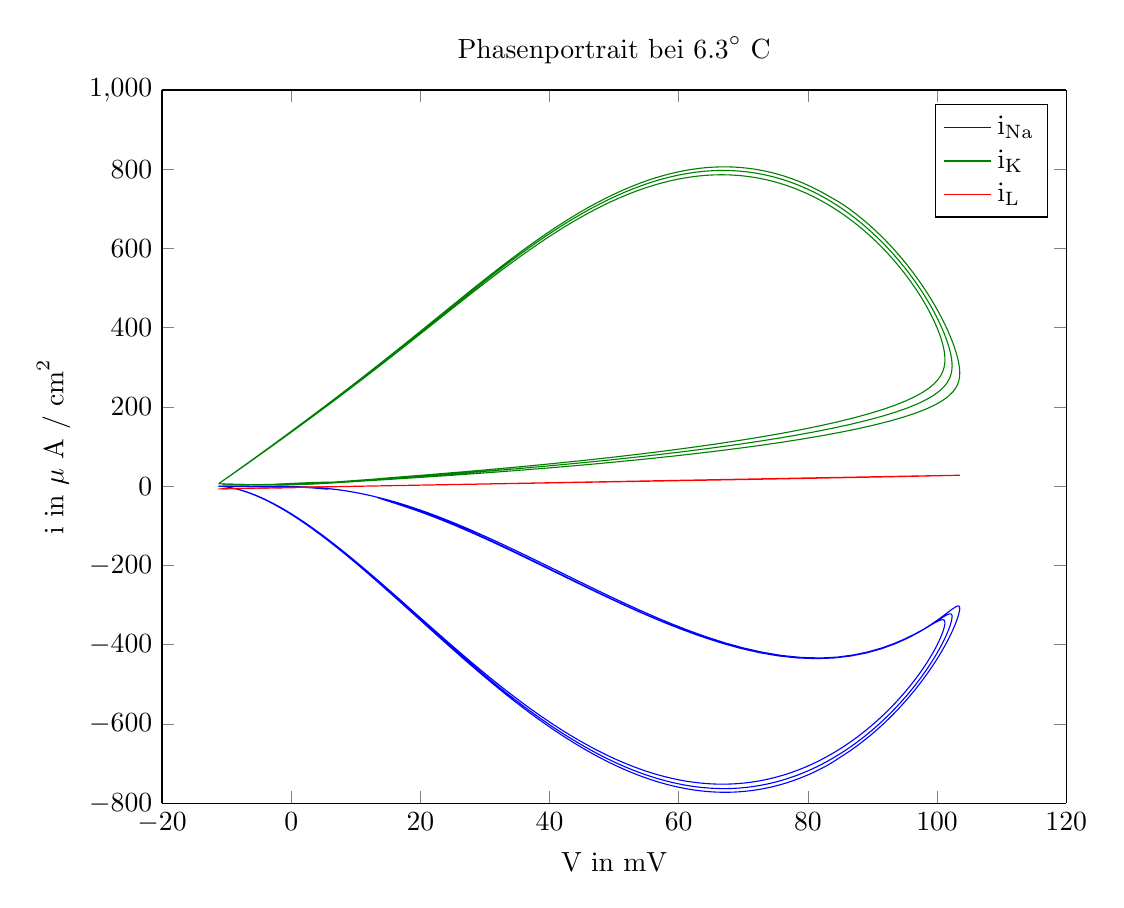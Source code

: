 % This file was created by matlab2tikz.
% Minimal pgfplots version: 1.3
%
%The latest updates can be retrieved from
%  http://www.mathworks.com/matlabcentral/fileexchange/22022-matlab2tikz
%where you can also make suggestions and rate matlab2tikz.
%
\begin{tikzpicture}

\begin{axis}[%
width=4.521in,
height=3.566in,
at={(0.758in,0.481in)},
scale only axis,
separate axis lines,
every outer x axis line/.append style={black},
every x tick label/.append style={font=\color{black}},
xmin=-20,
xmax=120,
xlabel={V in mV},
every outer y axis line/.append style={black},
every y tick label/.append style={font=\color{black}},
ymin=-800,
ymax=1000,
ylabel={$\text{i in }\mu\text{ A / cm}^\text{2}$},
title={$\text{Phasenportrait bei 6.3}^\circ\text{ C}$},
legend style={legend cell align=left,align=left,draw=black}
]
\addplot [color=blue,solid,forget plot]
  table[row sep=crcr]{%
0	-1.22\\
3.237e-06	-1.22\\
6.474e-06	-1.22\\
9.69e-06	-1.22\\
1.288e-05	-1.22\\
1.606e-05	-1.22\\
1.921e-05	-1.22\\
2.235e-05	-1.22\\
2.547e-05	-1.22\\
2.857e-05	-1.22\\
3.165e-05	-1.22\\
3.471e-05	-1.22\\
3.776e-05	-1.22\\
4.079e-05	-1.22\\
4.381e-05	-1.22\\
4.681e-05	-1.22\\
4.979e-05	-1.22\\
5.276e-05	-1.22\\
5.572e-05	-1.22\\
5.866e-05	-1.22\\
6.159e-05	-1.22\\
6.45e-05	-1.22\\
6.74e-05	-1.22\\
7.029e-05	-1.22\\
7.316e-05	-1.22\\
7.603e-05	-1.22\\
7.888e-05	-1.22\\
8.171e-05	-1.22\\
8.454e-05	-1.22\\
8.735e-05	-1.22\\
9.016e-05	-1.22\\
9.295e-05	-1.22\\
9.573e-05	-1.22\\
9.85e-05	-1.22\\
0.0	-1.22\\
0.0	-1.22\\
0.0	-1.22\\
0.0	-1.22\\
0.0	-1.22\\
0.0	-1.22\\
0.0	-1.22\\
0.0	-1.22\\
0.0	-1.22\\
0.0	-1.22\\
0.0	-1.22\\
0.0	-1.22\\
0.0	-1.22\\
0.0	-1.22\\
0.0	-1.22\\
0.0	-1.22\\
0.0	-1.22\\
0.0	-1.22\\
0.0	-1.22\\
0.0	-1.22\\
0.0	-1.22\\
0.0	-1.22\\
0.0	-1.22\\
0.0	-1.22\\
0.0	-1.22\\
0.0	-1.22\\
0.0	-1.22\\
0.0	-1.22\\
0.0	-1.22\\
0.0	-1.22\\
0.0	-1.22\\
0.0	-1.22\\
0.0	-1.22\\
0.0	-1.22\\
0.0	-1.22\\
0.0	-1.22\\
0.0	-1.22\\
0.0	-1.22\\
0.0	-1.22\\
0.0	-1.22\\
0.0	-1.22\\
0.0	-1.22\\
0.0	-1.22\\
0.0	-1.22\\
0.0	-1.22\\
0.0	-1.22\\
0.0	-1.22\\
0.0	-1.22\\
0.0	-1.22\\
0.0	-1.22\\
0.0	-1.22\\
0.0	-1.22\\
0.0	-1.22\\
0.0	-1.22\\
0.0	-1.22\\
0.0	-1.22\\
0.0	-1.22\\
0.0	-1.22\\
0.0	-1.22\\
0.0	-1.22\\
0.0	-1.22\\
0.0	-1.22\\
0.0	-1.22\\
0.0	-1.22\\
0.0	-1.22\\
0.0	-1.22\\
0.0	-1.22\\
0.0	-1.22\\
0.0	-1.22\\
0.0	-1.22\\
0.0	-1.22\\
0.0	-1.22\\
0.0	-1.22\\
0.0	-1.22\\
0.0	-1.22\\
0.0	-1.22\\
0.0	-1.22\\
0.0	-1.22\\
0.0	-1.22\\
0.0	-1.22\\
0.0	-1.22\\
0.0	-1.22\\
0.0	-1.22\\
0.0	-1.22\\
0.0	-1.22\\
0.0	-1.22\\
0.0	-1.22\\
0.0	-1.22\\
0.0	-1.22\\
0.0	-1.22\\
0.0	-1.22\\
0.0	-1.22\\
0.0	-1.22\\
0.0	-1.22\\
0.0	-1.22\\
0.0	-1.22\\
0.0	-1.22\\
0.0	-1.22\\
0.0	-1.22\\
0.0	-1.22\\
0.0	-1.22\\
0.0	-1.22\\
0.0	-1.22\\
0.0	-1.22\\
0.0	-1.22\\
0.0	-1.22\\
0.0	-1.22\\
0.0	-1.22\\
0.0	-1.22\\
0.0	-1.22\\
0.0	-1.22\\
0.0	-1.22\\
0.0	-1.22\\
0.0	-1.22\\
0.0	-1.22\\
0.0	-1.22\\
0.0	-1.22\\
0.0	-1.22\\
0.0	-1.22\\
0.0	-1.22\\
0.0	-1.22\\
0.0	-1.22\\
0.0	-1.22\\
0.0	-1.22\\
0.0	-1.22\\
0.0	-1.22\\
0.0	-1.22\\
0.0	-1.22\\
0.0	-1.22\\
0.0	-1.22\\
0.0	-1.22\\
0.0	-1.22\\
0.0	-1.22\\
0.0	-1.22\\
0.0	-1.22\\
0.0	-1.22\\
0.0	-1.22\\
0.0	-1.22\\
0.0	-1.22\\
0.0	-1.22\\
0.0	-1.22\\
0.0	-1.22\\
0.0	-1.22\\
0.0	-1.22\\
0.0	-1.22\\
0.0	-1.22\\
0.0	-1.22\\
0.0	-1.22\\
0.0	-1.22\\
0.0	-1.22\\
0.0	-1.22\\
0.0	-1.22\\
0.0	-1.22\\
0.0	-1.22\\
0.0	-1.22\\
0.0	-1.22\\
0.0	-1.22\\
0.0	-1.22\\
0.0	-1.22\\
0.0	-1.22\\
0.0	-1.22\\
0.0	-1.22\\
0.0	-1.22\\
0.0	-1.22\\
0.0	-1.22\\
0.0	-1.22\\
0.0	-1.22\\
0.0	-1.22\\
0.0	-1.22\\
0.0	-1.22\\
0.0	-1.22\\
0.0	-1.22\\
0.0	-1.22\\
0.0	-1.22\\
0.0	-1.22\\
0.0	-1.22\\
0.0	-1.22\\
0.0	-1.22\\
0.0	-1.22\\
0.0	-1.22\\
0.0	-1.22\\
0.0	-1.22\\
0.0	-1.22\\
0.0	-1.22\\
0.0	-1.22\\
0.0	-1.22\\
0.0	-1.22\\
0.0	-1.22\\
0.0	-1.22\\
0.0	-1.22\\
0.0	-1.22\\
0.0	-1.22\\
0.0	-1.22\\
0.0	-1.22\\
0.0	-1.22\\
0.0	-1.22\\
0.0	-1.22\\
0.0	-1.22\\
0.0	-1.22\\
0.0	-1.22\\
0.0	-1.22\\
0.0	-1.22\\
0.0	-1.22\\
0.0	-1.22\\
0.0	-1.22\\
0.0	-1.22\\
0.0	-1.22\\
0.0	-1.22\\
0.0	-1.22\\
0.0	-1.22\\
0.0	-1.22\\
0.0	-1.22\\
0.0	-1.22\\
0.0	-1.22\\
0.0	-1.22\\
0.0	-1.22\\
0.0	-1.22\\
0.0	-1.22\\
0.0	-1.22\\
0.0	-1.22\\
0.0	-1.22\\
0.0	-1.22\\
0.0	-1.22\\
0.0	-1.22\\
0.0	-1.22\\
0.0	-1.22\\
0.0	-1.22\\
0.001	-1.22\\
0.001	-1.22\\
0.001	-1.22\\
0.001	-1.22\\
0.001	-1.22\\
0.001	-1.22\\
0.001	-1.22\\
0.001	-1.22\\
0.001	-1.22\\
0.001	-1.22\\
0.001	-1.22\\
0.001	-1.22\\
0.001	-1.22\\
0.001	-1.22\\
0.001	-1.22\\
0.001	-1.22\\
0.001	-1.22\\
0.001	-1.22\\
0.001	-1.22\\
0.001	-1.22\\
0.001	-1.22\\
0.001	-1.22\\
0.001	-1.22\\
0.001	-1.22\\
0.001	-1.22\\
0.001	-1.22\\
0.001	-1.22\\
0.001	-1.22\\
0.001	-1.22\\
0.001	-1.22\\
0.001	-1.22\\
0.001	-1.22\\
0.001	-1.22\\
0.001	-1.22\\
0.001	-1.22\\
0.001	-1.22\\
0.001	-1.22\\
0.001	-1.22\\
0.001	-1.22\\
0.001	-1.22\\
0.001	-1.22\\
0.001	-1.22\\
0.001	-1.22\\
0.001	-1.22\\
0.001	-1.22\\
0.001	-1.22\\
0.001	-1.22\\
0.001	-1.22\\
0.001	-1.22\\
0.001	-1.22\\
0.001	-1.22\\
0.001	-1.22\\
0.001	-1.22\\
0.001	-1.22\\
0.001	-1.22\\
0.001	-1.22\\
0.001	-1.22\\
0.001	-1.22\\
0.001	-1.22\\
0.001	-1.22\\
0.001	-1.22\\
0.001	-1.22\\
0.001	-1.22\\
0.001	-1.22\\
0.001	-1.22\\
0.001	-1.22\\
0.001	-1.22\\
0.001	-1.22\\
0.001	-1.22\\
0.001	-1.22\\
0.001	-1.22\\
0.001	-1.22\\
0.001	-1.22\\
0.001	-1.22\\
0.001	-1.22\\
0.001	-1.22\\
0.001	-1.22\\
0.001	-1.22\\
0.001	-1.22\\
0.001	-1.22\\
0.001	-1.22\\
0.001	-1.22\\
0.001	-1.22\\
0.001	-1.22\\
0.001	-1.22\\
0.001	-1.22\\
0.001	-1.22\\
0.001	-1.22\\
0.001	-1.22\\
0.001	-1.22\\
0.001	-1.22\\
0.001	-1.22\\
0.001	-1.22\\
0.001	-1.22\\
0.001	-1.22\\
0.001	-1.22\\
0.001	-1.22\\
0.001	-1.22\\
0.001	-1.22\\
0.001	-1.22\\
0.001	-1.22\\
0.001	-1.22\\
0.001	-1.22\\
0.001	-1.22\\
0.001	-1.22\\
0.001	-1.22\\
0.001	-1.22\\
0.001	-1.22\\
0.001	-1.22\\
0.001	-1.22\\
0.001	-1.22\\
0.001	-1.22\\
0.001	-1.22\\
0.001	-1.22\\
0.001	-1.22\\
0.001	-1.22\\
0.001	-1.22\\
0.001	-1.22\\
0.001	-1.22\\
0.001	-1.22\\
0.001	-1.22\\
0.001	-1.22\\
0.001	-1.22\\
0.001	-1.22\\
0.001	-1.22\\
0.001	-1.22\\
0.001	-1.22\\
0.001	-1.22\\
0.001	-1.22\\
0.001	-1.22\\
0.001	-1.22\\
0.001	-1.22\\
0.001	-1.22\\
0.001	-1.22\\
0.001	-1.22\\
0.001	-1.22\\
0.001	-1.22\\
0.001	-1.22\\
0.001	-1.22\\
0.001	-1.22\\
0.001	-1.22\\
0.001	-1.22\\
0.001	-1.22\\
0.001	-1.22\\
0.001	-1.22\\
0.001	-1.22\\
0.001	-1.22\\
0.001	-1.22\\
0.001	-1.22\\
0.001	-1.22\\
0.001	-1.22\\
0.001	-1.22\\
0.001	-1.22\\
0.001	-1.22\\
0.001	-1.22\\
0.001	-1.22\\
0.001	-1.22\\
0.001	-1.22\\
0.001	-1.22\\
0.001	-1.22\\
0.001	-1.22\\
0.001	-1.22\\
0.001	-1.22\\
0.001	-1.22\\
0.001	-1.22\\
0.001	-1.22\\
0.001	-1.22\\
0.001	-1.22\\
0.001	-1.22\\
0.001	-1.22\\
0.001	-1.22\\
0.001	-1.22\\
0.001	-1.22\\
0.001	-1.22\\
0.001	-1.22\\
0.001	-1.22\\
0.001	-1.22\\
0.001	-1.22\\
0.001	-1.22\\
0.001	-1.22\\
0.001	-1.22\\
0.001	-1.22\\
0.001	-1.22\\
0.001	-1.22\\
0.001	-1.22\\
0.001	-1.22\\
0.001	-1.22\\
0.001	-1.22\\
0.001	-1.22\\
0.001	-1.22\\
0.001	-1.22\\
0.001	-1.22\\
0.001	-1.22\\
0.001	-1.22\\
0.001	-1.22\\
0.001	-1.22\\
0.001	-1.22\\
0.001	-1.22\\
0.001	-1.22\\
0.001	-1.22\\
0.001	-1.22\\
0.001	-1.22\\
0.001	-1.22\\
0.001	-1.22\\
0.001	-1.22\\
0.001	-1.22\\
0.001	-1.22\\
0.001	-1.22\\
0.001	-1.22\\
0.001	-1.22\\
0.001	-1.22\\
0.001	-1.22\\
0.001	-1.22\\
0.001	-1.22\\
0.001	-1.22\\
0.001	-1.22\\
0.001	-1.22\\
0.001	-1.22\\
0.001	-1.22\\
0.001	-1.22\\
0.001	-1.22\\
0.001	-1.22\\
0.001	-1.22\\
0.001	-1.22\\
0.001	-1.22\\
0.001	-1.22\\
0.001	-1.22\\
0.001	-1.22\\
0.001	-1.22\\
0.001	-1.22\\
0.001	-1.22\\
0.001	-1.22\\
0.001	-1.22\\
0.001	-1.22\\
0.001	-1.22\\
0.001	-1.22\\
0.001	-1.22\\
0.001	-1.22\\
0.001	-1.22\\
0.001	-1.22\\
0.001	-1.22\\
0.001	-1.22\\
0.001	-1.22\\
0.001	-1.22\\
0.001	-1.22\\
0.001	-1.22\\
0.001	-1.22\\
0.001	-1.22\\
0.001	-1.22\\
0.001	-1.22\\
0.001	-1.22\\
0.001	-1.22\\
0.001	-1.22\\
0.001	-1.22\\
0.001	-1.22\\
0.001	-1.22\\
0.001	-1.22\\
0.001	-1.22\\
0.001	-1.22\\
0.001	-1.22\\
0.001	-1.22\\
0.001	-1.22\\
0.001	-1.22\\
0.001	-1.22\\
0.001	-1.22\\
0.001	-1.22\\
0.001	-1.22\\
0.001	-1.22\\
0.001	-1.22\\
0.001	-1.22\\
0.001	-1.22\\
0.001	-1.22\\
0.001	-1.22\\
0.001	-1.22\\
0.001	-1.22\\
0.001	-1.22\\
0.001	-1.22\\
0.001	-1.22\\
0.001	-1.22\\
0.001	-1.22\\
0.001	-1.22\\
0.001	-1.22\\
0.001	-1.22\\
0.001	-1.22\\
0.001	-1.22\\
0.001	-1.22\\
0.001	-1.22\\
0.001	-1.22\\
0.0	-1.22\\
0.0	-1.22\\
0.0	-1.22\\
0.0	-1.22\\
0.0	-1.22\\
0.0	-1.22\\
0.0	-1.22\\
0.0	-1.22\\
0.0	-1.22\\
0.0	-1.22\\
0.0	-1.22\\
0.0	-1.22\\
0.0	-1.22\\
0.0	-1.22\\
0.0	-1.22\\
0.0	-1.22\\
0.0	-1.22\\
0.0	-1.22\\
0.0	-1.22\\
0.0	-1.22\\
0.0	-1.22\\
0.0	-1.22\\
0.0	-1.22\\
0.0	-1.22\\
0.0	-1.22\\
0.0	-1.22\\
0.0	-1.22\\
0.0	-1.22\\
0.0	-1.22\\
0.0	-1.22\\
0.0	-1.22\\
0.0	-1.22\\
0.0	-1.22\\
0.0	-1.22\\
0.0	-1.22\\
0.0	-1.22\\
0.0	-1.22\\
0.0	-1.22\\
0.0	-1.22\\
0.0	-1.22\\
0.0	-1.22\\
0.0	-1.22\\
0.0	-1.22\\
0.0	-1.22\\
0.0	-1.22\\
0.0	-1.22\\
0.0	-1.22\\
0.0	-1.22\\
0.0	-1.22\\
0.0	-1.22\\
0.0	-1.22\\
0.0	-1.22\\
0.0	-1.22\\
0.0	-1.22\\
0.0	-1.22\\
0.0	-1.22\\
0.0	-1.22\\
0.0	-1.22\\
0.0	-1.22\\
0.0	-1.22\\
0.0	-1.22\\
0.0	-1.22\\
0.0	-1.22\\
0.0	-1.22\\
0.0	-1.22\\
0.0	-1.22\\
0.0	-1.22\\
0.0	-1.22\\
0.0	-1.22\\
0.0	-1.22\\
0.0	-1.22\\
0.0	-1.22\\
0.0	-1.22\\
0.0	-1.22\\
0.0	-1.22\\
0.0	-1.22\\
0.0	-1.22\\
0.0	-1.22\\
0.0	-1.22\\
0.0	-1.22\\
0.0	-1.22\\
0.0	-1.22\\
0.0	-1.22\\
0.0	-1.22\\
0.0	-1.22\\
0.0	-1.22\\
0.0	-1.22\\
0.0	-1.22\\
0.0	-1.22\\
0.0	-1.22\\
0.0	-1.22\\
0.0	-1.22\\
0.0	-1.22\\
0.0	-1.22\\
0.0	-1.22\\
0.0	-1.22\\
0.0	-1.22\\
0.0	-1.22\\
0.0	-1.22\\
0.0	-1.22\\
0.0	-1.22\\
0.0	-1.22\\
0.0	-1.22\\
0.0	-1.22\\
0.0	-1.22\\
0.0	-1.22\\
0.0	-1.22\\
0.0	-1.22\\
0.0	-1.22\\
0.0	-1.22\\
0.0	-1.22\\
0.0	-1.22\\
0.0	-1.22\\
0.0	-1.22\\
0.0	-1.22\\
0.0	-1.22\\
0.0	-1.22\\
0.0	-1.22\\
0.0	-1.22\\
0.0	-1.22\\
0.0	-1.22\\
0.0	-1.22\\
0.0	-1.22\\
0.0	-1.22\\
0.0	-1.22\\
0.0	-1.22\\
0.0	-1.22\\
0.0	-1.22\\
0.0	-1.22\\
0.0	-1.22\\
0.0	-1.22\\
0.0	-1.22\\
0.0	-1.22\\
0.0	-1.22\\
0.0	-1.22\\
0.0	-1.22\\
0.0	-1.22\\
0.0	-1.22\\
0.0	-1.22\\
0.0	-1.22\\
0.0	-1.22\\
0.0	-1.22\\
0.0	-1.22\\
0.0	-1.22\\
0.0	-1.22\\
0.0	-1.22\\
0.0	-1.22\\
0.0	-1.22\\
0.0	-1.22\\
0.0	-1.22\\
0.0	-1.22\\
0.0	-1.22\\
0.0	-1.22\\
0.0	-1.22\\
0.0	-1.22\\
0.0	-1.22\\
0.0	-1.22\\
0.0	-1.22\\
0.0	-1.22\\
0.0	-1.22\\
0.0	-1.22\\
0.0	-1.22\\
0.0	-1.22\\
0.0	-1.22\\
0.0	-1.22\\
0.0	-1.22\\
0.0	-1.22\\
0.0	-1.22\\
0.0	-1.22\\
0.0	-1.22\\
0.0	-1.22\\
0.0	-1.22\\
0.0	-1.22\\
0.0	-1.22\\
0.0	-1.22\\
0.0	-1.22\\
0.0	-1.22\\
0.0	-1.22\\
0.0	-1.22\\
0.0	-1.22\\
0.0	-1.22\\
0.0	-1.22\\
0.0	-1.22\\
0.0	-1.22\\
0.0	-1.22\\
0.0	-1.22\\
0.0	-1.22\\
0.0	-1.22\\
0.0	-1.22\\
0.0	-1.22\\
0.0	-1.22\\
0.0	-1.22\\
0.0	-1.22\\
0.0	-1.22\\
0.0	-1.22\\
0.0	-1.22\\
0.0	-1.22\\
0.0	-1.22\\
0.0	-1.22\\
0.0	-1.22\\
0.0	-1.22\\
0.0	-1.22\\
0.0	-1.22\\
0.0	-1.22\\
0.0	-1.22\\
0.0	-1.22\\
0.0	-1.22\\
0.0	-1.22\\
0.0	-1.22\\
0.0	-1.22\\
0.0	-1.22\\
0.0	-1.22\\
0.0	-1.22\\
0.0	-1.22\\
0.0	-1.22\\
0.0	-1.22\\
0.0	-1.22\\
0.0	-1.22\\
0.0	-1.22\\
0.0	-1.22\\
0.0	-1.22\\
0.0	-1.22\\
0.0	-1.22\\
0.0	-1.22\\
0.0	-1.22\\
0.0	-1.22\\
0.0	-1.22\\
0.0	-1.22\\
0.0	-1.22\\
0.0	-1.22\\
0.0	-1.22\\
0.0	-1.22\\
0.0	-1.22\\
0.0	-1.22\\
0.0	-1.22\\
0.0	-1.22\\
0.0	-1.22\\
0.0	-1.22\\
0.0	-1.22\\
0.0	-1.22\\
0.0	-1.22\\
0.0	-1.22\\
0.0	-1.22\\
0.0	-1.22\\
0.0	-1.22\\
0.0	-1.22\\
0.0	-1.22\\
0.0	-1.22\\
0.0	-1.22\\
0.0	-1.22\\
0.0	-1.22\\
0.0	-1.22\\
0.0	-1.22\\
0.0	-1.22\\
0.0	-1.22\\
0.0	-1.22\\
0.0	-1.22\\
0.0	-1.22\\
0.0	-1.22\\
0.0	-1.22\\
0.0	-1.22\\
0.0	-1.22\\
0.0	-1.22\\
0.0	-1.22\\
0.0	-1.22\\
0.0	-1.22\\
0.0	-1.22\\
0.0	-1.22\\
0.0	-1.22\\
0.0	-1.22\\
0.0	-1.22\\
0.0	-1.22\\
0.0	-1.22\\
0.0	-1.22\\
0.0	-1.22\\
0.0	-1.22\\
0.0	-1.22\\
0.0	-1.22\\
0.0	-1.22\\
0.0	-1.22\\
0.0	-1.22\\
0.0	-1.22\\
0.0	-1.22\\
0.0	-1.22\\
0.0	-1.22\\
0.0	-1.22\\
0.0	-1.22\\
0.0	-1.22\\
0.0	-1.22\\
0.0	-1.22\\
0.0	-1.22\\
0.0	-1.22\\
0.0	-1.22\\
0.0	-1.22\\
0.0	-1.22\\
0.0	-1.22\\
0.0	-1.22\\
0.0	-1.22\\
0.0	-1.22\\
0.0	-1.22\\
0.0	-1.22\\
0.0	-1.22\\
0.0	-1.22\\
0.0	-1.22\\
0.0	-1.22\\
0.0	-1.22\\
0.0	-1.22\\
0.0	-1.22\\
0.0	-1.22\\
0.0	-1.22\\
0.0	-1.22\\
0.0	-1.22\\
0.0	-1.22\\
0.0	-1.22\\
0.0	-1.22\\
0.0	-1.22\\
0.0	-1.22\\
0.0	-1.22\\
0.0	-1.22\\
0.0	-1.22\\
0.0	-1.22\\
0.0	-1.22\\
0.0	-1.22\\
0.0	-1.22\\
0.0	-1.22\\
0.0	-1.22\\
0.0	-1.22\\
0.0	-1.22\\
0.0	-1.22\\
0.0	-1.22\\
0.0	-1.22\\
0.0	-1.22\\
0.0	-1.22\\
0.0	-1.22\\
0.0	-1.22\\
0.0	-1.22\\
0.0	-1.22\\
0.0	-1.22\\
0.0	-1.22\\
0.0	-1.22\\
0.0	-1.22\\
0.0	-1.22\\
0.0	-1.22\\
0.0	-1.22\\
0.0	-1.22\\
0.0	-1.22\\
0.0	-1.22\\
0.0	-1.22\\
0.0	-1.22\\
0.0	-1.22\\
0.0	-1.22\\
0.0	-1.22\\
0.0	-1.22\\
0.0	-1.22\\
0.0	-1.22\\
0.0	-1.22\\
0.0	-1.22\\
0.0	-1.22\\
0.0	-1.22\\
0.0	-1.22\\
0.0	-1.22\\
0.0	-1.22\\
0.0	-1.22\\
0.0	-1.22\\
0.0	-1.22\\
0.0	-1.22\\
0.0	-1.22\\
0.0	-1.22\\
0.0	-1.22\\
0.0	-1.22\\
0.0	-1.22\\
0.0	-1.22\\
0.0	-1.22\\
0.0	-1.22\\
0.0	-1.22\\
0.0	-1.22\\
0.0	-1.22\\
0.0	-1.22\\
0.0	-1.22\\
0.0	-1.22\\
0.0	-1.22\\
0.0	-1.22\\
0.0	-1.22\\
0.0	-1.22\\
0.0	-1.22\\
0.0	-1.22\\
0.0	-1.22\\
0.0	-1.22\\
0.0	-1.22\\
0.0	-1.22\\
0.0	-1.22\\
0.0	-1.22\\
0.0	-1.22\\
0.0	-1.22\\
0.0	-1.22\\
0.0	-1.22\\
0.0	-1.22\\
0.0	-1.22\\
0.0	-1.22\\
0.0	-1.22\\
0.0	-1.22\\
0.0	-1.22\\
0.0	-1.22\\
0.0	-1.22\\
0.0	-1.22\\
0.0	-1.22\\
0.0	-1.22\\
0.0	-1.22\\
0.0	-1.22\\
0.0	-1.22\\
0.0	-1.22\\
0.0	-1.22\\
0.0	-1.22\\
0.0	-1.22\\
0.0	-1.22\\
0.0	-1.22\\
0.0	-1.22\\
0.0	-1.22\\
0.0	-1.22\\
0.0	-1.22\\
0.0	-1.22\\
0.0	-1.22\\
0.0	-1.22\\
0.0	-1.22\\
0.0	-1.22\\
0.0	-1.22\\
0.0	-1.22\\
0.0	-1.22\\
0.0	-1.22\\
0.0	-1.22\\
0.0	-1.22\\
0.0	-1.22\\
0.0	-1.22\\
0.0	-1.22\\
0.0	-1.22\\
0.0	-1.22\\
0.0	-1.22\\
0.0	-1.22\\
0.0	-1.22\\
0.0	-1.22\\
0.0	-1.22\\
0.0	-1.22\\
0.0	-1.22\\
0.0	-1.22\\
0.0	-1.22\\
0.0	-1.22\\
0.0	-1.22\\
0.0	-1.22\\
0.0	-1.22\\
0.0	-1.22\\
0.0	-1.22\\
0.0	-1.22\\
0.01	-1.22\\
0.02	-1.22\\
0.03	-1.22\\
0.04	-1.221\\
0.05	-1.221\\
0.06	-1.222\\
0.069	-1.223\\
0.079	-1.224\\
0.088	-1.225\\
0.098	-1.226\\
0.107	-1.228\\
0.117	-1.229\\
0.126	-1.231\\
0.136	-1.232\\
0.145	-1.234\\
0.154	-1.236\\
0.163	-1.238\\
0.172	-1.24\\
0.181	-1.242\\
0.191	-1.244\\
0.2	-1.246\\
0.208	-1.249\\
0.217	-1.251\\
0.226	-1.254\\
0.235	-1.256\\
0.244	-1.259\\
0.253	-1.261\\
0.261	-1.264\\
0.27	-1.267\\
0.279	-1.269\\
0.287	-1.272\\
0.296	-1.275\\
0.305	-1.278\\
0.313	-1.281\\
0.322	-1.284\\
0.33	-1.287\\
0.338	-1.29\\
0.347	-1.293\\
0.355	-1.296\\
0.364	-1.299\\
0.372	-1.303\\
0.38	-1.306\\
0.388	-1.309\\
0.397	-1.312\\
0.405	-1.315\\
0.413	-1.319\\
0.421	-1.322\\
0.429	-1.325\\
0.437	-1.329\\
0.445	-1.332\\
0.453	-1.336\\
0.461	-1.339\\
0.469	-1.342\\
0.477	-1.346\\
0.485	-1.349\\
0.493	-1.353\\
0.501	-1.356\\
0.509	-1.36\\
0.517	-1.363\\
0.525	-1.367\\
0.532	-1.37\\
0.54	-1.374\\
0.548	-1.377\\
0.555	-1.381\\
0.563	-1.385\\
0.571	-1.388\\
0.578	-1.392\\
0.586	-1.395\\
0.594	-1.399\\
0.601	-1.402\\
0.609	-1.406\\
0.616	-1.41\\
0.624	-1.413\\
0.631	-1.417\\
0.638	-1.421\\
0.646	-1.424\\
0.653	-1.428\\
0.661	-1.431\\
0.668	-1.435\\
0.675	-1.439\\
0.683	-1.442\\
0.69	-1.446\\
0.697	-1.45\\
0.704	-1.453\\
0.712	-1.457\\
0.719	-1.461\\
0.726	-1.464\\
0.733	-1.468\\
0.74	-1.472\\
0.747	-1.475\\
0.754	-1.479\\
0.761	-1.483\\
0.768	-1.486\\
0.775	-1.49\\
0.782	-1.494\\
0.789	-1.497\\
0.796	-1.501\\
0.803	-1.505\\
0.81	-1.508\\
0.817	-1.512\\
0.824	-1.516\\
0.83	-1.519\\
0.837	-1.523\\
0.844	-1.527\\
0.851	-1.53\\
0.857	-1.534\\
0.864	-1.538\\
0.871	-1.541\\
0.878	-1.545\\
0.884	-1.549\\
0.891	-1.552\\
0.897	-1.556\\
0.904	-1.559\\
0.911	-1.563\\
0.917	-1.567\\
0.924	-1.57\\
0.93	-1.574\\
0.937	-1.578\\
0.943	-1.581\\
0.949	-1.585\\
0.956	-1.588\\
0.962	-1.592\\
0.969	-1.596\\
0.975	-1.599\\
0.981	-1.603\\
0.987	-1.606\\
0.994	-1.61\\
1.0	-1.614\\
1.006	-1.617\\
1.012	-1.621\\
1.019	-1.624\\
1.025	-1.628\\
1.031	-1.632\\
1.037	-1.635\\
1.043	-1.639\\
1.049	-1.642\\
1.055	-1.646\\
1.061	-1.649\\
1.067	-1.653\\
1.073	-1.656\\
1.079	-1.66\\
1.085	-1.663\\
1.091	-1.667\\
1.097	-1.671\\
1.103	-1.674\\
1.109	-1.678\\
1.115	-1.681\\
1.12	-1.685\\
1.126	-1.688\\
1.132	-1.691\\
1.138	-1.695\\
1.143	-1.698\\
1.149	-1.702\\
1.155	-1.705\\
1.161	-1.709\\
1.166	-1.712\\
1.172	-1.716\\
1.177	-1.719\\
1.183	-1.723\\
1.189	-1.726\\
1.194	-1.729\\
1.2	-1.733\\
1.205	-1.736\\
1.211	-1.74\\
1.216	-1.743\\
1.221	-1.746\\
1.227	-1.75\\
1.232	-1.753\\
1.238	-1.757\\
1.243	-1.76\\
1.248	-1.763\\
1.254	-1.767\\
1.259	-1.77\\
1.264	-1.773\\
1.269	-1.777\\
1.274	-1.78\\
1.28	-1.783\\
1.285	-1.786\\
1.29	-1.79\\
1.295	-1.793\\
1.3	-1.796\\
1.305	-1.8\\
1.31	-1.803\\
1.315	-1.806\\
1.32	-1.809\\
1.325	-1.813\\
1.33	-1.816\\
1.335	-1.819\\
1.34	-1.822\\
1.345	-1.825\\
1.35	-1.829\\
1.355	-1.832\\
1.36	-1.835\\
1.364	-1.838\\
1.369	-1.841\\
1.374	-1.845\\
1.379	-1.848\\
1.384	-1.851\\
1.388	-1.854\\
1.393	-1.857\\
1.398	-1.86\\
1.402	-1.863\\
1.407	-1.866\\
1.411	-1.869\\
1.416	-1.873\\
1.421	-1.876\\
1.425	-1.879\\
1.43	-1.882\\
1.434	-1.885\\
1.439	-1.888\\
1.443	-1.891\\
1.447	-1.894\\
1.452	-1.897\\
1.456	-1.9\\
1.461	-1.903\\
1.465	-1.906\\
1.469	-1.909\\
1.473	-1.912\\
1.478	-1.915\\
1.482	-1.918\\
1.486	-1.92\\
1.49	-1.923\\
1.495	-1.926\\
1.499	-1.929\\
1.503	-1.932\\
1.507	-1.935\\
1.511	-1.938\\
1.515	-1.941\\
1.519	-1.943\\
1.523	-1.946\\
1.527	-1.949\\
1.531	-1.952\\
1.535	-1.955\\
1.539	-1.957\\
1.543	-1.96\\
1.547	-1.963\\
1.551	-1.966\\
1.554	-1.968\\
1.558	-1.971\\
1.562	-1.974\\
1.566	-1.977\\
1.57	-1.979\\
1.573	-1.982\\
1.577	-1.985\\
1.581	-1.987\\
1.584	-1.99\\
1.588	-1.993\\
1.592	-1.995\\
1.595	-1.998\\
1.599	-2.0\\
1.602	-2.003\\
1.606	-2.006\\
1.609	-2.008\\
1.613	-2.011\\
1.616	-2.013\\
1.62	-2.016\\
1.623	-2.018\\
1.627	-2.021\\
1.63	-2.023\\
1.633	-2.026\\
1.637	-2.028\\
1.64	-2.031\\
1.643	-2.033\\
1.646	-2.036\\
1.65	-2.038\\
1.653	-2.04\\
1.656	-2.043\\
1.659	-2.045\\
1.662	-2.048\\
1.666	-2.05\\
1.669	-2.052\\
1.672	-2.055\\
1.675	-2.057\\
1.678	-2.059\\
1.681	-2.061\\
1.684	-2.064\\
1.687	-2.066\\
1.69	-2.068\\
1.693	-2.07\\
1.696	-2.073\\
1.698	-2.075\\
1.701	-2.077\\
1.704	-2.079\\
1.707	-2.081\\
1.71	-2.084\\
1.712	-2.086\\
1.715	-2.088\\
1.718	-2.09\\
1.721	-2.092\\
1.723	-2.094\\
1.726	-2.096\\
1.728	-2.098\\
1.731	-2.1\\
1.734	-2.102\\
1.736	-2.104\\
1.739	-2.106\\
1.741	-2.108\\
1.744	-2.11\\
1.746	-2.112\\
1.749	-2.114\\
1.751	-2.116\\
1.753	-2.118\\
1.756	-2.12\\
1.758	-2.122\\
1.761	-2.124\\
1.763	-2.126\\
1.765	-2.127\\
1.767	-2.129\\
1.77	-2.131\\
1.772	-2.133\\
1.774	-2.135\\
1.776	-2.136\\
1.778	-2.138\\
1.78	-2.14\\
1.783	-2.142\\
1.785	-2.143\\
1.787	-2.145\\
1.789	-2.147\\
1.791	-2.148\\
1.793	-2.15\\
1.795	-2.152\\
1.797	-2.153\\
1.798	-2.155\\
1.8	-2.156\\
1.802	-2.158\\
1.804	-2.16\\
1.806	-2.161\\
1.808	-2.163\\
1.809	-2.164\\
1.811	-2.166\\
1.813	-2.167\\
1.815	-2.169\\
1.816	-2.17\\
1.818	-2.171\\
1.82	-2.173\\
1.821	-2.174\\
1.823	-2.176\\
1.824	-2.177\\
1.826	-2.178\\
1.828	-2.18\\
1.829	-2.181\\
1.83	-2.182\\
1.832	-2.184\\
1.833	-2.185\\
1.835	-2.186\\
1.836	-2.187\\
1.838	-2.189\\
1.839	-2.19\\
1.84	-2.191\\
1.842	-2.192\\
1.843	-2.193\\
1.844	-2.194\\
1.845	-2.196\\
1.846	-2.197\\
1.848	-2.198\\
1.849	-2.199\\
1.85	-2.2\\
1.851	-2.201\\
1.852	-2.202\\
1.853	-2.203\\
1.854	-2.204\\
1.855	-2.205\\
1.856	-2.206\\
1.857	-2.207\\
1.858	-2.208\\
1.859	-2.209\\
1.86	-2.21\\
1.861	-2.211\\
1.862	-2.211\\
1.863	-2.212\\
1.864	-2.213\\
1.864	-2.214\\
1.865	-2.215\\
1.866	-2.215\\
1.867	-2.216\\
1.867	-2.217\\
1.868	-2.218\\
1.869	-2.218\\
1.869	-2.219\\
1.87	-2.22\\
1.871	-2.221\\
1.871	-2.221\\
1.872	-2.222\\
1.872	-2.222\\
1.873	-2.223\\
1.873	-2.224\\
1.874	-2.224\\
1.874	-2.225\\
1.875	-2.225\\
1.875	-2.226\\
1.875	-2.226\\
1.876	-2.227\\
1.876	-2.227\\
1.876	-2.228\\
1.877	-2.228\\
1.877	-2.229\\
1.877	-2.229\\
1.877	-2.229\\
1.878	-2.23\\
1.878	-2.23\\
1.878	-2.23\\
1.878	-2.231\\
1.878	-2.231\\
1.878	-2.231\\
1.878	-2.232\\
1.878	-2.232\\
1.878	-2.232\\
1.878	-2.232\\
1.878	-2.233\\
1.878	-2.233\\
1.878	-2.233\\
1.878	-2.233\\
1.878	-2.233\\
1.878	-2.233\\
1.878	-2.234\\
1.878	-2.234\\
1.877	-2.234\\
1.877	-2.234\\
1.877	-2.234\\
1.877	-2.234\\
1.876	-2.234\\
1.876	-2.234\\
1.876	-2.234\\
1.875	-2.234\\
1.875	-2.234\\
1.875	-2.234\\
1.874	-2.234\\
1.874	-2.234\\
1.873	-2.233\\
1.873	-2.233\\
1.873	-2.233\\
1.872	-2.233\\
1.871	-2.233\\
1.871	-2.233\\
1.87	-2.232\\
1.87	-2.232\\
1.869	-2.232\\
1.869	-2.232\\
1.868	-2.231\\
1.867	-2.231\\
1.866	-2.231\\
1.866	-2.23\\
1.865	-2.23\\
1.864	-2.23\\
1.864	-2.229\\
1.863	-2.229\\
1.862	-2.229\\
1.861	-2.228\\
1.86	-2.228\\
1.859	-2.227\\
1.858	-2.227\\
1.858	-2.226\\
1.857	-2.226\\
1.856	-2.225\\
1.855	-2.225\\
1.854	-2.224\\
1.853	-2.224\\
1.852	-2.223\\
1.851	-2.223\\
1.849	-2.222\\
1.848	-2.221\\
1.847	-2.221\\
1.846	-2.22\\
1.845	-2.22\\
1.844	-2.219\\
1.843	-2.218\\
1.841	-2.218\\
1.84	-2.217\\
1.839	-2.216\\
1.838	-2.215\\
1.836	-2.215\\
1.835	-2.214\\
1.834	-2.213\\
1.832	-2.212\\
1.831	-2.211\\
1.83	-2.211\\
1.828	-2.21\\
1.827	-2.209\\
1.825	-2.208\\
1.824	-2.207\\
1.823	-2.206\\
1.821	-2.205\\
1.82	-2.204\\
1.818	-2.203\\
1.816	-2.203\\
1.815	-2.202\\
1.813	-2.201\\
1.812	-2.2\\
1.81	-2.199\\
1.808	-2.198\\
1.807	-2.197\\
1.805	-2.196\\
1.803	-2.194\\
1.802	-2.193\\
1.8	-2.192\\
1.798	-2.191\\
1.797	-2.19\\
1.795	-2.189\\
1.793	-2.188\\
1.791	-2.187\\
1.789	-2.186\\
1.777	-2.184\\
1.766	-2.183\\
1.754	-2.181\\
1.742	-2.18\\
1.73	-2.178\\
1.719	-2.175\\
1.707	-2.173\\
1.696	-2.17\\
1.684	-2.167\\
1.673	-2.164\\
1.661	-2.16\\
1.65	-2.156\\
1.638	-2.153\\
1.627	-2.149\\
1.616	-2.145\\
1.604	-2.14\\
1.593	-2.136\\
1.582	-2.131\\
1.571	-2.127\\
1.56	-2.122\\
1.548	-2.117\\
1.537	-2.112\\
1.526	-2.107\\
1.515	-2.102\\
1.504	-2.096\\
1.493	-2.091\\
1.482	-2.085\\
1.471	-2.08\\
1.46	-2.074\\
1.449	-2.068\\
1.438	-2.063\\
1.427	-2.057\\
1.416	-2.051\\
1.405	-2.045\\
1.394	-2.039\\
1.383	-2.033\\
1.372	-2.027\\
1.361	-2.02\\
1.35	-2.014\\
1.339	-2.008\\
1.328	-2.002\\
1.317	-1.996\\
1.307	-1.989\\
1.296	-1.983\\
1.285	-1.977\\
1.274	-1.97\\
1.263	-1.964\\
1.252	-1.957\\
1.242	-1.951\\
1.231	-1.945\\
1.22	-1.938\\
1.209	-1.932\\
1.198	-1.925\\
1.188	-1.919\\
1.177	-1.912\\
1.166	-1.906\\
1.156	-1.899\\
1.145	-1.893\\
1.134	-1.886\\
1.123	-1.88\\
1.113	-1.873\\
1.102	-1.867\\
1.091	-1.861\\
1.081	-1.854\\
1.07	-1.848\\
1.06	-1.841\\
1.049	-1.835\\
1.038	-1.828\\
1.028	-1.822\\
1.017	-1.816\\
1.007	-1.809\\
0.996	-1.803\\
0.986	-1.797\\
0.975	-1.79\\
0.965	-1.784\\
0.954	-1.778\\
0.944	-1.771\\
0.933	-1.765\\
0.923	-1.759\\
0.912	-1.753\\
0.902	-1.746\\
0.892	-1.74\\
0.881	-1.734\\
0.871	-1.728\\
0.86	-1.722\\
0.85	-1.716\\
0.84	-1.71\\
0.83	-1.703\\
0.819	-1.697\\
0.809	-1.691\\
0.799	-1.685\\
0.789	-1.679\\
0.778	-1.673\\
0.768	-1.668\\
0.758	-1.662\\
0.748	-1.656\\
0.738	-1.65\\
0.728	-1.644\\
0.718	-1.638\\
0.708	-1.632\\
0.698	-1.627\\
0.688	-1.621\\
0.678	-1.615\\
0.668	-1.61\\
0.658	-1.604\\
0.648	-1.598\\
0.638	-1.593\\
0.628	-1.587\\
0.618	-1.582\\
0.608	-1.576\\
0.599	-1.57\\
0.589	-1.565\\
0.579	-1.56\\
0.569	-1.554\\
0.56	-1.549\\
0.55	-1.543\\
0.54	-1.538\\
0.531	-1.533\\
0.521	-1.527\\
0.512	-1.522\\
0.502	-1.517\\
0.492	-1.512\\
0.483	-1.507\\
0.473	-1.501\\
0.464	-1.496\\
0.455	-1.491\\
0.445	-1.486\\
0.436	-1.481\\
0.427	-1.476\\
0.417	-1.471\\
0.408	-1.466\\
0.399	-1.461\\
0.39	-1.456\\
0.38	-1.451\\
0.371	-1.447\\
0.362	-1.442\\
0.353	-1.437\\
0.344	-1.432\\
0.335	-1.427\\
0.326	-1.423\\
0.317	-1.418\\
0.308	-1.413\\
0.299	-1.409\\
0.29	-1.404\\
0.281	-1.4\\
0.273	-1.395\\
0.264	-1.391\\
0.255	-1.386\\
0.246	-1.382\\
0.238	-1.377\\
0.229	-1.373\\
0.22	-1.368\\
0.212	-1.364\\
0.203	-1.36\\
0.195	-1.355\\
0.186	-1.351\\
0.178	-1.347\\
0.169	-1.343\\
0.161	-1.338\\
0.153	-1.334\\
0.144	-1.33\\
0.136	-1.326\\
0.128	-1.322\\
0.119	-1.318\\
0.111	-1.314\\
0.103	-1.31\\
0.095	-1.306\\
0.087	-1.302\\
0.079	-1.298\\
0.071	-1.294\\
0.063	-1.29\\
0.055	-1.286\\
0.047	-1.282\\
0.039	-1.279\\
0.031	-1.275\\
0.023	-1.271\\
0.016	-1.267\\
0.008	-1.264\\
0.0	-1.26\\
-0.007	-1.256\\
-0.015	-1.253\\
-0.023	-1.249\\
-0.03	-1.246\\
-0.038	-1.242\\
-0.045	-1.238\\
-0.053	-1.235\\
-0.06	-1.231\\
-0.067	-1.228\\
-0.075	-1.225\\
-0.082	-1.221\\
-0.089	-1.218\\
-0.097	-1.214\\
-0.104	-1.211\\
-0.111	-1.208\\
-0.118	-1.205\\
-0.125	-1.201\\
-0.132	-1.198\\
-0.139	-1.195\\
-0.146	-1.192\\
-0.153	-1.188\\
-0.16	-1.185\\
-0.167	-1.182\\
-0.174	-1.179\\
-0.181	-1.176\\
-0.187	-1.173\\
-0.194	-1.17\\
-0.201	-1.167\\
-0.207	-1.164\\
-0.214	-1.161\\
-0.221	-1.158\\
-0.227	-1.155\\
-0.234	-1.152\\
-0.24	-1.149\\
-0.247	-1.146\\
-0.253	-1.144\\
-0.259	-1.141\\
-0.266	-1.138\\
-0.272	-1.135\\
-0.278	-1.132\\
-0.284	-1.13\\
-0.291	-1.127\\
-0.297	-1.124\\
-0.303	-1.122\\
-0.309	-1.119\\
-0.315	-1.116\\
-0.321	-1.114\\
-0.327	-1.111\\
-0.333	-1.109\\
-0.339	-1.106\\
-0.344	-1.104\\
-0.35	-1.101\\
-0.356	-1.099\\
-0.362	-1.096\\
-0.367	-1.094\\
-0.373	-1.091\\
-0.379	-1.089\\
-0.384	-1.086\\
-0.39	-1.084\\
-0.395	-1.082\\
-0.401	-1.079\\
-0.406	-1.077\\
-0.412	-1.075\\
-0.417	-1.073\\
-0.422	-1.07\\
-0.428	-1.068\\
-0.433	-1.066\\
-0.438	-1.064\\
-0.443	-1.062\\
-0.449	-1.059\\
-0.454	-1.057\\
-0.459	-1.055\\
-0.464	-1.053\\
-0.469	-1.051\\
-0.474	-1.049\\
-0.479	-1.047\\
-0.484	-1.045\\
-0.489	-1.043\\
-0.493	-1.041\\
-0.498	-1.039\\
-0.503	-1.037\\
-0.508	-1.035\\
-0.512	-1.033\\
-0.517	-1.031\\
-0.522	-1.029\\
-0.526	-1.027\\
-0.531	-1.025\\
-0.535	-1.023\\
-0.54	-1.022\\
-0.544	-1.02\\
-0.549	-1.018\\
-0.553	-1.016\\
-0.557	-1.014\\
-0.562	-1.013\\
-0.566	-1.011\\
-0.57	-1.009\\
-0.575	-1.008\\
-0.579	-1.006\\
-0.583	-1.004\\
-0.587	-1.002\\
-0.591	-1.001\\
-0.595	-0.999\\
-0.599	-0.998\\
-0.603	-0.996\\
-0.607	-0.994\\
-0.611	-0.993\\
-0.615	-0.991\\
-0.619	-0.99\\
-0.622	-0.988\\
-0.626	-0.987\\
-0.63	-0.985\\
-0.634	-0.984\\
-0.637	-0.982\\
-0.641	-0.981\\
-0.645	-0.979\\
-0.648	-0.978\\
-0.652	-0.977\\
-0.655	-0.975\\
-0.659	-0.974\\
-0.662	-0.972\\
-0.666	-0.971\\
-0.669	-0.97\\
-0.672	-0.968\\
-0.676	-0.967\\
-0.679	-0.966\\
-0.682	-0.964\\
-0.686	-0.963\\
-0.689	-0.962\\
-0.692	-0.961\\
-0.695	-0.959\\
-0.698	-0.958\\
-0.701	-0.957\\
-0.704	-0.956\\
-0.707	-0.955\\
-0.71	-0.953\\
-0.713	-0.952\\
-0.716	-0.951\\
-0.719	-0.95\\
-0.722	-0.949\\
-0.725	-0.948\\
-0.728	-0.947\\
-0.73	-0.945\\
-0.733	-0.944\\
-0.736	-0.943\\
-0.739	-0.942\\
-0.741	-0.941\\
-0.744	-0.94\\
-0.746	-0.939\\
-0.749	-0.938\\
-0.752	-0.937\\
-0.754	-0.936\\
-0.757	-0.935\\
-0.759	-0.934\\
-0.762	-0.933\\
-0.764	-0.932\\
-0.766	-0.931\\
-0.769	-0.931\\
-0.771	-0.93\\
-0.773	-0.929\\
-0.775	-0.928\\
-0.778	-0.927\\
-0.78	-0.926\\
-0.782	-0.925\\
-0.784	-0.924\\
-0.786	-0.924\\
-0.788	-0.923\\
-0.791	-0.922\\
-0.793	-0.921\\
-0.795	-0.92\\
-0.797	-0.92\\
-0.799	-0.919\\
-0.8	-0.918\\
-0.802	-0.917\\
-0.804	-0.917\\
-0.806	-0.916\\
-0.808	-0.915\\
-0.81	-0.914\\
-0.812	-0.914\\
-0.813	-0.913\\
-0.815	-0.912\\
-0.817	-0.912\\
-0.818	-0.911\\
-0.82	-0.91\\
-0.822	-0.91\\
-0.823	-0.909\\
-0.825	-0.908\\
-0.826	-0.908\\
-0.828	-0.907\\
-0.829	-0.907\\
-0.831	-0.906\\
-0.832	-0.905\\
-0.834	-0.905\\
-0.835	-0.904\\
-0.837	-0.904\\
-0.838	-0.903\\
-0.839	-0.903\\
-0.841	-0.902\\
-0.842	-0.902\\
-0.843	-0.901\\
-0.844	-0.901\\
-0.846	-0.9\\
-0.847	-0.9\\
-0.848	-0.899\\
-0.849	-0.899\\
-0.85	-0.898\\
-0.851	-0.898\\
-0.852	-0.897\\
-0.853	-0.897\\
-0.854	-0.896\\
-0.855	-0.896\\
-0.856	-0.896\\
-0.857	-0.895\\
-0.858	-0.895\\
-0.859	-0.894\\
-0.86	-0.894\\
-0.861	-0.894\\
-0.862	-0.893\\
-0.863	-0.893\\
-0.863	-0.893\\
-0.864	-0.892\\
-0.865	-0.892\\
-0.866	-0.891\\
-0.866	-0.891\\
-0.867	-0.891\\
-0.868	-0.891\\
-0.868	-0.89\\
-0.869	-0.89\\
-0.87	-0.89\\
-0.87	-0.889\\
-0.871	-0.889\\
-0.871	-0.889\\
-0.872	-0.889\\
-0.873	-0.888\\
-0.873	-0.888\\
-0.874	-0.888\\
-0.874	-0.888\\
-0.874	-0.887\\
-0.875	-0.887\\
-0.875	-0.887\\
-0.876	-0.887\\
-0.876	-0.887\\
-0.876	-0.886\\
-0.877	-0.886\\
-0.877	-0.886\\
-0.877	-0.886\\
-0.877	-0.886\\
-0.878	-0.886\\
-0.878	-0.885\\
-0.878	-0.885\\
-0.878	-0.885\\
-0.879	-0.885\\
-0.879	-0.885\\
-0.879	-0.885\\
-0.879	-0.885\\
-0.879	-0.885\\
-0.879	-0.884\\
-0.879	-0.884\\
-0.879	-0.884\\
-0.879	-0.884\\
-0.879	-0.884\\
-0.879	-0.884\\
-0.879	-0.884\\
-0.879	-0.884\\
-0.879	-0.884\\
-0.879	-0.884\\
-0.879	-0.884\\
-0.879	-0.884\\
-0.879	-0.884\\
-0.879	-0.884\\
-0.879	-0.884\\
-0.878	-0.884\\
-0.878	-0.884\\
-0.878	-0.884\\
-0.878	-0.884\\
-0.878	-0.884\\
-0.877	-0.884\\
-0.877	-0.884\\
-0.877	-0.884\\
-0.876	-0.884\\
-0.876	-0.884\\
-0.876	-0.884\\
-0.875	-0.884\\
-0.875	-0.884\\
-0.875	-0.884\\
-0.874	-0.884\\
-0.874	-0.884\\
-0.874	-0.884\\
-0.873	-0.884\\
-0.873	-0.885\\
-0.872	-0.885\\
-0.872	-0.885\\
-0.871	-0.885\\
-0.871	-0.885\\
-0.87	-0.885\\
-0.87	-0.885\\
-0.869	-0.885\\
-0.869	-0.885\\
-0.868	-0.886\\
-0.867	-0.886\\
-0.867	-0.886\\
-0.866	-0.886\\
-0.866	-0.886\\
-0.865	-0.886\\
-0.864	-0.886\\
-0.864	-0.887\\
-0.863	-0.887\\
-0.862	-0.887\\
-0.862	-0.887\\
-0.861	-0.887\\
-0.86	-0.887\\
-0.859	-0.888\\
-0.859	-0.888\\
-0.858	-0.888\\
-0.857	-0.888\\
-0.856	-0.888\\
-0.855	-0.889\\
-0.855	-0.889\\
-0.854	-0.889\\
-0.853	-0.889\\
-0.852	-0.89\\
-0.851	-0.89\\
-0.85	-0.89\\
-0.849	-0.89\\
-0.849	-0.891\\
-0.848	-0.891\\
-0.847	-0.891\\
-0.846	-0.891\\
-0.845	-0.892\\
-0.844	-0.892\\
-0.843	-0.892\\
-0.842	-0.892\\
-0.841	-0.893\\
-0.84	-0.893\\
-0.839	-0.893\\
-0.838	-0.894\\
-0.837	-0.894\\
-0.836	-0.894\\
-0.835	-0.894\\
-0.834	-0.895\\
-0.833	-0.895\\
-0.832	-0.895\\
-0.83	-0.896\\
-0.829	-0.896\\
-0.828	-0.896\\
-0.827	-0.897\\
-0.826	-0.897\\
-0.825	-0.897\\
-0.824	-0.898\\
-0.822	-0.898\\
-0.821	-0.898\\
-0.82	-0.899\\
-0.819	-0.899\\
-0.818	-0.899\\
-0.816	-0.9\\
-0.815	-0.9\\
-0.814	-0.901\\
-0.813	-0.901\\
-0.812	-0.901\\
-0.81	-0.902\\
-0.809	-0.902\\
-0.808	-0.902\\
-0.806	-0.903\\
-0.805	-0.903\\
-0.804	-0.904\\
-0.803	-0.904\\
-0.801	-0.904\\
-0.8	-0.905\\
-0.799	-0.905\\
-0.797	-0.906\\
-0.796	-0.906\\
-0.794	-0.907\\
-0.793	-0.907\\
-0.792	-0.907\\
-0.79	-0.908\\
-0.789	-0.908\\
-0.788	-0.909\\
-0.786	-0.909\\
-0.785	-0.91\\
-0.783	-0.91\\
-0.782	-0.91\\
-0.78	-0.911\\
-0.779	-0.911\\
-0.778	-0.912\\
-0.776	-0.912\\
-0.775	-0.913\\
-0.773	-0.913\\
-0.772	-0.914\\
-0.77	-0.914\\
-0.769	-0.915\\
-0.767	-0.915\\
-0.766	-0.916\\
-0.764	-0.916\\
-0.763	-0.916\\
-0.761	-0.917\\
-0.759	-0.917\\
-0.758	-0.918\\
-0.756	-0.918\\
-0.755	-0.919\\
-0.753	-0.919\\
-0.752	-0.92\\
-0.75	-0.92\\
-0.749	-0.921\\
-0.747	-0.921\\
-0.745	-0.922\\
-0.744	-0.923\\
-0.742	-0.923\\
-0.741	-0.924\\
-0.739	-0.924\\
-0.737	-0.925\\
-0.736	-0.925\\
-0.734	-0.926\\
-0.732	-0.926\\
-0.731	-0.927\\
-0.729	-0.927\\
-0.727	-0.928\\
-0.726	-0.928\\
-0.724	-0.929\\
-0.722	-0.929\\
-0.721	-0.93\\
-0.719	-0.931\\
-0.717	-0.931\\
-0.716	-0.932\\
-0.714	-0.932\\
-0.712	-0.933\\
-0.71	-0.933\\
-0.709	-0.934\\
-0.707	-0.934\\
-0.705	-0.935\\
-0.704	-0.936\\
-0.702	-0.936\\
-0.7	-0.937\\
-0.698	-0.937\\
-0.697	-0.938\\
-0.695	-0.938\\
-0.693	-0.939\\
-0.691	-0.94\\
-0.69	-0.94\\
-0.688	-0.941\\
-0.686	-0.941\\
-0.684	-0.942\\
-0.682	-0.943\\
-0.681	-0.943\\
-0.679	-0.944\\
-0.677	-0.944\\
-0.675	-0.945\\
-0.674	-0.946\\
-0.672	-0.946\\
-0.67	-0.947\\
-0.668	-0.947\\
-0.666	-0.948\\
-0.664	-0.949\\
-0.663	-0.949\\
-0.661	-0.95\\
-0.659	-0.95\\
-0.657	-0.951\\
-0.655	-0.952\\
-0.653	-0.952\\
-0.652	-0.953\\
-0.65	-0.954\\
-0.648	-0.954\\
-0.646	-0.955\\
-0.644	-0.955\\
-0.642	-0.956\\
-0.64	-0.957\\
-0.639	-0.957\\
-0.637	-0.958\\
-0.635	-0.959\\
-0.633	-0.959\\
-0.631	-0.96\\
-0.629	-0.961\\
-0.627	-0.961\\
-0.625	-0.962\\
-0.624	-0.963\\
-0.622	-0.963\\
-0.62	-0.964\\
-0.618	-0.965\\
-0.616	-0.965\\
-0.614	-0.966\\
-0.612	-0.966\\
-0.61	-0.967\\
-0.608	-0.968\\
-0.606	-0.968\\
-0.605	-0.969\\
-0.603	-0.97\\
-0.601	-0.97\\
-0.599	-0.971\\
-0.597	-0.972\\
-0.595	-0.972\\
-0.593	-0.973\\
-0.591	-0.974\\
-0.589	-0.974\\
-0.587	-0.975\\
-0.585	-0.976\\
-0.583	-0.977\\
-0.581	-0.977\\
-0.58	-0.978\\
-0.578	-0.979\\
-0.576	-0.979\\
-0.574	-0.98\\
-0.572	-0.981\\
-0.57	-0.981\\
-0.568	-0.982\\
-0.566	-0.983\\
-0.564	-0.983\\
-0.562	-0.984\\
-0.56	-0.985\\
-0.558	-0.985\\
-0.556	-0.986\\
-0.554	-0.987\\
-0.552	-0.988\\
-0.55	-0.988\\
-0.548	-0.989\\
-0.546	-0.99\\
-0.544	-0.99\\
-0.543	-0.991\\
-0.541	-0.992\\
-0.539	-0.992\\
-0.537	-0.993\\
-0.535	-0.994\\
-0.533	-0.995\\
-0.531	-0.995\\
-0.529	-0.996\\
-0.527	-0.997\\
-0.525	-0.997\\
-0.523	-0.998\\
-0.521	-0.999\\
-0.519	-0.999\\
-0.517	-1.0\\
-0.515	-1.001\\
-0.513	-1.002\\
-0.511	-1.002\\
-0.509	-1.003\\
-0.507	-1.004\\
-0.505	-1.004\\
-0.503	-1.005\\
-0.501	-1.006\\
-0.499	-1.007\\
-0.497	-1.007\\
-0.495	-1.008\\
-0.493	-1.009\\
-0.491	-1.009\\
-0.489	-1.01\\
-0.487	-1.011\\
-0.485	-1.012\\
-0.484	-1.012\\
-0.482	-1.013\\
-0.48	-1.014\\
-0.478	-1.015\\
-0.476	-1.015\\
-0.474	-1.016\\
-0.472	-1.017\\
-0.47	-1.017\\
-0.468	-1.018\\
-0.466	-1.019\\
-0.464	-1.02\\
-0.462	-1.02\\
-0.46	-1.021\\
-0.458	-1.022\\
-0.456	-1.023\\
-0.454	-1.023\\
-0.452	-1.024\\
-0.45	-1.025\\
-0.448	-1.025\\
-0.446	-1.026\\
-0.444	-1.027\\
-0.442	-1.028\\
-0.44	-1.028\\
-0.438	-1.029\\
-0.436	-1.03\\
-0.434	-1.031\\
-0.432	-1.031\\
-0.431	-1.032\\
-0.429	-1.033\\
-0.427	-1.033\\
-0.425	-1.034\\
-0.423	-1.035\\
-0.421	-1.036\\
-0.419	-1.036\\
-0.417	-1.037\\
-0.415	-1.038\\
-0.413	-1.039\\
-0.411	-1.039\\
-0.409	-1.04\\
-0.407	-1.041\\
-0.405	-1.042\\
-0.403	-1.042\\
-0.401	-1.043\\
-0.399	-1.044\\
-0.397	-1.045\\
-0.396	-1.045\\
-0.394	-1.046\\
-0.392	-1.047\\
-0.39	-1.047\\
-0.388	-1.048\\
-0.386	-1.049\\
-0.384	-1.05\\
-0.382	-1.05\\
-0.38	-1.051\\
-0.378	-1.052\\
-0.376	-1.053\\
-0.374	-1.053\\
-0.372	-1.054\\
-0.37	-1.055\\
-0.369	-1.056\\
-0.367	-1.056\\
-0.365	-1.057\\
-0.363	-1.058\\
-0.361	-1.058\\
-0.359	-1.059\\
-0.357	-1.06\\
-0.355	-1.061\\
-0.353	-1.061\\
-0.351	-1.062\\
-0.35	-1.063\\
-0.348	-1.064\\
-0.346	-1.064\\
-0.344	-1.065\\
-0.342	-1.066\\
-0.34	-1.067\\
-0.338	-1.067\\
-0.336	-1.068\\
-0.334	-1.069\\
-0.333	-1.07\\
-0.331	-1.07\\
-0.329	-1.071\\
-0.327	-1.072\\
-0.325	-1.072\\
-0.323	-1.073\\
-0.321	-1.074\\
-0.32	-1.075\\
-0.318	-1.075\\
-0.316	-1.076\\
-0.314	-1.077\\
-0.312	-1.078\\
-0.31	-1.078\\
-0.308	-1.079\\
-0.307	-1.08\\
-0.305	-1.08\\
-0.303	-1.081\\
-0.301	-1.082\\
-0.299	-1.083\\
-0.297	-1.083\\
-0.296	-1.084\\
-0.294	-1.085\\
-0.292	-1.086\\
-0.29	-1.086\\
-0.288	-1.087\\
-0.286	-1.088\\
-0.285	-1.088\\
-0.283	-1.089\\
-0.281	-1.09\\
-0.279	-1.091\\
-0.277	-1.091\\
-0.276	-1.092\\
-0.274	-1.093\\
-0.272	-1.094\\
-0.27	-1.094\\
-0.268	-1.095\\
-0.267	-1.096\\
-0.265	-1.096\\
-0.263	-1.097\\
-0.261	-1.098\\
-0.26	-1.099\\
-0.258	-1.099\\
-0.256	-1.1\\
-0.254	-1.101\\
-0.252	-1.101\\
-0.251	-1.102\\
-0.249	-1.103\\
-0.247	-1.104\\
-0.245	-1.104\\
-0.244	-1.105\\
-0.242	-1.106\\
-0.24	-1.106\\
-0.238	-1.107\\
-0.237	-1.108\\
-0.235	-1.108\\
-0.233	-1.109\\
-0.232	-1.11\\
-0.23	-1.111\\
-0.228	-1.111\\
-0.226	-1.112\\
-0.225	-1.113\\
-0.223	-1.113\\
-0.221	-1.114\\
-0.22	-1.115\\
-0.218	-1.115\\
-0.216	-1.116\\
-0.214	-1.117\\
-0.213	-1.118\\
-0.211	-1.118\\
-0.209	-1.119\\
-0.208	-1.12\\
-0.206	-1.12\\
-0.204	-1.121\\
-0.203	-1.122\\
-0.201	-1.122\\
-0.199	-1.123\\
-0.198	-1.124\\
-0.196	-1.124\\
-0.194	-1.125\\
-0.193	-1.126\\
-0.191	-1.127\\
-0.189	-1.127\\
-0.188	-1.128\\
-0.186	-1.129\\
-0.185	-1.129\\
-0.183	-1.13\\
-0.181	-1.131\\
-0.18	-1.131\\
-0.178	-1.132\\
-0.176	-1.133\\
-0.175	-1.133\\
-0.173	-1.134\\
-0.172	-1.135\\
-0.17	-1.135\\
-0.168	-1.136\\
-0.167	-1.137\\
-0.165	-1.137\\
-0.164	-1.138\\
-0.162	-1.139\\
-0.16	-1.139\\
-0.159	-1.14\\
-0.157	-1.141\\
-0.156	-1.141\\
-0.154	-1.142\\
-0.153	-1.143\\
-0.151	-1.143\\
-0.149	-1.144\\
-0.148	-1.145\\
-0.146	-1.145\\
-0.145	-1.146\\
-0.143	-1.147\\
-0.142	-1.147\\
-0.14	-1.148\\
-0.139	-1.149\\
-0.137	-1.149\\
-0.136	-1.15\\
-0.134	-1.15\\
-0.133	-1.151\\
-0.131	-1.152\\
-0.13	-1.152\\
-0.128	-1.153\\
-0.127	-1.154\\
-0.125	-1.154\\
-0.124	-1.155\\
-0.122	-1.156\\
-0.121	-1.156\\
-0.119	-1.157\\
-0.118	-1.158\\
-0.116	-1.158\\
-0.115	-1.159\\
-0.113	-1.159\\
-0.112	-1.16\\
-0.11	-1.161\\
-0.109	-1.161\\
-0.107	-1.162\\
-0.106	-1.163\\
-0.105	-1.163\\
-0.103	-1.164\\
-0.102	-1.164\\
-0.1	-1.165\\
-0.099	-1.166\\
-0.097	-1.166\\
-0.096	-1.167\\
-0.095	-1.167\\
-0.093	-1.168\\
-0.092	-1.169\\
-0.09	-1.169\\
-0.089	-1.17\\
-0.088	-1.17\\
-0.086	-1.171\\
-0.085	-1.172\\
-0.084	-1.172\\
-0.082	-1.173\\
-0.081	-1.173\\
-0.079	-1.174\\
-0.078	-1.175\\
-0.077	-1.175\\
-0.075	-1.176\\
-0.074	-1.176\\
-0.073	-1.177\\
-0.071	-1.178\\
-0.07	-1.178\\
-0.069	-1.179\\
-0.067	-1.179\\
-0.066	-1.18\\
-0.065	-1.181\\
-0.063	-1.181\\
-0.062	-1.182\\
-0.061	-1.182\\
-0.059	-1.183\\
-0.058	-1.183\\
-0.057	-1.184\\
-0.056	-1.185\\
-0.054	-1.185\\
-0.053	-1.186\\
-0.052	-1.186\\
-0.05	-1.187\\
-0.049	-1.187\\
-0.048	-1.188\\
-0.047	-1.189\\
-0.045	-1.189\\
-0.044	-1.19\\
-0.043	-1.19\\
-0.042	-1.191\\
-0.04	-1.191\\
-0.039	-1.192\\
-0.038	-1.192\\
-0.037	-1.193\\
-0.035	-1.193\\
-0.034	-1.194\\
-0.033	-1.195\\
-0.032	-1.195\\
-0.031	-1.196\\
-0.029	-1.196\\
-0.028	-1.197\\
-0.027	-1.197\\
-0.026	-1.198\\
-0.025	-1.198\\
-0.003	-1.199\\
0.018	-1.2\\
0.039	-1.201\\
0.06	-1.202\\
0.08	-1.204\\
0.101	-1.205\\
0.122	-1.208\\
0.142	-1.21\\
0.162	-1.213\\
0.183	-1.216\\
0.203	-1.219\\
0.223	-1.222\\
0.242	-1.226\\
0.262	-1.23\\
0.282	-1.234\\
0.302	-1.238\\
0.321	-1.243\\
0.34	-1.247\\
0.36	-1.252\\
0.379	-1.257\\
0.398	-1.262\\
0.417	-1.267\\
0.436	-1.272\\
0.455	-1.278\\
0.474	-1.284\\
0.493	-1.289\\
0.511	-1.295\\
0.53	-1.301\\
0.548	-1.307\\
0.567	-1.314\\
0.585	-1.32\\
0.603	-1.326\\
0.622	-1.333\\
0.64	-1.339\\
0.658	-1.346\\
0.676	-1.353\\
0.694	-1.36\\
0.712	-1.367\\
0.73	-1.374\\
0.747	-1.381\\
0.765	-1.388\\
0.783	-1.396\\
0.8	-1.403\\
0.818	-1.41\\
0.835	-1.418\\
0.853	-1.426\\
0.87	-1.433\\
0.888	-1.441\\
0.905	-1.449\\
0.922	-1.457\\
0.939	-1.465\\
0.956	-1.472\\
0.973	-1.481\\
0.99	-1.489\\
1.007	-1.497\\
1.024	-1.505\\
1.041	-1.513\\
1.058	-1.521\\
1.075	-1.53\\
1.092	-1.538\\
1.108	-1.547\\
1.125	-1.555\\
1.141	-1.564\\
1.158	-1.572\\
1.174	-1.581\\
1.191	-1.589\\
1.207	-1.598\\
1.224	-1.607\\
1.24	-1.616\\
1.256	-1.624\\
1.273	-1.633\\
1.289	-1.642\\
1.305	-1.651\\
1.321	-1.66\\
1.337	-1.669\\
1.353	-1.678\\
1.369	-1.687\\
1.385	-1.696\\
1.401	-1.706\\
1.417	-1.715\\
1.433	-1.724\\
1.448	-1.733\\
1.464	-1.743\\
1.48	-1.752\\
1.496	-1.761\\
1.511	-1.771\\
1.527	-1.78\\
1.542	-1.79\\
1.558	-1.799\\
1.573	-1.809\\
1.589	-1.818\\
1.604	-1.828\\
1.62	-1.837\\
1.635	-1.847\\
1.65	-1.857\\
1.666	-1.866\\
1.681	-1.876\\
1.696	-1.886\\
1.711	-1.896\\
1.726	-1.905\\
1.741	-1.915\\
1.757	-1.925\\
1.772	-1.935\\
1.787	-1.945\\
1.802	-1.955\\
1.817	-1.965\\
1.831	-1.975\\
1.846	-1.985\\
1.861	-1.995\\
1.876	-2.005\\
1.891	-2.015\\
1.905	-2.025\\
1.92	-2.036\\
1.935	-2.046\\
1.949	-2.056\\
1.964	-2.066\\
1.979	-2.077\\
1.993	-2.087\\
2.008	-2.097\\
2.022	-2.108\\
2.037	-2.118\\
2.051	-2.128\\
2.066	-2.139\\
2.08	-2.149\\
2.094	-2.16\\
2.109	-2.17\\
2.123	-2.181\\
2.137	-2.191\\
2.151	-2.202\\
2.165	-2.213\\
2.18	-2.223\\
2.194	-2.234\\
2.208	-2.245\\
2.222	-2.255\\
2.236	-2.266\\
2.25	-2.277\\
2.264	-2.288\\
2.278	-2.299\\
2.292	-2.309\\
2.306	-2.32\\
2.32	-2.331\\
2.334	-2.342\\
2.347	-2.353\\
2.361	-2.364\\
2.375	-2.375\\
2.389	-2.386\\
2.402	-2.397\\
2.416	-2.408\\
2.43	-2.419\\
2.443	-2.43\\
2.457	-2.441\\
2.471	-2.453\\
2.484	-2.464\\
2.498	-2.475\\
2.511	-2.486\\
2.525	-2.497\\
2.538	-2.509\\
2.552	-2.52\\
2.565	-2.531\\
2.578	-2.543\\
2.592	-2.554\\
2.605	-2.565\\
2.618	-2.577\\
2.632	-2.588\\
2.645	-2.6\\
2.658	-2.611\\
2.671	-2.623\\
2.684	-2.634\\
2.697	-2.646\\
2.711	-2.657\\
2.724	-2.669\\
2.737	-2.681\\
2.75	-2.692\\
2.763	-2.704\\
2.776	-2.716\\
2.789	-2.727\\
2.802	-2.739\\
2.815	-2.751\\
2.828	-2.763\\
2.84	-2.774\\
2.853	-2.786\\
2.866	-2.798\\
2.879	-2.81\\
2.892	-2.822\\
2.905	-2.834\\
2.917	-2.846\\
2.93	-2.858\\
2.943	-2.87\\
2.955	-2.882\\
2.968	-2.894\\
2.981	-2.906\\
2.993	-2.918\\
3.006	-2.93\\
3.018	-2.942\\
3.031	-2.954\\
3.043	-2.966\\
3.056	-2.978\\
3.068	-2.991\\
3.081	-3.003\\
3.093	-3.015\\
3.105	-3.027\\
3.118	-3.04\\
3.13	-3.052\\
3.143	-3.064\\
3.155	-3.077\\
3.167	-3.089\\
3.179	-3.101\\
3.192	-3.114\\
3.204	-3.126\\
3.216	-3.139\\
3.228	-3.151\\
3.24	-3.164\\
3.252	-3.176\\
3.265	-3.189\\
3.277	-3.201\\
3.289	-3.214\\
3.301	-3.227\\
3.313	-3.239\\
3.325	-3.252\\
3.337	-3.264\\
3.349	-3.277\\
3.361	-3.29\\
3.373	-3.303\\
3.384	-3.315\\
3.396	-3.328\\
3.408	-3.341\\
3.42	-3.354\\
3.432	-3.367\\
3.444	-3.379\\
3.455	-3.392\\
3.467	-3.405\\
3.479	-3.418\\
3.49	-3.431\\
3.502	-3.444\\
3.514	-3.457\\
3.525	-3.47\\
3.537	-3.483\\
3.549	-3.496\\
3.56	-3.509\\
3.572	-3.522\\
3.583	-3.535\\
3.595	-3.548\\
3.606	-3.561\\
3.618	-3.574\\
3.629	-3.588\\
3.641	-3.601\\
3.652	-3.614\\
3.663	-3.627\\
3.675	-3.64\\
3.686	-3.654\\
3.697	-3.667\\
3.709	-3.68\\
3.72	-3.693\\
3.731	-3.707\\
3.743	-3.72\\
3.754	-3.733\\
3.765	-3.747\\
3.776	-3.76\\
3.787	-3.773\\
3.798	-3.787\\
3.81	-3.8\\
3.821	-3.814\\
3.832	-3.827\\
3.843	-3.841\\
3.854	-3.854\\
3.865	-3.868\\
3.876	-3.881\\
3.887	-3.895\\
3.898	-3.908\\
3.909	-3.922\\
3.92	-3.936\\
3.931	-3.949\\
3.941	-3.963\\
3.952	-3.976\\
3.963	-3.99\\
3.974	-4.004\\
3.985	-4.018\\
3.995	-4.031\\
4.006	-4.045\\
4.017	-4.059\\
4.028	-4.072\\
4.038	-4.086\\
4.049	-4.1\\
4.06	-4.114\\
4.07	-4.128\\
4.081	-4.141\\
4.091	-4.155\\
4.102	-4.169\\
4.113	-4.183\\
4.123	-4.197\\
4.134	-4.211\\
4.144	-4.225\\
4.155	-4.239\\
4.165	-4.252\\
4.175	-4.266\\
4.186	-4.28\\
4.196	-4.294\\
4.207	-4.308\\
4.217	-4.322\\
4.227	-4.336\\
4.238	-4.35\\
4.248	-4.364\\
4.258	-4.378\\
4.268	-4.392\\
4.279	-4.406\\
4.289	-4.421\\
4.299	-4.435\\
4.309	-4.449\\
4.319	-4.463\\
4.329	-4.477\\
4.339	-4.491\\
4.349	-4.505\\
4.359	-4.519\\
4.369	-4.533\\
4.379	-4.548\\
4.389	-4.562\\
4.399	-4.576\\
4.409	-4.59\\
4.419	-4.604\\
4.429	-4.619\\
4.439	-4.633\\
4.449	-4.647\\
4.459	-4.661\\
4.469	-4.675\\
4.478	-4.69\\
4.488	-4.704\\
4.498	-4.718\\
4.508	-4.732\\
4.517	-4.747\\
4.527	-4.761\\
4.537	-4.775\\
4.546	-4.79\\
4.556	-4.804\\
4.565	-4.818\\
4.575	-4.833\\
4.585	-4.847\\
4.594	-4.861\\
4.604	-4.875\\
4.613	-4.89\\
4.622	-4.904\\
4.632	-4.918\\
4.641	-4.933\\
4.651	-4.947\\
4.66	-4.961\\
4.669	-4.976\\
4.679	-4.99\\
4.688	-5.004\\
4.697	-5.019\\
4.706	-5.033\\
4.716	-5.047\\
4.725	-5.062\\
4.734	-5.076\\
4.743	-5.091\\
4.752	-5.105\\
4.761	-5.119\\
4.77	-5.134\\
4.779	-5.148\\
4.788	-5.162\\
4.797	-5.177\\
4.806	-5.191\\
4.815	-5.205\\
4.824	-5.22\\
4.833	-5.234\\
4.842	-5.248\\
4.851	-5.263\\
4.86	-5.277\\
4.869	-5.291\\
4.877	-5.306\\
4.886	-5.32\\
4.895	-5.334\\
4.903	-5.348\\
4.912	-5.363\\
4.921	-5.377\\
4.929	-5.391\\
4.938	-5.406\\
4.947	-5.42\\
4.955	-5.434\\
4.964	-5.448\\
4.972	-5.462\\
4.981	-5.477\\
4.989	-5.491\\
4.997	-5.505\\
5.006	-5.519\\
5.014	-5.534\\
5.022	-5.548\\
5.031	-5.562\\
5.039	-5.576\\
5.047	-5.59\\
5.055	-5.604\\
5.063	-5.618\\
5.072	-5.632\\
5.08	-5.647\\
5.088	-5.661\\
5.096	-5.675\\
5.104	-5.689\\
5.112	-5.703\\
5.12	-5.717\\
5.128	-5.731\\
5.136	-5.745\\
5.144	-5.759\\
5.151	-5.773\\
5.159	-5.786\\
5.167	-5.8\\
5.175	-5.814\\
5.182	-5.828\\
5.19	-5.842\\
5.198	-5.856\\
5.205	-5.869\\
5.213	-5.883\\
5.221	-5.897\\
5.228	-5.911\\
5.236	-5.924\\
5.243	-5.938\\
5.25	-5.952\\
5.258	-5.965\\
5.265	-5.979\\
5.273	-5.992\\
5.28	-6.006\\
5.287	-6.019\\
5.294	-6.033\\
5.301	-6.046\\
5.309	-6.06\\
5.316	-6.073\\
5.323	-6.087\\
5.33	-6.1\\
5.337	-6.113\\
5.344	-6.126\\
5.351	-6.14\\
5.358	-6.153\\
5.364	-6.166\\
5.371	-6.179\\
5.378	-6.192\\
5.385	-6.205\\
5.392	-6.218\\
5.398	-6.231\\
5.405	-6.244\\
5.411	-6.257\\
5.418	-6.27\\
5.424	-6.283\\
5.431	-6.295\\
5.437	-6.308\\
5.444	-6.321\\
5.45	-6.333\\
5.456	-6.346\\
5.463	-6.358\\
5.469	-6.371\\
5.475	-6.383\\
5.481	-6.396\\
5.487	-6.408\\
5.493	-6.42\\
5.499	-6.433\\
5.505	-6.445\\
5.511	-6.457\\
5.517	-6.469\\
5.523	-6.481\\
5.529	-6.493\\
5.535	-6.505\\
5.54	-6.517\\
5.546	-6.528\\
5.552	-6.54\\
5.557	-6.552\\
5.563	-6.563\\
5.568	-6.575\\
5.573	-6.587\\
5.579	-6.598\\
5.584	-6.609\\
5.589	-6.621\\
5.595	-6.632\\
5.6	-6.643\\
5.605	-6.654\\
5.61	-6.665\\
5.615	-6.676\\
5.62	-6.687\\
5.625	-6.698\\
5.63	-6.709\\
5.635	-6.719\\
5.639	-6.73\\
5.644	-6.74\\
5.649	-6.751\\
5.653	-6.761\\
5.658	-6.771\\
5.662	-6.782\\
5.667	-6.792\\
5.671	-6.802\\
5.676	-6.812\\
5.68	-6.822\\
5.684	-6.831\\
5.688	-6.841\\
5.692	-6.851\\
5.696	-6.86\\
5.7	-6.87\\
5.704	-6.879\\
5.708	-6.888\\
5.712	-6.898\\
5.716	-6.907\\
5.719	-6.916\\
5.723	-6.925\\
5.726	-6.933\\
5.73	-6.942\\
5.733	-6.951\\
5.737	-6.959\\
5.72	-6.967\\
5.703	-6.976\\
5.686	-6.982\\
5.67	-6.987\\
5.653	-6.991\\
5.637	-6.993\\
5.621	-6.994\\
5.604	-6.994\\
5.588	-6.993\\
5.572	-6.99\\
5.555	-6.987\\
5.539	-6.982\\
5.523	-6.976\\
5.507	-6.969\\
5.49	-6.961\\
5.474	-6.952\\
5.457	-6.942\\
5.441	-6.932\\
5.424	-6.92\\
5.408	-6.908\\
5.391	-6.895\\
5.374	-6.881\\
5.357	-6.866\\
5.34	-6.851\\
5.323	-6.835\\
5.306	-6.818\\
5.288	-6.8\\
5.271	-6.782\\
5.253	-6.763\\
5.236	-6.744\\
5.218	-6.724\\
5.2	-6.704\\
5.182	-6.682\\
5.163	-6.661\\
5.145	-6.639\\
5.126	-6.616\\
5.108	-6.593\\
5.089	-6.569\\
5.07	-6.545\\
5.05	-6.52\\
5.031	-6.495\\
5.011	-6.47\\
4.992	-6.444\\
4.972	-6.417\\
4.952	-6.391\\
4.932	-6.363\\
4.911	-6.336\\
4.891	-6.308\\
4.87	-6.28\\
4.849	-6.251\\
4.828	-6.222\\
4.807	-6.193\\
4.785	-6.163\\
4.764	-6.133\\
4.742	-6.103\\
4.72	-6.072\\
4.698	-6.042\\
4.675	-6.01\\
4.653	-5.979\\
4.63	-5.947\\
4.607	-5.915\\
4.584	-5.883\\
4.561	-5.851\\
4.538	-5.818\\
4.514	-5.785\\
4.49	-5.752\\
4.466	-5.719\\
4.442	-5.685\\
4.418	-5.652\\
4.393	-5.618\\
4.369	-5.583\\
4.344	-5.549\\
4.319	-5.515\\
4.294	-5.48\\
4.268	-5.445\\
4.243	-5.41\\
4.217	-5.375\\
4.191	-5.34\\
4.165	-5.305\\
4.139	-5.269\\
4.112	-5.234\\
4.086	-5.198\\
4.059	-5.162\\
4.032	-5.126\\
4.005	-5.09\\
3.978	-5.054\\
3.951	-5.018\\
3.923	-4.982\\
3.896	-4.945\\
3.868	-4.909\\
3.84	-4.873\\
3.812	-4.836\\
3.784	-4.8\\
3.755	-4.763\\
3.727	-4.727\\
3.698	-4.69\\
3.669	-4.653\\
3.64	-4.617\\
3.611	-4.58\\
3.582	-4.544\\
3.553	-4.507\\
3.523	-4.471\\
3.494	-4.434\\
3.464	-4.398\\
3.434	-4.361\\
3.404	-4.325\\
3.374	-4.289\\
3.344	-4.252\\
3.314	-4.216\\
3.284	-4.18\\
3.253	-4.144\\
3.223	-4.108\\
3.192	-4.072\\
3.161	-4.036\\
3.13	-4.0\\
3.1	-3.965\\
3.069	-3.929\\
3.037	-3.894\\
3.006	-3.858\\
2.975	-3.823\\
2.944	-3.788\\
2.912	-3.753\\
2.881	-3.719\\
2.85	-3.684\\
2.818	-3.649\\
2.786	-3.615\\
2.755	-3.581\\
2.723	-3.547\\
2.691	-3.513\\
2.659	-3.479\\
2.628	-3.446\\
2.596	-3.412\\
2.564	-3.379\\
2.532	-3.346\\
2.5	-3.313\\
2.468	-3.281\\
2.436	-3.248\\
2.404	-3.216\\
2.371	-3.184\\
2.339	-3.152\\
2.307	-3.121\\
2.275	-3.089\\
2.243	-3.058\\
2.211	-3.027\\
2.179	-2.996\\
2.147	-2.966\\
2.114	-2.935\\
2.082	-2.905\\
2.05	-2.875\\
2.018	-2.846\\
1.986	-2.816\\
1.954	-2.787\\
1.922	-2.758\\
1.89	-2.729\\
1.858	-2.701\\
1.826	-2.672\\
1.794	-2.644\\
1.762	-2.617\\
1.731	-2.589\\
1.699	-2.562\\
1.667	-2.535\\
1.635	-2.508\\
1.604	-2.481\\
1.572	-2.455\\
1.541	-2.429\\
1.509	-2.403\\
1.478	-2.378\\
1.446	-2.352\\
1.415	-2.327\\
1.384	-2.302\\
1.353	-2.278\\
1.322	-2.253\\
1.291	-2.229\\
1.26	-2.206\\
1.229	-2.182\\
1.198	-2.159\\
1.168	-2.136\\
1.137	-2.113\\
1.106	-2.09\\
1.076	-2.068\\
1.046	-2.046\\
1.016	-2.024\\
0.986	-2.002\\
0.956	-1.981\\
0.926	-1.96\\
0.896	-1.939\\
0.866	-1.918\\
0.837	-1.898\\
0.807	-1.878\\
0.778	-1.858\\
0.749	-1.838\\
0.719	-1.818\\
0.69	-1.799\\
0.662	-1.78\\
0.633	-1.761\\
0.604	-1.743\\
0.576	-1.725\\
0.547	-1.707\\
0.519	-1.689\\
0.491	-1.671\\
0.463	-1.654\\
0.435	-1.636\\
0.407	-1.619\\
0.38	-1.603\\
0.352	-1.586\\
0.325	-1.57\\
0.298	-1.554\\
0.27	-1.538\\
0.244	-1.522\\
0.217	-1.507\\
0.19	-1.491\\
0.164	-1.476\\
0.137	-1.461\\
0.111	-1.447\\
0.085	-1.432\\
0.059	-1.418\\
0.033	-1.404\\
0.008	-1.39\\
-0.018	-1.376\\
-0.043	-1.362\\
-0.068	-1.349\\
-0.093	-1.336\\
-0.118	-1.323\\
-0.143	-1.31\\
-0.168	-1.297\\
-0.192	-1.285\\
-0.216	-1.273\\
-0.24	-1.261\\
-0.264	-1.249\\
-0.288	-1.237\\
-0.312	-1.225\\
-0.335	-1.214\\
-0.359	-1.203\\
-0.382	-1.191\\
-0.405	-1.18\\
-0.428	-1.17\\
-0.451	-1.159\\
-0.473	-1.148\\
-0.495	-1.138\\
-0.518	-1.128\\
-0.54	-1.118\\
-0.562	-1.108\\
-0.583	-1.098\\
-0.605	-1.088\\
-0.627	-1.079\\
-0.648	-1.069\\
-0.669	-1.06\\
-0.69	-1.051\\
-0.711	-1.042\\
-0.731	-1.033\\
-0.752	-1.025\\
-0.772	-1.016\\
-0.792	-1.008\\
-0.813	-0.999\\
-0.832	-0.991\\
-0.852	-0.983\\
-0.872	-0.975\\
-0.891	-0.967\\
-0.91	-0.959\\
-0.929	-0.952\\
-0.948	-0.944\\
-0.967	-0.937\\
-0.986	-0.93\\
-1.004	-0.922\\
-1.022	-0.915\\
-1.041	-0.908\\
-1.059	-0.902\\
-1.076	-0.895\\
-1.094	-0.888\\
-1.112	-0.881\\
-1.129	-0.875\\
-1.146	-0.869\\
-1.163	-0.862\\
-1.18	-0.856\\
-1.197	-0.85\\
-1.214	-0.844\\
-1.23	-0.838\\
-1.247	-0.832\\
-1.263	-0.827\\
-1.279	-0.821\\
-1.295	-0.815\\
-1.31	-0.81\\
-1.326	-0.804\\
-1.341	-0.799\\
-1.357	-0.794\\
-1.372	-0.789\\
-1.387	-0.784\\
-1.402	-0.779\\
-1.416	-0.774\\
-1.431	-0.769\\
-1.445	-0.764\\
-1.46	-0.759\\
-1.474	-0.755\\
-1.488	-0.75\\
-1.502	-0.746\\
-1.515	-0.741\\
-1.529	-0.737\\
-1.542	-0.733\\
-1.556	-0.728\\
-1.569	-0.724\\
-1.582	-0.72\\
-1.595	-0.716\\
-1.608	-0.712\\
-1.62	-0.708\\
-1.633	-0.704\\
-1.645	-0.7\\
-1.657	-0.697\\
-1.669	-0.693\\
-1.681	-0.689\\
-1.693	-0.686\\
-1.705	-0.682\\
-1.717	-0.679\\
-1.728	-0.675\\
-1.739	-0.672\\
-1.751	-0.669\\
-1.762	-0.665\\
-1.773	-0.662\\
-1.783	-0.659\\
-1.794	-0.656\\
-1.805	-0.653\\
-1.815	-0.65\\
-1.825	-0.647\\
-1.836	-0.644\\
-1.846	-0.641\\
-1.856	-0.638\\
-1.865	-0.635\\
-1.875	-0.633\\
-1.885	-0.63\\
-1.894	-0.627\\
-1.904	-0.624\\
-1.913	-0.622\\
-1.922	-0.619\\
-1.931	-0.617\\
-1.94	-0.614\\
-1.949	-0.612\\
-1.957	-0.61\\
-1.966	-0.607\\
-1.974	-0.605\\
-1.983	-0.603\\
-1.991	-0.6\\
-1.999	-0.598\\
-2.007	-0.596\\
-2.015	-0.594\\
-2.023	-0.592\\
-2.031	-0.59\\
-2.038	-0.588\\
-2.046	-0.586\\
-2.053	-0.584\\
-2.06	-0.582\\
-2.068	-0.58\\
-2.075	-0.578\\
-2.082	-0.576\\
-2.088	-0.574\\
-2.095	-0.573\\
-2.102	-0.571\\
-2.108	-0.569\\
-2.115	-0.567\\
-2.121	-0.566\\
-2.128	-0.564\\
-2.134	-0.563\\
-2.14	-0.561\\
-2.146	-0.559\\
-2.152	-0.558\\
-2.158	-0.556\\
-2.163	-0.555\\
-2.169	-0.553\\
-2.174	-0.552\\
-2.18	-0.551\\
-2.185	-0.549\\
-2.19	-0.548\\
-2.196	-0.547\\
-2.201	-0.545\\
-2.206	-0.544\\
-2.211	-0.543\\
-2.215	-0.541\\
-2.22	-0.54\\
-2.225	-0.539\\
-2.229	-0.538\\
-2.234	-0.537\\
-2.238	-0.536\\
-2.243	-0.535\\
-2.247	-0.533\\
-2.251	-0.532\\
-2.255	-0.531\\
-2.259	-0.53\\
-2.263	-0.529\\
-2.267	-0.528\\
-2.27	-0.527\\
-2.274	-0.527\\
-2.278	-0.526\\
-2.281	-0.525\\
-2.285	-0.524\\
-2.288	-0.523\\
-2.291	-0.522\\
-2.294	-0.521\\
-2.298	-0.52\\
-2.301	-0.52\\
-2.304	-0.519\\
-2.307	-0.518\\
-2.309	-0.517\\
-2.312	-0.517\\
-2.315	-0.516\\
-2.317	-0.515\\
-2.32	-0.515\\
-2.323	-0.514\\
-2.325	-0.513\\
-2.327	-0.513\\
-2.33	-0.512\\
-2.332	-0.511\\
-2.334	-0.511\\
-2.336	-0.51\\
-2.338	-0.51\\
-2.34	-0.509\\
-2.342	-0.509\\
-2.344	-0.508\\
-2.345	-0.508\\
-2.347	-0.507\\
-2.349	-0.507\\
-2.35	-0.506\\
-2.352	-0.506\\
-2.353	-0.506\\
-2.355	-0.505\\
-2.356	-0.505\\
-2.357	-0.504\\
-2.358	-0.504\\
-2.36	-0.504\\
-2.361	-0.503\\
-2.362	-0.503\\
-2.363	-0.503\\
-2.364	-0.502\\
-2.365	-0.502\\
-2.365	-0.502\\
-2.366	-0.502\\
-2.367	-0.501\\
-2.367	-0.501\\
-2.368	-0.501\\
-2.368	-0.501\\
-2.369	-0.5\\
-2.369	-0.5\\
-2.37	-0.5\\
-2.37	-0.5\\
-2.37	-0.5\\
-2.371	-0.499\\
-2.371	-0.499\\
-2.371	-0.499\\
-2.371	-0.499\\
-2.371	-0.499\\
-2.371	-0.499\\
-2.371	-0.499\\
-2.371	-0.499\\
-2.37	-0.499\\
-2.37	-0.499\\
-2.37	-0.499\\
-2.37	-0.499\\
-2.369	-0.498\\
-2.369	-0.498\\
-2.368	-0.498\\
-2.368	-0.498\\
-2.367	-0.498\\
-2.367	-0.499\\
-2.366	-0.499\\
-2.365	-0.499\\
-2.365	-0.499\\
-2.364	-0.499\\
-2.363	-0.499\\
-2.362	-0.499\\
-2.361	-0.499\\
-2.36	-0.499\\
-2.359	-0.499\\
-2.358	-0.499\\
-2.357	-0.499\\
-2.356	-0.499\\
-2.355	-0.5\\
-2.354	-0.5\\
-2.352	-0.5\\
-2.351	-0.5\\
-2.35	-0.5\\
-2.349	-0.5\\
-2.347	-0.501\\
-2.346	-0.501\\
-2.344	-0.501\\
-2.343	-0.501\\
-2.341	-0.501\\
-2.34	-0.502\\
-2.338	-0.502\\
-2.336	-0.502\\
-2.335	-0.502\\
-2.333	-0.503\\
-2.331	-0.503\\
-2.329	-0.503\\
-2.328	-0.503\\
-2.326	-0.504\\
-2.324	-0.504\\
-2.322	-0.504\\
-2.32	-0.505\\
-2.318	-0.505\\
-2.316	-0.505\\
-2.314	-0.506\\
-2.312	-0.506\\
-2.31	-0.506\\
-2.308	-0.507\\
-2.305	-0.507\\
-2.303	-0.507\\
-2.301	-0.508\\
-2.299	-0.508\\
-2.296	-0.509\\
-2.294	-0.509\\
-2.292	-0.509\\
-2.289	-0.51\\
-2.287	-0.51\\
-2.284	-0.511\\
-2.282	-0.511\\
-2.28	-0.511\\
-2.277	-0.512\\
-2.274	-0.512\\
-2.272	-0.513\\
-2.269	-0.513\\
-2.267	-0.514\\
-2.264	-0.514\\
-2.261	-0.515\\
-2.259	-0.515\\
-2.256	-0.516\\
-2.253	-0.516\\
-2.25	-0.517\\
-2.247	-0.517\\
-2.245	-0.518\\
-2.242	-0.518\\
-2.239	-0.519\\
-2.236	-0.519\\
-2.233	-0.52\\
-2.23	-0.52\\
-2.227	-0.521\\
-2.224	-0.521\\
-2.221	-0.522\\
-2.218	-0.523\\
-2.215	-0.523\\
-2.212	-0.524\\
-2.209	-0.524\\
-2.205	-0.525\\
-2.202	-0.525\\
-2.199	-0.526\\
-2.196	-0.527\\
-2.193	-0.527\\
-2.189	-0.528\\
-2.186	-0.528\\
-2.183	-0.529\\
-2.179	-0.53\\
-2.176	-0.53\\
-2.173	-0.531\\
-2.169	-0.532\\
-2.166	-0.532\\
-2.163	-0.533\\
-2.159	-0.534\\
-2.156	-0.534\\
-2.152	-0.535\\
-2.149	-0.536\\
-2.145	-0.536\\
-2.142	-0.537\\
-2.138	-0.538\\
-2.135	-0.538\\
-2.131	-0.539\\
-2.127	-0.54\\
-2.124	-0.54\\
-2.12	-0.541\\
-2.117	-0.542\\
-2.113	-0.543\\
-2.109	-0.543\\
-2.105	-0.544\\
-2.102	-0.545\\
-2.098	-0.546\\
-2.094	-0.546\\
-2.091	-0.547\\
-2.087	-0.548\\
-2.083	-0.549\\
-2.079	-0.549\\
-2.075	-0.55\\
-2.072	-0.551\\
-2.068	-0.552\\
-2.064	-0.552\\
-2.06	-0.553\\
-2.056	-0.554\\
-2.052	-0.555\\
-2.048	-0.556\\
-2.044	-0.556\\
-2.04	-0.557\\
-2.036	-0.558\\
-2.032	-0.559\\
-2.028	-0.56\\
-2.024	-0.56\\
-2.02	-0.561\\
-2.016	-0.562\\
-2.012	-0.563\\
-2.008	-0.564\\
-2.004	-0.565\\
-2.0	-0.565\\
-1.996	-0.566\\
-1.992	-0.567\\
-1.988	-0.568\\
-1.984	-0.569\\
-1.98	-0.57\\
-1.975	-0.571\\
-1.971	-0.571\\
-1.967	-0.572\\
-1.963	-0.573\\
-1.959	-0.574\\
-1.955	-0.575\\
-1.95	-0.576\\
-1.946	-0.577\\
-1.942	-0.578\\
-1.938	-0.579\\
-1.933	-0.58\\
-1.929	-0.58\\
-1.925	-0.581\\
-1.921	-0.582\\
-1.916	-0.583\\
-1.912	-0.584\\
-1.908	-0.585\\
-1.903	-0.586\\
-1.899	-0.587\\
-1.895	-0.588\\
-1.89	-0.589\\
-1.886	-0.59\\
-1.882	-0.591\\
-1.877	-0.592\\
-1.873	-0.593\\
-1.869	-0.594\\
-1.864	-0.595\\
-1.86	-0.596\\
-1.855	-0.597\\
-1.851	-0.598\\
-1.847	-0.599\\
-1.842	-0.599\\
-1.838	-0.6\\
-1.833	-0.601\\
-1.829	-0.602\\
-1.824	-0.603\\
-1.82	-0.604\\
-1.816	-0.605\\
-1.811	-0.606\\
-1.807	-0.607\\
-1.802	-0.609\\
-1.798	-0.61\\
-1.793	-0.611\\
-1.789	-0.612\\
-1.784	-0.613\\
-1.78	-0.614\\
-1.775	-0.615\\
-1.771	-0.616\\
-1.766	-0.617\\
-1.761	-0.618\\
-1.757	-0.619\\
-1.752	-0.62\\
-1.748	-0.621\\
-1.743	-0.622\\
-1.739	-0.623\\
-1.734	-0.624\\
-1.73	-0.625\\
-1.725	-0.626\\
-1.72	-0.627\\
-1.716	-0.628\\
-1.711	-0.629\\
-1.707	-0.631\\
-1.702	-0.632\\
-1.697	-0.633\\
-1.693	-0.634\\
-1.688	-0.635\\
-1.684	-0.636\\
-1.679	-0.637\\
-1.674	-0.638\\
-1.67	-0.639\\
-1.665	-0.64\\
-1.661	-0.641\\
-1.656	-0.643\\
-1.651	-0.644\\
-1.647	-0.645\\
-1.642	-0.646\\
-1.637	-0.647\\
-1.633	-0.648\\
-1.628	-0.649\\
-1.623	-0.65\\
-1.619	-0.652\\
-1.614	-0.653\\
-1.609	-0.654\\
-1.605	-0.655\\
-1.6	-0.656\\
-1.595	-0.657\\
-1.591	-0.658\\
-1.586	-0.66\\
-1.581	-0.661\\
-1.577	-0.662\\
-1.572	-0.663\\
-1.567	-0.664\\
-1.563	-0.665\\
-1.558	-0.666\\
-1.553	-0.668\\
-1.549	-0.669\\
-1.544	-0.67\\
-1.539	-0.671\\
-1.535	-0.672\\
-1.53	-0.674\\
-1.525	-0.675\\
-1.521	-0.676\\
-1.516	-0.677\\
-1.511	-0.678\\
-1.507	-0.679\\
-1.502	-0.681\\
-1.497	-0.682\\
-1.493	-0.683\\
-1.488	-0.684\\
-1.483	-0.685\\
-1.478	-0.687\\
-1.474	-0.688\\
-1.469	-0.689\\
-1.464	-0.69\\
-1.46	-0.691\\
-1.455	-0.693\\
-1.45	-0.694\\
-1.446	-0.695\\
-1.441	-0.696\\
-1.436	-0.698\\
-1.432	-0.699\\
-1.427	-0.7\\
-1.422	-0.701\\
-1.417	-0.702\\
-1.413	-0.704\\
-1.408	-0.705\\
-1.403	-0.706\\
-1.399	-0.707\\
-1.394	-0.709\\
-1.389	-0.71\\
-1.385	-0.711\\
-1.38	-0.712\\
-1.375	-0.714\\
-1.371	-0.715\\
-1.366	-0.716\\
-1.361	-0.717\\
-1.357	-0.719\\
-1.352	-0.72\\
-1.347	-0.721\\
-1.343	-0.722\\
-1.338	-0.724\\
-1.333	-0.725\\
-1.328	-0.726\\
-1.324	-0.727\\
-1.319	-0.729\\
-1.314	-0.73\\
-1.31	-0.731\\
-1.305	-0.733\\
-1.301	-0.734\\
-1.296	-0.735\\
-1.291	-0.736\\
-1.287	-0.738\\
-1.282	-0.739\\
-1.277	-0.74\\
-1.273	-0.742\\
-1.268	-0.743\\
-1.263	-0.744\\
-1.259	-0.745\\
-1.254	-0.747\\
-1.249	-0.748\\
-1.245	-0.749\\
-1.24	-0.751\\
-1.236	-0.752\\
-1.231	-0.753\\
-1.226	-0.754\\
-1.222	-0.756\\
-1.217	-0.757\\
-1.212	-0.758\\
-1.208	-0.76\\
-1.203	-0.761\\
-1.199	-0.762\\
-1.194	-0.764\\
-1.189	-0.765\\
-1.185	-0.766\\
-1.18	-0.768\\
-1.176	-0.769\\
-1.171	-0.77\\
-1.166	-0.772\\
-1.162	-0.773\\
-1.157	-0.774\\
-1.153	-0.775\\
-1.148	-0.777\\
-1.144	-0.778\\
-1.139	-0.779\\
-1.135	-0.781\\
-1.13	-0.782\\
-1.125	-0.783\\
-1.121	-0.785\\
-1.116	-0.786\\
-1.112	-0.787\\
-1.107	-0.789\\
-1.103	-0.79\\
-1.098	-0.791\\
-1.094	-0.793\\
-1.089	-0.794\\
-1.085	-0.795\\
-1.08	-0.797\\
-1.076	-0.798\\
-1.071	-0.8\\
-1.067	-0.801\\
-1.062	-0.802\\
-1.058	-0.804\\
-1.053	-0.805\\
-1.049	-0.806\\
-1.044	-0.808\\
-1.04	-0.809\\
-1.035	-0.81\\
-1.031	-0.812\\
-1.026	-0.813\\
-1.022	-0.814\\
-1.017	-0.816\\
-1.013	-0.817\\
-1.009	-0.818\\
-1.004	-0.82\\
-1.0	-0.821\\
-0.995	-0.822\\
-0.991	-0.824\\
-0.986	-0.825\\
-0.982	-0.827\\
-0.978	-0.828\\
-0.973	-0.829\\
-0.969	-0.831\\
-0.964	-0.832\\
-0.96	-0.833\\
-0.956	-0.835\\
-0.951	-0.836\\
-0.947	-0.837\\
-0.943	-0.839\\
-0.938	-0.84\\
-0.934	-0.842\\
-0.929	-0.843\\
-0.925	-0.844\\
-0.921	-0.846\\
-0.916	-0.847\\
-0.912	-0.848\\
-0.908	-0.85\\
-0.903	-0.851\\
-0.899	-0.853\\
-0.895	-0.854\\
-0.891	-0.855\\
-0.886	-0.857\\
-0.882	-0.858\\
-0.878	-0.859\\
-0.873	-0.861\\
-0.869	-0.862\\
-0.865	-0.864\\
-0.861	-0.865\\
-0.856	-0.866\\
-0.852	-0.868\\
-0.848	-0.869\\
-0.844	-0.87\\
-0.839	-0.872\\
-0.835	-0.873\\
-0.831	-0.875\\
-0.827	-0.876\\
-0.822	-0.877\\
-0.818	-0.879\\
-0.814	-0.88\\
-0.81	-0.881\\
-0.806	-0.883\\
-0.801	-0.884\\
-0.797	-0.886\\
-0.793	-0.887\\
-0.789	-0.888\\
-0.785	-0.89\\
-0.781	-0.891\\
-0.777	-0.892\\
-0.772	-0.894\\
-0.768	-0.895\\
-0.764	-0.897\\
-0.76	-0.898\\
-0.756	-0.899\\
-0.752	-0.901\\
-0.748	-0.902\\
-0.744	-0.903\\
-0.74	-0.905\\
-0.735	-0.906\\
-0.731	-0.908\\
-0.727	-0.909\\
-0.723	-0.91\\
-0.719	-0.912\\
-0.715	-0.913\\
-0.711	-0.915\\
-0.707	-0.916\\
-0.703	-0.917\\
-0.699	-0.919\\
-0.695	-0.92\\
-0.691	-0.921\\
-0.687	-0.923\\
-0.683	-0.924\\
-0.679	-0.926\\
-0.675	-0.927\\
-0.671	-0.928\\
-0.667	-0.93\\
-0.663	-0.931\\
-0.659	-0.932\\
-0.655	-0.934\\
-0.651	-0.935\\
-0.647	-0.937\\
-0.643	-0.938\\
-0.64	-0.939\\
-0.636	-0.941\\
-0.632	-0.942\\
-0.628	-0.943\\
-0.624	-0.945\\
-0.62	-0.946\\
-0.616	-0.947\\
-0.612	-0.949\\
-0.608	-0.95\\
-0.605	-0.952\\
-0.601	-0.953\\
-0.597	-0.954\\
-0.593	-0.956\\
-0.589	-0.957\\
-0.585	-0.958\\
-0.582	-0.96\\
-0.578	-0.961\\
-0.574	-0.963\\
-0.57	-0.964\\
-0.566	-0.965\\
-0.563	-0.967\\
-0.559	-0.968\\
-0.555	-0.969\\
-0.551	-0.971\\
-0.548	-0.972\\
-0.544	-0.973\\
-0.54	-0.975\\
-0.536	-0.976\\
-0.533	-0.977\\
-0.529	-0.979\\
-0.525	-0.98\\
-0.522	-0.982\\
-0.518	-0.983\\
-0.514	-0.984\\
-0.511	-0.986\\
-0.507	-0.987\\
-0.503	-0.988\\
-0.5	-0.99\\
-0.496	-0.991\\
-0.492	-0.992\\
-0.489	-0.994\\
-0.485	-0.995\\
-0.481	-0.996\\
-0.478	-0.998\\
-0.474	-0.999\\
-0.471	-1.0\\
-0.467	-1.002\\
-0.463	-1.003\\
-0.46	-1.004\\
-0.456	-1.006\\
-0.453	-1.007\\
-0.449	-1.008\\
-0.446	-1.01\\
-0.442	-1.011\\
-0.439	-1.012\\
-0.435	-1.014\\
-0.432	-1.015\\
-0.428	-1.016\\
-0.425	-1.018\\
-0.421	-1.019\\
-0.418	-1.02\\
-0.414	-1.022\\
-0.411	-1.023\\
-0.407	-1.024\\
-0.404	-1.026\\
-0.401	-1.027\\
-0.397	-1.028\\
-0.394	-1.03\\
-0.39	-1.031\\
-0.387	-1.032\\
-0.383	-1.033\\
-0.38	-1.035\\
-0.377	-1.036\\
-0.373	-1.037\\
-0.37	-1.039\\
-0.367	-1.04\\
-0.363	-1.041\\
-0.36	-1.043\\
-0.357	-1.044\\
-0.353	-1.045\\
-0.35	-1.046\\
-0.347	-1.048\\
-0.343	-1.049\\
-0.34	-1.05\\
-0.337	-1.052\\
-0.334	-1.053\\
-0.33	-1.054\\
-0.327	-1.055\\
-0.324	-1.057\\
-0.321	-1.058\\
-0.317	-1.059\\
-0.314	-1.061\\
-0.311	-1.062\\
-0.308	-1.063\\
-0.305	-1.064\\
-0.301	-1.066\\
-0.298	-1.067\\
-0.295	-1.068\\
-0.292	-1.069\\
};
\addplot [color=blue,solid,forget plot]
  table[row sep=crcr]{%
-0.292	-1.069\\
-0.259	-1.071\\
-0.226	-1.072\\
-0.193	-1.074\\
-0.16	-1.076\\
-0.127	-1.079\\
-0.095	-1.082\\
-0.063	-1.086\\
-0.031	-1.09\\
0.001	-1.094\\
0.033	-1.099\\
0.064	-1.104\\
0.096	-1.109\\
0.127	-1.115\\
0.158	-1.12\\
0.189	-1.127\\
0.22	-1.133\\
0.25	-1.14\\
0.281	-1.147\\
0.311	-1.154\\
0.341	-1.161\\
0.371	-1.169\\
0.401	-1.177\\
0.431	-1.185\\
0.461	-1.193\\
0.49	-1.202\\
0.52	-1.211\\
0.549	-1.219\\
0.578	-1.229\\
0.607	-1.238\\
0.636	-1.247\\
0.665	-1.257\\
0.694	-1.267\\
0.723	-1.277\\
0.751	-1.287\\
0.78	-1.297\\
0.808	-1.308\\
0.836	-1.319\\
0.865	-1.329\\
0.893	-1.34\\
0.921	-1.352\\
0.949	-1.363\\
0.977	-1.374\\
1.004	-1.386\\
1.032	-1.397\\
1.06	-1.409\\
1.087	-1.421\\
1.114	-1.433\\
1.142	-1.446\\
1.169	-1.458\\
1.196	-1.47\\
1.223	-1.483\\
1.25	-1.496\\
1.277	-1.509\\
1.304	-1.522\\
1.331	-1.535\\
1.358	-1.548\\
1.384	-1.561\\
1.411	-1.575\\
1.438	-1.588\\
1.464	-1.602\\
1.49	-1.616\\
1.517	-1.63\\
1.543	-1.644\\
1.569	-1.658\\
1.595	-1.672\\
1.622	-1.687\\
1.648	-1.701\\
1.674	-1.716\\
1.7	-1.731\\
1.725	-1.746\\
1.751	-1.76\\
1.777	-1.776\\
1.803	-1.791\\
1.828	-1.806\\
1.854	-1.821\\
1.88	-1.837\\
1.905	-1.853\\
1.931	-1.868\\
1.956	-1.884\\
1.981	-1.9\\
2.007	-1.916\\
2.032	-1.932\\
2.057	-1.949\\
2.082	-1.965\\
2.108	-1.982\\
2.133	-1.998\\
2.158	-2.015\\
2.183	-2.032\\
2.208	-2.049\\
2.233	-2.066\\
2.258	-2.083\\
2.282	-2.1\\
2.307	-2.118\\
2.332	-2.135\\
2.357	-2.153\\
2.382	-2.17\\
2.406	-2.188\\
2.431	-2.206\\
2.456	-2.224\\
2.48	-2.242\\
2.505	-2.261\\
2.529	-2.279\\
2.554	-2.298\\
2.578	-2.316\\
2.603	-2.335\\
2.627	-2.354\\
2.652	-2.373\\
2.676	-2.392\\
2.701	-2.411\\
2.725	-2.431\\
2.749	-2.45\\
2.773	-2.47\\
2.798	-2.49\\
2.822	-2.509\\
2.846	-2.529\\
2.87	-2.549\\
2.895	-2.57\\
2.919	-2.59\\
2.943	-2.61\\
2.967	-2.631\\
2.991	-2.652\\
3.015	-2.673\\
3.04	-2.694\\
3.064	-2.715\\
3.088	-2.736\\
3.112	-2.757\\
3.136	-2.779\\
3.16	-2.801\\
3.184	-2.822\\
3.208	-2.844\\
3.232	-2.866\\
3.256	-2.889\\
3.28	-2.911\\
3.304	-2.933\\
3.328	-2.956\\
3.352	-2.979\\
3.376	-3.002\\
3.4	-3.025\\
3.424	-3.048\\
3.448	-3.071\\
3.472	-3.095\\
3.496	-3.118\\
3.52	-3.142\\
3.544	-3.166\\
3.568	-3.19\\
3.592	-3.215\\
3.616	-3.239\\
3.64	-3.264\\
3.664	-3.288\\
3.688	-3.313\\
3.712	-3.338\\
3.736	-3.363\\
3.76	-3.389\\
3.784	-3.414\\
3.808	-3.44\\
3.832	-3.466\\
3.857	-3.492\\
3.881	-3.518\\
3.905	-3.545\\
3.929	-3.571\\
3.953	-3.598\\
3.977	-3.625\\
4.002	-3.652\\
4.026	-3.68\\
4.05	-3.707\\
4.074	-3.735\\
4.099	-3.763\\
4.123	-3.791\\
4.147	-3.819\\
4.172	-3.848\\
4.196	-3.876\\
4.22	-3.905\\
4.245	-3.934\\
4.269	-3.964\\
4.294	-3.993\\
4.318	-4.023\\
4.343	-4.053\\
4.368	-4.083\\
4.392	-4.113\\
4.417	-4.144\\
4.442	-4.175\\
4.466	-4.206\\
4.491	-4.237\\
4.516	-4.269\\
4.541	-4.3\\
4.566	-4.332\\
4.591	-4.365\\
4.616	-4.397\\
4.641	-4.43\\
4.666	-4.463\\
4.691	-4.496\\
4.716	-4.529\\
4.741	-4.563\\
4.767	-4.597\\
4.792	-4.631\\
4.818	-4.666\\
4.843	-4.701\\
4.869	-4.736\\
4.894	-4.771\\
4.92	-4.807\\
4.945	-4.842\\
4.971	-4.879\\
4.997	-4.915\\
5.023	-4.952\\
5.049	-4.989\\
5.075	-5.026\\
5.101	-5.064\\
5.127	-5.102\\
5.154	-5.141\\
5.18	-5.179\\
5.206	-5.218\\
5.233	-5.258\\
5.259	-5.297\\
5.286	-5.337\\
5.313	-5.378\\
5.34	-5.419\\
5.367	-5.46\\
5.394	-5.501\\
5.421	-5.543\\
5.448	-5.585\\
5.475	-5.628\\
5.503	-5.671\\
5.53	-5.714\\
5.558	-5.758\\
5.586	-5.802\\
5.613	-5.847\\
5.641	-5.892\\
5.669	-5.937\\
5.698	-5.983\\
5.726	-6.03\\
5.754	-6.076\\
5.783	-6.124\\
5.811	-6.171\\
5.84	-6.219\\
5.869	-6.268\\
5.898	-6.317\\
5.927	-6.367\\
5.956	-6.417\\
5.986	-6.468\\
6.015	-6.519\\
6.045	-6.571\\
6.075	-6.623\\
6.105	-6.676\\
6.135	-6.729\\
6.166	-6.783\\
6.196	-6.838\\
6.227	-6.893\\
6.258	-6.948\\
6.289	-7.005\\
6.32	-7.062\\
6.351	-7.119\\
6.383	-7.178\\
6.414	-7.236\\
6.446	-7.296\\
6.478	-7.356\\
6.51	-7.417\\
6.543	-7.479\\
6.576	-7.541\\
6.608	-7.605\\
6.642	-7.668\\
6.675	-7.733\\
6.708	-7.799\\
6.742	-7.865\\
6.776	-7.932\\
6.81	-8.0\\
6.845	-8.069\\
6.88	-8.139\\
6.915	-8.209\\
6.95	-8.281\\
6.985	-8.353\\
7.021	-8.426\\
7.057	-8.501\\
7.093	-8.576\\
7.13	-8.653\\
7.167	-8.73\\
7.204	-8.808\\
7.241	-8.888\\
7.279	-8.969\\
7.317	-9.05\\
7.356	-9.133\\
7.394	-9.218\\
7.433	-9.303\\
7.473	-9.39\\
7.512	-9.478\\
7.553	-9.567\\
7.593	-9.657\\
7.634	-9.749\\
7.675	-9.843\\
7.717	-9.937\\
7.759	-10.034\\
7.801	-10.131\\
7.844	-10.231\\
7.887	-10.332\\
7.931	-10.434\\
7.975	-10.538\\
8.02	-10.644\\
8.065	-10.752\\
8.111	-10.861\\
8.157	-10.973\\
8.203	-11.086\\
8.25	-11.201\\
8.298	-11.319\\
8.346	-11.438\\
8.395	-11.559\\
8.444	-11.683\\
8.494	-11.809\\
8.545	-11.937\\
8.596	-12.068\\
8.647	-12.201\\
8.7	-12.336\\
8.753	-12.474\\
8.806	-12.615\\
8.861	-12.759\\
8.916	-12.905\\
8.972	-13.054\\
9.028	-13.207\\
9.086	-13.362\\
9.144	-13.521\\
9.203	-13.683\\
9.263	-13.848\\
9.323	-14.017\\
9.385	-14.19\\
9.447	-14.366\\
9.511	-14.546\\
9.575	-14.73\\
9.64	-14.918\\
9.707	-15.111\\
9.774	-15.308\\
9.843	-15.51\\
9.912	-15.716\\
9.983	-15.927\\
10.055	-16.144\\
10.128	-16.365\\
10.202	-16.592\\
10.278	-16.825\\
10.355	-17.064\\
10.433	-17.309\\
10.513	-17.56\\
10.594	-17.817\\
10.677	-18.082\\
10.761	-18.353\\
10.847	-18.632\\
10.934	-18.919\\
11.023	-19.213\\
11.114	-19.516\\
11.207	-19.827\\
11.302	-20.148\\
11.398	-20.478\\
11.497	-20.817\\
11.598	-21.167\\
11.7	-21.528\\
11.806	-21.899\\
11.913	-22.282\\
12.023	-22.677\\
12.135	-23.085\\
12.25	-23.506\\
12.368	-23.941\\
12.488	-24.391\\
12.611	-24.855\\
12.738	-25.336\\
12.867	-25.833\\
13.0	-26.348\\
13.136	-26.881\\
13.275	-27.434\\
13.419	-28.007\\
13.566	-28.601\\
13.717	-29.218\\
13.872	-29.858\\
14.032	-30.523\\
14.196	-31.215\\
14.365	-31.934\\
14.539	-32.683\\
14.718	-33.463\\
14.902	-34.275\\
15.092	-35.122\\
15.288	-36.005\\
15.49	-36.927\\
15.699	-37.891\\
15.915	-38.898\\
16.138	-39.951\\
16.368	-41.054\\
16.606	-42.209\\
16.853	-43.419\\
17.109	-44.689\\
17.373	-46.022\\
17.648	-47.423\\
17.933	-48.895\\
18.229	-50.445\\
18.536	-52.076\\
18.855	-53.796\\
19.188	-55.611\\
19.534	-57.526\\
19.894	-59.55\\
20.27	-61.69\\
20.662	-63.956\\
21.071	-66.356\\
21.499	-68.901\\
21.946	-71.603\\
22.414	-74.473\\
22.905	-77.524\\
23.419	-80.772\\
23.958	-84.231\\
24.524	-87.92\\
25.12	-91.855\\
25.746	-96.059\\
26.405	-100.551\\
27.1	-105.357\\
27.833	-110.502\\
28.607	-116.013\\
29.425	-121.919\\
30.289	-128.253\\
31.205	-135.049\\
32.174	-142.34\\
33.202	-150.166\\
34.293	-158.564\\
35.451	-167.573\\
36.681	-177.232\\
37.988	-187.579\\
39.378	-198.648\\
40.856	-210.469\\
42.428	-223.064\\
44.1	-236.442\\
45.878	-250.599\\
47.766	-265.505\\
49.77	-281.104\\
51.894	-297.304\\
54.14	-313.965\\
56.511	-330.894\\
59.004	-347.838\\
61.616	-364.471\\
64.339	-380.399\\
67.162	-395.161\\
70.069	-408.243\\
73.036	-419.103\\
76.038	-427.207\\
79.04	-432.078\\
82.005	-433.354\\
84.891	-430.845\\
87.657	-424.592\\
90.261	-414.89\\
92.663	-402.306\\
94.832	-387.637\\
96.746	-371.852\\
98.391	-355.991\\
99.766	-341.058\\
100.882	-327.917\\
101.756	-317.206\\
102.415	-309.302\\
102.889	-304.314\\
103.208	-302.119\\
103.401	-302.426\\
103.496	-304.847\\
103.513	-308.963\\
103.472	-314.374\\
103.386	-320.738\\
103.264	-327.781\\
103.112	-335.301\\
102.937	-343.154\\
102.74	-351.245\\
102.525	-359.511\\
102.292	-367.911\\
102.044	-376.418\\
101.781	-385.009\\
101.504	-393.669\\
101.214	-402.382\\
100.911	-411.133\\
100.597	-419.911\\
100.271	-428.703\\
99.935	-437.497\\
99.589	-446.284\\
99.233	-455.053\\
98.868	-463.796\\
98.495	-472.504\\
98.112	-481.167\\
97.722	-489.78\\
97.324	-498.334\\
96.918	-506.822\\
96.506	-515.238\\
96.086	-523.575\\
95.66	-531.828\\
95.228	-539.989\\
94.79	-548.054\\
94.346	-556.018\\
93.896	-563.876\\
93.442	-571.622\\
92.982	-579.252\\
92.518	-586.763\\
92.049	-594.149\\
91.576	-601.408\\
91.099	-608.535\\
90.618	-615.528\\
90.133	-622.383\\
89.645	-629.097\\
89.154	-635.668\\
88.659	-642.093\\
88.162	-648.37\\
87.662	-654.497\\
87.16	-660.471\\
86.655	-666.292\\
86.148	-671.957\\
85.639	-677.466\\
85.098	-682.817\\
84.556	-688.698\\
84.021	-694.405\\
83.494	-699.728\\
82.972	-704.674\\
82.453	-709.313\\
81.934	-713.712\\
81.414	-717.914\\
80.894	-721.944\\
80.373	-725.812\\
79.851	-729.521\\
79.329	-733.072\\
78.807	-736.464\\
78.284	-739.697\\
77.761	-742.771\\
77.238	-745.685\\
76.715	-748.442\\
76.192	-751.041\\
75.67	-753.484\\
75.147	-755.772\\
74.625	-757.905\\
74.104	-759.885\\
73.583	-761.714\\
73.062	-763.391\\
72.542	-764.92\\
72.023	-766.3\\
71.505	-767.534\\
70.987	-768.623\\
70.47	-769.568\\
69.954	-770.372\\
69.439	-771.034\\
68.925	-771.558\\
68.412	-771.945\\
67.9	-772.196\\
67.389	-772.313\\
66.88	-772.298\\
66.371	-772.153\\
65.864	-771.878\\
65.357	-771.477\\
64.852	-770.95\\
64.349	-770.299\\
63.846	-769.527\\
63.345	-768.634\\
62.845	-767.623\\
62.346	-766.496\\
61.849	-765.253\\
61.353	-763.898\\
60.859	-762.431\\
60.365	-760.854\\
59.874	-759.17\\
59.383	-757.379\\
58.894	-755.484\\
58.406	-753.486\\
57.92	-751.387\\
57.435	-749.189\\
56.952	-746.893\\
56.469	-744.5\\
55.989	-742.014\\
55.509	-739.435\\
55.031	-736.764\\
54.554	-734.004\\
54.079	-731.156\\
53.605	-728.221\\
53.132	-725.201\\
52.661	-722.097\\
52.191	-718.912\\
51.722	-715.646\\
51.254	-712.3\\
50.788	-708.877\\
50.323	-705.377\\
49.859	-701.802\\
49.396	-698.153\\
48.935	-694.432\\
48.475	-690.639\\
48.015	-686.775\\
47.557	-682.843\\
47.1	-678.842\\
46.644	-674.775\\
46.189	-670.641\\
45.735	-666.443\\
45.282	-662.18\\
44.83	-657.854\\
44.378	-653.466\\
43.928	-649.017\\
43.478	-644.506\\
43.029	-639.935\\
42.581	-635.305\\
42.133	-630.615\\
41.686	-625.867\\
41.239	-621.061\\
40.793	-616.198\\
40.347	-611.277\\
39.902	-606.298\\
39.456	-601.263\\
39.011	-596.171\\
38.566	-591.021\\
38.121	-585.815\\
37.676	-580.552\\
37.231	-575.232\\
36.786	-569.854\\
36.34	-564.418\\
35.894	-558.923\\
35.447	-553.37\\
35.0	-547.757\\
34.552	-542.084\\
34.103	-536.35\\
33.652	-530.554\\
33.201	-524.696\\
32.749	-518.773\\
32.295	-512.786\\
31.839	-506.732\\
31.382	-500.611\\
30.923	-494.42\\
30.461	-488.16\\
29.998	-481.827\\
29.532	-475.421\\
29.064	-468.94\\
28.592	-462.382\\
28.118	-455.745\\
27.64	-449.028\\
27.159	-442.228\\
26.675	-435.343\\
26.187	-428.373\\
25.694	-421.314\\
25.197	-414.164\\
24.696	-406.923\\
24.19	-399.587\\
23.679	-392.156\\
23.163	-384.627\\
22.641	-376.999\\
22.114	-369.271\\
21.58	-361.441\\
21.041	-353.508\\
20.495	-345.471\\
19.942	-337.331\\
19.382	-329.088\\
18.815	-320.74\\
18.241	-312.291\\
17.66	-303.741\\
17.071	-295.092\\
16.474	-286.348\\
15.869	-277.512\\
15.257	-268.588\\
14.636	-259.584\\
14.008	-250.504\\
13.371	-241.358\\
12.727	-232.154\\
12.076	-222.904\\
11.417	-213.618\\
10.751	-204.312\\
10.079	-194.999\\
9.4	-185.696\\
8.716	-176.422\\
8.028	-167.197\\
7.335	-158.041\\
6.639	-148.977\\
5.941	-140.029\\
5.242	-131.223\\
4.544	-122.582\\
3.847	-114.134\\
3.153	-105.904\\
2.463	-97.918\\
1.78	-90.201\\
1.105	-82.776\\
0.439	-75.666\\
-0.215	-68.889\\
-0.857	-62.463\\
-1.484	-56.401\\
-2.094	-50.712\\
-2.686	-45.405\\
-3.259	-40.48\\
-3.812	-35.936\\
-4.342	-31.769\\
-4.85	-27.969\\
-5.334	-24.524\\
-5.794	-21.418\\
-6.229	-18.635\\
-6.64	-16.155\\
-7.025	-13.956\\
-7.387	-12.017\\
-7.724	-10.315\\
-8.038	-8.83\\
-8.329	-7.538\\
-8.598	-6.421\\
-8.846	-5.457\\
-9.075	-4.63\\
-9.284	-3.922\\
-9.475	-3.318\\
-9.65	-2.804\\
-9.809	-2.368\\
-9.954	-1.998\\
-10.086	-1.686\\
-10.205	-1.422\\
-10.312	-1.2\\
-10.409	-1.013\\
-10.497	-0.856\\
-10.576	-0.724\\
-10.646	-0.613\\
-10.71	-0.52\\
-10.767	-0.441\\
-10.818	-0.375\\
-10.864	-0.32\\
-10.905	-0.273\\
-10.941	-0.234\\
-10.974	-0.201\\
-11.002	-0.173\\
-11.028	-0.149\\
-11.051	-0.129\\
-11.071	-0.112\\
-11.089	-0.098\\
-11.104	-0.086\\
-11.118	-0.075\\
-11.13	-0.066\\
-11.141	-0.059\\
-11.15	-0.052\\
-11.157	-0.046\\
-11.164	-0.042\\
-11.17	-0.037\\
-11.174	-0.034\\
-11.178	-0.03\\
-11.182	-0.028\\
-11.184	-0.025\\
-11.186	-0.023\\
-11.187	-0.021\\
-11.188	-0.02\\
-11.189	-0.018\\
-11.189	-0.017\\
-11.188	-0.016\\
-11.188	-0.015\\
-11.187	-0.014\\
-11.186	-0.013\\
-11.184	-0.013\\
-11.182	-0.012\\
-11.18	-0.011\\
-11.178	-0.011\\
-11.176	-0.011\\
-11.174	-0.01\\
-11.171	-0.01\\
-11.168	-0.009\\
-11.166	-0.009\\
-11.163	-0.009\\
-11.16	-0.009\\
-11.156	-0.009\\
-11.153	-0.008\\
-11.15	-0.008\\
-11.147	-0.008\\
-11.143	-0.008\\
-11.14	-0.008\\
-11.136	-0.008\\
-11.132	-0.008\\
-11.129	-0.007\\
-11.125	-0.007\\
-11.121	-0.007\\
-11.117	-0.007\\
-11.114	-0.007\\
-11.11	-0.007\\
-11.106	-0.007\\
-11.102	-0.007\\
-11.098	-0.007\\
-11.094	-0.007\\
-11.09	-0.007\\
-11.086	-0.007\\
-11.082	-0.007\\
-11.077	-0.007\\
-11.073	-0.007\\
-11.069	-0.007\\
-11.065	-0.007\\
-11.061	-0.007\\
-11.056	-0.007\\
-11.052	-0.007\\
-11.048	-0.007\\
-11.043	-0.007\\
-11.039	-0.007\\
-11.035	-0.007\\
-11.03	-0.007\\
-11.026	-0.007\\
-11.021	-0.007\\
-11.017	-0.007\\
-11.012	-0.007\\
-11.008	-0.007\\
-11.003	-0.007\\
-10.999	-0.007\\
-10.994	-0.007\\
-10.99	-0.007\\
-10.985	-0.008\\
-10.981	-0.008\\
-10.976	-0.008\\
-10.971	-0.008\\
-10.967	-0.008\\
-10.962	-0.008\\
-10.957	-0.008\\
-10.952	-0.008\\
-10.948	-0.008\\
-10.943	-0.008\\
-10.938	-0.008\\
-10.933	-0.008\\
-10.929	-0.008\\
-10.924	-0.008\\
-10.919	-0.008\\
-10.914	-0.008\\
-10.909	-0.008\\
-10.904	-0.008\\
-10.899	-0.008\\
-10.894	-0.008\\
-10.889	-0.008\\
-10.884	-0.008\\
-10.879	-0.008\\
-10.874	-0.009\\
-10.869	-0.009\\
-10.864	-0.009\\
-10.859	-0.009\\
-10.854	-0.009\\
-10.849	-0.009\\
-10.844	-0.009\\
-10.839	-0.009\\
-10.834	-0.009\\
-10.829	-0.009\\
-10.823	-0.009\\
-10.818	-0.009\\
-10.813	-0.009\\
-10.808	-0.009\\
-10.802	-0.009\\
-10.797	-0.009\\
-10.792	-0.009\\
-10.787	-0.009\\
-10.781	-0.009\\
-10.776	-0.009\\
-10.771	-0.01\\
-10.765	-0.01\\
-10.76	-0.01\\
-10.754	-0.01\\
-10.749	-0.01\\
-10.743	-0.01\\
-10.738	-0.01\\
-10.732	-0.01\\
-10.727	-0.01\\
-10.721	-0.01\\
-10.716	-0.01\\
-10.71	-0.01\\
-10.705	-0.01\\
-10.699	-0.01\\
-10.694	-0.01\\
-10.688	-0.01\\
-10.682	-0.01\\
-10.677	-0.01\\
-10.671	-0.01\\
-10.665	-0.011\\
-10.659	-0.011\\
-10.654	-0.011\\
-10.648	-0.011\\
-10.642	-0.011\\
-10.636	-0.011\\
-10.631	-0.011\\
-10.625	-0.011\\
-10.619	-0.011\\
-10.613	-0.011\\
-10.607	-0.011\\
-10.601	-0.011\\
-10.595	-0.011\\
-10.589	-0.011\\
-10.583	-0.011\\
-10.577	-0.011\\
-10.571	-0.011\\
-10.565	-0.012\\
-10.559	-0.012\\
-10.553	-0.012\\
-10.547	-0.012\\
-10.541	-0.012\\
-10.535	-0.012\\
-10.529	-0.012\\
-10.523	-0.012\\
-10.517	-0.012\\
-10.51	-0.012\\
-10.504	-0.012\\
-10.498	-0.012\\
-10.492	-0.012\\
-10.486	-0.012\\
-10.479	-0.012\\
-10.473	-0.012\\
-10.467	-0.013\\
-10.46	-0.013\\
-10.454	-0.013\\
-10.448	-0.013\\
-10.441	-0.013\\
-10.435	-0.013\\
-10.428	-0.013\\
-10.422	-0.013\\
-10.415	-0.013\\
-10.409	-0.013\\
-10.402	-0.013\\
-10.396	-0.013\\
-10.389	-0.013\\
-10.383	-0.013\\
-10.376	-0.013\\
-10.37	-0.014\\
-10.363	-0.014\\
-10.356	-0.014\\
-10.35	-0.014\\
-10.343	-0.014\\
-10.336	-0.014\\
-10.33	-0.014\\
-10.323	-0.014\\
-10.316	-0.014\\
-10.31	-0.014\\
-10.303	-0.014\\
-10.296	-0.014\\
-10.289	-0.014\\
-10.282	-0.014\\
-10.275	-0.015\\
-10.269	-0.015\\
-10.262	-0.015\\
-10.255	-0.015\\
-10.248	-0.015\\
-10.241	-0.015\\
-10.234	-0.015\\
-10.227	-0.015\\
-10.22	-0.015\\
-10.213	-0.015\\
-10.206	-0.015\\
-10.199	-0.015\\
-10.192	-0.015\\
-10.185	-0.015\\
-10.178	-0.016\\
-10.17	-0.016\\
-10.163	-0.016\\
-10.156	-0.016\\
-10.149	-0.016\\
-10.142	-0.016\\
-10.134	-0.016\\
-10.127	-0.016\\
-10.12	-0.016\\
-10.113	-0.016\\
-10.105	-0.016\\
-10.098	-0.016\\
-10.091	-0.016\\
-10.083	-0.017\\
-10.076	-0.017\\
-10.069	-0.017\\
-10.061	-0.017\\
-10.054	-0.017\\
-10.046	-0.017\\
-10.039	-0.017\\
-10.031	-0.017\\
-10.024	-0.017\\
-10.016	-0.017\\
-10.009	-0.017\\
-10.001	-0.017\\
-9.994	-0.018\\
-9.986	-0.018\\
-9.978	-0.018\\
-9.971	-0.018\\
-9.963	-0.018\\
-9.955	-0.018\\
-9.948	-0.018\\
-9.94	-0.018\\
-9.932	-0.018\\
-9.925	-0.018\\
-9.917	-0.018\\
-9.909	-0.019\\
-9.901	-0.019\\
-9.893	-0.019\\
-9.886	-0.019\\
-9.878	-0.019\\
-9.87	-0.019\\
-9.862	-0.019\\
-9.854	-0.019\\
-9.846	-0.019\\
-9.838	-0.019\\
-9.83	-0.019\\
-9.822	-0.02\\
-9.814	-0.02\\
-9.806	-0.02\\
-9.798	-0.02\\
-9.79	-0.02\\
-9.782	-0.02\\
-9.774	-0.02\\
-9.766	-0.02\\
-9.758	-0.02\\
-9.75	-0.02\\
-9.741	-0.021\\
-9.733	-0.021\\
-9.725	-0.021\\
-9.717	-0.021\\
-9.709	-0.021\\
-9.7	-0.021\\
-9.692	-0.021\\
-9.684	-0.021\\
-9.675	-0.021\\
-9.667	-0.021\\
-9.659	-0.022\\
-9.65	-0.022\\
-9.642	-0.022\\
-9.634	-0.022\\
-9.625	-0.022\\
-9.617	-0.022\\
-9.608	-0.022\\
-9.6	-0.022\\
-9.591	-0.022\\
-9.583	-0.022\\
-9.574	-0.023\\
-9.566	-0.023\\
-9.557	-0.023\\
-9.549	-0.023\\
-9.54	-0.023\\
-9.532	-0.023\\
-9.523	-0.023\\
-9.514	-0.023\\
-9.506	-0.023\\
-9.497	-0.024\\
-9.488	-0.024\\
-9.48	-0.024\\
-9.471	-0.024\\
-9.462	-0.024\\
-9.453	-0.024\\
-9.445	-0.024\\
-9.436	-0.024\\
-9.427	-0.025\\
-9.418	-0.025\\
-9.409	-0.025\\
-9.4	-0.025\\
-9.391	-0.025\\
-9.383	-0.025\\
-9.374	-0.025\\
-9.365	-0.025\\
-9.356	-0.025\\
-9.347	-0.026\\
-9.338	-0.026\\
-9.329	-0.026\\
-9.32	-0.026\\
-9.311	-0.026\\
-9.302	-0.026\\
-9.293	-0.026\\
-9.284	-0.026\\
-9.275	-0.027\\
-9.265	-0.027\\
-9.256	-0.027\\
-9.247	-0.027\\
-9.238	-0.027\\
-9.229	-0.027\\
-9.22	-0.027\\
-9.21	-0.028\\
-9.201	-0.028\\
-9.192	-0.028\\
-9.183	-0.028\\
-9.173	-0.028\\
-9.164	-0.028\\
-9.155	-0.028\\
-9.146	-0.028\\
-9.136	-0.029\\
-9.127	-0.029\\
-9.117	-0.029\\
-9.108	-0.029\\
-9.099	-0.029\\
-9.089	-0.029\\
-9.08	-0.029\\
-9.07	-0.03\\
-9.061	-0.03\\
-9.051	-0.03\\
-9.042	-0.03\\
-9.032	-0.03\\
-9.023	-0.03\\
-9.013	-0.03\\
-9.004	-0.031\\
-8.994	-0.031\\
-8.985	-0.031\\
-8.975	-0.031\\
-8.965	-0.031\\
-8.956	-0.031\\
-8.946	-0.032\\
-8.937	-0.032\\
-8.927	-0.032\\
-8.917	-0.032\\
-8.907	-0.032\\
-8.898	-0.032\\
-8.888	-0.032\\
-8.878	-0.033\\
-8.869	-0.033\\
-8.859	-0.033\\
-8.849	-0.033\\
-8.839	-0.033\\
-8.829	-0.033\\
-8.819	-0.034\\
-8.81	-0.034\\
-8.8	-0.034\\
-8.79	-0.034\\
-8.78	-0.034\\
-8.77	-0.034\\
-8.76	-0.035\\
-8.75	-0.035\\
-8.74	-0.035\\
-8.73	-0.035\\
-8.72	-0.035\\
-8.71	-0.035\\
-8.7	-0.036\\
-8.69	-0.036\\
-8.68	-0.036\\
-8.67	-0.036\\
-8.66	-0.036\\
-8.65	-0.037\\
-8.64	-0.037\\
-8.63	-0.037\\
-8.62	-0.037\\
-8.61	-0.037\\
-8.6	-0.037\\
-8.589	-0.038\\
-8.579	-0.038\\
-8.569	-0.038\\
-8.559	-0.038\\
-8.549	-0.038\\
-8.539	-0.039\\
-8.528	-0.039\\
-8.518	-0.039\\
-8.508	-0.039\\
-8.498	-0.039\\
-8.487	-0.04\\
-8.477	-0.04\\
-8.467	-0.04\\
-8.456	-0.04\\
-8.446	-0.04\\
-8.436	-0.04\\
-8.425	-0.041\\
-8.415	-0.041\\
-8.405	-0.041\\
-8.394	-0.041\\
-8.384	-0.042\\
-8.373	-0.042\\
-8.363	-0.042\\
-8.353	-0.042\\
-8.342	-0.042\\
-8.332	-0.043\\
-8.321	-0.043\\
-8.311	-0.043\\
-8.3	-0.043\\
-8.29	-0.043\\
-8.279	-0.044\\
-8.269	-0.044\\
-8.258	-0.044\\
-8.248	-0.044\\
-8.237	-0.044\\
-8.226	-0.045\\
-8.216	-0.045\\
-8.205	-0.045\\
-8.195	-0.045\\
-8.184	-0.046\\
-8.173	-0.046\\
-8.163	-0.046\\
-8.152	-0.046\\
-8.142	-0.046\\
-8.131	-0.047\\
-8.12	-0.047\\
-8.109	-0.047\\
-8.099	-0.047\\
-8.088	-0.048\\
-8.077	-0.048\\
-8.067	-0.048\\
-8.056	-0.048\\
-8.045	-0.049\\
-8.034	-0.049\\
-8.024	-0.049\\
-8.013	-0.049\\
-8.002	-0.05\\
-7.991	-0.05\\
-7.98	-0.05\\
-7.97	-0.05\\
-7.959	-0.051\\
-7.948	-0.051\\
-7.937	-0.051\\
-7.926	-0.051\\
-7.915	-0.052\\
-7.904	-0.052\\
-7.894	-0.052\\
-7.883	-0.052\\
-7.872	-0.053\\
-7.861	-0.053\\
-7.85	-0.053\\
-7.839	-0.053\\
-7.828	-0.054\\
-7.817	-0.054\\
-7.806	-0.054\\
-7.795	-0.054\\
-7.784	-0.055\\
-7.773	-0.055\\
-7.762	-0.055\\
-7.751	-0.056\\
-7.74	-0.056\\
-7.729	-0.056\\
-7.718	-0.056\\
-7.707	-0.057\\
-7.696	-0.057\\
-7.685	-0.057\\
-7.674	-0.057\\
-7.663	-0.058\\
-7.652	-0.058\\
-7.641	-0.058\\
-7.63	-0.059\\
-7.619	-0.059\\
-7.608	-0.059\\
-7.597	-0.059\\
-7.585	-0.06\\
-7.574	-0.06\\
-7.563	-0.06\\
-7.552	-0.061\\
-7.541	-0.061\\
-7.53	-0.061\\
-7.519	-0.062\\
-7.507	-0.062\\
-7.496	-0.062\\
-7.485	-0.063\\
-7.474	-0.063\\
-7.463	-0.063\\
-7.451	-0.063\\
-7.44	-0.064\\
-7.429	-0.064\\
-7.418	-0.064\\
-7.407	-0.065\\
-7.395	-0.065\\
-7.384	-0.065\\
-7.373	-0.066\\
-7.362	-0.066\\
-7.35	-0.066\\
-7.339	-0.067\\
-7.328	-0.067\\
-7.317	-0.067\\
-7.305	-0.068\\
-7.294	-0.068\\
-7.283	-0.068\\
-7.271	-0.069\\
-7.26	-0.069\\
-7.249	-0.069\\
-7.238	-0.07\\
-7.226	-0.07\\
-7.215	-0.07\\
-7.204	-0.071\\
-7.192	-0.071\\
-7.181	-0.071\\
-7.17	-0.072\\
-7.158	-0.072\\
-7.147	-0.072\\
-7.136	-0.073\\
-7.124	-0.073\\
-7.113	-0.074\\
-7.101	-0.074\\
-7.09	-0.074\\
-7.079	-0.075\\
-7.067	-0.075\\
-7.056	-0.075\\
-7.045	-0.076\\
-7.033	-0.076\\
-7.022	-0.076\\
-7.01	-0.077\\
-6.999	-0.077\\
-6.988	-0.078\\
-6.976	-0.078\\
-6.965	-0.078\\
-6.953	-0.079\\
-6.942	-0.079\\
-6.93	-0.08\\
-6.919	-0.08\\
-6.908	-0.08\\
-6.896	-0.081\\
-6.885	-0.081\\
-6.873	-0.082\\
-6.862	-0.082\\
-6.85	-0.082\\
-6.839	-0.083\\
-6.828	-0.083\\
-6.816	-0.084\\
-6.805	-0.084\\
-6.793	-0.084\\
-6.782	-0.085\\
-6.77	-0.085\\
-6.759	-0.086\\
-6.747	-0.086\\
-6.736	-0.086\\
-6.724	-0.087\\
-6.713	-0.087\\
-6.701	-0.088\\
-6.69	-0.088\\
-6.678	-0.089\\
-6.667	-0.089\\
-6.655	-0.089\\
-6.644	-0.09\\
-6.632	-0.09\\
-6.621	-0.091\\
-6.609	-0.091\\
-6.598	-0.092\\
-6.586	-0.092\\
-6.575	-0.093\\
-6.563	-0.093\\
-6.552	-0.093\\
-6.54	-0.094\\
-6.529	-0.094\\
-6.517	-0.095\\
-6.506	-0.095\\
-6.494	-0.096\\
-6.483	-0.096\\
-6.471	-0.097\\
-6.46	-0.097\\
-6.448	-0.098\\
-6.437	-0.098\\
-6.425	-0.099\\
-6.414	-0.099\\
-6.402	-0.1\\
-6.391	-0.1\\
-6.379	-0.101\\
-6.368	-0.101\\
-6.356	-0.101\\
-6.345	-0.102\\
-6.333	-0.102\\
-6.322	-0.103\\
-6.31	-0.103\\
-6.299	-0.104\\
-6.287	-0.104\\
-6.276	-0.105\\
-6.264	-0.105\\
-6.252	-0.106\\
-6.241	-0.107\\
-6.229	-0.107\\
-6.218	-0.108\\
-6.206	-0.108\\
-6.195	-0.109\\
-6.183	-0.109\\
-6.172	-0.11\\
-6.16	-0.11\\
-6.149	-0.111\\
-6.137	-0.111\\
-6.126	-0.112\\
-6.114	-0.112\\
-6.103	-0.113\\
-6.091	-0.113\\
-6.08	-0.114\\
-6.068	-0.114\\
-6.057	-0.115\\
-6.045	-0.116\\
-6.034	-0.116\\
-6.022	-0.117\\
-6.011	-0.117\\
-5.999	-0.118\\
-5.988	-0.118\\
-5.976	-0.119\\
-5.965	-0.119\\
-5.953	-0.12\\
-5.942	-0.121\\
-5.93	-0.121\\
-5.919	-0.122\\
-5.907	-0.122\\
-5.896	-0.123\\
-5.884	-0.123\\
-5.873	-0.124\\
-5.861	-0.125\\
-5.85	-0.125\\
-5.838	-0.126\\
-5.827	-0.126\\
-5.816	-0.127\\
-5.804	-0.128\\
-5.793	-0.128\\
-5.781	-0.129\\
-5.77	-0.129\\
-5.758	-0.13\\
-5.747	-0.131\\
-5.735	-0.131\\
-5.724	-0.132\\
-5.712	-0.133\\
-5.701	-0.133\\
-5.69	-0.134\\
-5.678	-0.134\\
-5.667	-0.135\\
-5.655	-0.136\\
-5.644	-0.136\\
-5.633	-0.137\\
-5.621	-0.138\\
-5.61	-0.138\\
-5.598	-0.139\\
-5.587	-0.14\\
-5.575	-0.14\\
-5.564	-0.141\\
-5.553	-0.142\\
-5.541	-0.142\\
-5.53	-0.143\\
-5.519	-0.144\\
-5.507	-0.144\\
-5.496	-0.145\\
-5.484	-0.146\\
-5.473	-0.146\\
-5.462	-0.147\\
-5.45	-0.148\\
-5.439	-0.148\\
-5.428	-0.149\\
-5.416	-0.15\\
-5.405	-0.15\\
-5.394	-0.151\\
-5.382	-0.152\\
-5.371	-0.152\\
-5.36	-0.153\\
-5.348	-0.154\\
-5.337	-0.155\\
-5.326	-0.155\\
-5.314	-0.156\\
-5.303	-0.157\\
-5.292	-0.157\\
-5.28	-0.158\\
-5.269	-0.159\\
-5.258	-0.16\\
-5.247	-0.16\\
-5.235	-0.161\\
-5.224	-0.162\\
-5.213	-0.162\\
-5.202	-0.163\\
-5.19	-0.164\\
-5.179	-0.165\\
-5.168	-0.165\\
-5.157	-0.166\\
-5.145	-0.167\\
-5.134	-0.168\\
-5.123	-0.169\\
-5.112	-0.169\\
-5.101	-0.17\\
-5.089	-0.171\\
-5.078	-0.172\\
-5.067	-0.172\\
-5.056	-0.173\\
-5.045	-0.174\\
-5.033	-0.175\\
-5.022	-0.175\\
-5.011	-0.176\\
-5.0	-0.177\\
-4.989	-0.178\\
-4.978	-0.179\\
-4.967	-0.179\\
-4.955	-0.18\\
-4.944	-0.181\\
-4.933	-0.182\\
-4.922	-0.183\\
-4.911	-0.184\\
-4.9	-0.184\\
-4.889	-0.185\\
-4.878	-0.186\\
-4.867	-0.187\\
-4.856	-0.188\\
-4.845	-0.188\\
-4.833	-0.189\\
-4.822	-0.19\\
-4.811	-0.191\\
-4.8	-0.192\\
-4.789	-0.193\\
-4.778	-0.194\\
-4.767	-0.194\\
-4.756	-0.195\\
-4.745	-0.196\\
-4.734	-0.197\\
-4.723	-0.198\\
-4.712	-0.199\\
-4.701	-0.2\\
-4.69	-0.2\\
-4.679	-0.201\\
-4.668	-0.202\\
-4.658	-0.203\\
-4.647	-0.204\\
-4.636	-0.205\\
-4.625	-0.206\\
-4.614	-0.207\\
-4.603	-0.208\\
-4.592	-0.209\\
-4.581	-0.209\\
-4.57	-0.21\\
-4.559	-0.211\\
-4.548	-0.212\\
-4.538	-0.213\\
-4.527	-0.214\\
-4.516	-0.215\\
-4.505	-0.216\\
-4.494	-0.217\\
-4.483	-0.218\\
-4.473	-0.219\\
-4.462	-0.22\\
-4.451	-0.221\\
-4.44	-0.221\\
-4.429	-0.222\\
-4.419	-0.223\\
-4.408	-0.224\\
-4.397	-0.225\\
-4.386	-0.226\\
-4.376	-0.227\\
-4.365	-0.228\\
-4.354	-0.229\\
-4.344	-0.23\\
-4.333	-0.231\\
-4.322	-0.232\\
-4.311	-0.233\\
-4.301	-0.234\\
-4.29	-0.235\\
-4.279	-0.236\\
-4.269	-0.237\\
-4.258	-0.238\\
-4.247	-0.239\\
-4.237	-0.24\\
-4.226	-0.241\\
-4.216	-0.242\\
-4.205	-0.243\\
-4.154	-0.244\\
-4.104	-0.245\\
-4.054	-0.247\\
-4.004	-0.248\\
-3.954	-0.25\\
-3.905	-0.252\\
-3.856	-0.253\\
-3.807	-0.256\\
-3.758	-0.258\\
-3.71	-0.26\\
-3.662	-0.263\\
-3.615	-0.265\\
-3.567	-0.268\\
-3.52	-0.271\\
-3.474	-0.274\\
-3.427	-0.277\\
-3.381	-0.28\\
-3.335	-0.284\\
-3.289	-0.287\\
-3.244	-0.291\\
-3.198	-0.294\\
-3.153	-0.298\\
-3.109	-0.302\\
-3.064	-0.306\\
-3.02	-0.31\\
-2.976	-0.314\\
-2.932	-0.318\\
-2.889	-0.323\\
-2.845	-0.327\\
-2.802	-0.331\\
-2.76	-0.336\\
-2.717	-0.341\\
-2.675	-0.345\\
-2.632	-0.35\\
-2.59	-0.355\\
-2.549	-0.36\\
-2.507	-0.365\\
-2.466	-0.37\\
-2.425	-0.375\\
-2.384	-0.381\\
-2.343	-0.386\\
-2.303	-0.392\\
-2.262	-0.397\\
-2.222	-0.403\\
-2.182	-0.408\\
-2.143	-0.414\\
-2.103	-0.42\\
-2.064	-0.426\\
-2.025	-0.432\\
-1.986	-0.438\\
-1.947	-0.444\\
-1.909	-0.45\\
-1.87	-0.456\\
-1.832	-0.463\\
-1.794	-0.469\\
-1.756	-0.475\\
-1.719	-0.482\\
-1.681	-0.489\\
-1.644	-0.495\\
-1.607	-0.502\\
-1.57	-0.509\\
-1.533	-0.516\\
-1.496	-0.523\\
-1.46	-0.53\\
-1.423	-0.537\\
-1.387	-0.544\\
-1.351	-0.551\\
-1.315	-0.559\\
-1.28	-0.566\\
-1.244	-0.573\\
-1.209	-0.581\\
-1.173	-0.589\\
-1.138	-0.596\\
-1.103	-0.604\\
-1.069	-0.612\\
-1.034	-0.62\\
-1.0	-0.628\\
-0.965	-0.636\\
-0.931	-0.644\\
-0.897	-0.652\\
-0.863	-0.66\\
-0.829	-0.668\\
-0.796	-0.677\\
-0.762	-0.685\\
-0.729	-0.694\\
-0.695	-0.702\\
-0.662	-0.711\\
-0.629	-0.72\\
-0.596	-0.728\\
-0.564	-0.737\\
-0.531	-0.746\\
-0.499	-0.755\\
-0.466	-0.764\\
-0.434	-0.773\\
-0.402	-0.782\\
-0.37	-0.792\\
-0.338	-0.801\\
-0.306	-0.81\\
-0.275	-0.82\\
-0.243	-0.83\\
-0.212	-0.839\\
-0.181	-0.849\\
-0.149	-0.859\\
-0.118	-0.868\\
-0.087	-0.878\\
-0.057	-0.888\\
-0.026	-0.898\\
0.005	-0.909\\
0.035	-0.919\\
0.066	-0.929\\
0.096	-0.939\\
0.126	-0.95\\
0.156	-0.96\\
0.186	-0.971\\
0.216	-0.982\\
0.246	-0.992\\
0.276	-1.003\\
0.305	-1.014\\
0.335	-1.025\\
0.364	-1.036\\
0.393	-1.047\\
0.422	-1.058\\
0.452	-1.069\\
0.481	-1.081\\
0.51	-1.092\\
0.538	-1.103\\
0.567	-1.115\\
0.596	-1.127\\
0.624	-1.138\\
0.653	-1.15\\
0.681	-1.162\\
0.71	-1.174\\
0.738	-1.186\\
0.766	-1.198\\
0.794	-1.21\\
0.822	-1.222\\
0.85	-1.235\\
0.878	-1.247\\
0.905	-1.259\\
0.933	-1.272\\
0.961	-1.285\\
0.988	-1.297\\
1.015	-1.31\\
1.043	-1.323\\
1.07	-1.336\\
1.097	-1.349\\
1.124	-1.362\\
1.151	-1.375\\
1.178	-1.388\\
1.205	-1.402\\
1.232	-1.415\\
1.259	-1.429\\
1.286	-1.442\\
1.312	-1.456\\
1.339	-1.47\\
1.365	-1.483\\
1.392	-1.497\\
1.418	-1.511\\
1.444	-1.525\\
1.471	-1.539\\
1.497	-1.554\\
1.523	-1.568\\
1.549	-1.582\\
1.575	-1.597\\
1.601	-1.611\\
1.627	-1.626\\
1.653	-1.641\\
1.678	-1.656\\
1.704	-1.671\\
1.73	-1.686\\
1.755	-1.701\\
1.781	-1.716\\
1.806	-1.731\\
1.832	-1.747\\
1.857	-1.762\\
1.883	-1.778\\
1.908	-1.793\\
1.933	-1.809\\
1.958	-1.825\\
1.983	-1.841\\
2.008	-1.857\\
2.034	-1.873\\
2.058	-1.889\\
2.083	-1.905\\
2.108	-1.922\\
2.133	-1.938\\
2.158	-1.955\\
2.183	-1.971\\
2.207	-1.988\\
2.232	-2.005\\
2.257	-2.022\\
2.281	-2.039\\
2.306	-2.056\\
2.33	-2.073\\
2.355	-2.09\\
2.379	-2.108\\
2.404	-2.125\\
2.428	-2.143\\
2.452	-2.161\\
2.477	-2.179\\
2.501	-2.196\\
2.525	-2.214\\
2.549	-2.233\\
2.574	-2.251\\
2.598	-2.269\\
2.622	-2.288\\
2.646	-2.306\\
2.67	-2.325\\
2.694	-2.344\\
2.718	-2.362\\
2.742	-2.381\\
2.766	-2.401\\
2.79	-2.42\\
2.813	-2.439\\
2.837	-2.458\\
2.861	-2.478\\
2.885	-2.498\\
2.909	-2.517\\
2.932	-2.537\\
2.956	-2.557\\
2.98	-2.577\\
3.003	-2.597\\
3.027	-2.618\\
3.051	-2.638\\
3.074	-2.659\\
3.098	-2.679\\
3.122	-2.7\\
3.145	-2.721\\
3.169	-2.742\\
3.192	-2.763\\
3.216	-2.785\\
3.239	-2.806\\
3.263	-2.828\\
3.286	-2.849\\
3.31	-2.871\\
3.333	-2.893\\
3.356	-2.915\\
3.38	-2.937\\
3.403	-2.959\\
3.427	-2.982\\
3.45	-3.004\\
3.473	-3.027\\
3.497	-3.05\\
3.52	-3.073\\
3.544	-3.096\\
3.567	-3.119\\
3.59	-3.143\\
3.614	-3.166\\
3.637	-3.19\\
3.66	-3.214\\
3.684	-3.238\\
3.707	-3.262\\
3.73	-3.286\\
3.754	-3.31\\
3.777	-3.335\\
3.8	-3.36\\
3.824	-3.385\\
3.847	-3.41\\
3.871	-3.435\\
3.894	-3.46\\
3.917	-3.485\\
3.941	-3.511\\
3.964	-3.537\\
3.987	-3.563\\
4.011	-3.589\\
4.034	-3.615\\
4.058	-3.642\\
4.081	-3.668\\
4.105	-3.695\\
4.128	-3.722\\
4.152	-3.749\\
4.175	-3.777\\
4.199	-3.804\\
4.222	-3.832\\
4.246	-3.86\\
4.269	-3.888\\
4.293	-3.916\\
4.316	-3.944\\
4.34	-3.973\\
4.364	-4.002\\
4.387	-4.031\\
4.411	-4.06\\
4.435	-4.089\\
4.458	-4.119\\
4.482	-4.148\\
4.506	-4.178\\
4.53	-4.209\\
4.554	-4.239\\
4.578	-4.269\\
4.602	-4.3\\
4.625	-4.331\\
4.649	-4.363\\
4.673	-4.394\\
4.698	-4.426\\
4.722	-4.458\\
4.746	-4.49\\
4.77	-4.522\\
4.794	-4.555\\
4.818	-4.587\\
4.843	-4.621\\
4.867	-4.654\\
4.891	-4.687\\
4.916	-4.721\\
4.94	-4.755\\
4.965	-4.789\\
4.989	-4.824\\
5.014	-4.859\\
5.039	-4.894\\
5.063	-4.929\\
5.088	-4.965\\
5.113	-5.001\\
5.138	-5.037\\
5.163	-5.073\\
5.188	-5.11\\
5.213	-5.147\\
5.238	-5.184\\
5.263	-5.222\\
5.289	-5.26\\
5.314	-5.298\\
5.339	-5.337\\
5.365	-5.375\\
5.39	-5.415\\
5.416	-5.454\\
5.442	-5.494\\
5.467	-5.534\\
5.493	-5.574\\
5.519	-5.615\\
5.545	-5.656\\
5.571	-5.698\\
5.597	-5.74\\
5.624	-5.782\\
5.65	-5.824\\
5.676	-5.867\\
5.703	-5.911\\
5.73	-5.954\\
5.756	-5.999\\
5.783	-6.043\\
5.81	-6.088\\
5.837	-6.133\\
5.864	-6.179\\
5.891	-6.225\\
5.919	-6.272\\
5.946	-6.319\\
5.974	-6.366\\
6.001	-6.414\\
6.029	-6.462\\
6.057	-6.511\\
6.085	-6.56\\
6.113	-6.61\\
6.142	-6.66\\
6.17	-6.711\\
6.198	-6.762\\
6.227	-6.814\\
6.256	-6.866\\
6.285	-6.919\\
6.314	-6.972\\
6.343	-7.026\\
6.373	-7.08\\
6.402	-7.135\\
6.432	-7.191\\
6.462	-7.247\\
6.492	-7.304\\
6.522	-7.361\\
6.552	-7.419\\
6.583	-7.478\\
6.613	-7.537\\
6.644	-7.597\\
6.675	-7.657\\
6.706	-7.719\\
6.738	-7.781\\
6.769	-7.843\\
6.801	-7.907\\
6.833	-7.971\\
6.865	-8.036\\
6.898	-8.101\\
6.93	-8.168\\
6.963	-8.235\\
6.996	-8.303\\
7.029	-8.372\\
7.063	-8.441\\
7.097	-8.512\\
7.131	-8.583\\
7.165	-8.655\\
7.199	-8.729\\
7.234	-8.803\\
7.269	-8.878\\
7.304	-8.954\\
7.34	-9.031\\
7.376	-9.109\\
7.412	-9.188\\
7.448	-9.269\\
7.485	-9.35\\
7.522	-9.432\\
7.559	-9.516\\
7.596	-9.601\\
7.634	-9.686\\
7.673	-9.774\\
7.711	-9.862\\
7.75	-9.952\\
7.789	-10.043\\
7.829	-10.135\\
7.869	-10.229\\
7.909	-10.324\\
7.95	-10.42\\
7.991	-10.518\\
8.032	-10.618\\
8.074	-10.719\\
8.117	-10.821\\
8.159	-10.926\\
8.203	-11.031\\
8.246	-11.139\\
8.29	-11.248\\
8.335	-11.36\\
8.38	-11.473\\
8.425	-11.588\\
8.472	-11.705\\
8.518	-11.823\\
8.565	-11.944\\
8.613	-12.067\\
8.661	-12.193\\
8.71	-12.32\\
8.759	-12.45\\
8.809	-12.582\\
8.859	-12.717\\
8.911	-12.854\\
8.962	-12.993\\
9.015	-13.136\\
9.068	-13.281\\
9.122	-13.428\\
9.176	-13.579\\
9.231	-13.733\\
9.287	-13.889\\
9.344	-14.049\\
9.402	-14.212\\
9.46	-14.379\\
9.519	-14.549\\
9.579	-14.723\\
9.64	-14.9\\
9.702	-15.081\\
9.765	-15.266\\
9.828	-15.455\\
9.893	-15.648\\
9.959	-15.846\\
10.025	-16.048\\
10.093	-16.255\\
10.162	-16.467\\
10.232	-16.683\\
10.303	-16.905\\
10.376	-17.132\\
10.449	-17.365\\
10.524	-17.603\\
10.6	-17.848\\
10.678	-18.098\\
10.757	-18.355\\
10.837	-18.619\\
10.919	-18.889\\
11.003	-19.167\\
11.088	-19.452\\
11.174	-19.745\\
11.263	-20.046\\
11.353	-20.356\\
11.444	-20.674\\
11.538	-21.001\\
11.634	-21.338\\
11.732	-21.684\\
11.831	-22.041\\
11.933	-22.408\\
12.037	-22.787\\
12.144	-23.178\\
12.253	-23.58\\
12.364	-23.995\\
12.478	-24.424\\
12.594	-24.867\\
12.713	-25.324\\
12.836	-25.797\\
12.961	-26.285\\
13.089	-26.79\\
13.22	-27.313\\
13.355	-27.855\\
13.493	-28.415\\
13.635	-28.996\\
13.781	-29.599\\
13.931	-30.224\\
14.084	-30.873\\
14.242	-31.546\\
14.405	-32.246\\
14.572	-32.974\\
14.744	-33.731\\
14.921	-34.519\\
15.104	-35.339\\
15.292	-36.194\\
15.486	-37.085\\
15.686	-38.015\\
15.893	-38.986\\
16.106	-40.001\\
16.326	-41.061\\
16.554	-42.17\\
16.79	-43.331\\
17.033	-44.547\\
17.286	-45.822\\
17.547	-47.159\\
17.778	-48.563\\
18.02	-50.046\\
18.272	-51.592\\
18.536	-53.206\\
18.812	-54.893\\
19.101	-56.66\\
19.404	-58.512\\
19.72	-60.455\\
20.051	-62.497\\
20.398	-64.646\\
20.76	-66.91\\
21.14	-69.297\\
21.538	-71.817\\
21.956	-74.482\\
22.393	-77.301\\
22.852	-80.288\\
23.335	-83.455\\
23.841	-86.818\\
24.373	-90.392\\
24.933	-94.193\\
25.523	-98.24\\
26.144	-102.553\\
26.798	-107.154\\
27.488	-112.065\\
28.217	-117.311\\
28.986	-122.919\\
29.799	-128.917\\
30.66	-135.336\\
31.571	-142.207\\
32.535	-149.564\\
33.558	-157.442\\
34.642	-165.876\\
35.793	-174.901\\
37.014	-184.554\\
38.311	-194.866\\
39.689	-205.869\\
41.153	-217.585\\
42.708	-230.032\\
44.359	-243.212\\
46.112	-257.115\\
47.97	-271.707\\
49.939	-286.927\\
52.022	-302.68\\
54.22	-318.83\\
56.534	-335.19\\
58.963	-351.519\\
61.501	-367.513\\
64.142	-382.809\\
66.873	-396.989\\
69.678	-409.593\\
72.537	-420.141\\
75.423	-428.166\\
78.306	-433.257\\
81.151	-435.107\\
83.922	-433.562\\
86.578	-428.666\\
89.082	-420.68\\
91.4	-410.096\\
93.503	-397.6\\
95.369	-384.025\\
96.987	-370.267\\
98.354	-357.2\\
99.478	-345.584\\
100.373	-336.003\\
101.063	-328.825\\
101.571	-324.191\\
101.927	-322.047\\
102.155	-322.182\\
102.282	-324.292\\
102.327	-328.03\\
102.307	-333.052\\
102.238	-339.051\\
102.128	-345.77\\
101.986	-353.009\\
101.816	-360.62\\
101.622	-368.499\\
101.408	-376.573\\
101.176	-384.792\\
100.926	-393.122\\
100.661	-401.535\\
100.38	-410.013\\
100.086	-418.538\\
99.779	-427.096\\
99.459	-435.672\\
99.128	-444.254\\
98.786	-452.831\\
98.434	-461.392\\
98.072	-469.927\\
97.7	-478.427\\
97.319	-486.883\\
96.929	-495.288\\
96.532	-503.632\\
96.126	-511.91\\
95.713	-520.113\\
95.293	-528.237\\
94.866	-536.274\\
94.432	-544.218\\
93.993	-552.065\\
93.547	-559.808\\
93.096	-567.444\\
92.639	-574.966\\
92.177	-582.371\\
91.711	-589.655\\
91.24	-596.813\\
90.764	-603.842\\
90.285	-610.738\\
89.801	-617.499\\
89.314	-624.121\\
88.823	-630.601\\
88.329	-636.938\\
87.832	-643.127\\
87.332	-649.168\\
86.83	-655.059\\
86.325	-660.797\\
85.817	-666.381\\
85.308	-671.81\\
84.796	-677.082\\
84.283	-682.196\\
83.768	-687.152\\
83.251	-691.948\\
82.733	-696.585\\
82.214	-701.061\\
81.694	-705.376\\
81.173	-709.531\\
80.651	-713.524\\
80.128	-717.357\\
79.605	-721.029\\
79.081	-724.541\\
78.557	-727.893\\
78.033	-731.085\\
77.508	-734.118\\
76.984	-736.993\\
76.459	-739.711\\
75.934	-742.273\\
75.41	-744.678\\
74.886	-746.929\\
74.362	-749.027\\
73.839	-750.973\\
73.316	-752.767\\
72.794	-754.412\\
72.273	-755.908\\
71.752	-757.257\\
71.232	-758.46\\
70.712	-759.519\\
70.194	-760.435\\
69.676	-761.21\\
69.16	-761.845\\
68.644	-762.342\\
68.129	-762.703\\
67.616	-762.929\\
67.104	-763.022\\
66.592	-762.984\\
66.082	-762.815\\
65.573	-762.519\\
65.066	-762.096\\
64.559	-761.549\\
64.054	-760.879\\
63.55	-760.088\\
63.048	-759.178\\
62.546	-758.15\\
62.046	-757.006\\
61.548	-755.748\\
61.051	-754.378\\
60.555	-752.898\\
60.061	-751.308\\
59.568	-749.611\\
59.076	-747.81\\
58.586	-745.904\\
58.097	-743.896\\
57.61	-741.789\\
57.124	-739.582\\
56.639	-737.279\\
56.156	-734.88\\
55.674	-732.388\\
55.194	-729.804\\
54.715	-727.129\\
54.237	-724.366\\
53.761	-721.515\\
53.286	-718.578\\
52.812	-715.557\\
52.34	-712.454\\
51.869	-709.269\\
51.4	-706.004\\
50.931	-702.66\\
50.464	-699.239\\
49.998	-695.743\\
49.534	-692.172\\
49.071	-688.527\\
48.608	-684.811\\
48.147	-681.023\\
47.688	-677.167\\
47.229	-673.241\\
46.771	-669.248\\
46.314	-665.189\\
45.859	-661.064\\
45.404	-656.875\\
44.95	-652.622\\
44.498	-648.306\\
44.046	-643.928\\
43.594	-639.49\\
43.144	-634.99\\
42.694	-630.431\\
42.245	-625.813\\
41.797	-621.136\\
41.349	-616.4\\
40.902	-611.607\\
40.455	-606.756\\
40.008	-601.848\\
39.562	-596.883\\
39.116	-591.861\\
38.67	-586.782\\
38.225	-581.646\\
37.779	-576.453\\
37.333	-571.203\\
36.887	-565.895\\
36.44	-560.53\\
35.994	-555.106\\
35.547	-549.624\\
35.099	-544.082\\
34.65	-538.481\\
34.201	-532.819\\
33.75	-527.096\\
33.299	-521.31\\
32.846	-515.46\\
32.392	-509.547\\
31.937	-503.567\\
31.48	-497.521\\
31.021	-491.406\\
30.56	-485.222\\
30.096	-478.967\\
29.631	-472.639\\
29.163	-466.236\\
28.692	-459.758\\
28.218	-453.201\\
27.741	-446.565\\
27.261	-439.848\\
26.778	-433.047\\
26.29	-426.161\\
25.799	-419.188\\
25.303	-412.125\\
24.803	-404.972\\
24.299	-397.726\\
23.789	-390.385\\
23.275	-382.948\\
22.755	-375.414\\
22.229	-367.78\\
21.697	-360.045\\
21.16	-352.209\\
20.616	-344.271\\
20.065	-336.231\\
19.508	-328.088\\
18.944	-319.842\\
18.372	-311.495\\
17.793	-303.049\\
17.207	-294.504\\
16.613	-285.865\\
16.011	-277.133\\
15.402	-268.315\\
14.784	-259.415\\
14.159	-250.44\\
13.526	-241.398\\
12.885	-232.296\\
12.237	-223.146\\
11.581	-213.96\\
10.919	-204.749\\
10.25	-195.529\\
9.575	-186.315\\
8.894	-177.126\\
8.208	-167.98\\
7.518	-158.898\\
6.825	-149.902\\
6.13	-141.015\\
5.433	-132.262\\
4.736	-123.667\\
4.041	-115.256\\
3.348	-107.055\\
2.659	-99.088\\
1.977	-91.381\\
1.301	-83.958\\
0.635	-76.839\\
-0.021	-70.045\\
-0.664	-63.594\\
-1.293	-57.498\\
-1.906	-51.77\\
-2.502	-46.416\\
-3.079	-41.44\\
-3.636	-36.842\\
-4.171	-32.616\\
-4.684	-28.756\\
-5.174	-25.25\\
-5.64	-22.084\\
-6.081	-19.241\\
-6.498	-16.702\\
-6.89	-14.448\\
-7.259	-12.456\\
-7.603	-10.705\\
-7.923	-9.174\\
-8.221	-7.841\\
-8.496	-6.685\\
-8.751	-5.688\\
-8.985	-4.83\\
-9.2	-4.094\\
-9.398	-3.466\\
-9.578	-2.931\\
-9.742	-2.476\\
-9.892	-2.091\\
-10.028	-1.765\\
-10.151	-1.489\\
-10.262	-1.257\\
-10.363	-1.062\\
-10.454	-0.897\\
-10.536	-0.758\\
-10.61	-0.642\\
-10.676	-0.544\\
-10.736	-0.462\\
-10.789	-0.393\\
-10.837	-0.335\\
-10.88	-0.286\\
-10.918	-0.245\\
-10.952	-0.21\\
-10.982	-0.181\\
-11.009	-0.156\\
-11.033	-0.135\\
-11.055	-0.117\\
-11.074	-0.102\\
-11.09	-0.089\\
-11.105	-0.078\\
-11.118	-0.069\\
-11.129	-0.061\\
-11.138	-0.054\\
-11.147	-0.048\\
-11.154	-0.043\\
-11.16	-0.038\\
-11.165	-0.035\\
-11.17	-0.031\\
-11.173	-0.029\\
-11.176	-0.026\\
-11.178	-0.024\\
-11.18	-0.022\\
-11.181	-0.02\\
-11.182	-0.019\\
-11.182	-0.017\\
-11.182	-0.016\\
-11.182	-0.015\\
-11.181	-0.014\\
-11.18	-0.014\\
-11.178	-0.013\\
-11.177	-0.012\\
-11.175	-0.012\\
-11.173	-0.011\\
-11.171	-0.011\\
-11.168	-0.01\\
-11.166	-0.01\\
-11.163	-0.01\\
-11.16	-0.009\\
-11.157	-0.009\\
-11.155	-0.009\\
-11.151	-0.009\\
-11.148	-0.008\\
-11.145	-0.008\\
-11.142	-0.008\\
-11.138	-0.008\\
-11.135	-0.008\\
-11.131	-0.008\\
-11.128	-0.008\\
-11.124	-0.008\\
-11.12	-0.007\\
-11.116	-0.007\\
-11.113	-0.007\\
-11.109	-0.007\\
-11.105	-0.007\\
-11.101	-0.007\\
-11.097	-0.007\\
-11.093	-0.007\\
-11.089	-0.007\\
-11.085	-0.007\\
-11.081	-0.007\\
-11.077	-0.007\\
-11.073	-0.007\\
-11.068	-0.007\\
-11.064	-0.007\\
-11.06	-0.007\\
-11.056	-0.007\\
-11.051	-0.007\\
-11.047	-0.007\\
-11.043	-0.007\\
-11.038	-0.007\\
-11.034	-0.007\\
-11.03	-0.007\\
-11.025	-0.007\\
-11.021	-0.007\\
-11.016	-0.007\\
-11.012	-0.007\\
-11.007	-0.007\\
-11.003	-0.007\\
-10.998	-0.007\\
-10.994	-0.007\\
-10.989	-0.007\\
-10.985	-0.007\\
-10.98	-0.008\\
-10.975	-0.008\\
-10.971	-0.008\\
-10.966	-0.008\\
-10.961	-0.008\\
-10.957	-0.008\\
-10.952	-0.008\\
-10.947	-0.008\\
-10.942	-0.008\\
-10.938	-0.008\\
-10.933	-0.008\\
-10.928	-0.008\\
-10.923	-0.008\\
-10.918	-0.008\\
-10.914	-0.008\\
-10.909	-0.008\\
-10.904	-0.008\\
-10.899	-0.008\\
-10.894	-0.008\\
-10.889	-0.008\\
-10.884	-0.008\\
-10.879	-0.008\\
-10.874	-0.008\\
-10.869	-0.008\\
-10.864	-0.009\\
-10.859	-0.009\\
-10.854	-0.009\\
-10.849	-0.009\\
-10.844	-0.009\\
-10.838	-0.009\\
-10.833	-0.009\\
-10.828	-0.009\\
-10.823	-0.009\\
-10.818	-0.009\\
-10.812	-0.009\\
-10.807	-0.009\\
-10.802	-0.009\\
-10.797	-0.009\\
-10.791	-0.009\\
-10.786	-0.009\\
-10.781	-0.009\\
-10.775	-0.009\\
-10.77	-0.009\\
-10.765	-0.01\\
-10.759	-0.01\\
-10.754	-0.01\\
-10.748	-0.01\\
-10.743	-0.01\\
-10.737	-0.01\\
-10.732	-0.01\\
-10.726	-0.01\\
-10.721	-0.01\\
-10.715	-0.01\\
-10.71	-0.01\\
-10.704	-0.01\\
-10.699	-0.01\\
-10.693	-0.01\\
-10.687	-0.01\\
-10.682	-0.01\\
-10.676	-0.01\\
-10.67	-0.01\\
-10.665	-0.01\\
-10.659	-0.011\\
-10.653	-0.011\\
-10.647	-0.011\\
-10.642	-0.011\\
-10.636	-0.011\\
-10.63	-0.011\\
-10.624	-0.011\\
-10.618	-0.011\\
-10.613	-0.011\\
-10.607	-0.011\\
-10.601	-0.011\\
-10.595	-0.011\\
-10.589	-0.011\\
-10.583	-0.011\\
-10.577	-0.011\\
-10.571	-0.011\\
-10.565	-0.011\\
-10.559	-0.012\\
-10.553	-0.012\\
-10.547	-0.012\\
-10.541	-0.012\\
-10.535	-0.012\\
-10.528	-0.012\\
-10.522	-0.012\\
-10.516	-0.012\\
-10.51	-0.012\\
-10.504	-0.012\\
-10.497	-0.012\\
-10.491	-0.012\\
-10.485	-0.012\\
-10.479	-0.012\\
-10.472	-0.012\\
-10.466	-0.012\\
-10.46	-0.013\\
-10.453	-0.013\\
-10.447	-0.013\\
-10.441	-0.013\\
-10.434	-0.013\\
-10.428	-0.013\\
-10.421	-0.013\\
-10.415	-0.013\\
-10.408	-0.013\\
-10.402	-0.013\\
-10.395	-0.013\\
-10.389	-0.013\\
-10.382	-0.013\\
-10.376	-0.013\\
-10.369	-0.013\\
-10.363	-0.014\\
-10.356	-0.014\\
-10.349	-0.014\\
-10.343	-0.014\\
-10.336	-0.014\\
-10.329	-0.014\\
-10.322	-0.014\\
-10.316	-0.014\\
-10.309	-0.014\\
-10.302	-0.014\\
-10.295	-0.014\\
-10.289	-0.014\\
-10.282	-0.014\\
-10.275	-0.014\\
-10.268	-0.015\\
-10.261	-0.015\\
-10.254	-0.015\\
-10.247	-0.015\\
-10.24	-0.015\\
-10.233	-0.015\\
-10.226	-0.015\\
-10.219	-0.015\\
-10.212	-0.015\\
-10.205	-0.015\\
-10.198	-0.015\\
-10.191	-0.015\\
-10.184	-0.015\\
-10.177	-0.015\\
-10.17	-0.016\\
-10.163	-0.016\\
-10.155	-0.016\\
-10.148	-0.016\\
-10.141	-0.016\\
-10.134	-0.016\\
-10.127	-0.016\\
-10.119	-0.016\\
-10.112	-0.016\\
-10.105	-0.016\\
-10.097	-0.016\\
-10.09	-0.016\\
-10.083	-0.016\\
-10.075	-0.017\\
-10.068	-0.017\\
-10.061	-0.017\\
-10.053	-0.017\\
-10.046	-0.017\\
-10.038	-0.017\\
-10.031	-0.017\\
-10.023	-0.017\\
-10.016	-0.017\\
-10.008	-0.017\\
-10.001	-0.017\\
-9.993	-0.017\\
-9.985	-0.018\\
-9.978	-0.018\\
-9.97	-0.018\\
-9.962	-0.018\\
-9.955	-0.018\\
-9.947	-0.018\\
-9.939	-0.018\\
-9.932	-0.018\\
-9.924	-0.018\\
-9.916	-0.018\\
-9.908	-0.018\\
-9.901	-0.019\\
-9.893	-0.019\\
-9.885	-0.019\\
-9.877	-0.019\\
-9.869	-0.019\\
-9.861	-0.019\\
-9.853	-0.019\\
-9.845	-0.019\\
-9.837	-0.019\\
-9.83	-0.019\\
-9.822	-0.019\\
-9.814	-0.02\\
-9.806	-0.02\\
-9.797	-0.02\\
-9.789	-0.02\\
-9.781	-0.02\\
-9.773	-0.02\\
-9.765	-0.02\\
-9.757	-0.02\\
-9.749	-0.02\\
-9.741	-0.02\\
-9.733	-0.021\\
-9.724	-0.021\\
-9.716	-0.021\\
-9.708	-0.021\\
-9.7	-0.021\\
-9.691	-0.021\\
-9.683	-0.021\\
-9.675	-0.021\\
-9.666	-0.021\\
-9.658	-0.021\\
-9.65	-0.022\\
-9.641	-0.022\\
-9.633	-0.022\\
-9.624	-0.022\\
-9.616	-0.022\\
-9.608	-0.022\\
-9.599	-0.022\\
-9.591	-0.022\\
-9.582	-0.022\\
-9.574	-0.023\\
-9.565	-0.023\\
-9.557	-0.023\\
-9.548	-0.023\\
-9.539	-0.023\\
-9.531	-0.023\\
-9.522	-0.023\\
-9.514	-0.023\\
-9.505	-0.023\\
-9.496	-0.024\\
-9.487	-0.024\\
-9.479	-0.024\\
-9.47	-0.024\\
-9.461	-0.024\\
-9.453	-0.024\\
-9.444	-0.024\\
-9.435	-0.024\\
-9.426	-0.024\\
-9.417	-0.025\\
-9.408	-0.025\\
-9.4	-0.025\\
-9.391	-0.025\\
-9.382	-0.025\\
-9.373	-0.025\\
-9.364	-0.025\\
-9.355	-0.025\\
-9.346	-0.026\\
-9.337	-0.026\\
-9.328	-0.026\\
-9.319	-0.026\\
-9.31	-0.026\\
-9.301	-0.026\\
-9.292	-0.026\\
-9.283	-0.026\\
-9.274	-0.027\\
-9.265	-0.027\\
-9.256	-0.027\\
-9.246	-0.027\\
-9.237	-0.027\\
-9.228	-0.027\\
-9.219	-0.027\\
-9.21	-0.027\\
-9.2	-0.028\\
-9.191	-0.028\\
-9.182	-0.028\\
-9.173	-0.028\\
-9.163	-0.028\\
-9.154	-0.028\\
-9.145	-0.028\\
-9.135	-0.029\\
-9.126	-0.029\\
-9.117	-0.029\\
-9.107	-0.029\\
-9.098	-0.029\\
-9.088	-0.029\\
-9.079	-0.029\\
-9.07	-0.03\\
-9.06	-0.03\\
-9.051	-0.03\\
-9.041	-0.03\\
-9.032	-0.03\\
-9.022	-0.03\\
-9.013	-0.03\\
-9.003	-0.031\\
-8.993	-0.031\\
-8.984	-0.031\\
-8.974	-0.031\\
-8.965	-0.031\\
-8.955	-0.031\\
-8.945	-0.031\\
-8.936	-0.032\\
-8.926	-0.032\\
-8.916	-0.032\\
-8.907	-0.032\\
-8.897	-0.032\\
-8.887	-0.032\\
-8.877	-0.033\\
-8.868	-0.033\\
-8.858	-0.033\\
-8.848	-0.033\\
-8.838	-0.033\\
-8.828	-0.033\\
-8.819	-0.034\\
-8.809	-0.034\\
-8.799	-0.034\\
-8.789	-0.034\\
-8.779	-0.034\\
-8.769	-0.034\\
-8.759	-0.035\\
-8.749	-0.035\\
-8.739	-0.035\\
-8.729	-0.035\\
-8.72	-0.035\\
-8.71	-0.035\\
-8.7	-0.036\\
-8.69	-0.036\\
-8.679	-0.036\\
-8.669	-0.036\\
-8.659	-0.036\\
-8.649	-0.036\\
-8.639	-0.037\\
-8.629	-0.037\\
-8.619	-0.037\\
-8.609	-0.037\\
-8.599	-0.037\\
-8.589	-0.038\\
-8.578	-0.038\\
-8.568	-0.038\\
-8.558	-0.038\\
-8.548	-0.038\\
-8.538	-0.038\\
-8.527	-0.039\\
-8.517	-0.039\\
-8.507	-0.039\\
-8.497	-0.039\\
-8.486	-0.039\\
-8.476	-0.04\\
-8.466	-0.04\\
-8.456	-0.04\\
-8.445	-0.04\\
-8.435	-0.04\\
-8.424	-0.041\\
-8.414	-0.041\\
-8.404	-0.041\\
-8.393	-0.041\\
-8.383	-0.041\\
-8.373	-0.042\\
-8.362	-0.042\\
-8.352	-0.042\\
-8.341	-0.042\\
-8.331	-0.042\\
-8.32	-0.043\\
-8.31	-0.043\\
-8.299	-0.043\\
-8.289	-0.043\\
-8.278	-0.043\\
-8.268	-0.044\\
-8.257	-0.044\\
-8.247	-0.044\\
-8.236	-0.044\\
-8.226	-0.045\\
-8.215	-0.045\\
-8.204	-0.045\\
-8.194	-0.045\\
-8.183	-0.045\\
-8.173	-0.046\\
-8.162	-0.046\\
-8.151	-0.046\\
-8.141	-0.046\\
-8.13	-0.047\\
-8.119	-0.047\\
-8.109	-0.047\\
-8.098	-0.047\\
-8.087	-0.048\\
-8.076	-0.048\\
-8.066	-0.048\\
-8.055	-0.048\\
-8.044	-0.048\\
-8.033	-0.049\\
-8.023	-0.049\\
-8.012	-0.049\\
-8.001	-0.049\\
-7.99	-0.05\\
-7.98	-0.05\\
-7.969	-0.05\\
-7.958	-0.05\\
-7.947	-0.051\\
-7.936	-0.051\\
-7.925	-0.051\\
-7.914	-0.051\\
-7.904	-0.052\\
-7.893	-0.052\\
-7.882	-0.052\\
-7.871	-0.052\\
-7.86	-0.053\\
-7.849	-0.053\\
-7.838	-0.053\\
-7.827	-0.054\\
-7.816	-0.054\\
-7.805	-0.054\\
-7.794	-0.054\\
-7.783	-0.055\\
-7.772	-0.055\\
-7.761	-0.055\\
-7.75	-0.055\\
-7.739	-0.056\\
-7.728	-0.056\\
-7.717	-0.056\\
-7.706	-0.057\\
-7.695	-0.057\\
-7.684	-0.057\\
-7.673	-0.057\\
-7.662	-0.058\\
-7.651	-0.058\\
-7.64	-0.058\\
-7.629	-0.059\\
-7.618	-0.059\\
-7.607	-0.059\\
-7.596	-0.059\\
-7.584	-0.06\\
-7.573	-0.06\\
-7.562	-0.06\\
-7.551	-0.061\\
-7.54	-0.061\\
-7.529	-0.061\\
-7.518	-0.061\\
-7.506	-0.062\\
-7.495	-0.062\\
-7.484	-0.062\\
-7.473	-0.063\\
-7.462	-0.063\\
-7.451	-0.063\\
-7.439	-0.064\\
-7.428	-0.064\\
-7.417	-0.064\\
-7.406	-0.065\\
-7.394	-0.065\\
-7.383	-0.065\\
-7.372	-0.066\\
-7.361	-0.066\\
-7.349	-0.066\\
-7.338	-0.067\\
-7.327	-0.067\\
-7.316	-0.067\\
-7.304	-0.068\\
-7.293	-0.068\\
-7.282	-0.068\\
-7.271	-0.069\\
-7.259	-0.069\\
-7.248	-0.069\\
-7.237	-0.07\\
-7.225	-0.07\\
-7.214	-0.07\\
-7.203	-0.071\\
-7.191	-0.071\\
-7.18	-0.071\\
-7.169	-0.072\\
-7.157	-0.072\\
-7.146	-0.072\\
-7.135	-0.073\\
-7.123	-0.073\\
-7.112	-0.073\\
-7.101	-0.074\\
-7.089	-0.074\\
-7.078	-0.075\\
-7.066	-0.075\\
-7.055	-0.075\\
-7.044	-0.076\\
-7.032	-0.076\\
-7.021	-0.076\\
-7.009	-0.077\\
-6.998	-0.077\\
-6.987	-0.078\\
-6.975	-0.078\\
-6.964	-0.078\\
-6.952	-0.079\\
-6.941	-0.079\\
-6.93	-0.079\\
-6.918	-0.08\\
-6.907	-0.08\\
-6.895	-0.081\\
-6.884	-0.081\\
-6.872	-0.081\\
-6.861	-0.082\\
-6.849	-0.082\\
-6.838	-0.083\\
-6.827	-0.083\\
-6.815	-0.083\\
-6.804	-0.084\\
-6.792	-0.084\\
-6.781	-0.085\\
-6.769	-0.085\\
-6.758	-0.085\\
-6.746	-0.086\\
-6.735	-0.086\\
-6.723	-0.087\\
-6.712	-0.087\\
-6.7	-0.088\\
-6.689	-0.088\\
-6.677	-0.088\\
-6.666	-0.089\\
-6.654	-0.089\\
-6.643	-0.09\\
-6.631	-0.09\\
-6.62	-0.091\\
-6.608	-0.091\\
-6.597	-0.092\\
-6.585	-0.092\\
-6.574	-0.092\\
-6.562	-0.093\\
-6.551	-0.093\\
-6.539	-0.094\\
-6.528	-0.094\\
-6.516	-0.095\\
-6.505	-0.095\\
-6.493	-0.096\\
-6.482	-0.096\\
-6.47	-0.097\\
-6.459	-0.097\\
-6.447	-0.098\\
-6.436	-0.098\\
-6.424	-0.098\\
-6.413	-0.099\\
-6.401	-0.099\\
-6.39	-0.1\\
-6.378	-0.1\\
-6.367	-0.101\\
-6.355	-0.101\\
-6.344	-0.102\\
-6.332	-0.102\\
-6.321	-0.103\\
-6.309	-0.103\\
-6.298	-0.104\\
-6.286	-0.104\\
-6.275	-0.105\\
-6.263	-0.105\\
-6.252	-0.106\\
-6.24	-0.106\\
-6.229	-0.107\\
-6.217	-0.107\\
-6.206	-0.108\\
-6.194	-0.108\\
-6.182	-0.109\\
-6.171	-0.109\\
-6.159	-0.11\\
-6.148	-0.111\\
-6.136	-0.111\\
-6.125	-0.112\\
-6.113	-0.112\\
-6.102	-0.113\\
-6.09	-0.113\\
-6.079	-0.114\\
-6.067	-0.114\\
-6.056	-0.115\\
-6.044	-0.115\\
-6.033	-0.116\\
-6.021	-0.116\\
-6.01	-0.117\\
-5.998	-0.118\\
-5.987	-0.118\\
-5.975	-0.119\\
-5.964	-0.119\\
-5.952	-0.12\\
-5.941	-0.12\\
-5.929	-0.121\\
-5.918	-0.122\\
-5.906	-0.122\\
-5.895	-0.123\\
-5.884	-0.123\\
-5.872	-0.124\\
-5.861	-0.125\\
-5.849	-0.125\\
-5.838	-0.126\\
-5.826	-0.126\\
-5.815	-0.127\\
-5.803	-0.127\\
-5.792	-0.128\\
-5.78	-0.129\\
-5.769	-0.129\\
-5.757	-0.13\\
-5.746	-0.131\\
-5.735	-0.131\\
-5.723	-0.132\\
-5.712	-0.132\\
-5.7	-0.133\\
-5.689	-0.134\\
-5.677	-0.134\\
-5.666	-0.135\\
-5.654	-0.136\\
-5.643	-0.136\\
-5.632	-0.137\\
-5.62	-0.137\\
-5.609	-0.138\\
-5.597	-0.139\\
-5.586	-0.139\\
-5.575	-0.14\\
-5.563	-0.141\\
-5.552	-0.141\\
-5.54	-0.142\\
-5.529	-0.143\\
-5.518	-0.143\\
-5.506	-0.144\\
-5.495	-0.145\\
-5.484	-0.145\\
-5.472	-0.146\\
-5.461	-0.147\\
-5.399	-0.147\\
-5.338	-0.148\\
-5.277	-0.149\\
-5.217	-0.15\\
-5.157	-0.151\\
-5.097	-0.153\\
-5.038	-0.154\\
-4.979	-0.156\\
-4.921	-0.157\\
-4.863	-0.159\\
-4.805	-0.161\\
-4.748	-0.163\\
-4.692	-0.165\\
-4.635	-0.167\\
-4.579	-0.17\\
-4.524	-0.172\\
-4.469	-0.174\\
-4.414	-0.177\\
-4.359	-0.18\\
-4.305	-0.182\\
-4.251	-0.185\\
-4.198	-0.188\\
-4.145	-0.191\\
-4.092	-0.194\\
-4.04	-0.197\\
-3.988	-0.201\\
-3.936	-0.204\\
-3.885	-0.207\\
-3.834	-0.211\\
-3.783	-0.214\\
-3.733	-0.218\\
-3.683	-0.221\\
-3.633	-0.225\\
-3.583	-0.229\\
-3.534	-0.233\\
-3.485	-0.237\\
-3.437	-0.241\\
-3.388	-0.245\\
-3.34	-0.249\\
-3.293	-0.253\\
-3.245	-0.258\\
-3.198	-0.262\\
-3.151	-0.266\\
-3.105	-0.271\\
-3.058	-0.276\\
-3.012	-0.28\\
-2.967	-0.285\\
-2.921	-0.29\\
-2.876	-0.295\\
-2.831	-0.299\\
-2.786	-0.304\\
-2.742	-0.309\\
-2.697	-0.315\\
-2.653	-0.32\\
-2.61	-0.325\\
-2.566	-0.33\\
-2.523	-0.336\\
-2.48	-0.341\\
-2.437	-0.347\\
-2.394	-0.352\\
-2.352	-0.358\\
-2.31	-0.364\\
-2.268	-0.369\\
-2.226	-0.375\\
-2.185	-0.381\\
-2.144	-0.387\\
-2.103	-0.393\\
-2.062	-0.399\\
-2.021	-0.405\\
-1.981	-0.412\\
-1.941	-0.418\\
-1.901	-0.424\\
-1.861	-0.431\\
-1.821	-0.437\\
-1.782	-0.444\\
-1.743	-0.45\\
-1.704	-0.457\\
-1.665	-0.464\\
-1.626	-0.471\\
-1.588	-0.478\\
-1.55	-0.485\\
-1.512	-0.492\\
-1.474	-0.499\\
-1.436	-0.506\\
-1.399	-0.513\\
-1.361	-0.52\\
-1.324	-0.528\\
-1.287	-0.535\\
-1.25	-0.543\\
-1.214	-0.55\\
-1.177	-0.558\\
-1.141	-0.566\\
-1.105	-0.573\\
-1.069	-0.581\\
-1.033	-0.589\\
-0.997	-0.597\\
-0.962	-0.605\\
-0.927	-0.613\\
-0.892	-0.622\\
-0.856	-0.63\\
-0.822	-0.638\\
-0.787	-0.646\\
-0.752	-0.655\\
-0.718	-0.663\\
-0.684	-0.672\\
-0.65	-0.681\\
-0.616	-0.69\\
-0.582	-0.698\\
-0.548	-0.707\\
-0.515	-0.716\\
-0.481	-0.725\\
-0.448	-0.734\\
-0.415	-0.743\\
-0.382	-0.753\\
-0.349	-0.762\\
-0.316	-0.771\\
-0.284	-0.781\\
-0.251	-0.79\\
-0.219	-0.8\\
-0.186	-0.81\\
-0.154	-0.819\\
-0.122	-0.829\\
-0.091	-0.839\\
-0.059	-0.849\\
-0.027	-0.859\\
0.004	-0.869\\
0.036	-0.879\\
0.067	-0.889\\
0.098	-0.9\\
0.129	-0.91\\
0.16	-0.921\\
0.191	-0.931\\
0.221	-0.942\\
0.252	-0.952\\
0.282	-0.963\\
0.313	-0.974\\
0.343	-0.985\\
0.373	-0.996\\
0.403	-1.007\\
0.433	-1.018\\
0.463	-1.029\\
0.493	-1.04\\
0.522	-1.052\\
0.552	-1.063\\
0.581	-1.075\\
0.611	-1.086\\
0.64	-1.098\\
0.669	-1.11\\
0.698	-1.121\\
0.727	-1.133\\
0.756	-1.145\\
0.784	-1.157\\
0.813	-1.169\\
0.842	-1.182\\
0.87	-1.194\\
0.899	-1.206\\
0.927	-1.219\\
0.955	-1.231\\
0.983	-1.244\\
1.011	-1.256\\
1.039	-1.269\\
1.067	-1.282\\
1.095	-1.295\\
1.123	-1.308\\
1.15	-1.321\\
1.178	-1.334\\
1.205	-1.347\\
1.233	-1.361\\
1.26	-1.374\\
1.287	-1.387\\
1.315	-1.401\\
1.342	-1.415\\
1.369	-1.428\\
1.396	-1.442\\
1.423	-1.456\\
1.449	-1.47\\
1.476	-1.484\\
1.503	-1.498\\
1.53	-1.512\\
1.556	-1.527\\
1.583	-1.541\\
1.609	-1.555\\
1.635	-1.57\\
1.662	-1.585\\
1.688	-1.599\\
1.714	-1.614\\
1.74	-1.629\\
1.766	-1.644\\
1.792	-1.659\\
1.818	-1.674\\
1.844	-1.689\\
1.87	-1.705\\
1.895	-1.72\\
1.921	-1.736\\
1.947	-1.751\\
1.972	-1.767\\
1.998	-1.783\\
2.023	-1.799\\
2.049	-1.815\\
2.074	-1.831\\
2.099	-1.847\\
2.124	-1.863\\
2.15	-1.879\\
2.175	-1.896\\
2.2	-1.912\\
2.225	-1.929\\
2.25	-1.946\\
2.275	-1.962\\
2.3	-1.979\\
2.325	-1.996\\
2.349	-2.013\\
2.374	-2.031\\
2.399	-2.048\\
2.424	-2.065\\
2.448	-2.083\\
2.473	-2.1\\
2.497	-2.118\\
2.522	-2.136\\
2.546	-2.154\\
2.571	-2.172\\
2.595	-2.19\\
2.62	-2.208\\
2.644	-2.226\\
2.668	-2.244\\
2.693	-2.263\\
2.717	-2.282\\
2.741	-2.3\\
2.765	-2.319\\
2.789	-2.338\\
2.813	-2.357\\
2.837	-2.376\\
2.861	-2.395\\
2.885	-2.415\\
2.909	-2.434\\
2.933	-2.454\\
2.957	-2.473\\
2.981	-2.493\\
3.005	-2.513\\
3.029	-2.533\\
3.053	-2.553\\
3.076	-2.573\\
3.1	-2.594\\
3.124	-2.614\\
3.147	-2.635\\
3.171	-2.656\\
3.195	-2.676\\
3.218	-2.697\\
3.242	-2.718\\
3.266	-2.74\\
3.289	-2.761\\
3.313	-2.782\\
3.336	-2.804\\
3.36	-2.826\\
3.383	-2.847\\
3.407	-2.869\\
3.43	-2.891\\
3.454	-2.913\\
3.477	-2.936\\
3.501	-2.958\\
3.524	-2.981\\
3.547	-3.004\\
3.571	-3.026\\
3.594	-3.049\\
3.618	-3.072\\
3.641	-3.096\\
3.664	-3.119\\
3.688	-3.143\\
3.711	-3.166\\
3.734	-3.19\\
3.758	-3.214\\
3.781	-3.238\\
3.804	-3.262\\
3.828	-3.287\\
3.851	-3.311\\
3.874	-3.336\\
3.898	-3.36\\
3.921	-3.385\\
3.944	-3.411\\
3.968	-3.436\\
3.991	-3.461\\
4.014	-3.487\\
4.038	-3.513\\
4.061	-3.538\\
4.084	-3.564\\
4.108	-3.591\\
4.131	-3.617\\
4.154	-3.644\\
4.178	-3.67\\
4.201	-3.697\\
4.224	-3.724\\
4.248	-3.751\\
4.271	-3.779\\
4.294	-3.806\\
4.318	-3.834\\
4.341	-3.862\\
4.365	-3.89\\
4.388	-3.918\\
4.412	-3.947\\
4.435	-3.975\\
4.459	-4.004\\
4.482	-4.033\\
4.506	-4.062\\
4.529	-4.091\\
4.553	-4.121\\
4.577	-4.151\\
4.6	-4.181\\
4.624	-4.211\\
4.647	-4.241\\
4.671	-4.272\\
4.695	-4.303\\
4.719	-4.334\\
4.742	-4.365\\
4.766	-4.396\\
4.79	-4.428\\
4.814	-4.46\\
4.838	-4.492\\
4.862	-4.524\\
4.886	-4.556\\
4.91	-4.589\\
4.934	-4.622\\
4.958	-4.655\\
4.982	-4.689\\
5.006	-4.722\\
5.03	-4.756\\
5.055	-4.79\\
5.079	-4.825\\
5.103	-4.859\\
5.128	-4.894\\
5.152	-4.929\\
5.177	-4.965\\
5.201	-5.0\\
5.226	-5.036\\
5.25	-5.073\\
5.275	-5.109\\
5.3	-5.146\\
5.325	-5.183\\
5.349	-5.22\\
5.374	-5.258\\
5.399	-5.296\\
5.424	-5.334\\
5.449	-5.372\\
5.474	-5.411\\
5.5	-5.45\\
5.525	-5.49\\
5.55	-5.529\\
5.576	-5.569\\
5.601	-5.61\\
5.627	-5.65\\
5.652	-5.692\\
5.678	-5.733\\
5.704	-5.775\\
5.73	-5.817\\
5.756	-5.859\\
5.782	-5.902\\
5.808	-5.945\\
5.834	-5.988\\
5.86	-6.032\\
5.887	-6.077\\
5.913	-6.121\\
5.94	-6.166\\
5.966	-6.212\\
5.993	-6.257\\
6.02	-6.304\\
6.047	-6.35\\
6.074	-6.397\\
6.101	-6.445\\
6.128	-6.493\\
6.155	-6.541\\
6.183	-6.59\\
6.21	-6.639\\
6.238	-6.689\\
6.266	-6.739\\
6.294	-6.79\\
6.322	-6.841\\
6.35	-6.893\\
6.378	-6.945\\
6.407	-6.997\\
6.435	-7.051\\
6.464	-7.104\\
6.493	-7.158\\
6.522	-7.213\\
6.551	-7.269\\
6.58	-7.325\\
6.61	-7.381\\
6.639	-7.438\\
6.669	-7.496\\
6.699	-7.554\\
6.729	-7.613\\
6.759	-7.672\\
6.79	-7.733\\
6.82	-7.793\\
6.851	-7.855\\
6.882	-7.917\\
6.913	-7.98\\
6.944	-8.044\\
6.975	-8.108\\
7.007	-8.173\\
7.039	-8.239\\
7.071	-8.305\\
7.103	-8.372\\
7.136	-8.44\\
7.168	-8.509\\
7.201	-8.579\\
7.234	-8.649\\
7.268	-8.721\\
7.301	-8.793\\
7.335	-8.866\\
7.369	-8.94\\
7.403	-9.015\\
7.438	-9.091\\
7.473	-9.168\\
7.508	-9.246\\
7.543	-9.325\\
7.578	-9.405\\
7.614	-9.486\\
7.65	-9.568\\
7.687	-9.651\\
7.724	-9.735\\
7.761	-9.821\\
7.798	-9.907\\
7.836	-9.995\\
7.874	-10.084\\
7.912	-10.174\\
7.951	-10.266\\
7.99	-10.359\\
8.029	-10.453\\
8.069	-10.549\\
8.109	-10.646\\
8.149	-10.744\\
8.19	-10.844\\
8.231	-10.945\\
8.273	-11.049\\
8.315	-11.153\\
8.357	-11.259\\
8.4	-11.367\\
8.443	-11.477\\
8.487	-11.588\\
8.531	-11.702\\
8.576	-11.817\\
8.621	-11.934\\
8.667	-12.053\\
8.713	-12.174\\
8.759	-12.297\\
8.807	-12.422\\
8.854	-12.549\\
8.903	-12.679\\
8.952	-12.811\\
9.001	-12.945\\
9.051	-13.082\\
9.102	-13.221\\
9.153	-13.363\\
9.205	-13.507\\
9.258	-13.654\\
9.311	-13.804\\
9.365	-13.957\\
9.42	-14.113\\
9.475	-14.271\\
9.531	-14.433\\
9.588	-14.599\\
9.646	-14.767\\
9.704	-14.939\\
9.764	-15.115\\
9.824	-15.294\\
9.885	-15.478\\
9.947	-15.665\\
10.01	-15.856\\
10.074	-16.051\\
10.139	-16.251\\
10.205	-16.455\\
10.272	-16.664\\
10.34	-16.877\\
10.409	-17.096\\
10.479	-17.32\\
10.551	-17.549\\
10.624	-17.783\\
10.698	-18.023\\
10.773	-18.269\\
10.849	-18.521\\
10.927	-18.78\\
11.006	-19.045\\
11.087	-19.317\\
11.169	-19.596\\
11.253	-19.883\\
11.339	-20.177\\
11.426	-20.479\\
11.514	-20.789\\
11.605	-21.108\\
11.697	-21.436\\
11.792	-21.773\\
11.888	-22.12\\
11.986	-22.477\\
12.086	-22.845\\
12.189	-23.224\\
12.293	-23.614\\
12.4	-24.016\\
12.51	-24.431\\
12.621	-24.858\\
12.736	-25.3\\
12.853	-25.756\\
12.973	-26.226\\
13.096	-26.713\\
13.172	-27.215\\
13.251	-27.738\\
13.333	-28.269\\
13.42	-28.808\\
13.51	-29.357\\
13.605	-29.916\\
13.703	-30.487\\
13.806	-31.069\\
13.912	-31.665\\
14.023	-32.276\\
14.138	-32.902\\
14.257	-33.544\\
14.381	-34.205\\
14.509	-34.884\\
14.642	-35.584\\
14.78	-36.306\\
14.922	-37.051\\
15.07	-37.82\\
15.224	-38.617\\
15.382	-39.441\\
15.547	-40.295\\
15.717	-41.181\\
15.894	-42.101\\
16.076	-43.057\\
16.266	-44.052\\
16.462	-45.087\\
16.666	-46.165\\
16.877	-47.29\\
17.096	-48.465\\
17.324	-49.691\\
17.56	-50.974\\
17.805	-52.316\\
18.06	-53.721\\
18.324	-55.195\\
18.6	-56.74\\
18.886	-58.363\\
19.184	-60.069\\
19.494	-61.863\\
19.818	-63.752\\
20.155	-65.742\\
20.506	-67.84\\
20.873	-70.055\\
21.257	-72.395\\
21.657	-74.868\\
22.076	-77.486\\
22.514	-80.258\\
22.973	-83.196\\
23.454	-86.314\\
23.958	-89.624\\
24.487	-93.141\\
25.043	-96.882\\
25.627	-100.863\\
26.241	-105.104\\
26.887	-109.624\\
27.568	-114.445\\
28.286	-119.59\\
29.043	-125.085\\
29.842	-130.955\\
30.686	-137.228\\
31.578	-143.934\\
32.522	-151.105\\
33.521	-158.771\\
34.579	-166.965\\
35.7	-175.72\\
36.888	-185.067\\
38.149	-195.038\\
39.485	-205.658\\
40.903	-216.949\\
42.407	-228.927\\
44.001	-241.594\\
45.691	-254.94\\
47.48	-268.938\\
49.373	-283.533\\
51.372	-298.645\\
53.479	-314.155\\
55.695	-329.902\\
58.018	-345.679\\
60.445	-361.224\\
62.969	-376.225\\
65.58	-390.321\\
68.264	-403.11\\
71.002	-414.169\\
73.772	-423.082\\
76.549	-429.467\\
79.3	-433.02\\
81.992	-433.559\\
84.591	-431.055\\
87.063	-425.662\\
89.373	-417.729\\
91.494	-407.786\\
93.403	-396.503\\
95.085	-384.639\\
96.534	-372.967\\
97.751	-362.204\\
98.747	-352.943\\
99.538	-345.609\\
100.144	-340.444\\
100.589	-337.509\\
100.897	-336.712\\
101.092	-337.85\\
101.193	-340.656\\
101.22	-344.836\\
101.187	-350.108\\
101.105	-356.217\\
100.985	-362.955\\
100.831	-370.154\\
100.651	-377.69\\
100.446	-385.47\\
100.221	-393.429\\
99.976	-401.519\\
99.714	-409.706\\
99.436	-417.964\\
99.143	-426.273\\
98.836	-434.614\\
98.516	-442.973\\
98.184	-451.337\\
97.84	-459.693\\
97.485	-468.029\\
97.12	-476.336\\
96.744	-484.605\\
96.36	-492.825\\
95.966	-500.989\\
95.564	-509.089\\
95.154	-517.118\\
94.736	-525.069\\
94.311	-532.935\\
93.879	-540.71\\
93.441	-548.388\\
92.996	-555.964\\
92.545	-563.434\\
92.089	-570.791\\
91.627	-578.032\\
91.16	-585.152\\
90.688	-592.147\\
90.211	-599.014\\
89.731	-605.749\\
89.246	-612.349\\
88.757	-618.81\\
88.265	-625.131\\
87.769	-631.307\\
87.27	-637.338\\
86.769	-643.221\\
86.264	-648.955\\
85.757	-654.536\\
85.247	-659.964\\
84.736	-665.237\\
84.222	-670.355\\
83.706	-675.316\\
83.189	-680.119\\
82.67	-684.763\\
82.15	-689.249\\
81.629	-693.575\\
81.106	-697.742\\
80.583	-701.748\\
80.058	-705.595\\
79.533	-709.282\\
79.008	-712.81\\
78.482	-716.179\\
77.956	-719.389\\
77.429	-722.441\\
76.902	-725.335\\
76.375	-728.073\\
75.849	-730.655\\
75.322	-733.082\\
74.796	-735.355\\
74.27	-737.475\\
73.744	-739.443\\
73.219	-741.26\\
72.695	-742.928\\
72.171	-744.448\\
71.647	-745.821\\
71.125	-747.049\\
70.603	-748.133\\
70.082	-749.075\\
69.562	-749.875\\
69.043	-750.537\\
68.525	-751.06\\
68.008	-751.448\\
67.492	-751.7\\
66.977	-751.82\\
66.463	-751.809\\
65.951	-751.669\\
65.44	-751.4\\
64.93	-751.006\\
64.421	-750.487\\
63.913	-749.846\\
63.407	-749.083\\
62.903	-748.202\\
62.399	-747.204\\
61.897	-746.09\\
61.396	-744.862\\
60.897	-743.522\\
60.399	-742.071\\
59.903	-740.513\\
59.408	-738.847\\
58.914	-737.076\\
58.422	-735.202\\
57.931	-733.226\\
57.442	-731.15\\
56.954	-728.976\\
56.468	-726.705\\
55.983	-724.34\\
55.499	-721.88\\
55.017	-719.329\\
54.536	-716.688\\
54.057	-713.959\\
53.579	-711.142\\
53.102	-708.24\\
52.627	-705.253\\
52.154	-702.185\\
51.681	-699.035\\
51.21	-695.805\\
50.74	-692.497\\
50.272	-689.113\\
49.805	-685.653\\
49.339	-682.118\\
48.874	-678.51\\
48.411	-674.831\\
47.948	-671.081\\
47.487	-667.262\\
47.027	-663.374\\
46.568	-659.42\\
46.11	-655.398\\
45.654	-651.312\\
45.198	-647.162\\
44.743	-642.948\\
44.289	-638.671\\
43.836	-634.333\\
43.384	-629.934\\
42.932	-625.474\\
42.481	-620.955\\
42.031	-616.377\\
41.582	-611.74\\
41.133	-607.044\\
40.685	-602.292\\
40.237	-597.481\\
39.789	-592.613\\
39.342	-587.689\\
38.895	-582.707\\
38.448	-577.669\\
38.002	-572.573\\
37.555	-567.421\\
37.108	-562.211\\
36.661	-556.944\\
36.214	-551.619\\
35.766	-546.235\\
35.318	-540.793\\
34.869	-535.292\\
34.419	-529.73\\
33.969	-524.107\\
33.517	-518.423\\
33.064	-512.677\\
32.611	-506.866\\
32.155	-500.991\\
31.699	-495.05\\
31.24	-489.042\\
30.78	-482.965\\
30.317	-476.818\\
29.853	-470.6\\
29.386	-464.309\\
28.916	-457.943\\
28.444	-451.501\\
27.969	-444.981\\
27.49	-438.381\\
27.008	-431.699\\
26.523	-424.933\\
26.034	-418.083\\
25.54	-411.145\\
25.043	-404.117\\
24.541	-396.999\\
24.034	-389.789\\
23.522	-382.483\\
23.006	-375.082\\
22.483	-367.584\\
21.955	-359.987\\
21.421	-352.29\\
20.881	-344.493\\
20.335	-336.594\\
19.782	-328.595\\
19.222	-320.494\\
18.655	-312.293\\
18.081	-303.993\\
17.5	-295.595\\
16.911	-287.102\\
16.314	-278.518\\
15.71	-269.845\\
15.098	-261.09\\
14.479	-252.257\\
13.851	-243.354\\
13.216	-234.389\\
12.573	-225.372\\
11.924	-216.313\\
11.267	-207.223\\
10.603	-198.118\\
9.933	-189.011\\
9.257	-179.92\\
8.576	-170.863\\
7.891	-161.858\\
7.201	-152.927\\
6.51	-144.093\\
5.816	-135.378\\
5.122	-126.806\\
4.428	-118.403\\
3.736	-110.194\\
3.048	-102.203\\
2.364	-94.456\\
1.687	-86.975\\
1.018	-79.785\\
0.359	-72.904\\
-0.289	-66.351\\
-0.923	-60.142\\
-1.543	-54.29\\
-2.147	-48.802\\
-2.732	-43.685\\
-3.298	-38.941\\
-3.844	-34.566\\
-4.368	-30.556\\
-4.87	-26.901\\
-5.348	-23.588\\
-5.802	-20.604\\
-6.232	-17.929\\
-6.638	-15.546\\
-7.019	-13.434\\
-7.376	-11.571\\
-7.71	-9.936\\
-8.021	-8.509\\
-8.309	-7.268\\
-8.576	-6.194\\
-8.822	-5.267\\
-9.049	-4.471\\
-9.257	-3.79\\
-9.447	-3.208\\
-9.621	-2.713\\
-9.78	-2.292\\
-9.925	-1.936\\
-10.056	-1.635\\
-10.175	-1.38\\
-10.283	-1.166\\
-10.38	-0.985\\
-10.468	-0.833\\
-10.547	-0.705\\
-10.619	-0.597\\
-10.683	-0.507\\
-10.741	-0.43\\
-10.792	-0.366\\
-10.839	-0.313\\
-10.88	-0.267\\
-10.917	-0.229\\
-10.95	-0.197\\
-10.98	-0.169\\
-11.006	-0.146\\
-11.029	-0.127\\
-11.05	-0.11\\
-11.068	-0.096\\
-11.085	-0.084\\
-11.099	-0.074\\
-11.111	-0.065\\
-11.122	-0.058\\
-11.132	-0.051\\
-11.14	-0.046\\
-11.147	-0.041\\
-11.153	-0.037\\
-11.158	-0.033\\
-11.162	-0.03\\
-11.166	-0.027\\
-11.168	-0.025\\
-11.17	-0.023\\
-11.172	-0.021\\
-11.173	-0.02\\
-11.174	-0.018\\
-11.174	-0.017\\
-11.174	-0.016\\
-11.173	-0.015\\
-11.172	-0.014\\
-11.171	-0.013\\
-11.17	-0.013\\
-11.168	-0.012\\
-11.166	-0.011\\
-11.164	-0.011\\
-11.162	-0.011\\
-11.16	-0.01\\
-11.157	-0.01\\
-11.155	-0.009\\
-11.152	-0.009\\
-11.149	-0.009\\
-11.146	-0.009\\
-11.143	-0.008\\
-11.14	-0.008\\
-11.136	-0.008\\
-11.133	-0.008\\
-11.129	-0.008\\
-11.126	-0.008\\
-11.122	-0.008\\
-11.119	-0.008\\
-11.115	-0.007\\
-11.111	-0.007\\
-11.108	-0.007\\
-11.104	-0.007\\
-11.1	-0.007\\
-11.096	-0.007\\
-11.092	-0.007\\
-11.088	-0.007\\
-11.084	-0.007\\
-11.08	-0.007\\
-11.076	-0.007\\
-11.072	-0.007\\
-11.068	-0.007\\
-11.063	-0.007\\
-11.059	-0.007\\
-11.055	-0.007\\
-11.051	-0.007\\
-11.046	-0.007\\
-11.042	-0.007\\
-11.038	-0.007\\
-11.033	-0.007\\
-11.029	-0.007\\
-11.025	-0.007\\
-11.02	-0.007\\
-11.016	-0.007\\
-11.011	-0.007\\
-11.007	-0.007\\
-11.002	-0.007\\
-10.998	-0.007\\
-10.993	-0.007\\
-10.989	-0.007\\
-10.984	-0.007\\
-10.979	-0.007\\
-10.975	-0.007\\
-10.97	-0.008\\
-10.965	-0.008\\
-10.961	-0.008\\
-10.956	-0.008\\
-10.951	-0.008\\
-10.947	-0.008\\
-10.942	-0.008\\
-10.937	-0.008\\
-10.932	-0.008\\
-10.927	-0.008\\
-10.923	-0.008\\
-10.918	-0.008\\
-10.913	-0.008\\
-10.908	-0.008\\
-10.903	-0.008\\
-10.898	-0.008\\
-10.893	-0.008\\
-10.888	-0.008\\
-10.883	-0.008\\
-10.878	-0.008\\
-10.873	-0.008\\
-10.868	-0.008\\
-10.863	-0.008\\
-10.858	-0.009\\
-10.853	-0.009\\
-10.848	-0.009\\
-10.843	-0.009\\
-10.838	-0.009\\
-10.833	-0.009\\
-10.827	-0.009\\
-10.822	-0.009\\
-10.817	-0.009\\
-10.812	-0.009\\
-10.807	-0.009\\
-10.801	-0.009\\
-10.796	-0.009\\
-10.791	-0.009\\
-10.785	-0.009\\
-10.78	-0.009\\
-10.775	-0.009\\
-10.769	-0.009\\
-10.764	-0.009\\
-10.759	-0.009\\
-10.753	-0.01\\
-10.748	-0.01\\
-10.742	-0.01\\
-10.737	-0.01\\
-10.731	-0.01\\
-10.726	-0.01\\
-10.72	-0.01\\
-10.715	-0.01\\
-10.709	-0.01\\
-10.704	-0.01\\
-10.698	-0.01\\
-10.692	-0.01\\
-10.687	-0.01\\
-10.681	-0.01\\
-10.675	-0.01\\
-10.67	-0.01\\
-10.664	-0.01\\
-10.658	-0.01\\
-10.653	-0.011\\
-10.647	-0.011\\
-10.641	-0.011\\
-10.635	-0.011\\
-10.629	-0.011\\
-10.624	-0.011\\
-10.618	-0.011\\
-10.612	-0.011\\
-10.606	-0.011\\
-10.6	-0.011\\
};
\addplot [color=blue,solid]
  table[row sep=crcr]{%
-10.6	-0.011\\
-10.594	-0.011\\
-10.588	-0.011\\
-10.582	-0.011\\
-10.576	-0.011\\
-10.57	-0.011\\
-10.564	-0.011\\
-10.558	-0.011\\
-10.552	-0.012\\
-10.546	-0.012\\
-10.54	-0.012\\
-10.534	-0.012\\
-10.528	-0.012\\
-10.522	-0.012\\
-10.515	-0.012\\
-10.509	-0.012\\
-10.503	-0.012\\
-10.497	-0.012\\
-10.491	-0.012\\
-10.484	-0.012\\
-10.478	-0.012\\
-10.472	-0.012\\
-10.465	-0.012\\
-10.459	-0.012\\
-10.453	-0.013\\
-10.446	-0.013\\
-10.44	-0.013\\
-10.434	-0.013\\
-10.427	-0.013\\
-10.421	-0.013\\
-10.414	-0.013\\
-10.408	-0.013\\
-10.401	-0.013\\
-10.395	-0.013\\
-10.388	-0.013\\
-10.382	-0.013\\
-10.375	-0.013\\
-10.368	-0.013\\
-10.362	-0.013\\
-10.355	-0.014\\
-10.349	-0.014\\
-10.342	-0.014\\
-10.335	-0.014\\
-10.328	-0.014\\
-10.322	-0.014\\
-10.315	-0.014\\
-10.308	-0.014\\
-10.301	-0.014\\
-10.295	-0.014\\
-10.288	-0.014\\
-10.281	-0.014\\
-10.274	-0.014\\
-10.267	-0.014\\
-10.26	-0.014\\
-10.253	-0.015\\
-10.246	-0.015\\
-10.24	-0.015\\
-10.233	-0.015\\
-10.226	-0.015\\
-10.219	-0.015\\
-10.212	-0.015\\
-10.205	-0.015\\
-10.197	-0.015\\
-10.19	-0.015\\
-10.183	-0.015\\
-10.176	-0.015\\
-10.169	-0.015\\
-10.162	-0.016\\
-10.155	-0.016\\
-10.147	-0.016\\
-10.14	-0.016\\
-10.133	-0.016\\
-10.126	-0.016\\
-10.119	-0.016\\
-10.111	-0.016\\
-10.104	-0.016\\
-10.097	-0.016\\
-10.089	-0.016\\
-10.082	-0.016\\
-10.075	-0.016\\
-10.067	-0.017\\
-10.06	-0.017\\
-10.052	-0.017\\
-10.045	-0.017\\
-10.037	-0.017\\
-10.03	-0.017\\
-10.022	-0.017\\
-10.015	-0.017\\
-10.007	-0.017\\
-10.0	-0.017\\
-9.992	-0.017\\
-9.985	-0.017\\
-9.977	-0.018\\
-9.969	-0.018\\
-9.962	-0.018\\
-9.954	-0.018\\
-9.946	-0.018\\
-9.939	-0.018\\
-9.931	-0.018\\
-9.923	-0.018\\
-9.915	-0.018\\
-9.907	-0.018\\
-9.9	-0.018\\
-9.892	-0.019\\
-9.884	-0.019\\
-9.876	-0.019\\
-9.868	-0.019\\
-9.86	-0.019\\
-9.852	-0.019\\
-9.845	-0.019\\
-9.837	-0.019\\
-9.829	-0.019\\
-9.821	-0.019\\
-9.813	-0.019\\
-9.805	-0.02\\
-9.797	-0.02\\
-9.789	-0.02\\
-9.78	-0.02\\
-9.772	-0.02\\
-9.764	-0.02\\
-9.756	-0.02\\
-9.748	-0.02\\
-9.74	-0.02\\
-9.732	-0.02\\
-9.723	-0.021\\
-9.715	-0.021\\
-9.707	-0.021\\
-9.699	-0.021\\
-9.69	-0.021\\
-9.682	-0.021\\
-9.674	-0.021\\
-9.665	-0.021\\
-9.657	-0.021\\
-9.649	-0.021\\
-9.64	-0.022\\
-9.632	-0.022\\
-9.624	-0.022\\
-9.615	-0.022\\
-9.607	-0.022\\
-9.598	-0.022\\
-9.59	-0.022\\
-9.581	-0.022\\
-9.573	-0.022\\
-9.564	-0.023\\
-9.556	-0.023\\
-9.547	-0.023\\
-9.538	-0.023\\
-9.53	-0.023\\
-9.521	-0.023\\
-9.513	-0.023\\
-9.504	-0.023\\
-9.495	-0.023\\
-9.487	-0.024\\
-9.478	-0.024\\
-9.469	-0.024\\
-9.46	-0.024\\
-9.452	-0.024\\
-9.443	-0.024\\
-9.434	-0.024\\
-9.425	-0.024\\
-9.416	-0.024\\
-9.407	-0.025\\
-9.399	-0.025\\
-9.39	-0.025\\
-9.381	-0.025\\
-9.372	-0.025\\
-9.363	-0.025\\
-9.354	-0.025\\
-9.345	-0.025\\
-9.336	-0.026\\
-9.327	-0.026\\
-9.318	-0.026\\
-9.309	-0.026\\
-9.3	-0.026\\
-9.291	-0.026\\
-9.282	-0.026\\
-9.273	-0.026\\
-9.264	-0.027\\
-9.254	-0.027\\
-9.245	-0.027\\
-9.236	-0.027\\
-9.227	-0.027\\
-9.218	-0.027\\
-9.209	-0.027\\
-9.199	-0.027\\
-9.19	-0.028\\
-9.181	-0.028\\
-9.172	-0.028\\
-9.162	-0.028\\
-9.153	-0.028\\
-9.144	-0.028\\
-9.134	-0.028\\
-9.125	-0.029\\
-9.116	-0.029\\
-9.106	-0.029\\
-9.097	-0.029\\
-9.087	-0.029\\
-9.078	-0.029\\
-9.069	-0.029\\
-9.059	-0.03\\
-9.05	-0.03\\
-9.04	-0.03\\
-9.031	-0.03\\
-9.021	-0.03\\
-9.011	-0.03\\
-9.002	-0.03\\
-8.992	-0.031\\
-8.983	-0.031\\
-8.973	-0.031\\
-8.964	-0.031\\
-8.954	-0.031\\
-8.944	-0.031\\
-8.935	-0.032\\
-8.925	-0.032\\
-8.915	-0.032\\
-8.906	-0.032\\
-8.896	-0.032\\
-8.886	-0.032\\
-8.876	-0.032\\
-8.867	-0.033\\
-8.857	-0.033\\
-8.847	-0.033\\
-8.837	-0.033\\
-8.827	-0.033\\
-8.818	-0.033\\
-8.808	-0.034\\
-8.798	-0.034\\
-8.788	-0.034\\
-8.778	-0.034\\
-8.768	-0.034\\
-8.758	-0.034\\
-8.748	-0.035\\
-8.738	-0.035\\
-8.728	-0.035\\
-8.718	-0.035\\
-8.708	-0.035\\
-8.698	-0.035\\
-8.688	-0.036\\
-8.678	-0.036\\
-8.668	-0.036\\
-8.658	-0.036\\
-8.648	-0.036\\
-8.638	-0.037\\
-8.628	-0.037\\
-8.618	-0.037\\
-8.608	-0.037\\
-8.598	-0.037\\
-8.587	-0.037\\
-8.577	-0.038\\
-8.567	-0.038\\
-8.557	-0.038\\
-8.547	-0.038\\
-8.537	-0.038\\
-8.526	-0.039\\
-8.516	-0.039\\
-8.506	-0.039\\
-8.496	-0.039\\
-8.485	-0.039\\
-8.475	-0.04\\
-8.465	-0.04\\
-8.454	-0.04\\
-8.444	-0.04\\
-8.434	-0.04\\
-8.423	-0.04\\
-8.413	-0.041\\
-8.403	-0.041\\
-8.392	-0.041\\
-8.382	-0.041\\
-8.371	-0.041\\
-8.361	-0.042\\
-8.351	-0.042\\
-8.34	-0.042\\
-8.33	-0.042\\
-8.319	-0.043\\
-8.309	-0.043\\
-8.298	-0.043\\
-8.288	-0.043\\
-8.277	-0.043\\
-8.267	-0.044\\
-8.256	-0.044\\
-8.246	-0.044\\
-8.235	-0.044\\
-8.224	-0.044\\
-8.214	-0.045\\
-8.203	-0.045\\
-8.193	-0.045\\
-8.182	-0.045\\
-8.171	-0.046\\
-8.161	-0.046\\
-8.15	-0.046\\
-8.139	-0.046\\
-8.129	-0.046\\
-8.118	-0.047\\
-8.107	-0.047\\
-8.097	-0.047\\
-8.086	-0.047\\
-8.075	-0.048\\
-8.065	-0.048\\
-8.054	-0.048\\
-8.043	-0.048\\
-8.032	-0.049\\
-8.022	-0.049\\
-8.011	-0.049\\
-8.0	-0.049\\
-7.989	-0.05\\
-7.978	-0.05\\
-7.968	-0.05\\
-7.957	-0.05\\
-7.946	-0.051\\
-7.935	-0.051\\
-7.924	-0.051\\
-7.913	-0.051\\
-7.902	-0.052\\
-7.892	-0.052\\
-7.881	-0.052\\
-7.87	-0.052\\
-7.859	-0.053\\
-7.848	-0.053\\
-7.837	-0.053\\
-7.826	-0.053\\
-7.815	-0.054\\
-7.804	-0.054\\
-7.793	-0.054\\
-7.782	-0.054\\
-7.771	-0.055\\
-7.76	-0.055\\
-7.749	-0.055\\
-7.738	-0.056\\
-7.727	-0.056\\
-7.716	-0.056\\
-7.705	-0.056\\
-7.694	-0.057\\
-7.683	-0.057\\
-7.672	-0.057\\
-7.661	-0.058\\
-7.65	-0.058\\
-7.639	-0.058\\
-7.628	-0.058\\
-7.617	-0.059\\
-7.605	-0.059\\
-7.594	-0.059\\
-7.583	-0.06\\
-7.572	-0.06\\
-7.561	-0.06\\
-7.55	-0.06\\
-7.539	-0.061\\
-7.528	-0.061\\
-7.516	-0.061\\
-7.505	-0.062\\
-7.494	-0.062\\
-7.483	-0.062\\
-7.472	-0.063\\
-7.461	-0.063\\
-7.449	-0.063\\
-7.438	-0.063\\
-7.427	-0.064\\
-7.416	-0.064\\
-7.404	-0.064\\
-7.393	-0.065\\
-7.382	-0.065\\
-7.371	-0.065\\
-7.36	-0.066\\
-7.348	-0.066\\
-7.337	-0.066\\
-7.326	-0.067\\
-7.314	-0.067\\
-7.303	-0.067\\
-7.292	-0.068\\
-7.281	-0.068\\
-7.269	-0.068\\
-7.258	-0.069\\
-7.247	-0.069\\
-7.235	-0.069\\
-7.224	-0.07\\
-7.213	-0.07\\
-7.201	-0.07\\
-7.19	-0.071\\
-7.179	-0.071\\
-7.167	-0.071\\
-7.156	-0.072\\
-7.145	-0.072\\
-7.133	-0.073\\
-7.122	-0.073\\
-7.111	-0.073\\
-7.099	-0.074\\
-7.088	-0.074\\
-7.077	-0.074\\
-7.065	-0.075\\
-7.054	-0.075\\
-7.042	-0.075\\
-7.031	-0.076\\
-7.02	-0.076\\
-7.008	-0.077\\
-6.997	-0.077\\
-6.985	-0.077\\
-6.974	-0.078\\
-6.963	-0.078\\
-6.951	-0.079\\
-6.94	-0.079\\
-6.928	-0.079\\
-6.917	-0.08\\
-6.905	-0.08\\
-6.894	-0.08\\
-6.883	-0.081\\
-6.871	-0.081\\
-6.86	-0.082\\
-6.848	-0.082\\
-6.837	-0.082\\
-6.825	-0.083\\
-6.814	-0.083\\
-6.802	-0.084\\
-6.791	-0.084\\
-6.78	-0.084\\
-6.768	-0.085\\
-6.757	-0.085\\
-6.745	-0.086\\
-6.734	-0.086\\
-6.722	-0.087\\
-6.711	-0.087\\
-6.699	-0.087\\
-6.688	-0.088\\
-6.676	-0.088\\
-6.665	-0.089\\
-6.653	-0.089\\
-6.642	-0.09\\
-6.63	-0.09\\
-6.619	-0.09\\
-6.607	-0.091\\
-6.596	-0.091\\
-6.584	-0.092\\
-6.573	-0.092\\
-6.561	-0.093\\
-6.55	-0.093\\
-6.538	-0.094\\
-6.527	-0.094\\
-6.515	-0.095\\
-6.504	-0.095\\
-6.492	-0.095\\
-6.481	-0.096\\
-6.469	-0.096\\
-6.458	-0.097\\
-6.446	-0.097\\
-6.435	-0.098\\
-6.423	-0.098\\
-6.412	-0.099\\
-6.4	-0.099\\
-6.389	-0.1\\
-6.377	-0.1\\
-6.366	-0.101\\
-6.354	-0.101\\
-6.343	-0.102\\
-6.331	-0.102\\
-6.32	-0.103\\
-6.308	-0.103\\
-6.296	-0.104\\
-6.285	-0.104\\
-6.273	-0.105\\
-6.262	-0.105\\
-6.25	-0.106\\
-6.239	-0.106\\
-6.227	-0.107\\
-6.216	-0.107\\
-6.204	-0.108\\
-6.193	-0.108\\
-6.181	-0.109\\
-6.17	-0.109\\
-6.158	-0.11\\
-6.147	-0.11\\
-6.135	-0.111\\
-6.124	-0.111\\
-6.112	-0.112\\
-6.101	-0.112\\
-6.089	-0.113\\
-6.078	-0.114\\
-6.066	-0.114\\
-6.055	-0.115\\
-6.043	-0.115\\
-6.032	-0.116\\
-6.02	-0.116\\
-6.009	-0.117\\
-5.997	-0.117\\
-5.986	-0.118\\
-5.974	-0.119\\
-5.963	-0.119\\
-5.951	-0.12\\
-5.94	-0.12\\
-5.928	-0.121\\
-5.917	-0.121\\
-5.905	-0.122\\
-5.894	-0.123\\
-5.882	-0.123\\
-5.871	-0.124\\
-5.859	-0.124\\
-5.848	-0.125\\
-5.836	-0.125\\
-5.825	-0.126\\
-5.814	-0.127\\
-5.802	-0.127\\
-5.791	-0.128\\
-5.779	-0.128\\
-5.768	-0.129\\
-5.756	-0.13\\
-5.745	-0.13\\
-5.733	-0.131\\
-5.722	-0.132\\
-5.71	-0.132\\
-5.699	-0.133\\
-5.688	-0.133\\
-5.676	-0.134\\
-5.665	-0.135\\
-5.653	-0.135\\
-5.642	-0.136\\
-5.631	-0.137\\
-5.619	-0.137\\
-5.608	-0.138\\
-5.596	-0.139\\
-5.585	-0.139\\
-5.573	-0.14\\
-5.562	-0.14\\
-5.551	-0.141\\
-5.539	-0.142\\
-5.528	-0.142\\
-5.517	-0.143\\
-5.505	-0.144\\
-5.494	-0.144\\
-5.482	-0.145\\
-5.471	-0.146\\
-5.46	-0.146\\
-5.448	-0.147\\
-5.437	-0.148\\
-5.426	-0.149\\
-5.414	-0.149\\
-5.403	-0.15\\
-5.392	-0.151\\
-5.38	-0.151\\
-5.369	-0.152\\
-5.358	-0.153\\
-5.346	-0.153\\
-5.335	-0.154\\
-5.324	-0.155\\
-5.312	-0.156\\
-5.301	-0.156\\
-5.29	-0.157\\
-5.279	-0.158\\
-5.267	-0.158\\
-5.256	-0.159\\
-5.245	-0.16\\
-5.233	-0.161\\
-5.222	-0.161\\
-5.211	-0.162\\
-5.2	-0.163\\
-5.188	-0.164\\
-5.177	-0.164\\
-5.166	-0.165\\
-5.155	-0.166\\
-5.144	-0.167\\
-5.132	-0.167\\
-5.121	-0.168\\
-5.11	-0.169\\
-5.099	-0.17\\
-5.087	-0.17\\
-5.076	-0.171\\
-5.065	-0.172\\
-5.054	-0.173\\
-5.043	-0.173\\
-5.032	-0.174\\
-5.02	-0.175\\
-5.009	-0.176\\
-4.998	-0.177\\
-4.987	-0.177\\
-4.976	-0.178\\
-4.965	-0.179\\
-4.954	-0.18\\
-4.942	-0.181\\
-4.931	-0.181\\
-4.92	-0.182\\
-4.909	-0.183\\
-4.898	-0.184\\
-4.887	-0.185\\
-4.876	-0.186\\
-4.865	-0.186\\
-4.854	-0.187\\
-4.843	-0.188\\
-4.832	-0.189\\
-4.821	-0.19\\
-4.81	-0.191\\
-4.799	-0.191\\
-4.788	-0.192\\
-4.777	-0.193\\
-4.765	-0.194\\
-4.754	-0.195\\
-4.743	-0.196\\
-4.732	-0.197\\
-4.722	-0.197\\
-4.711	-0.198\\
-4.7	-0.199\\
-4.689	-0.2\\
-4.678	-0.201\\
-4.667	-0.202\\
-4.656	-0.203\\
-4.645	-0.204\\
-4.634	-0.204\\
-4.623	-0.205\\
-4.612	-0.206\\
-4.601	-0.207\\
-4.59	-0.208\\
-4.579	-0.209\\
-4.569	-0.21\\
-4.558	-0.211\\
-4.547	-0.212\\
-4.536	-0.213\\
-4.525	-0.213\\
-4.514	-0.214\\
-4.503	-0.215\\
-4.493	-0.216\\
-4.482	-0.217\\
-4.471	-0.218\\
-4.46	-0.219\\
-4.449	-0.22\\
-4.439	-0.221\\
-4.428	-0.222\\
-4.417	-0.223\\
-4.406	-0.224\\
-4.396	-0.225\\
-4.385	-0.226\\
-4.374	-0.227\\
-4.363	-0.228\\
-4.353	-0.229\\
-4.342	-0.23\\
-4.331	-0.231\\
-4.32	-0.232\\
-4.31	-0.233\\
-4.299	-0.234\\
-4.288	-0.235\\
-4.278	-0.236\\
-4.267	-0.237\\
-4.257	-0.238\\
-4.246	-0.239\\
-4.235	-0.24\\
-4.225	-0.241\\
-4.214	-0.242\\
-4.203	-0.243\\
-4.193	-0.244\\
-4.182	-0.245\\
-4.172	-0.246\\
-4.161	-0.247\\
-4.151	-0.248\\
-4.14	-0.249\\
-4.129	-0.25\\
-4.119	-0.251\\
-4.108	-0.252\\
-4.098	-0.253\\
-4.087	-0.254\\
-4.077	-0.255\\
-4.066	-0.256\\
-4.056	-0.257\\
-4.046	-0.258\\
-4.035	-0.259\\
-4.025	-0.26\\
-4.014	-0.261\\
-4.004	-0.262\\
-3.993	-0.264\\
-3.983	-0.265\\
-3.973	-0.266\\
-3.962	-0.267\\
-3.952	-0.268\\
-3.941	-0.269\\
-3.931	-0.27\\
-3.921	-0.271\\
-3.91	-0.272\\
-3.9	-0.273\\
-3.89	-0.275\\
-3.879	-0.276\\
-3.869	-0.277\\
-3.859	-0.278\\
-3.849	-0.279\\
-3.838	-0.28\\
-3.828	-0.281\\
-3.818	-0.282\\
-3.807	-0.284\\
-3.797	-0.285\\
-3.787	-0.286\\
-3.777	-0.287\\
-3.767	-0.288\\
-3.756	-0.289\\
-3.746	-0.29\\
-3.736	-0.292\\
-3.726	-0.293\\
-3.716	-0.294\\
-3.706	-0.295\\
-3.695	-0.296\\
-3.685	-0.297\\
-3.675	-0.299\\
-3.665	-0.3\\
-3.655	-0.301\\
-3.645	-0.302\\
-3.635	-0.303\\
-3.625	-0.305\\
-3.615	-0.306\\
-3.605	-0.307\\
-3.595	-0.308\\
-3.585	-0.309\\
-3.575	-0.311\\
-3.565	-0.312\\
-3.555	-0.313\\
-3.545	-0.314\\
-3.535	-0.316\\
-3.525	-0.317\\
-3.515	-0.318\\
-3.505	-0.319\\
-3.495	-0.32\\
-3.485	-0.322\\
-3.475	-0.323\\
-3.465	-0.324\\
-3.455	-0.325\\
-3.445	-0.327\\
-3.436	-0.328\\
-3.426	-0.329\\
-3.416	-0.33\\
-3.406	-0.332\\
-3.396	-0.333\\
-3.386	-0.334\\
-3.377	-0.336\\
-3.367	-0.337\\
-3.357	-0.338\\
-3.347	-0.339\\
-3.338	-0.341\\
-3.328	-0.342\\
-3.318	-0.343\\
-3.308	-0.345\\
-3.299	-0.346\\
-3.289	-0.347\\
-3.279	-0.348\\
-3.27	-0.35\\
-3.26	-0.351\\
-3.25	-0.352\\
-3.241	-0.354\\
-3.231	-0.355\\
-3.221	-0.356\\
-3.212	-0.358\\
-3.202	-0.359\\
-3.193	-0.36\\
-3.183	-0.362\\
-3.173	-0.363\\
-3.164	-0.364\\
-3.154	-0.366\\
-3.145	-0.367\\
-3.135	-0.369\\
-3.126	-0.37\\
-3.116	-0.371\\
-3.107	-0.373\\
-3.097	-0.374\\
-3.088	-0.375\\
-3.078	-0.377\\
-3.069	-0.378\\
-3.06	-0.379\\
-3.05	-0.381\\
-3.041	-0.382\\
-3.031	-0.384\\
-3.022	-0.385\\
-3.013	-0.386\\
-3.003	-0.388\\
-2.994	-0.389\\
-2.984	-0.391\\
-2.975	-0.392\\
-2.966	-0.393\\
-2.957	-0.395\\
-2.947	-0.396\\
-2.938	-0.398\\
-2.929	-0.399\\
-2.919	-0.401\\
-2.91	-0.402\\
-2.901	-0.403\\
-2.892	-0.405\\
-2.882	-0.406\\
-2.873	-0.408\\
-2.864	-0.409\\
-2.855	-0.411\\
-2.846	-0.412\\
-2.837	-0.414\\
-2.827	-0.415\\
-2.818	-0.416\\
-2.809	-0.418\\
-2.8	-0.419\\
-2.791	-0.421\\
-2.782	-0.422\\
-2.773	-0.424\\
-2.764	-0.425\\
-2.755	-0.427\\
-2.746	-0.428\\
-2.737	-0.43\\
-2.728	-0.431\\
-2.719	-0.433\\
-2.71	-0.434\\
-2.701	-0.436\\
-2.692	-0.437\\
-2.683	-0.439\\
-2.674	-0.44\\
-2.665	-0.442\\
-2.656	-0.443\\
-2.647	-0.445\\
-2.638	-0.446\\
-2.629	-0.448\\
-2.62	-0.449\\
-2.612	-0.451\\
-2.603	-0.452\\
-2.594	-0.454\\
-2.585	-0.456\\
-2.576	-0.457\\
-2.567	-0.459\\
-2.559	-0.46\\
-2.55	-0.462\\
-2.541	-0.463\\
-2.532	-0.465\\
-2.524	-0.466\\
-2.515	-0.468\\
-2.506	-0.469\\
-2.497	-0.471\\
-2.489	-0.473\\
-2.48	-0.474\\
-2.471	-0.476\\
-2.463	-0.477\\
-2.454	-0.479\\
-2.446	-0.48\\
-2.437	-0.482\\
-2.428	-0.484\\
-2.42	-0.485\\
-2.411	-0.487\\
-2.403	-0.488\\
-2.394	-0.49\\
-2.385	-0.492\\
-2.377	-0.493\\
-2.368	-0.495\\
-2.36	-0.496\\
-2.351	-0.498\\
-2.343	-0.5\\
-2.334	-0.501\\
-2.326	-0.503\\
-2.318	-0.505\\
-2.309	-0.506\\
-2.301	-0.508\\
-2.292	-0.509\\
-2.284	-0.511\\
-2.275	-0.513\\
-2.267	-0.514\\
-2.259	-0.516\\
-2.25	-0.518\\
-2.242	-0.519\\
-2.234	-0.521\\
-2.225	-0.523\\
-2.217	-0.524\\
-2.209	-0.526\\
-2.201	-0.528\\
-2.192	-0.529\\
-2.184	-0.531\\
-2.176	-0.533\\
-2.168	-0.534\\
-2.159	-0.536\\
-2.151	-0.538\\
-2.143	-0.539\\
-2.135	-0.541\\
-2.127	-0.543\\
-2.119	-0.544\\
-2.11	-0.546\\
-2.102	-0.548\\
-2.094	-0.549\\
-2.086	-0.551\\
-2.078	-0.553\\
-2.07	-0.554\\
-2.062	-0.556\\
-2.054	-0.558\\
-2.046	-0.559\\
-2.038	-0.561\\
-2.03	-0.563\\
-2.022	-0.565\\
-2.014	-0.566\\
-2.006	-0.568\\
-1.998	-0.57\\
-1.99	-0.571\\
-1.982	-0.573\\
-1.974	-0.575\\
-1.966	-0.577\\
-1.958	-0.578\\
-1.95	-0.58\\
-1.942	-0.582\\
-1.935	-0.584\\
-1.927	-0.585\\
-1.919	-0.587\\
-1.911	-0.589\\
-1.903	-0.591\\
-1.895	-0.592\\
-1.888	-0.594\\
-1.88	-0.596\\
-1.872	-0.598\\
-1.864	-0.599\\
-1.857	-0.601\\
-1.849	-0.603\\
-1.841	-0.605\\
-1.833	-0.606\\
-1.826	-0.608\\
-1.818	-0.61\\
-1.81	-0.612\\
-1.803	-0.613\\
-1.795	-0.615\\
-1.787	-0.617\\
-1.78	-0.619\\
-1.772	-0.62\\
-1.765	-0.622\\
-1.757	-0.624\\
-1.75	-0.626\\
-1.742	-0.628\\
-1.734	-0.629\\
-1.727	-0.631\\
-1.719	-0.633\\
-1.712	-0.635\\
-1.704	-0.637\\
-1.697	-0.638\\
-1.69	-0.64\\
-1.682	-0.642\\
-1.675	-0.644\\
-1.667	-0.646\\
-1.66	-0.647\\
-1.652	-0.649\\
-1.645	-0.651\\
-1.638	-0.653\\
-1.63	-0.655\\
-1.623	-0.656\\
-1.616	-0.658\\
-1.608	-0.66\\
-1.601	-0.662\\
-1.594	-0.664\\
-1.586	-0.665\\
-1.579	-0.667\\
-1.572	-0.669\\
-1.565	-0.671\\
-1.557	-0.673\\
-1.55	-0.675\\
-1.543	-0.676\\
-1.536	-0.678\\
-1.529	-0.68\\
-1.521	-0.682\\
-1.514	-0.684\\
-1.507	-0.686\\
-1.5	-0.687\\
-1.493	-0.689\\
-1.486	-0.691\\
-1.479	-0.693\\
-1.472	-0.695\\
-1.465	-0.697\\
-1.458	-0.698\\
-1.451	-0.7\\
-1.444	-0.702\\
-1.436	-0.704\\
-1.429	-0.706\\
-1.423	-0.708\\
-1.416	-0.71\\
-1.409	-0.711\\
-1.402	-0.713\\
-1.395	-0.715\\
-1.388	-0.717\\
-1.381	-0.719\\
-1.374	-0.721\\
-1.367	-0.723\\
-1.36	-0.724\\
-1.353	-0.726\\
-1.346	-0.728\\
-1.34	-0.73\\
-1.333	-0.732\\
-1.326	-0.734\\
-1.319	-0.736\\
-1.312	-0.737\\
-1.306	-0.739\\
-1.299	-0.741\\
-1.292	-0.743\\
-1.285	-0.745\\
-1.279	-0.747\\
-1.272	-0.749\\
-1.265	-0.751\\
-1.259	-0.752\\
-1.252	-0.754\\
-1.245	-0.756\\
-1.239	-0.758\\
-1.232	-0.76\\
-1.225	-0.762\\
-1.219	-0.764\\
-1.212	-0.766\\
-1.206	-0.768\\
-1.199	-0.769\\
-1.193	-0.771\\
-1.186	-0.773\\
-1.18	-0.775\\
-1.173	-0.777\\
-1.167	-0.779\\
-1.16	-0.781\\
-1.154	-0.783\\
-1.147	-0.784\\
-1.141	-0.786\\
-1.134	-0.788\\
-1.128	-0.79\\
-1.121	-0.792\\
-1.115	-0.794\\
-1.109	-0.796\\
-1.102	-0.798\\
-1.096	-0.8\\
-1.09	-0.802\\
-1.083	-0.803\\
-1.077	-0.805\\
-1.071	-0.807\\
-1.064	-0.809\\
-1.058	-0.811\\
-1.052	-0.813\\
-1.045	-0.815\\
-1.039	-0.817\\
-1.033	-0.819\\
-1.027	-0.82\\
-1.021	-0.822\\
-1.014	-0.824\\
-1.008	-0.826\\
-1.002	-0.828\\
-0.996	-0.83\\
-0.99	-0.832\\
-0.984	-0.834\\
-0.978	-0.836\\
-0.971	-0.838\\
-0.965	-0.839\\
-0.959	-0.841\\
-0.953	-0.843\\
-0.947	-0.845\\
-0.941	-0.847\\
-0.935	-0.849\\
-0.929	-0.851\\
-0.923	-0.853\\
-0.917	-0.855\\
-0.911	-0.857\\
-0.905	-0.858\\
-0.899	-0.86\\
-0.893	-0.862\\
-0.887	-0.864\\
-0.882	-0.866\\
-0.876	-0.868\\
-0.87	-0.87\\
-0.864	-0.872\\
-0.858	-0.874\\
-0.852	-0.876\\
-0.846	-0.877\\
-0.841	-0.879\\
-0.835	-0.881\\
-0.829	-0.883\\
-0.823	-0.885\\
-0.817	-0.887\\
-0.812	-0.889\\
-0.806	-0.891\\
-0.8	-0.893\\
-0.795	-0.894\\
-0.789	-0.896\\
-0.783	-0.898\\
-0.778	-0.9\\
-0.772	-0.902\\
-0.766	-0.904\\
-0.761	-0.906\\
-0.755	-0.908\\
-0.749	-0.91\\
-0.744	-0.911\\
-0.738	-0.913\\
-0.733	-0.915\\
-0.727	-0.917\\
-0.722	-0.919\\
-0.716	-0.921\\
-0.711	-0.923\\
-0.705	-0.925\\
-0.7	-0.927\\
-0.694	-0.928\\
-0.689	-0.93\\
-0.683	-0.932\\
-0.678	-0.934\\
-0.672	-0.936\\
-0.667	-0.938\\
-0.661	-0.94\\
-0.656	-0.942\\
-0.651	-0.943\\
-0.645	-0.945\\
-0.64	-0.947\\
-0.635	-0.949\\
-0.629	-0.951\\
-0.624	-0.953\\
-0.619	-0.955\\
-0.614	-0.957\\
-0.608	-0.958\\
-0.603	-0.96\\
-0.598	-0.962\\
-0.593	-0.964\\
-0.587	-0.966\\
-0.582	-0.968\\
-0.577	-0.97\\
-0.572	-0.971\\
-0.567	-0.973\\
-0.561	-0.975\\
-0.556	-0.977\\
-0.551	-0.979\\
-0.546	-0.981\\
-0.541	-0.983\\
-0.536	-0.984\\
-0.531	-0.986\\
-0.526	-0.988\\
-0.521	-0.99\\
-0.516	-0.992\\
-0.511	-0.994\\
-0.506	-0.996\\
-0.501	-0.997\\
-0.496	-0.999\\
-0.491	-1.001\\
-0.486	-1.003\\
-0.481	-1.005\\
-0.476	-1.007\\
-0.471	-1.008\\
-0.466	-1.01\\
-0.461	-1.012\\
-0.456	-1.014\\
-0.452	-1.016\\
-0.447	-1.017\\
-0.442	-1.019\\
-0.437	-1.021\\
-0.432	-1.023\\
-0.427	-1.025\\
-0.423	-1.027\\
-0.418	-1.028\\
-0.413	-1.03\\
-0.408	-1.032\\
-0.404	-1.034\\
-0.399	-1.036\\
-0.394	-1.037\\
-0.39	-1.039\\
-0.385	-1.041\\
-0.38	-1.043\\
-0.376	-1.045\\
-0.371	-1.046\\
-0.366	-1.048\\
-0.362	-1.05\\
-0.357	-1.052\\
-0.352	-1.054\\
-0.348	-1.055\\
-0.343	-1.057\\
-0.339	-1.059\\
-0.334	-1.061\\
-0.33	-1.062\\
-0.325	-1.064\\
-0.321	-1.066\\
-0.316	-1.068\\
-0.312	-1.07\\
-0.307	-1.071\\
-0.303	-1.073\\
-0.298	-1.075\\
-0.294	-1.077\\
-0.29	-1.078\\
-0.285	-1.08\\
-0.281	-1.082\\
-0.277	-1.084\\
-0.272	-1.085\\
-0.268	-1.087\\
-0.264	-1.089\\
-0.259	-1.09\\
-0.255	-1.092\\
-0.251	-1.094\\
-0.246	-1.096\\
-0.242	-1.097\\
-0.238	-1.099\\
-0.234	-1.101\\
-0.229	-1.103\\
-0.225	-1.104\\
-0.221	-1.106\\
-0.217	-1.108\\
-0.213	-1.109\\
-0.209	-1.111\\
-0.204	-1.113\\
-0.2	-1.115\\
-0.196	-1.116\\
-0.192	-1.118\\
-0.188	-1.12\\
-0.184	-1.121\\
-0.18	-1.123\\
-0.176	-1.125\\
-0.172	-1.126\\
-0.168	-1.128\\
-0.164	-1.13\\
-0.16	-1.131\\
-0.156	-1.133\\
-0.152	-1.135\\
-0.148	-1.136\\
-0.144	-1.138\\
-0.14	-1.14\\
-0.136	-1.141\\
-0.132	-1.143\\
-0.128	-1.145\\
-0.124	-1.146\\
-0.12	-1.148\\
-0.117	-1.15\\
-0.113	-1.151\\
-0.109	-1.153\\
-0.105	-1.154\\
-0.101	-1.156\\
-0.098	-1.158\\
-0.094	-1.159\\
-0.09	-1.161\\
-0.086	-1.163\\
-0.083	-1.164\\
-0.079	-1.166\\
-0.075	-1.167\\
-0.071	-1.169\\
-0.068	-1.171\\
-0.064	-1.172\\
-0.06	-1.174\\
-0.057	-1.175\\
-0.053	-1.177\\
-0.05	-1.178\\
-0.046	-1.18\\
-0.042	-1.182\\
-0.039	-1.183\\
-0.035	-1.185\\
-0.032	-1.186\\
-0.028	-1.188\\
-0.025	-1.189\\
-0.021	-1.191\\
-0.018	-1.192\\
-0.014	-1.194\\
-0.011	-1.196\\
-0.007	-1.197\\
-0.004	-1.199\\
-0.0	-1.2\\
0.003	-1.202\\
0.007	-1.203\\
0.01	-1.205\\
0.013	-1.206\\
0.017	-1.208\\
0.02	-1.209\\
0.023	-1.211\\
0.027	-1.212\\
0.03	-1.214\\
0.033	-1.215\\
0.037	-1.217\\
0.04	-1.218\\
0.043	-1.22\\
0.046	-1.221\\
0.05	-1.223\\
0.053	-1.224\\
0.056	-1.225\\
0.059	-1.227\\
0.063	-1.228\\
0.066	-1.23\\
0.069	-1.231\\
0.072	-1.233\\
0.075	-1.234\\
0.078	-1.236\\
0.081	-1.237\\
0.085	-1.238\\
0.088	-1.24\\
0.091	-1.241\\
0.094	-1.243\\
0.097	-1.244\\
0.1	-1.246\\
0.103	-1.247\\
0.106	-1.248\\
0.109	-1.25\\
0.112	-1.251\\
0.115	-1.252\\
0.118	-1.254\\
0.121	-1.255\\
0.124	-1.257\\
0.127	-1.258\\
0.129	-1.259\\
0.132	-1.261\\
0.135	-1.262\\
0.138	-1.263\\
0.141	-1.265\\
0.144	-1.266\\
0.147	-1.267\\
0.149	-1.269\\
0.152	-1.27\\
0.155	-1.271\\
0.158	-1.273\\
0.161	-1.274\\
0.163	-1.275\\
0.166	-1.277\\
0.169	-1.278\\
0.171	-1.279\\
0.174	-1.28\\
0.177	-1.282\\
0.179	-1.283\\
0.182	-1.284\\
0.185	-1.286\\
0.187	-1.287\\
0.19	-1.288\\
0.193	-1.289\\
0.195	-1.291\\
0.198	-1.292\\
0.2	-1.293\\
0.203	-1.294\\
0.206	-1.296\\
0.208	-1.297\\
0.211	-1.298\\
0.213	-1.299\\
0.216	-1.3\\
0.218	-1.302\\
0.221	-1.303\\
0.223	-1.304\\
0.225	-1.305\\
0.228	-1.306\\
0.23	-1.308\\
0.233	-1.309\\
0.235	-1.31\\
0.237	-1.311\\
0.24	-1.312\\
0.242	-1.314\\
0.245	-1.315\\
0.247	-1.316\\
0.249	-1.317\\
0.251	-1.318\\
0.254	-1.319\\
0.256	-1.32\\
0.258	-1.322\\
0.261	-1.323\\
0.263	-1.324\\
0.265	-1.325\\
0.267	-1.326\\
0.269	-1.327\\
0.272	-1.328\\
0.274	-1.329\\
0.276	-1.33\\
0.278	-1.331\\
0.28	-1.333\\
0.282	-1.334\\
0.285	-1.335\\
0.287	-1.336\\
0.289	-1.337\\
0.291	-1.338\\
0.293	-1.339\\
0.295	-1.34\\
0.297	-1.341\\
0.299	-1.342\\
0.301	-1.343\\
0.303	-1.344\\
0.305	-1.345\\
0.307	-1.346\\
0.309	-1.347\\
0.311	-1.348\\
0.313	-1.349\\
0.315	-1.35\\
0.317	-1.351\\
0.319	-1.352\\
0.321	-1.353\\
0.322	-1.354\\
0.324	-1.355\\
0.326	-1.356\\
0.328	-1.357\\
0.33	-1.358\\
0.332	-1.359\\
0.334	-1.36\\
0.335	-1.361\\
0.337	-1.362\\
0.339	-1.362\\
0.341	-1.363\\
0.342	-1.364\\
0.344	-1.365\\
0.346	-1.366\\
0.348	-1.367\\
0.349	-1.368\\
0.351	-1.369\\
0.353	-1.37\\
0.354	-1.371\\
0.356	-1.371\\
0.358	-1.372\\
0.359	-1.373\\
0.361	-1.374\\
0.362	-1.375\\
0.364	-1.376\\
0.366	-1.377\\
0.367	-1.377\\
0.369	-1.378\\
0.37	-1.379\\
0.372	-1.38\\
0.373	-1.381\\
0.375	-1.381\\
0.376	-1.382\\
0.378	-1.383\\
0.379	-1.384\\
0.381	-1.385\\
0.382	-1.385\\
0.384	-1.386\\
0.385	-1.387\\
0.386	-1.388\\
0.388	-1.388\\
0.389	-1.389\\
0.391	-1.39\\
0.392	-1.391\\
0.393	-1.391\\
0.395	-1.392\\
0.396	-1.393\\
0.397	-1.394\\
0.399	-1.394\\
0.4	-1.395\\
0.401	-1.396\\
0.403	-1.396\\
0.404	-1.397\\
0.405	-1.398\\
0.406	-1.398\\
0.408	-1.399\\
0.409	-1.4\\
0.41	-1.4\\
0.411	-1.401\\
0.412	-1.402\\
0.414	-1.402\\
0.415	-1.403\\
0.416	-1.404\\
0.417	-1.404\\
0.418	-1.405\\
0.419	-1.406\\
0.42	-1.406\\
0.421	-1.407\\
0.422	-1.407\\
0.424	-1.408\\
0.425	-1.409\\
0.426	-1.409\\
0.427	-1.41\\
0.428	-1.41\\
0.429	-1.411\\
0.43	-1.412\\
0.431	-1.412\\
0.432	-1.413\\
0.433	-1.413\\
0.434	-1.414\\
0.435	-1.414\\
0.436	-1.415\\
0.436	-1.415\\
0.437	-1.416\\
0.438	-1.416\\
0.439	-1.417\\
0.44	-1.417\\
0.441	-1.418\\
0.442	-1.418\\
0.443	-1.419\\
0.443	-1.419\\
0.444	-1.42\\
0.445	-1.42\\
0.446	-1.421\\
0.447	-1.421\\
0.447	-1.422\\
0.448	-1.422\\
0.449	-1.423\\
0.45	-1.423\\
0.45	-1.424\\
0.451	-1.424\\
0.452	-1.424\\
0.453	-1.425\\
0.453	-1.425\\
0.454	-1.426\\
0.455	-1.426\\
0.455	-1.427\\
0.456	-1.427\\
0.457	-1.427\\
0.457	-1.428\\
0.458	-1.428\\
0.459	-1.428\\
0.459	-1.429\\
0.46	-1.429\\
0.46	-1.43\\
0.461	-1.43\\
0.461	-1.43\\
0.462	-1.431\\
0.463	-1.431\\
0.463	-1.431\\
0.464	-1.432\\
0.464	-1.432\\
0.465	-1.432\\
0.465	-1.433\\
0.466	-1.433\\
0.466	-1.433\\
0.466	-1.433\\
0.467	-1.434\\
0.467	-1.434\\
0.468	-1.434\\
0.468	-1.435\\
0.469	-1.435\\
0.469	-1.435\\
0.469	-1.435\\
0.47	-1.436\\
0.47	-1.436\\
0.471	-1.436\\
0.471	-1.436\\
0.471	-1.437\\
0.472	-1.437\\
0.472	-1.437\\
0.472	-1.437\\
0.472	-1.438\\
0.473	-1.438\\
0.473	-1.438\\
0.473	-1.438\\
0.474	-1.438\\
0.474	-1.439\\
0.474	-1.439\\
0.474	-1.439\\
0.475	-1.439\\
0.475	-1.439\\
0.475	-1.439\\
0.475	-1.44\\
0.475	-1.44\\
0.476	-1.44\\
0.476	-1.44\\
0.476	-1.44\\
0.476	-1.44\\
0.476	-1.441\\
0.476	-1.441\\
0.476	-1.441\\
0.476	-1.441\\
0.477	-1.441\\
0.477	-1.441\\
0.477	-1.441\\
0.477	-1.441\\
0.477	-1.441\\
0.477	-1.442\\
0.477	-1.442\\
0.477	-1.442\\
0.477	-1.442\\
0.477	-1.442\\
0.477	-1.442\\
0.477	-1.442\\
0.477	-1.442\\
0.477	-1.442\\
0.477	-1.442\\
0.477	-1.442\\
0.477	-1.442\\
0.477	-1.442\\
0.477	-1.442\\
0.477	-1.442\\
0.477	-1.442\\
0.477	-1.442\\
0.477	-1.442\\
0.476	-1.442\\
0.476	-1.442\\
0.476	-1.442\\
0.476	-1.442\\
0.476	-1.442\\
0.476	-1.442\\
0.476	-1.442\\
0.476	-1.442\\
0.475	-1.442\\
0.475	-1.442\\
0.475	-1.442\\
0.475	-1.442\\
0.475	-1.442\\
0.474	-1.442\\
0.474	-1.442\\
0.474	-1.442\\
0.474	-1.442\\
0.473	-1.442\\
0.473	-1.442\\
0.473	-1.442\\
0.473	-1.442\\
0.472	-1.442\\
0.472	-1.442\\
0.472	-1.441\\
0.472	-1.441\\
0.471	-1.441\\
0.471	-1.441\\
0.471	-1.441\\
0.47	-1.441\\
0.47	-1.441\\
0.47	-1.441\\
0.469	-1.441\\
0.469	-1.44\\
0.469	-1.44\\
0.468	-1.44\\
0.468	-1.44\\
0.467	-1.44\\
0.467	-1.44\\
0.467	-1.44\\
0.466	-1.439\\
0.466	-1.439\\
0.465	-1.439\\
0.465	-1.439\\
0.464	-1.439\\
0.464	-1.439\\
0.464	-1.438\\
0.463	-1.438\\
0.463	-1.438\\
0.462	-1.438\\
0.462	-1.438\\
0.461	-1.437\\
0.461	-1.437\\
0.46	-1.437\\
0.46	-1.437\\
0.459	-1.437\\
0.459	-1.436\\
0.458	-1.436\\
0.458	-1.436\\
0.457	-1.436\\
0.456	-1.436\\
0.456	-1.435\\
0.455	-1.435\\
0.455	-1.435\\
0.454	-1.435\\
0.454	-1.434\\
0.453	-1.434\\
0.452	-1.434\\
0.452	-1.434\\
0.451	-1.433\\
0.451	-1.433\\
0.45	-1.433\\
0.449	-1.433\\
0.449	-1.432\\
0.448	-1.432\\
0.447	-1.432\\
0.447	-1.431\\
0.446	-1.431\\
0.445	-1.431\\
0.445	-1.431\\
0.444	-1.43\\
0.443	-1.43\\
0.443	-1.43\\
0.442	-1.429\\
0.441	-1.429\\
0.441	-1.429\\
0.44	-1.428\\
0.439	-1.428\\
0.438	-1.428\\
0.438	-1.427\\
0.437	-1.427\\
0.436	-1.427\\
0.436	-1.427\\
0.435	-1.426\\
0.434	-1.426\\
0.433	-1.425\\
0.432	-1.425\\
0.432	-1.425\\
0.431	-1.424\\
0.43	-1.424\\
0.429	-1.424\\
0.429	-1.423\\
0.428	-1.423\\
0.427	-1.423\\
0.426	-1.422\\
0.425	-1.422\\
0.424	-1.422\\
0.424	-1.421\\
0.423	-1.421\\
0.422	-1.42\\
0.421	-1.42\\
0.42	-1.42\\
0.419	-1.419\\
0.419	-1.419\\
0.418	-1.418\\
0.417	-1.418\\
0.416	-1.418\\
0.415	-1.417\\
0.414	-1.417\\
0.413	-1.416\\
0.412	-1.416\\
0.412	-1.416\\
0.411	-1.415\\
0.41	-1.415\\
0.409	-1.414\\
0.408	-1.414\\
0.407	-1.414\\
0.406	-1.413\\
0.405	-1.413\\
0.404	-1.412\\
0.403	-1.412\\
0.402	-1.411\\
0.401	-1.411\\
0.4	-1.411\\
0.399	-1.41\\
0.398	-1.41\\
0.398	-1.409\\
0.397	-1.409\\
0.396	-1.408\\
0.395	-1.408\\
0.394	-1.407\\
0.393	-1.407\\
0.392	-1.407\\
0.391	-1.406\\
0.39	-1.406\\
0.389	-1.405\\
0.388	-1.405\\
0.387	-1.404\\
0.386	-1.404\\
0.385	-1.403\\
0.384	-1.403\\
0.383	-1.402\\
0.382	-1.402\\
0.381	-1.401\\
0.38	-1.401\\
0.378	-1.4\\
0.377	-1.4\\
0.376	-1.399\\
0.375	-1.399\\
0.374	-1.398\\
0.373	-1.398\\
0.372	-1.397\\
0.371	-1.397\\
0.37	-1.396\\
0.369	-1.396\\
0.368	-1.395\\
0.367	-1.395\\
0.366	-1.394\\
0.365	-1.394\\
0.364	-1.393\\
0.363	-1.393\\
0.361	-1.392\\
0.36	-1.392\\
0.359	-1.391\\
0.358	-1.391\\
0.357	-1.39\\
0.356	-1.39\\
0.355	-1.389\\
0.354	-1.389\\
0.353	-1.388\\
0.352	-1.388\\
0.35	-1.387\\
0.349	-1.387\\
0.348	-1.386\\
0.347	-1.386\\
0.346	-1.385\\
0.345	-1.385\\
0.344	-1.384\\
0.343	-1.384\\
0.341	-1.383\\
0.34	-1.383\\
0.339	-1.382\\
0.338	-1.381\\
0.337	-1.381\\
0.336	-1.38\\
0.335	-1.38\\
0.333	-1.379\\
0.332	-1.379\\
0.331	-1.378\\
0.33	-1.378\\
0.329	-1.377\\
0.328	-1.377\\
0.326	-1.376\\
0.325	-1.375\\
0.324	-1.375\\
0.323	-1.374\\
0.322	-1.374\\
0.321	-1.373\\
0.319	-1.373\\
0.318	-1.372\\
0.317	-1.372\\
0.316	-1.371\\
0.315	-1.371\\
0.313	-1.37\\
0.312	-1.369\\
0.311	-1.369\\
0.31	-1.368\\
0.309	-1.368\\
0.308	-1.367\\
0.306	-1.367\\
0.305	-1.366\\
0.304	-1.365\\
0.303	-1.365\\
0.302	-1.364\\
0.3	-1.364\\
0.299	-1.363\\
0.298	-1.363\\
0.297	-1.362\\
0.296	-1.362\\
0.294	-1.361\\
0.293	-1.36\\
0.292	-1.36\\
0.291	-1.359\\
0.289	-1.359\\
0.288	-1.358\\
0.287	-1.358\\
0.286	-1.357\\
0.285	-1.356\\
0.283	-1.356\\
0.282	-1.355\\
0.281	-1.355\\
0.28	-1.354\\
0.279	-1.354\\
0.277	-1.353\\
0.276	-1.352\\
0.275	-1.352\\
0.274	-1.351\\
0.272	-1.351\\
0.271	-1.35\\
0.27	-1.349\\
0.269	-1.349\\
0.267	-1.348\\
0.266	-1.348\\
0.265	-1.347\\
0.264	-1.347\\
0.263	-1.346\\
0.261	-1.345\\
0.26	-1.345\\
0.259	-1.344\\
0.258	-1.344\\
0.256	-1.343\\
0.255	-1.343\\
0.254	-1.342\\
0.253	-1.341\\
0.252	-1.341\\
0.25	-1.34\\
0.249	-1.34\\
0.248	-1.339\\
0.247	-1.339\\
0.245	-1.338\\
0.244	-1.337\\
0.243	-1.337\\
0.242	-1.336\\
0.24	-1.336\\
0.239	-1.335\\
0.238	-1.334\\
0.237	-1.334\\
0.236	-1.333\\
0.234	-1.333\\
0.233	-1.332\\
0.232	-1.332\\
0.231	-1.331\\
0.229	-1.33\\
0.228	-1.33\\
0.227	-1.329\\
0.226	-1.329\\
0.224	-1.328\\
0.223	-1.328\\
0.222	-1.327\\
0.221	-1.326\\
0.22	-1.326\\
0.218	-1.325\\
0.217	-1.325\\
0.216	-1.324\\
0.215	-1.324\\
0.213	-1.323\\
0.212	-1.322\\
0.211	-1.322\\
0.21	-1.321\\
0.208	-1.321\\
0.207	-1.32\\
0.206	-1.32\\
0.205	-1.319\\
0.204	-1.318\\
0.202	-1.318\\
0.201	-1.317\\
0.2	-1.317\\
0.199	-1.316\\
0.198	-1.316\\
0.196	-1.315\\
0.195	-1.314\\
0.194	-1.314\\
0.193	-1.313\\
0.191	-1.313\\
0.19	-1.312\\
0.189	-1.312\\
0.188	-1.311\\
0.187	-1.31\\
0.185	-1.31\\
0.184	-1.309\\
0.183	-1.309\\
0.182	-1.308\\
0.181	-1.308\\
0.179	-1.307\\
0.178	-1.307\\
0.177	-1.306\\
0.176	-1.305\\
0.175	-1.305\\
0.173	-1.304\\
0.172	-1.304\\
0.171	-1.303\\
0.17	-1.303\\
0.169	-1.302\\
0.167	-1.302\\
0.166	-1.301\\
0.165	-1.3\\
0.164	-1.3\\
0.163	-1.299\\
0.162	-1.299\\
0.16	-1.298\\
0.159	-1.298\\
0.158	-1.297\\
0.157	-1.297\\
0.156	-1.296\\
0.155	-1.296\\
0.153	-1.295\\
0.152	-1.294\\
0.151	-1.294\\
0.15	-1.293\\
0.149	-1.293\\
0.148	-1.292\\
0.146	-1.292\\
0.145	-1.291\\
0.144	-1.291\\
0.143	-1.29\\
0.142	-1.29\\
0.141	-1.289\\
0.139	-1.289\\
0.138	-1.288\\
0.137	-1.287\\
0.136	-1.287\\
0.135	-1.286\\
0.134	-1.286\\
0.133	-1.285\\
0.131	-1.285\\
0.13	-1.284\\
0.129	-1.284\\
0.128	-1.283\\
0.127	-1.283\\
0.126	-1.282\\
0.125	-1.282\\
0.124	-1.281\\
0.122	-1.281\\
0.121	-1.28\\
0.12	-1.28\\
0.119	-1.279\\
0.118	-1.279\\
0.117	-1.278\\
0.116	-1.278\\
0.115	-1.277\\
0.114	-1.277\\
0.113	-1.276\\
0.111	-1.276\\
0.11	-1.275\\
0.109	-1.275\\
0.108	-1.274\\
0.107	-1.274\\
0.106	-1.273\\
0.105	-1.273\\
0.104	-1.272\\
0.103	-1.272\\
0.102	-1.271\\
0.101	-1.271\\
0.099	-1.27\\
0.098	-1.27\\
0.097	-1.269\\
0.096	-1.269\\
0.095	-1.268\\
0.094	-1.268\\
0.093	-1.267\\
0.092	-1.267\\
0.091	-1.266\\
0.09	-1.266\\
0.089	-1.265\\
0.088	-1.265\\
0.087	-1.264\\
0.086	-1.264\\
0.085	-1.263\\
0.084	-1.263\\
0.083	-1.262\\
0.082	-1.262\\
0.081	-1.261\\
0.08	-1.261\\
0.079	-1.26\\
0.078	-1.26\\
0.077	-1.259\\
0.075	-1.259\\
0.074	-1.259\\
0.073	-1.258\\
0.072	-1.258\\
0.071	-1.257\\
0.07	-1.257\\
0.069	-1.256\\
0.068	-1.256\\
0.067	-1.255\\
0.066	-1.255\\
0.065	-1.254\\
0.064	-1.254\\
0.064	-1.253\\
0.063	-1.253\\
0.062	-1.253\\
0.061	-1.252\\
0.06	-1.252\\
0.059	-1.251\\
0.058	-1.251\\
0.057	-1.25\\
0.056	-1.25\\
0.055	-1.249\\
0.054	-1.249\\
0.053	-1.249\\
0.052	-1.248\\
0.051	-1.248\\
0.05	-1.247\\
0.049	-1.247\\
0.048	-1.246\\
0.047	-1.246\\
0.046	-1.246\\
0.045	-1.245\\
0.044	-1.245\\
0.044	-1.244\\
0.043	-1.244\\
0.042	-1.243\\
0.041	-1.243\\
0.04	-1.243\\
0.039	-1.242\\
0.038	-1.242\\
0.037	-1.241\\
0.036	-1.241\\
0.035	-1.241\\
0.034	-1.24\\
0.034	-1.24\\
0.033	-1.239\\
0.032	-1.239\\
0.031	-1.239\\
0.03	-1.238\\
0.029	-1.238\\
0.028	-1.237\\
};
\addlegendentry{$\text{i}_{\text{Na}}$};

\addplot [color=black!50!green,solid,forget plot]
  table[row sep=crcr]{%
0	4.4\\
3.237e-06	4.4\\
6.474e-06	4.4\\
9.69e-06	4.4\\
1.288e-05	4.4\\
1.606e-05	4.4\\
1.921e-05	4.4\\
2.235e-05	4.4\\
2.547e-05	4.4\\
2.857e-05	4.4\\
3.165e-05	4.4\\
3.471e-05	4.4\\
3.776e-05	4.4\\
4.079e-05	4.4\\
4.381e-05	4.4\\
4.681e-05	4.4\\
4.979e-05	4.4\\
5.276e-05	4.4\\
5.572e-05	4.4\\
5.866e-05	4.4\\
6.159e-05	4.4\\
6.45e-05	4.4\\
6.74e-05	4.4\\
7.029e-05	4.4\\
7.316e-05	4.4\\
7.603e-05	4.4\\
7.888e-05	4.4\\
8.171e-05	4.4\\
8.454e-05	4.4\\
8.735e-05	4.4\\
9.016e-05	4.4\\
9.295e-05	4.4\\
9.573e-05	4.4\\
9.85e-05	4.4\\
0.0	4.4\\
0.0	4.4\\
0.0	4.4\\
0.0	4.4\\
0.0	4.4\\
0.0	4.4\\
0.0	4.4\\
0.0	4.4\\
0.0	4.4\\
0.0	4.4\\
0.0	4.4\\
0.0	4.4\\
0.0	4.4\\
0.0	4.4\\
0.0	4.4\\
0.0	4.4\\
0.0	4.4\\
0.0	4.4\\
0.0	4.4\\
0.0	4.4\\
0.0	4.4\\
0.0	4.4\\
0.0	4.4\\
0.0	4.4\\
0.0	4.4\\
0.0	4.4\\
0.0	4.4\\
0.0	4.4\\
0.0	4.4\\
0.0	4.4\\
0.0	4.4\\
0.0	4.4\\
0.0	4.4\\
0.0	4.4\\
0.0	4.4\\
0.0	4.4\\
0.0	4.4\\
0.0	4.4\\
0.0	4.4\\
0.0	4.4\\
0.0	4.4\\
0.0	4.4\\
0.0	4.4\\
0.0	4.4\\
0.0	4.4\\
0.0	4.4\\
0.0	4.4\\
0.0	4.4\\
0.0	4.4\\
0.0	4.4\\
0.0	4.4\\
0.0	4.4\\
0.0	4.4\\
0.0	4.4\\
0.0	4.4\\
0.0	4.4\\
0.0	4.4\\
0.0	4.4\\
0.0	4.4\\
0.0	4.4\\
0.0	4.4\\
0.0	4.4\\
0.0	4.4\\
0.0	4.4\\
0.0	4.4\\
0.0	4.4\\
0.0	4.4\\
0.0	4.4\\
0.0	4.4\\
0.0	4.4\\
0.0	4.4\\
0.0	4.4\\
0.0	4.4\\
0.0	4.4\\
0.0	4.4\\
0.0	4.4\\
0.0	4.4\\
0.0	4.4\\
0.0	4.4\\
0.0	4.4\\
0.0	4.4\\
0.0	4.4\\
0.0	4.4\\
0.0	4.4\\
0.0	4.4\\
0.0	4.4\\
0.0	4.4\\
0.0	4.4\\
0.0	4.4\\
0.0	4.4\\
0.0	4.4\\
0.0	4.4\\
0.0	4.4\\
0.0	4.4\\
0.0	4.4\\
0.0	4.4\\
0.0	4.4\\
0.0	4.4\\
0.0	4.4\\
0.0	4.4\\
0.0	4.4\\
0.0	4.4\\
0.0	4.4\\
0.0	4.4\\
0.0	4.4\\
0.0	4.4\\
0.0	4.4\\
0.0	4.4\\
0.0	4.4\\
0.0	4.4\\
0.0	4.4\\
0.0	4.4\\
0.0	4.4\\
0.0	4.4\\
0.0	4.4\\
0.0	4.4\\
0.0	4.4\\
0.0	4.4\\
0.0	4.4\\
0.0	4.4\\
0.0	4.4\\
0.0	4.4\\
0.0	4.4\\
0.0	4.4\\
0.0	4.4\\
0.0	4.4\\
0.0	4.4\\
0.0	4.4\\
0.0	4.4\\
0.0	4.4\\
0.0	4.4\\
0.0	4.4\\
0.0	4.4\\
0.0	4.4\\
0.0	4.4\\
0.0	4.4\\
0.0	4.4\\
0.0	4.4\\
0.0	4.4\\
0.0	4.4\\
0.0	4.4\\
0.0	4.4\\
0.0	4.4\\
0.0	4.4\\
0.0	4.4\\
0.0	4.4\\
0.0	4.4\\
0.0	4.4\\
0.0	4.4\\
0.0	4.4\\
0.0	4.4\\
0.0	4.4\\
0.0	4.4\\
0.0	4.4\\
0.0	4.4\\
0.0	4.4\\
0.0	4.4\\
0.0	4.4\\
0.0	4.4\\
0.0	4.4\\
0.0	4.4\\
0.0	4.4\\
0.0	4.4\\
0.0	4.4\\
0.0	4.4\\
0.0	4.4\\
0.0	4.4\\
0.0	4.4\\
0.0	4.4\\
0.0	4.4\\
0.0	4.4\\
0.0	4.4\\
0.0	4.4\\
0.0	4.4\\
0.0	4.4\\
0.0	4.4\\
0.0	4.4\\
0.0	4.4\\
0.0	4.4\\
0.0	4.4\\
0.0	4.4\\
0.0	4.4\\
0.0	4.4\\
0.0	4.4\\
0.0	4.4\\
0.0	4.4\\
0.0	4.4\\
0.0	4.4\\
0.0	4.4\\
0.0	4.4\\
0.0	4.4\\
0.0	4.4\\
0.0	4.4\\
0.0	4.4\\
0.0	4.4\\
0.0	4.4\\
0.0	4.4\\
0.0	4.4\\
0.0	4.4\\
0.0	4.4\\
0.0	4.4\\
0.0	4.4\\
0.0	4.4\\
0.0	4.4\\
0.0	4.4\\
0.0	4.4\\
0.0	4.4\\
0.0	4.4\\
0.0	4.4\\
0.0	4.4\\
0.0	4.4\\
0.0	4.4\\
0.0	4.4\\
0.0	4.4\\
0.0	4.4\\
0.0	4.4\\
0.0	4.4\\
0.0	4.4\\
0.0	4.4\\
0.0	4.4\\
0.0	4.4\\
0.0	4.4\\
0.0	4.4\\
0.0	4.4\\
0.0	4.4\\
0.0	4.4\\
0.0	4.4\\
0.001	4.4\\
0.001	4.4\\
0.001	4.4\\
0.001	4.4\\
0.001	4.4\\
0.001	4.4\\
0.001	4.4\\
0.001	4.4\\
0.001	4.4\\
0.001	4.4\\
0.001	4.4\\
0.001	4.4\\
0.001	4.4\\
0.001	4.4\\
0.001	4.4\\
0.001	4.4\\
0.001	4.4\\
0.001	4.4\\
0.001	4.4\\
0.001	4.4\\
0.001	4.4\\
0.001	4.4\\
0.001	4.4\\
0.001	4.4\\
0.001	4.4\\
0.001	4.4\\
0.001	4.4\\
0.001	4.4\\
0.001	4.4\\
0.001	4.4\\
0.001	4.4\\
0.001	4.4\\
0.001	4.4\\
0.001	4.4\\
0.001	4.4\\
0.001	4.4\\
0.001	4.4\\
0.001	4.4\\
0.001	4.4\\
0.001	4.4\\
0.001	4.4\\
0.001	4.4\\
0.001	4.4\\
0.001	4.4\\
0.001	4.4\\
0.001	4.4\\
0.001	4.4\\
0.001	4.4\\
0.001	4.4\\
0.001	4.4\\
0.001	4.4\\
0.001	4.4\\
0.001	4.4\\
0.001	4.4\\
0.001	4.4\\
0.001	4.4\\
0.001	4.4\\
0.001	4.4\\
0.001	4.4\\
0.001	4.4\\
0.001	4.4\\
0.001	4.4\\
0.001	4.4\\
0.001	4.4\\
0.001	4.4\\
0.001	4.4\\
0.001	4.4\\
0.001	4.4\\
0.001	4.4\\
0.001	4.4\\
0.001	4.4\\
0.001	4.4\\
0.001	4.4\\
0.001	4.4\\
0.001	4.4\\
0.001	4.4\\
0.001	4.4\\
0.001	4.4\\
0.001	4.4\\
0.001	4.4\\
0.001	4.4\\
0.001	4.4\\
0.001	4.4\\
0.001	4.4\\
0.001	4.4\\
0.001	4.4\\
0.001	4.4\\
0.001	4.4\\
0.001	4.4\\
0.001	4.4\\
0.001	4.4\\
0.001	4.4\\
0.001	4.4\\
0.001	4.4\\
0.001	4.4\\
0.001	4.4\\
0.001	4.4\\
0.001	4.4\\
0.001	4.4\\
0.001	4.4\\
0.001	4.4\\
0.001	4.4\\
0.001	4.4\\
0.001	4.4\\
0.001	4.4\\
0.001	4.4\\
0.001	4.4\\
0.001	4.4\\
0.001	4.4\\
0.001	4.4\\
0.001	4.4\\
0.001	4.4\\
0.001	4.4\\
0.001	4.4\\
0.001	4.4\\
0.001	4.4\\
0.001	4.4\\
0.001	4.4\\
0.001	4.4\\
0.001	4.4\\
0.001	4.4\\
0.001	4.4\\
0.001	4.4\\
0.001	4.4\\
0.001	4.4\\
0.001	4.4\\
0.001	4.4\\
0.001	4.4\\
0.001	4.4\\
0.001	4.4\\
0.001	4.4\\
0.001	4.4\\
0.001	4.4\\
0.001	4.4\\
0.001	4.4\\
0.001	4.4\\
0.001	4.4\\
0.001	4.4\\
0.001	4.4\\
0.001	4.4\\
0.001	4.4\\
0.001	4.4\\
0.001	4.4\\
0.001	4.4\\
0.001	4.4\\
0.001	4.4\\
0.001	4.4\\
0.001	4.4\\
0.001	4.4\\
0.001	4.4\\
0.001	4.4\\
0.001	4.4\\
0.001	4.4\\
0.001	4.4\\
0.001	4.4\\
0.001	4.4\\
0.001	4.4\\
0.001	4.4\\
0.001	4.4\\
0.001	4.4\\
0.001	4.4\\
0.001	4.4\\
0.001	4.4\\
0.001	4.4\\
0.001	4.4\\
0.001	4.4\\
0.001	4.4\\
0.001	4.4\\
0.001	4.4\\
0.001	4.4\\
0.001	4.4\\
0.001	4.4\\
0.001	4.4\\
0.001	4.4\\
0.001	4.4\\
0.001	4.4\\
0.001	4.4\\
0.001	4.4\\
0.001	4.4\\
0.001	4.4\\
0.001	4.4\\
0.001	4.4\\
0.001	4.4\\
0.001	4.4\\
0.001	4.4\\
0.001	4.4\\
0.001	4.4\\
0.001	4.4\\
0.001	4.4\\
0.001	4.4\\
0.001	4.4\\
0.001	4.4\\
0.001	4.4\\
0.001	4.4\\
0.001	4.4\\
0.001	4.4\\
0.001	4.4\\
0.001	4.4\\
0.001	4.4\\
0.001	4.4\\
0.001	4.4\\
0.001	4.4\\
0.001	4.4\\
0.001	4.4\\
0.001	4.4\\
0.001	4.4\\
0.001	4.4\\
0.001	4.4\\
0.001	4.4\\
0.001	4.4\\
0.001	4.4\\
0.001	4.4\\
0.001	4.4\\
0.001	4.4\\
0.001	4.4\\
0.001	4.4\\
0.001	4.4\\
0.001	4.4\\
0.001	4.4\\
0.001	4.4\\
0.001	4.4\\
0.001	4.4\\
0.001	4.4\\
0.001	4.4\\
0.001	4.4\\
0.001	4.4\\
0.001	4.4\\
0.001	4.4\\
0.001	4.4\\
0.001	4.4\\
0.001	4.4\\
0.001	4.4\\
0.001	4.4\\
0.001	4.4\\
0.001	4.4\\
0.001	4.4\\
0.001	4.4\\
0.001	4.4\\
0.001	4.4\\
0.001	4.4\\
0.001	4.4\\
0.001	4.4\\
0.001	4.4\\
0.001	4.4\\
0.001	4.4\\
0.001	4.4\\
0.001	4.4\\
0.001	4.4\\
0.001	4.4\\
0.001	4.4\\
0.001	4.4\\
0.001	4.4\\
0.001	4.4\\
0.001	4.4\\
0.001	4.4\\
0.001	4.4\\
0.001	4.4\\
0.001	4.4\\
0.001	4.4\\
0.001	4.4\\
0.001	4.4\\
0.001	4.4\\
0.001	4.4\\
0.001	4.4\\
0.001	4.4\\
0.001	4.4\\
0.001	4.4\\
0.001	4.4\\
0.001	4.4\\
0.001	4.4\\
0.001	4.4\\
0.001	4.4\\
0.001	4.4\\
0.001	4.4\\
0.001	4.4\\
0.001	4.4\\
0.001	4.4\\
0.001	4.4\\
0.001	4.4\\
0.001	4.4\\
0.001	4.4\\
0.001	4.4\\
0.001	4.4\\
0.001	4.4\\
0.001	4.4\\
0.001	4.4\\
0.001	4.4\\
0.001	4.4\\
0.0	4.4\\
0.0	4.4\\
0.0	4.4\\
0.0	4.4\\
0.0	4.4\\
0.0	4.4\\
0.0	4.4\\
0.0	4.4\\
0.0	4.4\\
0.0	4.4\\
0.0	4.4\\
0.0	4.4\\
0.0	4.4\\
0.0	4.4\\
0.0	4.4\\
0.0	4.4\\
0.0	4.4\\
0.0	4.4\\
0.0	4.4\\
0.0	4.4\\
0.0	4.4\\
0.0	4.4\\
0.0	4.4\\
0.0	4.4\\
0.0	4.4\\
0.0	4.4\\
0.0	4.4\\
0.0	4.4\\
0.0	4.4\\
0.0	4.4\\
0.0	4.4\\
0.0	4.4\\
0.0	4.4\\
0.0	4.4\\
0.0	4.4\\
0.0	4.4\\
0.0	4.4\\
0.0	4.4\\
0.0	4.4\\
0.0	4.4\\
0.0	4.4\\
0.0	4.4\\
0.0	4.4\\
0.0	4.4\\
0.0	4.4\\
0.0	4.4\\
0.0	4.4\\
0.0	4.4\\
0.0	4.4\\
0.0	4.4\\
0.0	4.4\\
0.0	4.4\\
0.0	4.4\\
0.0	4.4\\
0.0	4.4\\
0.0	4.4\\
0.0	4.4\\
0.0	4.4\\
0.0	4.4\\
0.0	4.4\\
0.0	4.4\\
0.0	4.4\\
0.0	4.4\\
0.0	4.4\\
0.0	4.4\\
0.0	4.4\\
0.0	4.4\\
0.0	4.4\\
0.0	4.4\\
0.0	4.4\\
0.0	4.4\\
0.0	4.4\\
0.0	4.4\\
0.0	4.4\\
0.0	4.4\\
0.0	4.4\\
0.0	4.4\\
0.0	4.4\\
0.0	4.4\\
0.0	4.4\\
0.0	4.4\\
0.0	4.4\\
0.0	4.4\\
0.0	4.4\\
0.0	4.4\\
0.0	4.4\\
0.0	4.4\\
0.0	4.4\\
0.0	4.4\\
0.0	4.4\\
0.0	4.4\\
0.0	4.4\\
0.0	4.4\\
0.0	4.4\\
0.0	4.4\\
0.0	4.4\\
0.0	4.4\\
0.0	4.4\\
0.0	4.4\\
0.0	4.4\\
0.0	4.4\\
0.0	4.4\\
0.0	4.4\\
0.0	4.4\\
0.0	4.4\\
0.0	4.4\\
0.0	4.4\\
0.0	4.4\\
0.0	4.4\\
0.0	4.4\\
0.0	4.4\\
0.0	4.4\\
0.0	4.4\\
0.0	4.4\\
0.0	4.4\\
0.0	4.4\\
0.0	4.4\\
0.0	4.4\\
0.0	4.4\\
0.0	4.4\\
0.0	4.4\\
0.0	4.4\\
0.0	4.4\\
0.0	4.4\\
0.0	4.4\\
0.0	4.4\\
0.0	4.4\\
0.0	4.4\\
0.0	4.4\\
0.0	4.4\\
0.0	4.4\\
0.0	4.4\\
0.0	4.4\\
0.0	4.4\\
0.0	4.4\\
0.0	4.4\\
0.0	4.4\\
0.0	4.4\\
0.0	4.4\\
0.0	4.4\\
0.0	4.4\\
0.0	4.4\\
0.0	4.4\\
0.0	4.4\\
0.0	4.4\\
0.0	4.4\\
0.0	4.4\\
0.0	4.4\\
0.0	4.4\\
0.0	4.4\\
0.0	4.4\\
0.0	4.4\\
0.0	4.4\\
0.0	4.4\\
0.0	4.4\\
0.0	4.4\\
0.0	4.4\\
0.0	4.4\\
0.0	4.4\\
0.0	4.4\\
0.0	4.4\\
0.0	4.4\\
0.0	4.4\\
0.0	4.4\\
0.0	4.4\\
0.0	4.4\\
0.0	4.4\\
0.0	4.4\\
0.0	4.4\\
0.0	4.4\\
0.0	4.4\\
0.0	4.4\\
0.0	4.4\\
0.0	4.4\\
0.0	4.4\\
0.0	4.4\\
0.0	4.4\\
0.0	4.4\\
0.0	4.4\\
0.0	4.4\\
0.0	4.4\\
0.0	4.4\\
0.0	4.4\\
0.0	4.4\\
0.0	4.4\\
0.0	4.4\\
0.0	4.4\\
0.0	4.4\\
0.0	4.4\\
0.0	4.4\\
0.0	4.4\\
0.0	4.4\\
0.0	4.4\\
0.0	4.4\\
0.0	4.4\\
0.0	4.4\\
0.0	4.4\\
0.0	4.4\\
0.0	4.4\\
0.0	4.4\\
0.0	4.4\\
0.0	4.4\\
0.0	4.4\\
0.0	4.4\\
0.0	4.4\\
0.0	4.4\\
0.0	4.4\\
0.0	4.4\\
0.0	4.4\\
0.0	4.4\\
0.0	4.4\\
0.0	4.4\\
0.0	4.4\\
0.0	4.4\\
0.0	4.4\\
0.0	4.4\\
0.0	4.4\\
0.0	4.4\\
0.0	4.4\\
0.0	4.4\\
0.0	4.4\\
0.0	4.4\\
0.0	4.4\\
0.0	4.4\\
0.0	4.4\\
0.0	4.4\\
0.0	4.4\\
0.0	4.4\\
0.0	4.4\\
0.0	4.4\\
0.0	4.4\\
0.0	4.4\\
0.0	4.4\\
0.0	4.4\\
0.0	4.4\\
0.0	4.4\\
0.0	4.4\\
0.0	4.4\\
0.0	4.4\\
0.0	4.4\\
0.0	4.4\\
0.0	4.4\\
0.0	4.4\\
0.0	4.4\\
0.0	4.4\\
0.0	4.4\\
0.0	4.4\\
0.0	4.4\\
0.0	4.4\\
0.0	4.4\\
0.0	4.4\\
0.0	4.4\\
0.0	4.4\\
0.0	4.4\\
0.0	4.4\\
0.0	4.4\\
0.0	4.4\\
0.0	4.4\\
0.0	4.4\\
0.0	4.4\\
0.0	4.4\\
0.0	4.4\\
0.0	4.4\\
0.0	4.4\\
0.0	4.4\\
0.0	4.4\\
0.0	4.4\\
0.0	4.4\\
0.0	4.4\\
0.0	4.4\\
0.0	4.4\\
0.0	4.4\\
0.0	4.4\\
0.0	4.4\\
0.0	4.4\\
0.0	4.4\\
0.0	4.4\\
0.0	4.4\\
0.0	4.4\\
0.0	4.4\\
0.0	4.4\\
0.0	4.4\\
0.0	4.4\\
0.0	4.4\\
0.0	4.4\\
0.0	4.4\\
0.0	4.4\\
0.0	4.4\\
0.0	4.4\\
0.0	4.4\\
0.0	4.4\\
0.0	4.4\\
0.0	4.4\\
0.0	4.4\\
0.0	4.4\\
0.0	4.4\\
0.0	4.4\\
0.0	4.4\\
0.0	4.4\\
0.0	4.4\\
0.0	4.4\\
0.0	4.4\\
0.0	4.4\\
0.0	4.4\\
0.0	4.4\\
0.0	4.4\\
0.0	4.4\\
0.0	4.4\\
0.0	4.4\\
0.0	4.4\\
0.0	4.4\\
0.0	4.4\\
0.0	4.4\\
0.0	4.4\\
0.0	4.4\\
0.0	4.4\\
0.0	4.4\\
0.0	4.4\\
0.0	4.4\\
0.0	4.4\\
0.0	4.4\\
0.0	4.4\\
0.0	4.4\\
0.0	4.4\\
0.0	4.4\\
0.0	4.4\\
0.0	4.4\\
0.0	4.4\\
0.0	4.4\\
0.0	4.4\\
0.0	4.4\\
0.0	4.4\\
0.0	4.4\\
0.0	4.4\\
0.0	4.4\\
0.0	4.4\\
0.0	4.4\\
0.0	4.4\\
0.0	4.4\\
0.0	4.4\\
0.0	4.4\\
0.0	4.4\\
0.0	4.4\\
0.0	4.4\\
0.0	4.4\\
0.0	4.4\\
0.0	4.4\\
0.0	4.4\\
0.0	4.4\\
0.0	4.4\\
0.0	4.4\\
0.0	4.4\\
0.0	4.4\\
0.0	4.4\\
0.0	4.4\\
0.0	4.4\\
0.0	4.4\\
0.0	4.4\\
0.0	4.4\\
0.0	4.4\\
0.0	4.4\\
0.0	4.4\\
0.0	4.4\\
0.0	4.4\\
0.0	4.4\\
0.0	4.4\\
0.0	4.4\\
0.0	4.4\\
0.0	4.4\\
0.0	4.4\\
0.0	4.4\\
0.0	4.4\\
0.0	4.4\\
0.0	4.4\\
0.0	4.4\\
0.0	4.4\\
0.0	4.4\\
0.0	4.4\\
0.0	4.4\\
0.0	4.4\\
0.0	4.4\\
0.0	4.4\\
0.0	4.4\\
0.0	4.4\\
0.0	4.4\\
0.0	4.4\\
0.0	4.4\\
0.0	4.4\\
0.0	4.4\\
0.0	4.4\\
0.0	4.4\\
0.0	4.4\\
0.0	4.4\\
0.0	4.4\\
0.0	4.4\\
0.0	4.4\\
0.0	4.4\\
0.0	4.4\\
0.0	4.4\\
0.0	4.4\\
0.0	4.4\\
0.0	4.4\\
0.0	4.4\\
0.0	4.4\\
0.0	4.4\\
0.0	4.4\\
0.0	4.4\\
0.0	4.4\\
0.0	4.4\\
0.0	4.4\\
0.0	4.4\\
0.0	4.4\\
0.0	4.4\\
0.0	4.4\\
0.0	4.4\\
0.0	4.4\\
0.0	4.4\\
0.0	4.4\\
0.0	4.4\\
0.0	4.4\\
0.0	4.4\\
0.0	4.4\\
0.0	4.4\\
0.0	4.4\\
0.0	4.4\\
0.0	4.4\\
0.0	4.4\\
0.0	4.4\\
0.0	4.4\\
0.0	4.4\\
0.0	4.4\\
0.0	4.4\\
0.0	4.4\\
0.0	4.4\\
0.0	4.4\\
0.0	4.4\\
0.0	4.4\\
0.0	4.4\\
0.0	4.4\\
0.0	4.4\\
0.0	4.4\\
0.0	4.4\\
0.0	4.4\\
0.0	4.4\\
0.0	4.4\\
0.0	4.4\\
0.0	4.4\\
0.0	4.4\\
0.0	4.4\\
0.0	4.4\\
0.0	4.4\\
0.0	4.4\\
0.01	4.4\\
0.02	4.404\\
0.03	4.407\\
0.04	4.411\\
0.05	4.415\\
0.06	4.419\\
0.069	4.422\\
0.079	4.426\\
0.088	4.429\\
0.098	4.433\\
0.107	4.437\\
0.117	4.44\\
0.126	4.444\\
0.136	4.448\\
0.145	4.451\\
0.154	4.455\\
0.163	4.459\\
0.172	4.462\\
0.181	4.466\\
0.191	4.469\\
0.2	4.473\\
0.208	4.477\\
0.217	4.48\\
0.226	4.484\\
0.235	4.487\\
0.244	4.491\\
0.253	4.495\\
0.261	4.498\\
0.27	4.502\\
0.279	4.506\\
0.287	4.509\\
0.296	4.513\\
0.305	4.516\\
0.313	4.52\\
0.322	4.524\\
0.33	4.527\\
0.338	4.531\\
0.347	4.535\\
0.355	4.538\\
0.364	4.542\\
0.372	4.545\\
0.38	4.549\\
0.388	4.553\\
0.397	4.556\\
0.405	4.56\\
0.413	4.564\\
0.421	4.567\\
0.429	4.571\\
0.437	4.575\\
0.445	4.578\\
0.453	4.582\\
0.461	4.585\\
0.469	4.589\\
0.477	4.593\\
0.485	4.596\\
0.493	4.6\\
0.501	4.604\\
0.509	4.608\\
0.517	4.611\\
0.525	4.615\\
0.532	4.619\\
0.54	4.622\\
0.548	4.626\\
0.555	4.63\\
0.563	4.633\\
0.571	4.637\\
0.578	4.641\\
0.586	4.644\\
0.594	4.648\\
0.601	4.652\\
0.609	4.656\\
0.616	4.659\\
0.624	4.663\\
0.631	4.667\\
0.638	4.671\\
0.646	4.674\\
0.653	4.678\\
0.661	4.682\\
0.668	4.686\\
0.675	4.689\\
0.683	4.693\\
0.69	4.697\\
0.697	4.701\\
0.704	4.704\\
0.712	4.708\\
0.719	4.712\\
0.726	4.716\\
0.733	4.719\\
0.74	4.723\\
0.747	4.727\\
0.754	4.731\\
0.761	4.735\\
0.768	4.738\\
0.775	4.742\\
0.782	4.746\\
0.789	4.75\\
0.796	4.754\\
0.803	4.757\\
0.81	4.761\\
0.817	4.765\\
0.824	4.769\\
0.83	4.773\\
0.837	4.776\\
0.844	4.78\\
0.851	4.784\\
0.857	4.788\\
0.864	4.792\\
0.871	4.796\\
0.878	4.799\\
0.884	4.803\\
0.891	4.807\\
0.897	4.811\\
0.904	4.815\\
0.911	4.819\\
0.917	4.822\\
0.924	4.826\\
0.93	4.83\\
0.937	4.834\\
0.943	4.838\\
0.949	4.842\\
0.956	4.846\\
0.962	4.85\\
0.969	4.853\\
0.975	4.857\\
0.981	4.861\\
0.987	4.865\\
0.994	4.869\\
1.0	4.873\\
1.006	4.877\\
1.012	4.881\\
1.019	4.884\\
1.025	4.888\\
1.031	4.892\\
1.037	4.896\\
1.043	4.9\\
1.049	4.904\\
1.055	4.908\\
1.061	4.912\\
1.067	4.916\\
1.073	4.919\\
1.079	4.923\\
1.085	4.927\\
1.091	4.931\\
1.097	4.935\\
1.103	4.939\\
1.109	4.943\\
1.115	4.947\\
1.12	4.951\\
1.126	4.955\\
1.132	4.959\\
1.138	4.962\\
1.143	4.966\\
1.149	4.97\\
1.155	4.974\\
1.161	4.978\\
1.166	4.982\\
1.172	4.986\\
1.177	4.99\\
1.183	4.994\\
1.189	4.998\\
1.194	5.002\\
1.2	5.006\\
1.205	5.01\\
1.211	5.013\\
1.216	5.017\\
1.221	5.021\\
1.227	5.025\\
1.232	5.029\\
1.238	5.033\\
1.243	5.037\\
1.248	5.041\\
1.254	5.045\\
1.259	5.049\\
1.264	5.053\\
1.269	5.057\\
1.274	5.061\\
1.28	5.064\\
1.285	5.068\\
1.29	5.072\\
1.295	5.076\\
1.3	5.08\\
1.305	5.084\\
1.31	5.088\\
1.315	5.092\\
1.32	5.096\\
1.325	5.1\\
1.33	5.104\\
1.335	5.108\\
1.34	5.112\\
1.345	5.115\\
1.35	5.119\\
1.355	5.123\\
1.36	5.127\\
1.364	5.131\\
1.369	5.135\\
1.374	5.139\\
1.379	5.143\\
1.384	5.147\\
1.388	5.151\\
1.393	5.155\\
1.398	5.158\\
1.402	5.162\\
1.407	5.166\\
1.411	5.17\\
1.416	5.174\\
1.421	5.178\\
1.425	5.182\\
1.43	5.186\\
1.434	5.19\\
1.439	5.194\\
1.443	5.197\\
1.447	5.201\\
1.452	5.205\\
1.456	5.209\\
1.461	5.213\\
1.465	5.217\\
1.469	5.221\\
1.473	5.225\\
1.478	5.228\\
1.482	5.232\\
1.486	5.236\\
1.49	5.24\\
1.495	5.244\\
1.499	5.248\\
1.503	5.252\\
1.507	5.255\\
1.511	5.259\\
1.515	5.263\\
1.519	5.267\\
1.523	5.271\\
1.527	5.275\\
1.531	5.278\\
1.535	5.282\\
1.539	5.286\\
1.543	5.29\\
1.547	5.294\\
1.551	5.298\\
1.554	5.301\\
1.558	5.305\\
1.562	5.309\\
1.566	5.313\\
1.57	5.317\\
1.573	5.32\\
1.577	5.324\\
1.581	5.328\\
1.584	5.332\\
1.588	5.336\\
1.592	5.339\\
1.595	5.343\\
1.599	5.347\\
1.602	5.351\\
1.606	5.354\\
1.609	5.358\\
1.613	5.362\\
1.616	5.366\\
1.62	5.369\\
1.623	5.373\\
1.627	5.377\\
1.63	5.381\\
1.633	5.384\\
1.637	5.388\\
1.64	5.392\\
1.643	5.395\\
1.646	5.399\\
1.65	5.403\\
1.653	5.407\\
1.656	5.41\\
1.659	5.414\\
1.662	5.418\\
1.666	5.421\\
1.669	5.425\\
1.672	5.429\\
1.675	5.432\\
1.678	5.436\\
1.681	5.44\\
1.684	5.443\\
1.687	5.447\\
1.69	5.45\\
1.693	5.454\\
1.696	5.458\\
1.698	5.461\\
1.701	5.465\\
1.704	5.468\\
1.707	5.472\\
1.71	5.476\\
1.712	5.479\\
1.715	5.483\\
1.718	5.486\\
1.721	5.49\\
1.723	5.493\\
1.726	5.497\\
1.728	5.501\\
1.731	5.504\\
1.734	5.508\\
1.736	5.511\\
1.739	5.515\\
1.741	5.518\\
1.744	5.522\\
1.746	5.525\\
1.749	5.529\\
1.751	5.532\\
1.753	5.536\\
1.756	5.539\\
1.758	5.543\\
1.761	5.546\\
1.763	5.549\\
1.765	5.553\\
1.767	5.556\\
1.77	5.56\\
1.772	5.563\\
1.774	5.566\\
1.776	5.57\\
1.778	5.573\\
1.78	5.577\\
1.783	5.58\\
1.785	5.583\\
1.787	5.587\\
1.789	5.59\\
1.791	5.593\\
1.793	5.597\\
1.795	5.6\\
1.797	5.603\\
1.798	5.607\\
1.8	5.61\\
1.802	5.613\\
1.804	5.617\\
1.806	5.62\\
1.808	5.623\\
1.809	5.626\\
1.811	5.63\\
1.813	5.633\\
1.815	5.636\\
1.816	5.639\\
1.818	5.642\\
1.82	5.646\\
1.821	5.649\\
1.823	5.652\\
1.824	5.655\\
1.826	5.658\\
1.828	5.662\\
1.829	5.665\\
1.83	5.668\\
1.832	5.671\\
1.833	5.674\\
1.835	5.677\\
1.836	5.68\\
1.838	5.683\\
1.839	5.686\\
1.84	5.689\\
1.842	5.692\\
1.843	5.696\\
1.844	5.699\\
1.845	5.702\\
1.846	5.705\\
1.848	5.708\\
1.849	5.711\\
1.85	5.714\\
1.851	5.717\\
1.852	5.72\\
1.853	5.722\\
1.854	5.725\\
1.855	5.728\\
1.856	5.731\\
1.857	5.734\\
1.858	5.737\\
1.859	5.74\\
1.86	5.743\\
1.861	5.746\\
1.862	5.749\\
1.863	5.751\\
1.864	5.754\\
1.864	5.757\\
1.865	5.76\\
1.866	5.763\\
1.867	5.765\\
1.867	5.768\\
1.868	5.771\\
1.869	5.774\\
1.869	5.776\\
1.87	5.779\\
1.871	5.782\\
1.871	5.785\\
1.872	5.787\\
1.872	5.79\\
1.873	5.793\\
1.873	5.795\\
1.874	5.798\\
1.874	5.801\\
1.875	5.803\\
1.875	5.806\\
1.875	5.808\\
1.876	5.811\\
1.876	5.814\\
1.876	5.816\\
1.877	5.819\\
1.877	5.821\\
1.877	5.824\\
1.877	5.826\\
1.878	5.829\\
1.878	5.831\\
1.878	5.834\\
1.878	5.836\\
1.878	5.839\\
1.878	5.841\\
1.878	5.844\\
1.878	5.846\\
1.878	5.848\\
1.878	5.851\\
1.878	5.853\\
1.878	5.855\\
1.878	5.858\\
1.878	5.86\\
1.878	5.862\\
1.878	5.865\\
1.878	5.867\\
1.878	5.869\\
1.877	5.872\\
1.877	5.874\\
1.877	5.876\\
1.877	5.878\\
1.876	5.881\\
1.876	5.883\\
1.876	5.885\\
1.875	5.887\\
1.875	5.889\\
1.875	5.891\\
1.874	5.894\\
1.874	5.896\\
1.873	5.898\\
1.873	5.9\\
1.873	5.902\\
1.872	5.904\\
1.871	5.906\\
1.871	5.908\\
1.87	5.91\\
1.87	5.912\\
1.869	5.914\\
1.869	5.916\\
1.868	5.918\\
1.867	5.92\\
1.866	5.922\\
1.866	5.924\\
1.865	5.926\\
1.864	5.928\\
1.864	5.93\\
1.863	5.932\\
1.862	5.933\\
1.861	5.935\\
1.86	5.937\\
1.859	5.939\\
1.858	5.941\\
1.858	5.942\\
1.857	5.944\\
1.856	5.946\\
1.855	5.948\\
1.854	5.949\\
1.853	5.951\\
1.852	5.953\\
1.851	5.955\\
1.849	5.956\\
1.848	5.958\\
1.847	5.96\\
1.846	5.961\\
1.845	5.963\\
1.844	5.964\\
1.843	5.966\\
1.841	5.968\\
1.84	5.969\\
1.839	5.971\\
1.838	5.972\\
1.836	5.974\\
1.835	5.975\\
1.834	5.977\\
1.832	5.978\\
1.831	5.98\\
1.83	5.981\\
1.828	5.982\\
1.827	5.984\\
1.825	5.985\\
1.824	5.987\\
1.823	5.988\\
1.821	5.989\\
1.82	5.991\\
1.818	5.992\\
1.816	5.993\\
1.815	5.995\\
1.813	5.996\\
1.812	5.997\\
1.81	5.998\\
1.808	6.0\\
1.807	6.001\\
1.805	6.002\\
1.803	6.003\\
1.802	6.004\\
1.8	6.006\\
1.798	6.007\\
1.797	6.008\\
1.795	6.009\\
1.793	6.01\\
1.791	6.011\\
1.789	6.012\\
1.777	6.013\\
1.766	6.01\\
1.754	6.007\\
1.742	6.003\\
1.73	6.0\\
1.719	5.996\\
1.707	5.993\\
1.696	5.99\\
1.684	5.986\\
1.673	5.983\\
1.661	5.979\\
1.65	5.976\\
1.638	5.972\\
1.627	5.969\\
1.616	5.965\\
1.604	5.962\\
1.593	5.958\\
1.582	5.955\\
1.571	5.951\\
1.56	5.947\\
1.548	5.944\\
1.537	5.94\\
1.526	5.937\\
1.515	5.933\\
1.504	5.929\\
1.493	5.925\\
1.482	5.922\\
1.471	5.918\\
1.46	5.914\\
1.449	5.91\\
1.438	5.907\\
1.427	5.903\\
1.416	5.899\\
1.405	5.895\\
1.394	5.891\\
1.383	5.887\\
1.372	5.883\\
1.361	5.879\\
1.35	5.875\\
1.339	5.871\\
1.328	5.867\\
1.317	5.863\\
1.307	5.859\\
1.296	5.855\\
1.285	5.851\\
1.274	5.847\\
1.263	5.843\\
1.252	5.839\\
1.242	5.835\\
1.231	5.83\\
1.22	5.826\\
1.209	5.822\\
1.198	5.818\\
1.188	5.813\\
1.177	5.809\\
1.166	5.805\\
1.156	5.8\\
1.145	5.796\\
1.134	5.792\\
1.123	5.787\\
1.113	5.783\\
1.102	5.779\\
1.091	5.774\\
1.081	5.77\\
1.07	5.765\\
1.06	5.761\\
1.049	5.756\\
1.038	5.752\\
1.028	5.747\\
1.017	5.743\\
1.007	5.738\\
0.996	5.733\\
0.986	5.729\\
0.975	5.724\\
0.965	5.72\\
0.954	5.715\\
0.944	5.71\\
0.933	5.706\\
0.923	5.701\\
0.912	5.696\\
0.902	5.692\\
0.892	5.687\\
0.881	5.682\\
0.871	5.677\\
0.86	5.673\\
0.85	5.668\\
0.84	5.663\\
0.83	5.658\\
0.819	5.653\\
0.809	5.649\\
0.799	5.644\\
0.789	5.639\\
0.778	5.634\\
0.768	5.629\\
0.758	5.624\\
0.748	5.62\\
0.738	5.615\\
0.728	5.61\\
0.718	5.605\\
0.708	5.6\\
0.698	5.595\\
0.688	5.59\\
0.678	5.585\\
0.668	5.58\\
0.658	5.575\\
0.648	5.57\\
0.638	5.565\\
0.628	5.56\\
0.618	5.555\\
0.608	5.55\\
0.599	5.545\\
0.589	5.54\\
0.579	5.535\\
0.569	5.53\\
0.56	5.525\\
0.55	5.52\\
0.54	5.515\\
0.531	5.51\\
0.521	5.505\\
0.512	5.5\\
0.502	5.495\\
0.492	5.49\\
0.483	5.485\\
0.473	5.48\\
0.464	5.475\\
0.455	5.47\\
0.445	5.465\\
0.436	5.46\\
0.427	5.455\\
0.417	5.45\\
0.408	5.445\\
0.399	5.44\\
0.39	5.435\\
0.38	5.43\\
0.371	5.425\\
0.362	5.419\\
0.353	5.414\\
0.344	5.409\\
0.335	5.404\\
0.326	5.399\\
0.317	5.394\\
0.308	5.389\\
0.299	5.384\\
0.29	5.379\\
0.281	5.374\\
0.273	5.369\\
0.264	5.364\\
0.255	5.359\\
0.246	5.354\\
0.238	5.349\\
0.229	5.344\\
0.22	5.339\\
0.212	5.334\\
0.203	5.329\\
0.195	5.324\\
0.186	5.319\\
0.178	5.313\\
0.169	5.308\\
0.161	5.303\\
0.153	5.298\\
0.144	5.293\\
0.136	5.288\\
0.128	5.283\\
0.119	5.278\\
0.111	5.273\\
0.103	5.268\\
0.095	5.264\\
0.087	5.259\\
0.079	5.254\\
0.071	5.249\\
0.063	5.244\\
0.055	5.239\\
0.047	5.234\\
0.039	5.229\\
0.031	5.224\\
0.023	5.219\\
0.016	5.214\\
0.008	5.209\\
0.0	5.204\\
-0.007	5.199\\
-0.015	5.194\\
-0.023	5.19\\
-0.03	5.185\\
-0.038	5.18\\
-0.045	5.175\\
-0.053	5.17\\
-0.06	5.165\\
-0.067	5.16\\
-0.075	5.156\\
-0.082	5.151\\
-0.089	5.146\\
-0.097	5.141\\
-0.104	5.136\\
-0.111	5.132\\
-0.118	5.127\\
-0.125	5.122\\
-0.132	5.117\\
-0.139	5.113\\
-0.146	5.108\\
-0.153	5.103\\
-0.16	5.098\\
-0.167	5.094\\
-0.174	5.089\\
-0.181	5.084\\
-0.187	5.08\\
-0.194	5.075\\
-0.201	5.07\\
-0.207	5.066\\
-0.214	5.061\\
-0.221	5.056\\
-0.227	5.052\\
-0.234	5.047\\
-0.24	5.042\\
-0.247	5.038\\
-0.253	5.033\\
-0.259	5.029\\
-0.266	5.024\\
-0.272	5.02\\
-0.278	5.015\\
-0.284	5.011\\
-0.291	5.006\\
-0.297	5.002\\
-0.303	4.997\\
-0.309	4.993\\
-0.315	4.988\\
-0.321	4.984\\
-0.327	4.979\\
-0.333	4.975\\
-0.339	4.97\\
-0.344	4.966\\
-0.35	4.962\\
-0.356	4.957\\
-0.362	4.953\\
-0.367	4.948\\
-0.373	4.944\\
-0.379	4.94\\
-0.384	4.935\\
-0.39	4.931\\
-0.395	4.927\\
-0.401	4.923\\
-0.406	4.918\\
-0.412	4.914\\
-0.417	4.91\\
-0.422	4.906\\
-0.428	4.901\\
-0.433	4.897\\
-0.438	4.893\\
-0.443	4.889\\
-0.449	4.885\\
-0.454	4.88\\
-0.459	4.876\\
-0.464	4.872\\
-0.469	4.868\\
-0.474	4.864\\
-0.479	4.86\\
-0.484	4.856\\
-0.489	4.852\\
-0.493	4.848\\
-0.498	4.843\\
-0.503	4.839\\
-0.508	4.835\\
-0.512	4.831\\
-0.517	4.827\\
-0.522	4.823\\
-0.526	4.819\\
-0.531	4.815\\
-0.535	4.812\\
-0.54	4.808\\
-0.544	4.804\\
-0.549	4.8\\
-0.553	4.796\\
-0.557	4.792\\
-0.562	4.788\\
-0.566	4.784\\
-0.57	4.781\\
-0.575	4.777\\
-0.579	4.773\\
-0.583	4.769\\
-0.587	4.765\\
-0.591	4.762\\
-0.595	4.758\\
-0.599	4.754\\
-0.603	4.75\\
-0.607	4.747\\
-0.611	4.743\\
-0.615	4.739\\
-0.619	4.736\\
-0.622	4.732\\
-0.626	4.728\\
-0.63	4.725\\
-0.634	4.721\\
-0.637	4.717\\
-0.641	4.714\\
-0.645	4.71\\
-0.648	4.707\\
-0.652	4.703\\
-0.655	4.7\\
-0.659	4.696\\
-0.662	4.692\\
-0.666	4.689\\
-0.669	4.686\\
-0.672	4.682\\
-0.676	4.679\\
-0.679	4.675\\
-0.682	4.672\\
-0.686	4.668\\
-0.689	4.665\\
-0.692	4.661\\
-0.695	4.658\\
-0.698	4.655\\
-0.701	4.651\\
-0.704	4.648\\
-0.707	4.645\\
-0.71	4.641\\
-0.713	4.638\\
-0.716	4.635\\
-0.719	4.632\\
-0.722	4.628\\
-0.725	4.625\\
-0.728	4.622\\
-0.73	4.619\\
-0.733	4.615\\
-0.736	4.612\\
-0.739	4.609\\
-0.741	4.606\\
-0.744	4.603\\
-0.746	4.6\\
-0.749	4.597\\
-0.752	4.593\\
-0.754	4.59\\
-0.757	4.587\\
-0.759	4.584\\
-0.762	4.581\\
-0.764	4.578\\
-0.766	4.575\\
-0.769	4.572\\
-0.771	4.569\\
-0.773	4.566\\
-0.775	4.563\\
-0.778	4.56\\
-0.78	4.557\\
-0.782	4.554\\
-0.784	4.551\\
-0.786	4.548\\
-0.788	4.545\\
-0.791	4.543\\
-0.793	4.54\\
-0.795	4.537\\
-0.797	4.534\\
-0.799	4.531\\
-0.8	4.528\\
-0.802	4.526\\
-0.804	4.523\\
-0.806	4.52\\
-0.808	4.517\\
-0.81	4.514\\
-0.812	4.512\\
-0.813	4.509\\
-0.815	4.506\\
-0.817	4.504\\
-0.818	4.501\\
-0.82	4.498\\
-0.822	4.496\\
-0.823	4.493\\
-0.825	4.49\\
-0.826	4.488\\
-0.828	4.485\\
-0.829	4.482\\
-0.831	4.48\\
-0.832	4.477\\
-0.834	4.475\\
-0.835	4.472\\
-0.837	4.47\\
-0.838	4.467\\
-0.839	4.464\\
-0.841	4.462\\
-0.842	4.459\\
-0.843	4.457\\
-0.844	4.455\\
-0.846	4.452\\
-0.847	4.45\\
-0.848	4.447\\
-0.849	4.445\\
-0.85	4.442\\
-0.851	4.44\\
-0.852	4.438\\
-0.853	4.435\\
-0.854	4.433\\
-0.855	4.431\\
-0.856	4.428\\
-0.857	4.426\\
-0.858	4.424\\
-0.859	4.421\\
-0.86	4.419\\
-0.861	4.417\\
-0.862	4.414\\
-0.863	4.412\\
-0.863	4.41\\
-0.864	4.408\\
-0.865	4.405\\
-0.866	4.403\\
-0.866	4.401\\
-0.867	4.399\\
-0.868	4.397\\
-0.868	4.395\\
-0.869	4.392\\
-0.87	4.39\\
-0.87	4.388\\
-0.871	4.386\\
-0.871	4.384\\
-0.872	4.382\\
-0.873	4.38\\
-0.873	4.378\\
-0.874	4.376\\
-0.874	4.374\\
-0.874	4.372\\
-0.875	4.37\\
-0.875	4.368\\
-0.876	4.366\\
-0.876	4.364\\
-0.876	4.362\\
-0.877	4.36\\
-0.877	4.358\\
-0.877	4.356\\
-0.877	4.354\\
-0.878	4.352\\
-0.878	4.35\\
-0.878	4.348\\
-0.878	4.346\\
-0.879	4.344\\
-0.879	4.342\\
-0.879	4.341\\
-0.879	4.339\\
-0.879	4.337\\
-0.879	4.335\\
-0.879	4.333\\
-0.879	4.331\\
-0.879	4.33\\
-0.879	4.328\\
-0.879	4.326\\
-0.879	4.324\\
-0.879	4.323\\
-0.879	4.321\\
-0.879	4.319\\
-0.879	4.317\\
-0.879	4.316\\
-0.879	4.314\\
-0.879	4.312\\
-0.879	4.311\\
-0.878	4.309\\
-0.878	4.307\\
-0.878	4.306\\
-0.878	4.304\\
-0.878	4.302\\
-0.877	4.301\\
-0.877	4.299\\
-0.877	4.297\\
-0.876	4.296\\
-0.876	4.294\\
-0.876	4.293\\
-0.875	4.291\\
-0.875	4.29\\
-0.875	4.288\\
-0.874	4.287\\
-0.874	4.285\\
-0.874	4.283\\
-0.873	4.282\\
-0.873	4.28\\
-0.872	4.279\\
-0.872	4.278\\
-0.871	4.276\\
-0.871	4.275\\
-0.87	4.273\\
-0.87	4.272\\
-0.869	4.27\\
-0.869	4.269\\
-0.868	4.267\\
-0.867	4.266\\
-0.867	4.265\\
-0.866	4.263\\
-0.866	4.262\\
-0.865	4.261\\
-0.864	4.259\\
-0.864	4.258\\
-0.863	4.257\\
-0.862	4.255\\
-0.862	4.254\\
-0.861	4.253\\
-0.86	4.251\\
-0.859	4.25\\
-0.859	4.249\\
-0.858	4.247\\
-0.857	4.246\\
-0.856	4.245\\
-0.855	4.244\\
-0.855	4.242\\
-0.854	4.241\\
-0.853	4.24\\
-0.852	4.239\\
-0.851	4.238\\
-0.85	4.236\\
-0.849	4.235\\
-0.849	4.234\\
-0.848	4.233\\
-0.847	4.232\\
-0.846	4.231\\
-0.845	4.229\\
-0.844	4.228\\
-0.843	4.227\\
-0.842	4.226\\
-0.841	4.225\\
-0.84	4.224\\
-0.839	4.223\\
-0.838	4.222\\
-0.837	4.221\\
-0.836	4.22\\
-0.835	4.219\\
-0.834	4.217\\
-0.833	4.216\\
-0.832	4.215\\
-0.83	4.214\\
-0.829	4.213\\
-0.828	4.212\\
-0.827	4.211\\
-0.826	4.21\\
-0.825	4.209\\
-0.824	4.208\\
-0.822	4.207\\
-0.821	4.206\\
-0.82	4.206\\
-0.819	4.205\\
-0.818	4.204\\
-0.816	4.203\\
-0.815	4.202\\
-0.814	4.201\\
-0.813	4.2\\
-0.812	4.199\\
-0.81	4.198\\
-0.809	4.197\\
-0.808	4.196\\
-0.806	4.196\\
-0.805	4.195\\
-0.804	4.194\\
-0.803	4.193\\
-0.801	4.192\\
-0.8	4.191\\
-0.799	4.191\\
-0.797	4.19\\
-0.796	4.189\\
-0.794	4.188\\
-0.793	4.187\\
-0.792	4.187\\
-0.79	4.186\\
-0.789	4.185\\
-0.788	4.184\\
-0.786	4.184\\
-0.785	4.183\\
-0.783	4.182\\
-0.782	4.181\\
-0.78	4.181\\
-0.779	4.18\\
-0.778	4.179\\
-0.776	4.178\\
-0.775	4.178\\
-0.773	4.177\\
-0.772	4.176\\
-0.77	4.176\\
-0.769	4.175\\
-0.767	4.174\\
-0.766	4.174\\
-0.764	4.173\\
-0.763	4.172\\
-0.761	4.172\\
-0.759	4.171\\
-0.758	4.171\\
-0.756	4.17\\
-0.755	4.169\\
-0.753	4.169\\
-0.752	4.168\\
-0.75	4.168\\
-0.749	4.167\\
-0.747	4.166\\
-0.745	4.166\\
-0.744	4.165\\
-0.742	4.165\\
-0.741	4.164\\
-0.739	4.164\\
-0.737	4.163\\
-0.736	4.163\\
-0.734	4.162\\
-0.732	4.161\\
-0.731	4.161\\
-0.729	4.16\\
-0.727	4.16\\
-0.726	4.159\\
-0.724	4.159\\
-0.722	4.159\\
-0.721	4.158\\
-0.719	4.158\\
-0.717	4.157\\
-0.716	4.157\\
-0.714	4.156\\
-0.712	4.156\\
-0.71	4.155\\
-0.709	4.155\\
-0.707	4.154\\
-0.705	4.154\\
-0.704	4.154\\
-0.702	4.153\\
-0.7	4.153\\
-0.698	4.152\\
-0.697	4.152\\
-0.695	4.152\\
-0.693	4.151\\
-0.691	4.151\\
-0.69	4.151\\
-0.688	4.15\\
-0.686	4.15\\
-0.684	4.15\\
-0.682	4.149\\
-0.681	4.149\\
-0.679	4.149\\
-0.677	4.148\\
-0.675	4.148\\
-0.674	4.148\\
-0.672	4.147\\
-0.67	4.147\\
-0.668	4.147\\
-0.666	4.146\\
-0.664	4.146\\
-0.663	4.146\\
-0.661	4.146\\
-0.659	4.145\\
-0.657	4.145\\
-0.655	4.145\\
-0.653	4.144\\
-0.652	4.144\\
-0.65	4.144\\
-0.648	4.144\\
-0.646	4.144\\
-0.644	4.143\\
-0.642	4.143\\
-0.64	4.143\\
-0.639	4.143\\
-0.637	4.142\\
-0.635	4.142\\
-0.633	4.142\\
-0.631	4.142\\
-0.629	4.142\\
-0.627	4.142\\
-0.625	4.141\\
-0.624	4.141\\
-0.622	4.141\\
-0.62	4.141\\
-0.618	4.141\\
-0.616	4.141\\
-0.614	4.14\\
-0.612	4.14\\
-0.61	4.14\\
-0.608	4.14\\
-0.606	4.14\\
-0.605	4.14\\
-0.603	4.14\\
-0.601	4.14\\
-0.599	4.139\\
-0.597	4.139\\
-0.595	4.139\\
-0.593	4.139\\
-0.591	4.139\\
-0.589	4.139\\
-0.587	4.139\\
-0.585	4.139\\
-0.583	4.139\\
-0.581	4.139\\
-0.58	4.139\\
-0.578	4.139\\
-0.576	4.139\\
-0.574	4.138\\
-0.572	4.138\\
-0.57	4.138\\
-0.568	4.138\\
-0.566	4.138\\
-0.564	4.138\\
-0.562	4.138\\
-0.56	4.138\\
-0.558	4.138\\
-0.556	4.138\\
-0.554	4.138\\
-0.552	4.138\\
-0.55	4.138\\
-0.548	4.138\\
-0.546	4.138\\
-0.544	4.138\\
-0.543	4.138\\
-0.541	4.138\\
-0.539	4.138\\
-0.537	4.139\\
-0.535	4.139\\
-0.533	4.139\\
-0.531	4.139\\
-0.529	4.139\\
-0.527	4.139\\
-0.525	4.139\\
-0.523	4.139\\
-0.521	4.139\\
-0.519	4.139\\
-0.517	4.139\\
-0.515	4.139\\
-0.513	4.139\\
-0.511	4.139\\
-0.509	4.139\\
-0.507	4.14\\
-0.505	4.14\\
-0.503	4.14\\
-0.501	4.14\\
-0.499	4.14\\
-0.497	4.14\\
-0.495	4.14\\
-0.493	4.14\\
-0.491	4.141\\
-0.489	4.141\\
-0.487	4.141\\
-0.485	4.141\\
-0.484	4.141\\
-0.482	4.141\\
-0.48	4.141\\
-0.478	4.142\\
-0.476	4.142\\
-0.474	4.142\\
-0.472	4.142\\
-0.47	4.142\\
-0.468	4.142\\
-0.466	4.143\\
-0.464	4.143\\
-0.462	4.143\\
-0.46	4.143\\
-0.458	4.143\\
-0.456	4.143\\
-0.454	4.144\\
-0.452	4.144\\
-0.45	4.144\\
-0.448	4.144\\
-0.446	4.145\\
-0.444	4.145\\
-0.442	4.145\\
-0.44	4.145\\
-0.438	4.145\\
-0.436	4.146\\
-0.434	4.146\\
-0.432	4.146\\
-0.431	4.146\\
-0.429	4.147\\
-0.427	4.147\\
-0.425	4.147\\
-0.423	4.147\\
-0.421	4.148\\
-0.419	4.148\\
-0.417	4.148\\
-0.415	4.148\\
-0.413	4.149\\
-0.411	4.149\\
-0.409	4.149\\
-0.407	4.149\\
-0.405	4.15\\
-0.403	4.15\\
-0.401	4.15\\
-0.399	4.151\\
-0.397	4.151\\
-0.396	4.151\\
-0.394	4.152\\
-0.392	4.152\\
-0.39	4.152\\
-0.388	4.152\\
-0.386	4.153\\
-0.384	4.153\\
-0.382	4.153\\
-0.38	4.154\\
-0.378	4.154\\
-0.376	4.154\\
-0.374	4.155\\
-0.372	4.155\\
-0.37	4.155\\
-0.369	4.156\\
-0.367	4.156\\
-0.365	4.156\\
-0.363	4.157\\
-0.361	4.157\\
-0.359	4.157\\
-0.357	4.158\\
-0.355	4.158\\
-0.353	4.158\\
-0.351	4.159\\
-0.35	4.159\\
-0.348	4.16\\
-0.346	4.16\\
-0.344	4.16\\
-0.342	4.161\\
-0.34	4.161\\
-0.338	4.161\\
-0.336	4.162\\
-0.334	4.162\\
-0.333	4.163\\
-0.331	4.163\\
-0.329	4.163\\
-0.327	4.164\\
-0.325	4.164\\
-0.323	4.164\\
-0.321	4.165\\
-0.32	4.165\\
-0.318	4.166\\
-0.316	4.166\\
-0.314	4.166\\
-0.312	4.167\\
-0.31	4.167\\
-0.308	4.168\\
-0.307	4.168\\
-0.305	4.169\\
-0.303	4.169\\
-0.301	4.169\\
-0.299	4.17\\
-0.297	4.17\\
-0.296	4.171\\
-0.294	4.171\\
-0.292	4.172\\
-0.29	4.172\\
-0.288	4.172\\
-0.286	4.173\\
-0.285	4.173\\
-0.283	4.174\\
-0.281	4.174\\
-0.279	4.175\\
-0.277	4.175\\
-0.276	4.176\\
-0.274	4.176\\
-0.272	4.176\\
-0.27	4.177\\
-0.268	4.177\\
-0.267	4.178\\
-0.265	4.178\\
-0.263	4.179\\
-0.261	4.179\\
-0.26	4.18\\
-0.258	4.18\\
-0.256	4.181\\
-0.254	4.181\\
-0.252	4.182\\
-0.251	4.182\\
-0.249	4.183\\
-0.247	4.183\\
-0.245	4.184\\
-0.244	4.184\\
-0.242	4.185\\
-0.24	4.185\\
-0.238	4.185\\
-0.237	4.186\\
-0.235	4.186\\
-0.233	4.187\\
-0.232	4.187\\
-0.23	4.188\\
-0.228	4.188\\
-0.226	4.189\\
-0.225	4.189\\
-0.223	4.19\\
-0.221	4.191\\
-0.22	4.191\\
-0.218	4.192\\
-0.216	4.192\\
-0.214	4.193\\
-0.213	4.193\\
-0.211	4.194\\
-0.209	4.194\\
-0.208	4.195\\
-0.206	4.195\\
-0.204	4.196\\
-0.203	4.196\\
-0.201	4.197\\
-0.199	4.197\\
-0.198	4.198\\
-0.196	4.198\\
-0.194	4.199\\
-0.193	4.199\\
-0.191	4.2\\
-0.189	4.2\\
-0.188	4.201\\
-0.186	4.202\\
-0.185	4.202\\
-0.183	4.203\\
-0.181	4.203\\
-0.18	4.204\\
-0.178	4.204\\
-0.176	4.205\\
-0.175	4.205\\
-0.173	4.206\\
-0.172	4.206\\
-0.17	4.207\\
-0.168	4.207\\
-0.167	4.208\\
-0.165	4.209\\
-0.164	4.209\\
-0.162	4.21\\
-0.16	4.21\\
-0.159	4.211\\
-0.157	4.211\\
-0.156	4.212\\
-0.154	4.213\\
-0.153	4.213\\
-0.151	4.214\\
-0.149	4.214\\
-0.148	4.215\\
-0.146	4.215\\
-0.145	4.216\\
-0.143	4.216\\
-0.142	4.217\\
-0.14	4.218\\
-0.139	4.218\\
-0.137	4.219\\
-0.136	4.219\\
-0.134	4.22\\
-0.133	4.22\\
-0.131	4.221\\
-0.13	4.222\\
-0.128	4.222\\
-0.127	4.223\\
-0.125	4.223\\
-0.124	4.224\\
-0.122	4.224\\
-0.121	4.225\\
-0.119	4.226\\
-0.118	4.226\\
-0.116	4.227\\
-0.115	4.227\\
-0.113	4.228\\
-0.112	4.229\\
-0.11	4.229\\
-0.109	4.23\\
-0.107	4.23\\
-0.106	4.231\\
-0.105	4.232\\
-0.103	4.232\\
-0.102	4.233\\
-0.1	4.233\\
-0.099	4.234\\
-0.097	4.234\\
-0.096	4.235\\
-0.095	4.236\\
-0.093	4.236\\
-0.092	4.237\\
-0.09	4.237\\
-0.089	4.238\\
-0.088	4.239\\
-0.086	4.239\\
-0.085	4.24\\
-0.084	4.24\\
-0.082	4.241\\
-0.081	4.242\\
-0.079	4.242\\
-0.078	4.243\\
-0.077	4.243\\
-0.075	4.244\\
-0.074	4.245\\
-0.073	4.245\\
-0.071	4.246\\
-0.07	4.246\\
-0.069	4.247\\
-0.067	4.248\\
-0.066	4.248\\
-0.065	4.249\\
-0.063	4.249\\
-0.062	4.25\\
-0.061	4.251\\
-0.059	4.251\\
-0.058	4.252\\
-0.057	4.252\\
-0.056	4.253\\
-0.054	4.254\\
-0.053	4.254\\
-0.052	4.255\\
-0.05	4.255\\
-0.049	4.256\\
-0.048	4.257\\
-0.047	4.257\\
-0.045	4.258\\
-0.044	4.258\\
-0.043	4.259\\
-0.042	4.26\\
-0.04	4.26\\
-0.039	4.261\\
-0.038	4.261\\
-0.037	4.262\\
-0.035	4.263\\
-0.034	4.263\\
-0.033	4.264\\
-0.032	4.264\\
-0.031	4.265\\
-0.029	4.266\\
-0.028	4.266\\
-0.027	4.267\\
-0.026	4.268\\
-0.025	4.268\\
-0.003	4.269\\
0.018	4.276\\
0.039	4.284\\
0.06	4.292\\
0.08	4.3\\
0.101	4.308\\
0.122	4.315\\
0.142	4.323\\
0.162	4.331\\
0.183	4.338\\
0.203	4.346\\
0.223	4.354\\
0.242	4.362\\
0.262	4.369\\
0.282	4.377\\
0.302	4.385\\
0.321	4.392\\
0.34	4.4\\
0.36	4.408\\
0.379	4.415\\
0.398	4.423\\
0.417	4.431\\
0.436	4.438\\
0.455	4.446\\
0.474	4.454\\
0.493	4.461\\
0.511	4.469\\
0.53	4.477\\
0.548	4.485\\
0.567	4.492\\
0.585	4.5\\
0.603	4.508\\
0.622	4.515\\
0.64	4.523\\
0.658	4.531\\
0.676	4.539\\
0.694	4.546\\
0.712	4.554\\
0.73	4.562\\
0.747	4.57\\
0.765	4.578\\
0.783	4.585\\
0.8	4.593\\
0.818	4.601\\
0.835	4.609\\
0.853	4.617\\
0.87	4.624\\
0.888	4.632\\
0.905	4.64\\
0.922	4.648\\
0.939	4.656\\
0.956	4.664\\
0.973	4.672\\
0.99	4.68\\
1.007	4.688\\
1.024	4.696\\
1.041	4.704\\
1.058	4.712\\
1.075	4.72\\
1.092	4.728\\
1.108	4.736\\
1.125	4.744\\
1.141	4.752\\
1.158	4.76\\
1.174	4.768\\
1.191	4.776\\
1.207	4.784\\
1.224	4.792\\
1.24	4.801\\
1.256	4.809\\
1.273	4.817\\
1.289	4.825\\
1.305	4.833\\
1.321	4.842\\
1.337	4.85\\
1.353	4.858\\
1.369	4.866\\
1.385	4.875\\
1.401	4.883\\
1.417	4.891\\
1.433	4.9\\
1.448	4.908\\
1.464	4.916\\
1.48	4.925\\
1.496	4.933\\
1.511	4.942\\
1.527	4.95\\
1.542	4.959\\
1.558	4.967\\
1.573	4.976\\
1.589	4.984\\
1.604	4.993\\
1.62	5.001\\
1.635	5.01\\
1.65	5.018\\
1.666	5.027\\
1.681	5.036\\
1.696	5.044\\
1.711	5.053\\
1.726	5.062\\
1.741	5.07\\
1.757	5.079\\
1.772	5.088\\
1.787	5.097\\
1.802	5.105\\
1.817	5.114\\
1.831	5.123\\
1.846	5.132\\
1.861	5.141\\
1.876	5.149\\
1.891	5.158\\
1.905	5.167\\
1.92	5.176\\
1.935	5.185\\
1.949	5.194\\
1.964	5.203\\
1.979	5.212\\
1.993	5.221\\
2.008	5.23\\
2.022	5.239\\
2.037	5.248\\
2.051	5.257\\
2.066	5.267\\
2.08	5.276\\
2.094	5.285\\
2.109	5.294\\
2.123	5.303\\
2.137	5.312\\
2.151	5.322\\
2.165	5.331\\
2.18	5.34\\
2.194	5.35\\
2.208	5.359\\
2.222	5.368\\
2.236	5.378\\
2.25	5.387\\
2.264	5.396\\
2.278	5.406\\
2.292	5.415\\
2.306	5.425\\
2.32	5.434\\
2.334	5.444\\
2.347	5.453\\
2.361	5.463\\
2.375	5.472\\
2.389	5.482\\
2.402	5.492\\
2.416	5.501\\
2.43	5.511\\
2.443	5.521\\
2.457	5.53\\
2.471	5.54\\
2.484	5.55\\
2.498	5.559\\
2.511	5.569\\
2.525	5.579\\
2.538	5.589\\
2.552	5.599\\
2.565	5.609\\
2.578	5.618\\
2.592	5.628\\
2.605	5.638\\
2.618	5.648\\
2.632	5.658\\
2.645	5.668\\
2.658	5.678\\
2.671	5.688\\
2.684	5.698\\
2.697	5.708\\
2.711	5.719\\
2.724	5.729\\
2.737	5.739\\
2.75	5.749\\
2.763	5.759\\
2.776	5.769\\
2.789	5.78\\
2.802	5.79\\
2.815	5.8\\
2.828	5.81\\
2.84	5.821\\
2.853	5.831\\
2.866	5.842\\
2.879	5.852\\
2.892	5.862\\
2.905	5.873\\
2.917	5.883\\
2.93	5.894\\
2.943	5.904\\
2.955	5.915\\
2.968	5.925\\
2.981	5.936\\
2.993	5.946\\
3.006	5.957\\
3.018	5.968\\
3.031	5.978\\
3.043	5.989\\
3.056	6.0\\
3.068	6.01\\
3.081	6.021\\
3.093	6.032\\
3.105	6.043\\
3.118	6.053\\
3.13	6.064\\
3.143	6.075\\
3.155	6.086\\
3.167	6.097\\
3.179	6.108\\
3.192	6.119\\
3.204	6.13\\
3.216	6.141\\
3.228	6.152\\
3.24	6.163\\
3.252	6.174\\
3.265	6.185\\
3.277	6.196\\
3.289	6.207\\
3.301	6.218\\
3.313	6.229\\
3.325	6.241\\
3.337	6.252\\
3.349	6.263\\
3.361	6.274\\
3.373	6.286\\
3.384	6.297\\
3.396	6.308\\
3.408	6.32\\
3.42	6.331\\
3.432	6.342\\
3.444	6.354\\
3.455	6.365\\
3.467	6.377\\
3.479	6.388\\
3.49	6.4\\
3.502	6.411\\
3.514	6.423\\
3.525	6.434\\
3.537	6.446\\
3.549	6.458\\
3.56	6.469\\
3.572	6.481\\
3.583	6.493\\
3.595	6.504\\
3.606	6.516\\
3.618	6.528\\
3.629	6.539\\
3.641	6.551\\
3.652	6.563\\
3.663	6.575\\
3.675	6.587\\
3.686	6.599\\
3.697	6.611\\
3.709	6.623\\
3.72	6.635\\
3.731	6.646\\
3.743	6.658\\
3.754	6.671\\
3.765	6.683\\
3.776	6.695\\
3.787	6.707\\
3.798	6.719\\
3.81	6.731\\
3.821	6.743\\
3.832	6.755\\
3.843	6.767\\
3.854	6.78\\
3.865	6.792\\
3.876	6.804\\
3.887	6.817\\
3.898	6.829\\
3.909	6.841\\
3.92	6.854\\
3.931	6.866\\
3.941	6.878\\
3.952	6.891\\
3.963	6.903\\
3.974	6.916\\
3.985	6.928\\
3.995	6.941\\
4.006	6.953\\
4.017	6.966\\
4.028	6.978\\
4.038	6.991\\
4.049	7.004\\
4.06	7.016\\
4.07	7.029\\
4.081	7.042\\
4.091	7.054\\
4.102	7.067\\
4.113	7.08\\
4.123	7.093\\
4.134	7.105\\
4.144	7.118\\
4.155	7.131\\
4.165	7.144\\
4.175	7.157\\
4.186	7.17\\
4.196	7.183\\
4.207	7.195\\
4.217	7.208\\
4.227	7.221\\
4.238	7.234\\
4.248	7.247\\
4.258	7.261\\
4.268	7.274\\
4.279	7.287\\
4.289	7.3\\
4.299	7.313\\
4.309	7.326\\
4.319	7.339\\
4.329	7.352\\
4.339	7.366\\
4.349	7.379\\
4.359	7.392\\
4.369	7.405\\
4.379	7.419\\
4.389	7.432\\
4.399	7.445\\
4.409	7.459\\
4.419	7.472\\
4.429	7.486\\
4.439	7.499\\
4.449	7.512\\
4.459	7.526\\
4.469	7.539\\
4.478	7.553\\
4.488	7.566\\
4.498	7.58\\
4.508	7.593\\
4.517	7.607\\
4.527	7.621\\
4.537	7.634\\
4.546	7.648\\
4.556	7.662\\
4.565	7.675\\
4.575	7.689\\
4.585	7.703\\
4.594	7.716\\
4.604	7.73\\
4.613	7.744\\
4.622	7.758\\
4.632	7.771\\
4.641	7.785\\
4.651	7.799\\
4.66	7.813\\
4.669	7.827\\
4.679	7.841\\
4.688	7.855\\
4.697	7.869\\
4.706	7.882\\
4.716	7.896\\
4.725	7.91\\
4.734	7.924\\
4.743	7.938\\
4.752	7.952\\
4.761	7.966\\
4.77	7.981\\
4.779	7.995\\
4.788	8.009\\
4.797	8.023\\
4.806	8.037\\
4.815	8.051\\
4.824	8.065\\
4.833	8.079\\
4.842	8.094\\
4.851	8.108\\
4.86	8.122\\
4.869	8.136\\
4.877	8.151\\
4.886	8.165\\
4.895	8.179\\
4.903	8.193\\
4.912	8.208\\
4.921	8.222\\
4.929	8.236\\
4.938	8.251\\
4.947	8.265\\
4.955	8.28\\
4.964	8.294\\
4.972	8.308\\
4.981	8.323\\
4.989	8.337\\
4.997	8.352\\
5.006	8.366\\
5.014	8.381\\
5.022	8.395\\
5.031	8.41\\
5.039	8.424\\
5.047	8.439\\
5.055	8.453\\
5.063	8.468\\
5.072	8.482\\
5.08	8.497\\
5.088	8.511\\
5.096	8.526\\
5.104	8.541\\
5.112	8.555\\
5.12	8.57\\
5.128	8.584\\
5.136	8.599\\
5.144	8.614\\
5.151	8.628\\
5.159	8.643\\
5.167	8.658\\
5.175	8.672\\
5.182	8.687\\
5.19	8.702\\
5.198	8.717\\
5.205	8.731\\
5.213	8.746\\
5.221	8.761\\
5.228	8.776\\
5.236	8.79\\
5.243	8.805\\
5.25	8.82\\
5.258	8.835\\
5.265	8.849\\
5.273	8.864\\
5.28	8.879\\
5.287	8.894\\
5.294	8.908\\
5.301	8.923\\
5.309	8.938\\
5.316	8.953\\
5.323	8.968\\
5.33	8.983\\
5.337	8.997\\
5.344	9.012\\
5.351	9.027\\
5.358	9.042\\
5.364	9.057\\
5.371	9.071\\
5.378	9.086\\
5.385	9.101\\
5.392	9.116\\
5.398	9.131\\
5.405	9.146\\
5.411	9.16\\
5.418	9.175\\
5.424	9.19\\
5.431	9.205\\
5.437	9.22\\
5.444	9.235\\
5.45	9.249\\
5.456	9.264\\
5.463	9.279\\
5.469	9.294\\
5.475	9.309\\
5.481	9.323\\
5.487	9.338\\
5.493	9.353\\
5.499	9.368\\
5.505	9.383\\
5.511	9.397\\
5.517	9.412\\
5.523	9.427\\
5.529	9.442\\
5.535	9.456\\
5.54	9.471\\
5.546	9.486\\
5.552	9.5\\
5.557	9.515\\
5.563	9.53\\
5.568	9.545\\
5.573	9.559\\
5.579	9.574\\
5.584	9.589\\
5.589	9.603\\
5.595	9.618\\
5.6	9.632\\
5.605	9.647\\
5.61	9.662\\
5.615	9.676\\
5.62	9.691\\
5.625	9.705\\
5.63	9.72\\
5.635	9.734\\
5.639	9.749\\
5.644	9.763\\
5.649	9.778\\
5.653	9.792\\
5.658	9.806\\
5.662	9.821\\
5.667	9.835\\
5.671	9.85\\
5.676	9.864\\
5.68	9.878\\
5.684	9.892\\
5.688	9.907\\
5.692	9.921\\
5.696	9.935\\
5.7	9.949\\
5.704	9.964\\
5.708	9.978\\
5.712	9.992\\
5.716	10.006\\
5.719	10.02\\
5.723	10.034\\
5.726	10.048\\
5.73	10.062\\
5.733	10.076\\
5.737	10.09\\
5.72	10.104\\
5.703	10.106\\
5.686	10.108\\
5.67	10.11\\
5.653	10.112\\
5.637	10.114\\
5.621	10.117\\
5.604	10.118\\
5.588	10.12\\
5.572	10.122\\
5.555	10.124\\
5.539	10.126\\
5.523	10.127\\
5.507	10.129\\
5.49	10.13\\
5.474	10.131\\
5.457	10.132\\
5.441	10.133\\
5.424	10.134\\
5.408	10.135\\
5.391	10.135\\
5.374	10.136\\
5.357	10.136\\
5.34	10.136\\
5.323	10.136\\
5.306	10.136\\
5.288	10.136\\
5.271	10.135\\
5.253	10.135\\
5.236	10.134\\
5.218	10.133\\
5.2	10.132\\
5.182	10.13\\
5.163	10.129\\
5.145	10.127\\
5.126	10.125\\
5.108	10.123\\
5.089	10.121\\
5.07	10.118\\
5.05	10.116\\
5.031	10.113\\
5.011	10.11\\
4.992	10.107\\
4.972	10.103\\
4.952	10.099\\
4.932	10.096\\
4.911	10.092\\
4.891	10.087\\
4.87	10.083\\
4.849	10.078\\
4.828	10.073\\
4.807	10.068\\
4.785	10.063\\
4.764	10.057\\
4.742	10.052\\
4.72	10.046\\
4.698	10.04\\
4.675	10.033\\
4.653	10.027\\
4.63	10.02\\
4.607	10.013\\
4.584	10.005\\
4.561	9.998\\
4.538	9.99\\
4.514	9.982\\
4.49	9.974\\
4.466	9.966\\
4.442	9.957\\
4.418	9.949\\
4.393	9.94\\
4.369	9.931\\
4.344	9.921\\
4.319	9.911\\
4.294	9.902\\
4.268	9.892\\
4.243	9.881\\
4.217	9.871\\
4.191	9.86\\
4.165	9.849\\
4.139	9.838\\
4.112	9.827\\
4.086	9.815\\
4.059	9.803\\
4.032	9.791\\
4.005	9.779\\
3.978	9.767\\
3.951	9.754\\
3.923	9.741\\
3.896	9.728\\
3.868	9.715\\
3.84	9.701\\
3.812	9.688\\
3.784	9.674\\
3.755	9.66\\
3.727	9.646\\
3.698	9.631\\
3.669	9.617\\
3.64	9.602\\
3.611	9.587\\
3.582	9.572\\
3.553	9.556\\
3.523	9.541\\
3.494	9.525\\
3.464	9.509\\
3.434	9.493\\
3.404	9.477\\
3.374	9.46\\
3.344	9.443\\
3.314	9.427\\
3.284	9.41\\
3.253	9.393\\
3.223	9.375\\
3.192	9.358\\
3.161	9.34\\
3.13	9.322\\
3.1	9.304\\
3.069	9.286\\
3.037	9.268\\
3.006	9.249\\
2.975	9.231\\
2.944	9.212\\
2.912	9.193\\
2.881	9.174\\
2.85	9.155\\
2.818	9.136\\
2.786	9.116\\
2.755	9.097\\
2.723	9.077\\
2.691	9.058\\
2.659	9.038\\
2.628	9.018\\
2.596	8.997\\
2.564	8.977\\
2.532	8.957\\
2.5	8.936\\
2.468	8.916\\
2.436	8.895\\
2.404	8.874\\
2.371	8.853\\
2.339	8.832\\
2.307	8.811\\
2.275	8.79\\
2.243	8.769\\
2.211	8.747\\
2.179	8.726\\
2.147	8.704\\
2.114	8.683\\
2.082	8.661\\
2.05	8.639\\
2.018	8.618\\
1.986	8.596\\
1.954	8.574\\
1.922	8.552\\
1.89	8.53\\
1.858	8.508\\
1.826	8.486\\
1.794	8.463\\
1.762	8.441\\
1.731	8.419\\
1.699	8.396\\
1.667	8.374\\
1.635	8.352\\
1.604	8.329\\
1.572	8.307\\
1.541	8.284\\
1.509	8.262\\
1.478	8.239\\
1.446	8.217\\
1.415	8.194\\
1.384	8.171\\
1.353	8.149\\
1.322	8.126\\
1.291	8.103\\
1.26	8.081\\
1.229	8.058\\
1.198	8.035\\
1.168	8.013\\
1.137	7.99\\
1.106	7.967\\
1.076	7.945\\
1.046	7.922\\
1.016	7.9\\
0.986	7.877\\
0.956	7.854\\
0.926	7.832\\
0.896	7.809\\
0.866	7.787\\
0.837	7.764\\
0.807	7.742\\
0.778	7.719\\
0.749	7.697\\
0.719	7.674\\
0.69	7.652\\
0.662	7.63\\
0.633	7.607\\
0.604	7.585\\
0.576	7.563\\
0.547	7.541\\
0.519	7.518\\
0.491	7.496\\
0.463	7.474\\
0.435	7.452\\
0.407	7.43\\
0.38	7.408\\
0.352	7.387\\
0.325	7.365\\
0.298	7.343\\
0.27	7.321\\
0.244	7.3\\
0.217	7.278\\
0.19	7.257\\
0.164	7.235\\
0.137	7.214\\
0.111	7.193\\
0.085	7.171\\
0.059	7.15\\
0.033	7.129\\
0.008	7.108\\
-0.018	7.087\\
-0.043	7.066\\
-0.068	7.046\\
-0.093	7.025\\
-0.118	7.004\\
-0.143	6.984\\
-0.168	6.963\\
-0.192	6.943\\
-0.216	6.922\\
-0.24	6.902\\
-0.264	6.882\\
-0.288	6.862\\
-0.312	6.842\\
-0.335	6.822\\
-0.359	6.802\\
-0.382	6.782\\
-0.405	6.762\\
-0.428	6.743\\
-0.451	6.723\\
-0.473	6.704\\
-0.495	6.684\\
-0.518	6.665\\
-0.54	6.646\\
-0.562	6.627\\
-0.583	6.608\\
-0.605	6.589\\
-0.627	6.57\\
-0.648	6.551\\
-0.669	6.532\\
-0.69	6.514\\
-0.711	6.495\\
-0.731	6.477\\
-0.752	6.459\\
-0.772	6.44\\
-0.792	6.422\\
-0.813	6.404\\
-0.832	6.386\\
-0.852	6.369\\
-0.872	6.351\\
-0.891	6.333\\
-0.91	6.316\\
-0.929	6.298\\
-0.948	6.281\\
-0.967	6.263\\
-0.986	6.246\\
-1.004	6.229\\
-1.022	6.212\\
-1.041	6.195\\
-1.059	6.178\\
-1.076	6.162\\
-1.094	6.145\\
-1.112	6.128\\
-1.129	6.112\\
-1.146	6.096\\
-1.163	6.079\\
-1.18	6.063\\
-1.197	6.047\\
-1.214	6.031\\
-1.23	6.015\\
-1.247	5.999\\
-1.263	5.984\\
-1.279	5.968\\
-1.295	5.952\\
-1.31	5.937\\
-1.326	5.922\\
-1.341	5.906\\
-1.357	5.891\\
-1.372	5.876\\
-1.387	5.861\\
-1.402	5.846\\
-1.416	5.831\\
-1.431	5.817\\
-1.445	5.802\\
-1.46	5.787\\
-1.474	5.773\\
-1.488	5.759\\
-1.502	5.744\\
-1.515	5.73\\
-1.529	5.716\\
-1.542	5.702\\
-1.556	5.688\\
-1.569	5.674\\
-1.582	5.661\\
-1.595	5.647\\
-1.608	5.633\\
-1.62	5.62\\
-1.633	5.606\\
-1.645	5.593\\
-1.657	5.58\\
-1.669	5.567\\
-1.681	5.554\\
-1.693	5.541\\
-1.705	5.528\\
-1.717	5.515\\
-1.728	5.502\\
-1.739	5.49\\
-1.751	5.477\\
-1.762	5.464\\
-1.773	5.452\\
-1.783	5.44\\
-1.794	5.427\\
-1.805	5.415\\
-1.815	5.403\\
-1.825	5.391\\
-1.836	5.379\\
-1.846	5.367\\
-1.856	5.356\\
-1.865	5.344\\
-1.875	5.332\\
-1.885	5.321\\
-1.894	5.309\\
-1.904	5.298\\
-1.913	5.287\\
-1.922	5.275\\
-1.931	5.264\\
-1.94	5.253\\
-1.949	5.242\\
-1.957	5.231\\
-1.966	5.22\\
-1.974	5.21\\
-1.983	5.199\\
-1.991	5.188\\
-1.999	5.178\\
-2.007	5.167\\
-2.015	5.157\\
-2.023	5.146\\
-2.031	5.136\\
-2.038	5.126\\
-2.046	5.116\\
-2.053	5.105\\
-2.06	5.095\\
-2.068	5.086\\
-2.075	5.076\\
-2.082	5.066\\
-2.088	5.056\\
-2.095	5.046\\
-2.102	5.037\\
-2.108	5.027\\
-2.115	5.018\\
-2.121	5.008\\
-2.128	4.999\\
-2.134	4.99\\
-2.14	4.98\\
-2.146	4.971\\
-2.152	4.962\\
-2.158	4.953\\
-2.163	4.944\\
-2.169	4.935\\
-2.174	4.926\\
-2.18	4.918\\
-2.185	4.909\\
-2.19	4.9\\
-2.196	4.892\\
-2.201	4.883\\
-2.206	4.875\\
-2.211	4.866\\
-2.215	4.858\\
-2.22	4.849\\
-2.225	4.841\\
-2.229	4.833\\
-2.234	4.825\\
-2.238	4.817\\
-2.243	4.809\\
-2.247	4.801\\
-2.251	4.793\\
-2.255	4.785\\
-2.259	4.777\\
-2.263	4.769\\
-2.267	4.762\\
-2.27	4.754\\
-2.274	4.746\\
-2.278	4.739\\
-2.281	4.731\\
-2.285	4.724\\
-2.288	4.717\\
-2.291	4.709\\
-2.294	4.702\\
-2.298	4.695\\
-2.301	4.688\\
-2.304	4.68\\
-2.307	4.673\\
-2.309	4.666\\
-2.312	4.659\\
-2.315	4.652\\
-2.317	4.646\\
-2.32	4.639\\
-2.323	4.632\\
-2.325	4.625\\
-2.327	4.618\\
-2.33	4.612\\
-2.332	4.605\\
-2.334	4.599\\
-2.336	4.592\\
-2.338	4.586\\
-2.34	4.579\\
-2.342	4.573\\
-2.344	4.567\\
-2.345	4.56\\
-2.347	4.554\\
-2.349	4.548\\
-2.35	4.542\\
-2.352	4.536\\
-2.353	4.53\\
-2.355	4.524\\
-2.356	4.518\\
-2.357	4.512\\
-2.358	4.506\\
-2.36	4.5\\
-2.361	4.494\\
-2.362	4.488\\
-2.363	4.483\\
-2.364	4.477\\
-2.365	4.471\\
-2.365	4.466\\
-2.366	4.46\\
-2.367	4.455\\
-2.367	4.449\\
-2.368	4.444\\
-2.368	4.438\\
-2.369	4.433\\
-2.369	4.427\\
-2.37	4.422\\
-2.37	4.417\\
-2.37	4.412\\
-2.371	4.407\\
-2.371	4.401\\
-2.371	4.396\\
-2.371	4.391\\
-2.371	4.386\\
-2.371	4.381\\
-2.371	4.376\\
-2.371	4.371\\
-2.37	4.366\\
-2.37	4.362\\
-2.37	4.357\\
-2.37	4.352\\
-2.369	4.347\\
-2.369	4.342\\
-2.368	4.338\\
-2.368	4.333\\
-2.367	4.328\\
-2.367	4.324\\
-2.366	4.319\\
-2.365	4.315\\
-2.365	4.31\\
-2.364	4.306\\
-2.363	4.301\\
-2.362	4.297\\
-2.361	4.293\\
-2.36	4.288\\
-2.359	4.284\\
-2.358	4.28\\
-2.357	4.276\\
-2.356	4.271\\
-2.355	4.267\\
-2.354	4.263\\
-2.352	4.259\\
-2.351	4.255\\
-2.35	4.251\\
-2.349	4.247\\
-2.347	4.243\\
-2.346	4.239\\
-2.344	4.235\\
-2.343	4.231\\
-2.341	4.227\\
-2.34	4.223\\
-2.338	4.219\\
-2.336	4.216\\
-2.335	4.212\\
-2.333	4.208\\
-2.331	4.204\\
-2.329	4.201\\
-2.328	4.197\\
-2.326	4.193\\
-2.324	4.19\\
-2.322	4.186\\
-2.32	4.183\\
-2.318	4.179\\
-2.316	4.176\\
-2.314	4.172\\
-2.312	4.169\\
-2.31	4.165\\
-2.308	4.162\\
-2.305	4.159\\
-2.303	4.155\\
-2.301	4.152\\
-2.299	4.149\\
-2.296	4.145\\
-2.294	4.142\\
-2.292	4.139\\
-2.289	4.136\\
-2.287	4.133\\
-2.284	4.129\\
-2.282	4.126\\
-2.28	4.123\\
-2.277	4.12\\
-2.274	4.117\\
-2.272	4.114\\
-2.269	4.111\\
-2.267	4.108\\
-2.264	4.105\\
-2.261	4.102\\
-2.259	4.099\\
-2.256	4.096\\
-2.253	4.093\\
-2.25	4.091\\
-2.247	4.088\\
-2.245	4.085\\
-2.242	4.082\\
-2.239	4.079\\
-2.236	4.077\\
-2.233	4.074\\
-2.23	4.071\\
-2.227	4.069\\
-2.224	4.066\\
-2.221	4.063\\
-2.218	4.061\\
-2.215	4.058\\
-2.212	4.056\\
-2.209	4.053\\
-2.205	4.05\\
-2.202	4.048\\
-2.199	4.045\\
-2.196	4.043\\
-2.193	4.041\\
-2.189	4.038\\
-2.186	4.036\\
-2.183	4.033\\
-2.179	4.031\\
-2.176	4.029\\
-2.173	4.026\\
-2.169	4.024\\
-2.166	4.022\\
-2.163	4.019\\
-2.159	4.017\\
-2.156	4.015\\
-2.152	4.013\\
-2.149	4.01\\
-2.145	4.008\\
-2.142	4.006\\
-2.138	4.004\\
-2.135	4.002\\
-2.131	4.0\\
-2.127	3.998\\
-2.124	3.996\\
-2.12	3.994\\
-2.117	3.991\\
-2.113	3.989\\
-2.109	3.987\\
-2.105	3.985\\
-2.102	3.984\\
-2.098	3.982\\
-2.094	3.98\\
-2.091	3.978\\
-2.087	3.976\\
-2.083	3.974\\
-2.079	3.972\\
-2.075	3.97\\
-2.072	3.968\\
-2.068	3.967\\
-2.064	3.965\\
-2.06	3.963\\
-2.056	3.961\\
-2.052	3.959\\
-2.048	3.958\\
-2.044	3.956\\
-2.04	3.954\\
-2.036	3.953\\
-2.032	3.951\\
-2.028	3.949\\
-2.024	3.948\\
-2.02	3.946\\
-2.016	3.944\\
-2.012	3.943\\
-2.008	3.941\\
-2.004	3.94\\
-2.0	3.938\\
-1.996	3.937\\
-1.992	3.935\\
-1.988	3.933\\
-1.984	3.932\\
-1.98	3.931\\
-1.975	3.929\\
-1.971	3.928\\
-1.967	3.926\\
-1.963	3.925\\
-1.959	3.923\\
-1.955	3.922\\
-1.95	3.921\\
-1.946	3.919\\
-1.942	3.918\\
-1.938	3.916\\
-1.933	3.915\\
-1.929	3.914\\
-1.925	3.913\\
-1.921	3.911\\
-1.916	3.91\\
-1.912	3.909\\
-1.908	3.908\\
-1.903	3.906\\
-1.899	3.905\\
-1.895	3.904\\
-1.89	3.903\\
-1.886	3.901\\
-1.882	3.9\\
-1.877	3.899\\
-1.873	3.898\\
-1.869	3.897\\
-1.864	3.896\\
-1.86	3.895\\
-1.855	3.894\\
-1.851	3.893\\
-1.847	3.891\\
-1.842	3.89\\
-1.838	3.889\\
-1.833	3.888\\
-1.829	3.887\\
-1.824	3.886\\
-1.82	3.885\\
-1.816	3.884\\
-1.811	3.883\\
-1.807	3.882\\
-1.802	3.882\\
-1.798	3.881\\
-1.793	3.88\\
-1.789	3.879\\
-1.784	3.878\\
-1.78	3.877\\
-1.775	3.876\\
-1.771	3.875\\
-1.766	3.874\\
-1.761	3.874\\
-1.757	3.873\\
-1.752	3.872\\
-1.748	3.871\\
-1.743	3.87\\
-1.739	3.87\\
-1.734	3.869\\
-1.73	3.868\\
-1.725	3.867\\
-1.72	3.867\\
-1.716	3.866\\
-1.711	3.865\\
-1.707	3.864\\
-1.702	3.864\\
-1.697	3.863\\
-1.693	3.862\\
-1.688	3.862\\
-1.684	3.861\\
-1.679	3.86\\
-1.674	3.86\\
-1.67	3.859\\
-1.665	3.859\\
-1.661	3.858\\
-1.656	3.857\\
-1.651	3.857\\
-1.647	3.856\\
-1.642	3.856\\
-1.637	3.855\\
-1.633	3.855\\
-1.628	3.854\\
-1.623	3.854\\
-1.619	3.853\\
-1.614	3.853\\
-1.609	3.852\\
-1.605	3.852\\
-1.6	3.851\\
-1.595	3.851\\
-1.591	3.85\\
-1.586	3.85\\
-1.581	3.849\\
-1.577	3.849\\
-1.572	3.849\\
-1.567	3.848\\
-1.563	3.848\\
-1.558	3.847\\
-1.553	3.847\\
-1.549	3.847\\
-1.544	3.846\\
-1.539	3.846\\
-1.535	3.846\\
-1.53	3.845\\
-1.525	3.845\\
-1.521	3.845\\
-1.516	3.844\\
-1.511	3.844\\
-1.507	3.844\\
-1.502	3.844\\
-1.497	3.843\\
-1.493	3.843\\
-1.488	3.843\\
-1.483	3.843\\
-1.478	3.842\\
-1.474	3.842\\
-1.469	3.842\\
-1.464	3.842\\
-1.46	3.841\\
-1.455	3.841\\
-1.45	3.841\\
-1.446	3.841\\
-1.441	3.841\\
-1.436	3.841\\
-1.432	3.84\\
-1.427	3.84\\
-1.422	3.84\\
-1.417	3.84\\
-1.413	3.84\\
-1.408	3.84\\
-1.403	3.84\\
-1.399	3.84\\
-1.394	3.84\\
-1.389	3.84\\
-1.385	3.84\\
-1.38	3.839\\
-1.375	3.839\\
-1.371	3.839\\
-1.366	3.839\\
-1.361	3.839\\
-1.357	3.839\\
-1.352	3.839\\
-1.347	3.839\\
-1.343	3.839\\
-1.338	3.839\\
-1.333	3.839\\
-1.328	3.839\\
-1.324	3.839\\
-1.319	3.839\\
-1.314	3.84\\
-1.31	3.84\\
-1.305	3.84\\
-1.301	3.84\\
-1.296	3.84\\
-1.291	3.84\\
-1.287	3.84\\
-1.282	3.84\\
-1.277	3.84\\
-1.273	3.84\\
-1.268	3.84\\
-1.263	3.841\\
-1.259	3.841\\
-1.254	3.841\\
-1.249	3.841\\
-1.245	3.841\\
-1.24	3.841\\
-1.236	3.842\\
-1.231	3.842\\
-1.226	3.842\\
-1.222	3.842\\
-1.217	3.842\\
-1.212	3.843\\
-1.208	3.843\\
-1.203	3.843\\
-1.199	3.843\\
-1.194	3.844\\
-1.189	3.844\\
-1.185	3.844\\
-1.18	3.844\\
-1.176	3.845\\
-1.171	3.845\\
-1.166	3.845\\
-1.162	3.845\\
-1.157	3.846\\
-1.153	3.846\\
-1.148	3.846\\
-1.144	3.847\\
-1.139	3.847\\
-1.135	3.847\\
-1.13	3.848\\
-1.125	3.848\\
-1.121	3.848\\
-1.116	3.849\\
-1.112	3.849\\
-1.107	3.849\\
-1.103	3.85\\
-1.098	3.85\\
-1.094	3.85\\
-1.089	3.851\\
-1.085	3.851\\
-1.08	3.852\\
-1.076	3.852\\
-1.071	3.852\\
-1.067	3.853\\
-1.062	3.853\\
-1.058	3.854\\
-1.053	3.854\\
-1.049	3.855\\
-1.044	3.855\\
-1.04	3.855\\
-1.035	3.856\\
-1.031	3.856\\
-1.026	3.857\\
-1.022	3.857\\
-1.017	3.858\\
-1.013	3.858\\
-1.009	3.859\\
-1.004	3.859\\
-1.0	3.86\\
-0.995	3.86\\
-0.991	3.861\\
-0.986	3.861\\
-0.982	3.862\\
-0.978	3.862\\
-0.973	3.863\\
-0.969	3.863\\
-0.964	3.864\\
-0.96	3.865\\
-0.956	3.865\\
-0.951	3.866\\
-0.947	3.866\\
-0.943	3.867\\
-0.938	3.867\\
-0.934	3.868\\
-0.929	3.869\\
-0.925	3.869\\
-0.921	3.87\\
-0.916	3.87\\
-0.912	3.871\\
-0.908	3.872\\
-0.903	3.872\\
-0.899	3.873\\
-0.895	3.873\\
-0.891	3.874\\
-0.886	3.875\\
-0.882	3.875\\
-0.878	3.876\\
-0.873	3.877\\
-0.869	3.877\\
-0.865	3.878\\
-0.861	3.879\\
-0.856	3.879\\
-0.852	3.88\\
-0.848	3.881\\
-0.844	3.881\\
-0.839	3.882\\
-0.835	3.883\\
-0.831	3.883\\
-0.827	3.884\\
-0.822	3.885\\
-0.818	3.886\\
-0.814	3.886\\
-0.81	3.887\\
-0.806	3.888\\
-0.801	3.888\\
-0.797	3.889\\
-0.793	3.89\\
-0.789	3.891\\
-0.785	3.891\\
-0.781	3.892\\
-0.777	3.893\\
-0.772	3.894\\
-0.768	3.894\\
-0.764	3.895\\
-0.76	3.896\\
-0.756	3.897\\
-0.752	3.898\\
-0.748	3.898\\
-0.744	3.899\\
-0.74	3.9\\
-0.735	3.901\\
-0.731	3.902\\
-0.727	3.902\\
-0.723	3.903\\
-0.719	3.904\\
-0.715	3.905\\
-0.711	3.906\\
-0.707	3.906\\
-0.703	3.907\\
-0.699	3.908\\
-0.695	3.909\\
-0.691	3.91\\
-0.687	3.911\\
-0.683	3.911\\
-0.679	3.912\\
-0.675	3.913\\
-0.671	3.914\\
-0.667	3.915\\
-0.663	3.916\\
-0.659	3.917\\
-0.655	3.918\\
-0.651	3.918\\
-0.647	3.919\\
-0.643	3.92\\
-0.64	3.921\\
-0.636	3.922\\
-0.632	3.923\\
-0.628	3.924\\
-0.624	3.925\\
-0.62	3.926\\
-0.616	3.927\\
-0.612	3.927\\
-0.608	3.928\\
-0.605	3.929\\
-0.601	3.93\\
-0.597	3.931\\
-0.593	3.932\\
-0.589	3.933\\
-0.585	3.934\\
-0.582	3.935\\
-0.578	3.936\\
-0.574	3.937\\
-0.57	3.938\\
-0.566	3.939\\
-0.563	3.94\\
-0.559	3.941\\
-0.555	3.942\\
-0.551	3.943\\
-0.548	3.944\\
-0.544	3.944\\
-0.54	3.945\\
-0.536	3.946\\
-0.533	3.947\\
-0.529	3.948\\
-0.525	3.949\\
-0.522	3.95\\
-0.518	3.951\\
-0.514	3.952\\
-0.511	3.953\\
-0.507	3.954\\
-0.503	3.955\\
-0.5	3.956\\
-0.496	3.957\\
-0.492	3.958\\
-0.489	3.959\\
-0.485	3.96\\
-0.481	3.962\\
-0.478	3.963\\
-0.474	3.964\\
-0.471	3.965\\
-0.467	3.966\\
-0.463	3.967\\
-0.46	3.968\\
-0.456	3.969\\
-0.453	3.97\\
-0.449	3.971\\
-0.446	3.972\\
-0.442	3.973\\
-0.439	3.974\\
-0.435	3.975\\
-0.432	3.976\\
-0.428	3.977\\
-0.425	3.978\\
-0.421	3.979\\
-0.418	3.98\\
-0.414	3.981\\
-0.411	3.983\\
-0.407	3.984\\
-0.404	3.985\\
-0.401	3.986\\
-0.397	3.987\\
-0.394	3.988\\
-0.39	3.989\\
-0.387	3.99\\
-0.383	3.991\\
-0.38	3.992\\
-0.377	3.993\\
-0.373	3.994\\
-0.37	3.996\\
-0.367	3.997\\
-0.363	3.998\\
-0.36	3.999\\
-0.357	4.0\\
-0.353	4.001\\
-0.35	4.002\\
-0.347	4.003\\
-0.343	4.004\\
-0.34	4.006\\
-0.337	4.007\\
-0.334	4.008\\
-0.33	4.009\\
-0.327	4.01\\
-0.324	4.011\\
-0.321	4.012\\
-0.317	4.013\\
-0.314	4.015\\
-0.311	4.016\\
-0.308	4.017\\
-0.305	4.018\\
-0.301	4.019\\
-0.298	4.02\\
-0.295	4.021\\
-0.292	4.023\\
};
\addplot [color=black!50!green,solid,forget plot]
  table[row sep=crcr]{%
-0.292	4.023\\
-0.259	4.024\\
-0.226	4.035\\
-0.193	4.047\\
-0.16	4.058\\
-0.127	4.07\\
-0.095	4.081\\
-0.063	4.093\\
-0.031	4.104\\
0.001	4.116\\
0.033	4.127\\
0.064	4.139\\
0.096	4.15\\
0.127	4.161\\
0.158	4.173\\
0.189	4.184\\
0.22	4.196\\
0.25	4.207\\
0.281	4.218\\
0.311	4.23\\
0.341	4.241\\
0.371	4.253\\
0.401	4.264\\
0.431	4.276\\
0.461	4.287\\
0.49	4.298\\
0.52	4.31\\
0.549	4.321\\
0.578	4.333\\
0.607	4.344\\
0.636	4.356\\
0.665	4.367\\
0.694	4.379\\
0.723	4.39\\
0.751	4.402\\
0.78	4.413\\
0.808	4.425\\
0.836	4.437\\
0.865	4.448\\
0.893	4.46\\
0.921	4.472\\
0.949	4.483\\
0.977	4.495\\
1.004	4.507\\
1.032	4.518\\
1.06	4.53\\
1.087	4.542\\
1.114	4.554\\
1.142	4.566\\
1.169	4.578\\
1.196	4.589\\
1.223	4.601\\
1.25	4.613\\
1.277	4.625\\
1.304	4.637\\
1.331	4.649\\
1.358	4.661\\
1.384	4.673\\
1.411	4.686\\
1.438	4.698\\
1.464	4.71\\
1.49	4.722\\
1.517	4.734\\
1.543	4.747\\
1.569	4.759\\
1.595	4.771\\
1.622	4.784\\
1.648	4.796\\
1.674	4.808\\
1.7	4.821\\
1.725	4.833\\
1.751	4.846\\
1.777	4.859\\
1.803	4.871\\
1.828	4.884\\
1.854	4.897\\
1.88	4.909\\
1.905	4.922\\
1.931	4.935\\
1.956	4.948\\
1.981	4.961\\
2.007	4.974\\
2.032	4.986\\
2.057	5.0\\
2.082	5.013\\
2.108	5.026\\
2.133	5.039\\
2.158	5.052\\
2.183	5.065\\
2.208	5.079\\
2.233	5.092\\
2.258	5.105\\
2.282	5.119\\
2.307	5.132\\
2.332	5.146\\
2.357	5.159\\
2.382	5.173\\
2.406	5.186\\
2.431	5.2\\
2.456	5.214\\
2.48	5.228\\
2.505	5.241\\
2.529	5.255\\
2.554	5.269\\
2.578	5.283\\
2.603	5.297\\
2.627	5.311\\
2.652	5.326\\
2.676	5.34\\
2.701	5.354\\
2.725	5.368\\
2.749	5.383\\
2.773	5.397\\
2.798	5.412\\
2.822	5.426\\
2.846	5.441\\
2.87	5.455\\
2.895	5.47\\
2.919	5.485\\
2.943	5.5\\
2.967	5.514\\
2.991	5.529\\
3.015	5.544\\
3.04	5.559\\
3.064	5.574\\
3.088	5.59\\
3.112	5.605\\
3.136	5.62\\
3.16	5.636\\
3.184	5.651\\
3.208	5.666\\
3.232	5.682\\
3.256	5.698\\
3.28	5.713\\
3.304	5.729\\
3.328	5.745\\
3.352	5.761\\
3.376	5.777\\
3.4	5.793\\
3.424	5.809\\
3.448	5.825\\
3.472	5.841\\
3.496	5.857\\
3.52	5.874\\
3.544	5.89\\
3.568	5.907\\
3.592	5.923\\
3.616	5.94\\
3.64	5.957\\
3.664	5.973\\
3.688	5.99\\
3.712	6.007\\
3.736	6.024\\
3.76	6.041\\
3.784	6.059\\
3.808	6.076\\
3.832	6.093\\
3.857	6.111\\
3.881	6.128\\
3.905	6.146\\
3.929	6.163\\
3.953	6.181\\
3.977	6.199\\
4.002	6.217\\
4.026	6.235\\
4.05	6.253\\
4.074	6.271\\
4.099	6.289\\
4.123	6.308\\
4.147	6.326\\
4.172	6.345\\
4.196	6.363\\
4.22	6.382\\
4.245	6.401\\
4.269	6.42\\
4.294	6.439\\
4.318	6.458\\
4.343	6.477\\
4.368	6.496\\
4.392	6.516\\
4.417	6.535\\
4.442	6.555\\
4.466	6.574\\
4.491	6.594\\
4.516	6.614\\
4.541	6.634\\
4.566	6.654\\
4.591	6.674\\
4.616	6.695\\
4.641	6.715\\
4.666	6.736\\
4.691	6.756\\
4.716	6.777\\
4.741	6.798\\
4.767	6.819\\
4.792	6.84\\
4.818	6.861\\
4.843	6.882\\
4.869	6.904\\
4.894	6.925\\
4.92	6.947\\
4.945	6.969\\
4.971	6.991\\
4.997	7.013\\
5.023	7.035\\
5.049	7.057\\
5.075	7.08\\
5.101	7.102\\
5.127	7.125\\
5.154	7.148\\
5.18	7.171\\
5.206	7.194\\
5.233	7.217\\
5.259	7.24\\
5.286	7.264\\
5.313	7.288\\
5.34	7.311\\
5.367	7.335\\
5.394	7.36\\
5.421	7.384\\
5.448	7.408\\
5.475	7.433\\
5.503	7.457\\
5.53	7.482\\
5.558	7.507\\
5.586	7.533\\
5.613	7.558\\
5.641	7.583\\
5.669	7.609\\
5.698	7.635\\
5.726	7.661\\
5.754	7.687\\
5.783	7.714\\
5.811	7.74\\
5.84	7.767\\
5.869	7.794\\
5.898	7.821\\
5.927	7.848\\
5.956	7.876\\
5.986	7.903\\
6.015	7.931\\
6.045	7.959\\
6.075	7.988\\
6.105	8.016\\
6.135	8.045\\
6.166	8.074\\
6.196	8.103\\
6.227	8.132\\
6.258	8.162\\
6.289	8.191\\
6.32	8.221\\
6.351	8.252\\
6.383	8.282\\
6.414	8.313\\
6.446	8.344\\
6.478	8.375\\
6.51	8.406\\
6.543	8.438\\
6.576	8.47\\
6.608	8.502\\
6.642	8.535\\
6.675	8.567\\
6.708	8.6\\
6.742	8.634\\
6.776	8.667\\
6.81	8.701\\
6.845	8.735\\
6.88	8.769\\
6.915	8.804\\
6.95	8.839\\
6.985	8.874\\
7.021	8.91\\
7.057	8.946\\
7.093	8.982\\
7.13	9.019\\
7.167	9.056\\
7.204	9.093\\
7.241	9.131\\
7.279	9.169\\
7.317	9.207\\
7.356	9.246\\
7.394	9.285\\
7.433	9.324\\
7.473	9.364\\
7.512	9.404\\
7.553	9.445\\
7.593	9.486\\
7.634	9.528\\
7.675	9.57\\
7.717	9.612\\
7.759	9.655\\
7.801	9.698\\
7.844	9.742\\
7.887	9.786\\
7.931	9.83\\
7.975	9.876\\
8.02	9.921\\
8.065	9.967\\
8.111	10.014\\
8.157	10.061\\
8.203	10.109\\
8.25	10.157\\
8.298	10.206\\
8.346	10.256\\
8.395	10.306\\
8.444	10.357\\
8.494	10.408\\
8.545	10.46\\
8.596	10.512\\
8.647	10.566\\
8.7	10.62\\
8.753	10.674\\
8.806	10.73\\
8.861	10.786\\
8.916	10.843\\
8.972	10.9\\
9.028	10.959\\
9.086	11.018\\
9.144	11.078\\
9.203	11.139\\
9.263	11.201\\
9.323	11.263\\
9.385	11.327\\
9.447	11.391\\
9.511	11.457\\
9.575	11.523\\
9.64	11.591\\
9.707	11.659\\
9.774	11.729\\
9.843	11.8\\
9.912	11.872\\
9.983	11.945\\
10.055	12.019\\
10.128	12.095\\
10.202	12.172\\
10.278	12.25\\
10.355	12.329\\
10.433	12.41\\
10.513	12.493\\
10.594	12.576\\
10.677	12.662\\
10.761	12.749\\
10.847	12.837\\
10.934	12.928\\
11.023	13.02\\
11.114	13.114\\
11.207	13.21\\
11.302	13.307\\
11.398	13.407\\
11.497	13.509\\
11.598	13.613\\
11.7	13.719\\
11.806	13.827\\
11.913	13.938\\
12.023	14.052\\
12.135	14.167\\
12.25	14.286\\
12.368	14.407\\
12.488	14.532\\
12.611	14.659\\
12.738	14.789\\
12.867	14.923\\
13.0	15.06\\
13.136	15.201\\
13.275	15.345\\
13.419	15.493\\
13.566	15.645\\
13.717	15.801\\
13.872	15.962\\
14.032	16.127\\
14.196	16.297\\
14.365	16.472\\
14.539	16.653\\
14.718	16.838\\
14.902	17.03\\
15.092	17.227\\
15.288	17.431\\
15.49	17.642\\
15.699	17.859\\
15.915	18.084\\
16.138	18.317\\
16.368	18.558\\
16.606	18.808\\
16.853	19.066\\
17.109	19.335\\
17.373	19.614\\
17.648	19.903\\
17.933	20.204\\
18.229	20.517\\
18.536	20.843\\
18.855	21.183\\
19.188	21.538\\
19.534	21.908\\
19.894	22.295\\
20.27	22.699\\
20.662	23.123\\
21.071	23.566\\
21.499	24.032\\
21.946	24.521\\
22.414	25.035\\
22.905	25.576\\
23.419	26.146\\
23.958	26.747\\
24.524	27.382\\
25.12	28.053\\
25.746	28.765\\
26.405	29.519\\
27.1	30.319\\
27.833	31.171\\
28.607	32.077\\
29.425	33.044\\
30.289	34.076\\
31.205	35.18\\
32.174	36.363\\
33.202	37.633\\
34.293	38.997\\
35.451	40.466\\
36.681	42.049\\
37.988	43.759\\
39.378	45.609\\
40.856	47.613\\
42.428	49.787\\
44.1	52.15\\
45.878	54.72\\
47.766	57.521\\
49.77	60.574\\
51.894	63.907\\
54.14	67.547\\
56.511	71.523\\
59.004	75.865\\
61.616	80.606\\
64.339	85.776\\
67.162	91.404\\
70.069	97.518\\
73.036	104.138\\
76.038	111.279\\
79.04	118.947\\
82.005	127.135\\
84.891	135.823\\
87.657	144.977\\
90.261	154.546\\
92.663	164.468\\
94.832	174.67\\
96.746	185.073\\
98.391	195.597\\
99.766	206.167\\
100.882	216.722\\
101.756	227.214\\
102.415	237.611\\
102.889	247.902\\
103.208	258.09\\
103.401	268.187\\
103.496	278.215\\
103.513	288.198\\
103.472	298.158\\
103.386	308.112\\
103.264	318.075\\
103.112	328.056\\
102.937	338.057\\
102.74	348.078\\
102.525	358.117\\
102.292	368.168\\
102.044	378.225\\
101.781	388.281\\
101.504	398.33\\
101.214	408.364\\
100.911	418.376\\
100.597	428.358\\
100.271	438.304\\
99.935	448.207\\
99.589	458.06\\
99.233	467.856\\
98.868	477.589\\
98.495	487.251\\
98.112	496.837\\
97.722	506.339\\
97.324	515.754\\
96.918	525.073\\
96.506	534.293\\
96.086	543.406\\
95.66	552.409\\
95.228	561.296\\
94.79	570.062\\
94.346	578.703\\
93.896	587.214\\
93.442	595.592\\
92.982	603.831\\
92.518	611.93\\
92.049	619.883\\
91.576	627.688\\
91.099	635.341\\
90.618	642.841\\
90.133	650.184\\
89.645	657.368\\
89.154	664.39\\
88.659	671.249\\
88.162	677.942\\
87.662	684.469\\
87.16	690.827\\
86.655	697.016\\
86.148	703.034\\
85.639	708.88\\
85.098	714.554\\
84.556	719.827\\
84.021	724.917\\
83.494	729.895\\
82.972	734.764\\
82.453	739.505\\
81.934	744.1\\
81.414	748.532\\
80.894	752.796\\
80.373	756.887\\
79.851	760.805\\
79.329	764.551\\
78.807	768.126\\
78.284	771.53\\
77.761	774.765\\
77.238	777.832\\
76.715	780.733\\
76.192	783.468\\
75.67	786.04\\
75.147	788.448\\
74.625	790.695\\
74.104	792.782\\
73.583	794.71\\
73.062	796.482\\
72.542	798.098\\
72.023	799.561\\
71.505	800.872\\
70.987	802.032\\
70.47	803.044\\
69.954	803.91\\
69.439	804.63\\
68.925	805.207\\
68.412	805.643\\
67.9	805.94\\
67.389	806.099\\
66.88	806.123\\
66.371	806.012\\
65.864	805.771\\
65.357	805.399\\
64.852	804.899\\
64.349	804.273\\
63.846	803.523\\
63.345	802.651\\
62.845	801.659\\
62.346	800.548\\
61.849	799.321\\
61.353	797.979\\
60.859	796.525\\
60.365	794.96\\
59.874	793.286\\
59.383	791.506\\
58.894	789.62\\
58.406	787.63\\
57.92	785.54\\
57.435	783.349\\
56.952	781.061\\
56.469	778.676\\
55.989	776.198\\
55.509	773.626\\
55.031	770.964\\
54.554	768.213\\
54.079	765.374\\
53.605	762.449\\
53.132	759.44\\
52.661	756.348\\
52.191	753.176\\
51.722	749.924\\
51.254	746.594\\
50.788	743.187\\
50.323	739.706\\
49.859	736.151\\
49.396	732.524\\
48.935	728.827\\
48.475	725.06\\
48.015	721.225\\
47.557	717.324\\
47.1	713.357\\
46.644	709.326\\
46.189	705.233\\
45.735	701.077\\
45.282	696.861\\
44.83	692.586\\
44.378	688.252\\
43.928	683.86\\
43.478	679.413\\
43.029	674.909\\
42.581	670.351\\
42.133	665.739\\
41.686	661.074\\
41.239	656.357\\
40.793	651.589\\
40.347	646.769\\
39.902	641.899\\
39.456	636.979\\
39.011	632.01\\
38.566	626.992\\
38.121	621.926\\
37.676	616.811\\
37.231	611.648\\
36.786	606.438\\
36.34	601.179\\
35.894	595.874\\
35.447	590.52\\
35.0	585.119\\
34.552	579.67\\
34.103	574.173\\
33.652	568.627\\
33.201	563.033\\
32.749	557.389\\
32.295	551.696\\
31.839	545.952\\
31.382	540.158\\
30.923	534.311\\
30.461	528.413\\
29.998	522.46\\
29.532	516.454\\
29.064	510.392\\
28.592	504.274\\
28.118	498.098\\
27.64	491.863\\
27.159	485.568\\
26.675	479.212\\
26.187	472.793\\
25.694	466.31\\
25.197	459.761\\
24.696	453.145\\
24.19	446.46\\
23.679	439.705\\
23.163	432.878\\
22.641	425.978\\
22.114	419.003\\
21.58	411.952\\
21.041	404.823\\
20.495	397.616\\
19.942	390.328\\
19.382	382.959\\
18.815	375.508\\
18.241	367.975\\
17.66	360.358\\
17.071	352.658\\
16.474	344.874\\
15.869	337.008\\
15.257	329.059\\
14.636	321.03\\
14.008	312.922\\
13.371	304.738\\
12.727	296.48\\
12.076	288.153\\
11.417	279.76\\
10.751	271.308\\
10.079	262.802\\
9.4	254.249\\
8.716	245.657\\
8.028	237.036\\
7.335	228.396\\
6.639	219.748\\
5.941	211.104\\
5.242	202.479\\
4.544	193.887\\
3.847	185.343\\
3.153	176.864\\
2.463	168.468\\
1.78	160.173\\
1.105	151.998\\
0.439	143.961\\
-0.215	136.082\\
-0.857	128.38\\
-1.484	120.874\\
-2.094	113.581\\
-2.686	106.518\\
-3.259	99.701\\
-3.812	93.144\\
-4.342	86.859\\
-4.85	80.856\\
-5.334	75.143\\
-5.794	69.725\\
-6.229	64.605\\
-6.64	59.785\\
-7.025	55.263\\
-7.387	51.035\\
-7.724	47.095\\
-8.038	43.435\\
-8.329	40.046\\
-8.598	36.918\\
-8.846	34.039\\
-9.075	31.396\\
-9.284	28.976\\
-9.475	26.765\\
-9.65	24.751\\
-9.809	22.919\\
-9.954	21.255\\
-10.086	19.748\\
-10.205	18.385\\
-10.312	17.153\\
-10.409	16.042\\
-10.497	15.04\\
-10.576	14.139\\
-10.646	13.327\\
-10.71	12.598\\
-10.767	11.944\\
-10.818	11.356\\
-10.864	10.828\\
-10.905	10.355\\
-10.941	9.931\\
-10.974	9.55\\
-11.002	9.209\\
-11.028	8.903\\
-11.051	8.629\\
-11.071	8.383\\
-11.089	8.162\\
-11.104	7.965\\
-11.118	7.787\\
-11.13	7.627\\
-11.141	7.484\\
-11.15	7.356\\
-11.157	7.24\\
-11.164	7.136\\
-11.17	7.042\\
-11.174	6.958\\
-11.178	6.882\\
-11.182	6.813\\
-11.184	6.751\\
-11.186	6.696\\
-11.187	6.645\\
-11.188	6.599\\
-11.189	6.558\\
-11.189	6.52\\
-11.188	6.486\\
-11.188	6.455\\
-11.187	6.426\\
-11.186	6.401\\
-11.184	6.377\\
-11.182	6.355\\
-11.18	6.336\\
-11.178	6.318\\
-11.176	6.301\\
-11.174	6.286\\
-11.171	6.271\\
-11.168	6.258\\
-11.166	6.246\\
-11.163	6.235\\
-11.16	6.225\\
-11.156	6.215\\
-11.153	6.206\\
-11.15	6.197\\
-11.147	6.189\\
-11.143	6.182\\
-11.14	6.174\\
-11.136	6.168\\
-11.132	6.161\\
-11.129	6.155\\
-11.125	6.149\\
-11.121	6.144\\
-11.117	6.139\\
-11.114	6.134\\
-11.11	6.129\\
-11.106	6.124\\
-11.102	6.119\\
-11.098	6.115\\
-11.094	6.111\\
-11.09	6.106\\
-11.086	6.102\\
-11.082	6.098\\
-11.077	6.094\\
-11.073	6.091\\
-11.069	6.087\\
-11.065	6.083\\
-11.061	6.08\\
-11.056	6.076\\
-11.052	6.073\\
-11.048	6.069\\
-11.043	6.066\\
-11.039	6.062\\
-11.035	6.059\\
-11.03	6.055\\
-11.026	6.052\\
-11.021	6.049\\
-11.017	6.046\\
-11.012	6.042\\
-11.008	6.039\\
-11.003	6.036\\
-10.999	6.033\\
-10.994	6.029\\
-10.99	6.026\\
-10.985	6.023\\
-10.981	6.02\\
-10.976	6.017\\
-10.971	6.013\\
-10.967	6.01\\
-10.962	6.007\\
-10.957	6.004\\
-10.952	6.001\\
-10.948	5.998\\
-10.943	5.994\\
-10.938	5.991\\
-10.933	5.988\\
-10.929	5.985\\
-10.924	5.982\\
-10.919	5.978\\
-10.914	5.975\\
-10.909	5.972\\
-10.904	5.969\\
-10.899	5.966\\
-10.894	5.963\\
-10.889	5.959\\
-10.884	5.956\\
-10.879	5.953\\
-10.874	5.95\\
-10.869	5.946\\
-10.864	5.943\\
-10.859	5.94\\
-10.854	5.937\\
-10.849	5.934\\
-10.844	5.93\\
-10.839	5.927\\
-10.834	5.924\\
-10.829	5.921\\
-10.823	5.917\\
-10.818	5.914\\
-10.813	5.911\\
-10.808	5.907\\
-10.802	5.904\\
-10.797	5.901\\
-10.792	5.897\\
-10.787	5.894\\
-10.781	5.891\\
-10.776	5.887\\
-10.771	5.884\\
-10.765	5.881\\
-10.76	5.877\\
-10.754	5.874\\
-10.749	5.871\\
-10.743	5.867\\
-10.738	5.864\\
-10.732	5.861\\
-10.727	5.857\\
-10.721	5.854\\
-10.716	5.85\\
-10.71	5.847\\
-10.705	5.844\\
-10.699	5.84\\
-10.694	5.837\\
-10.688	5.833\\
-10.682	5.83\\
-10.677	5.826\\
-10.671	5.823\\
-10.665	5.819\\
-10.659	5.816\\
-10.654	5.812\\
-10.648	5.809\\
-10.642	5.805\\
-10.636	5.802\\
-10.631	5.798\\
-10.625	5.795\\
-10.619	5.791\\
-10.613	5.788\\
-10.607	5.784\\
-10.601	5.781\\
-10.595	5.777\\
-10.589	5.774\\
-10.583	5.77\\
-10.577	5.767\\
-10.571	5.763\\
-10.565	5.759\\
-10.559	5.756\\
-10.553	5.752\\
-10.547	5.749\\
-10.541	5.745\\
-10.535	5.741\\
-10.529	5.738\\
-10.523	5.734\\
-10.517	5.731\\
-10.51	5.727\\
-10.504	5.723\\
-10.498	5.72\\
-10.492	5.716\\
-10.486	5.712\\
-10.479	5.709\\
-10.473	5.705\\
-10.467	5.701\\
-10.46	5.698\\
-10.454	5.694\\
-10.448	5.69\\
-10.441	5.687\\
-10.435	5.683\\
-10.428	5.679\\
-10.422	5.675\\
-10.415	5.672\\
-10.409	5.668\\
-10.402	5.664\\
-10.396	5.66\\
-10.389	5.657\\
-10.383	5.653\\
-10.376	5.649\\
-10.37	5.645\\
-10.363	5.642\\
-10.356	5.638\\
-10.35	5.634\\
-10.343	5.63\\
-10.336	5.626\\
-10.33	5.623\\
-10.323	5.619\\
-10.316	5.615\\
-10.31	5.611\\
-10.303	5.607\\
-10.296	5.604\\
-10.289	5.6\\
-10.282	5.596\\
-10.275	5.592\\
-10.269	5.588\\
-10.262	5.584\\
-10.255	5.58\\
-10.248	5.577\\
-10.241	5.573\\
-10.234	5.569\\
-10.227	5.565\\
-10.22	5.561\\
-10.213	5.557\\
-10.206	5.553\\
-10.199	5.549\\
-10.192	5.545\\
-10.185	5.542\\
-10.178	5.538\\
-10.17	5.534\\
-10.163	5.53\\
-10.156	5.526\\
-10.149	5.522\\
-10.142	5.518\\
-10.134	5.514\\
-10.127	5.51\\
-10.12	5.506\\
-10.113	5.502\\
-10.105	5.498\\
-10.098	5.494\\
-10.091	5.49\\
-10.083	5.486\\
-10.076	5.482\\
-10.069	5.478\\
-10.061	5.474\\
-10.054	5.47\\
-10.046	5.466\\
-10.039	5.462\\
-10.031	5.458\\
-10.024	5.454\\
-10.016	5.45\\
-10.009	5.446\\
-10.001	5.442\\
-9.994	5.438\\
-9.986	5.434\\
-9.978	5.43\\
-9.971	5.426\\
-9.963	5.422\\
-9.955	5.418\\
-9.948	5.414\\
-9.94	5.41\\
-9.932	5.406\\
-9.925	5.402\\
-9.917	5.398\\
-9.909	5.393\\
-9.901	5.389\\
-9.893	5.385\\
-9.886	5.381\\
-9.878	5.377\\
-9.87	5.373\\
-9.862	5.369\\
-9.854	5.365\\
-9.846	5.361\\
-9.838	5.357\\
-9.83	5.353\\
-9.822	5.348\\
-9.814	5.344\\
-9.806	5.34\\
-9.798	5.336\\
-9.79	5.332\\
-9.782	5.328\\
-9.774	5.324\\
-9.766	5.32\\
-9.758	5.315\\
-9.75	5.311\\
-9.741	5.307\\
-9.733	5.303\\
-9.725	5.299\\
-9.717	5.295\\
-9.709	5.291\\
-9.7	5.286\\
-9.692	5.282\\
-9.684	5.278\\
-9.675	5.274\\
-9.667	5.27\\
-9.659	5.266\\
-9.65	5.261\\
-9.642	5.257\\
-9.634	5.253\\
-9.625	5.249\\
-9.617	5.245\\
-9.608	5.241\\
-9.6	5.236\\
-9.591	5.232\\
-9.583	5.228\\
-9.574	5.224\\
-9.566	5.22\\
-9.557	5.215\\
-9.549	5.211\\
-9.54	5.207\\
-9.532	5.203\\
-9.523	5.199\\
-9.514	5.194\\
-9.506	5.19\\
-9.497	5.186\\
-9.488	5.182\\
-9.48	5.178\\
-9.471	5.173\\
-9.462	5.169\\
-9.453	5.165\\
-9.445	5.161\\
-9.436	5.157\\
-9.427	5.152\\
-9.418	5.148\\
-9.409	5.144\\
-9.4	5.14\\
-9.391	5.135\\
-9.383	5.131\\
-9.374	5.127\\
-9.365	5.123\\
-9.356	5.119\\
-9.347	5.114\\
-9.338	5.11\\
-9.329	5.106\\
-9.32	5.102\\
-9.311	5.097\\
-9.302	5.093\\
-9.293	5.089\\
-9.284	5.085\\
-9.275	5.081\\
-9.265	5.076\\
-9.256	5.072\\
-9.247	5.068\\
-9.238	5.064\\
-9.229	5.059\\
-9.22	5.055\\
-9.21	5.051\\
-9.201	5.047\\
-9.192	5.042\\
-9.183	5.038\\
-9.173	5.034\\
-9.164	5.03\\
-9.155	5.026\\
-9.146	5.021\\
-9.136	5.017\\
-9.127	5.013\\
-9.117	5.009\\
-9.108	5.004\\
-9.099	5.0\\
-9.089	4.996\\
-9.08	4.992\\
-9.07	4.987\\
-9.061	4.983\\
-9.051	4.979\\
-9.042	4.975\\
-9.032	4.97\\
-9.023	4.966\\
-9.013	4.962\\
-9.004	4.958\\
-8.994	4.954\\
-8.985	4.949\\
-8.975	4.945\\
-8.965	4.941\\
-8.956	4.937\\
-8.946	4.932\\
-8.937	4.928\\
-8.927	4.924\\
-8.917	4.92\\
-8.907	4.916\\
-8.898	4.911\\
-8.888	4.907\\
-8.878	4.903\\
-8.869	4.899\\
-8.859	4.894\\
-8.849	4.89\\
-8.839	4.886\\
-8.829	4.882\\
-8.819	4.878\\
-8.81	4.873\\
-8.8	4.869\\
-8.79	4.865\\
-8.78	4.861\\
-8.77	4.857\\
-8.76	4.852\\
-8.75	4.848\\
-8.74	4.844\\
-8.73	4.84\\
-8.72	4.836\\
-8.71	4.831\\
-8.7	4.827\\
-8.69	4.823\\
-8.68	4.819\\
-8.67	4.815\\
-8.66	4.811\\
-8.65	4.806\\
-8.64	4.802\\
-8.63	4.798\\
-8.62	4.794\\
-8.61	4.79\\
-8.6	4.786\\
-8.589	4.781\\
-8.579	4.777\\
-8.569	4.773\\
-8.559	4.769\\
-8.549	4.765\\
-8.539	4.761\\
-8.528	4.756\\
-8.518	4.752\\
-8.508	4.748\\
-8.498	4.744\\
-8.487	4.74\\
-8.477	4.736\\
-8.467	4.732\\
-8.456	4.728\\
-8.446	4.723\\
-8.436	4.719\\
-8.425	4.715\\
-8.415	4.711\\
-8.405	4.707\\
-8.394	4.703\\
-8.384	4.699\\
-8.373	4.695\\
-8.363	4.691\\
-8.353	4.686\\
-8.342	4.682\\
-8.332	4.678\\
-8.321	4.674\\
-8.311	4.67\\
-8.3	4.666\\
-8.29	4.662\\
-8.279	4.658\\
-8.269	4.654\\
-8.258	4.65\\
-8.248	4.646\\
-8.237	4.642\\
-8.226	4.638\\
-8.216	4.634\\
-8.205	4.629\\
-8.195	4.625\\
-8.184	4.621\\
-8.173	4.617\\
-8.163	4.613\\
-8.152	4.609\\
-8.142	4.605\\
-8.131	4.601\\
-8.12	4.597\\
-8.109	4.593\\
-8.099	4.589\\
-8.088	4.585\\
-8.077	4.581\\
-8.067	4.577\\
-8.056	4.573\\
-8.045	4.569\\
-8.034	4.565\\
-8.024	4.561\\
-8.013	4.557\\
-8.002	4.553\\
-7.991	4.549\\
-7.98	4.546\\
-7.97	4.542\\
-7.959	4.538\\
-7.948	4.534\\
-7.937	4.53\\
-7.926	4.526\\
-7.915	4.522\\
-7.904	4.518\\
-7.894	4.514\\
-7.883	4.51\\
-7.872	4.506\\
-7.861	4.502\\
-7.85	4.498\\
-7.839	4.495\\
-7.828	4.491\\
-7.817	4.487\\
-7.806	4.483\\
-7.795	4.479\\
-7.784	4.475\\
-7.773	4.471\\
-7.762	4.468\\
-7.751	4.464\\
-7.74	4.46\\
-7.729	4.456\\
-7.718	4.452\\
-7.707	4.448\\
-7.696	4.444\\
-7.685	4.441\\
-7.674	4.437\\
-7.663	4.433\\
-7.652	4.429\\
-7.641	4.425\\
-7.63	4.422\\
-7.619	4.418\\
-7.608	4.414\\
-7.597	4.41\\
-7.585	4.407\\
-7.574	4.403\\
-7.563	4.399\\
-7.552	4.395\\
-7.541	4.392\\
-7.53	4.388\\
-7.519	4.384\\
-7.507	4.38\\
-7.496	4.377\\
-7.485	4.373\\
-7.474	4.369\\
-7.463	4.366\\
-7.451	4.362\\
-7.44	4.358\\
-7.429	4.355\\
-7.418	4.351\\
-7.407	4.347\\
-7.395	4.344\\
-7.384	4.34\\
-7.373	4.336\\
-7.362	4.333\\
-7.35	4.329\\
-7.339	4.325\\
-7.328	4.322\\
-7.317	4.318\\
-7.305	4.314\\
-7.294	4.311\\
-7.283	4.307\\
-7.271	4.304\\
-7.26	4.3\\
-7.249	4.297\\
-7.238	4.293\\
-7.226	4.289\\
-7.215	4.286\\
-7.204	4.282\\
-7.192	4.279\\
-7.181	4.275\\
-7.17	4.272\\
-7.158	4.268\\
-7.147	4.265\\
-7.136	4.261\\
-7.124	4.258\\
-7.113	4.254\\
-7.101	4.251\\
-7.09	4.247\\
-7.079	4.244\\
-7.067	4.24\\
-7.056	4.237\\
-7.045	4.233\\
-7.033	4.23\\
-7.022	4.226\\
-7.01	4.223\\
-6.999	4.22\\
-6.988	4.216\\
-6.976	4.213\\
-6.965	4.209\\
-6.953	4.206\\
-6.942	4.203\\
-6.93	4.199\\
-6.919	4.196\\
-6.908	4.192\\
-6.896	4.189\\
-6.885	4.186\\
-6.873	4.182\\
-6.862	4.179\\
-6.85	4.176\\
-6.839	4.172\\
-6.828	4.169\\
-6.816	4.166\\
-6.805	4.162\\
-6.793	4.159\\
-6.782	4.156\\
-6.77	4.153\\
-6.759	4.149\\
-6.747	4.146\\
-6.736	4.143\\
-6.724	4.14\\
-6.713	4.136\\
-6.701	4.133\\
-6.69	4.13\\
-6.678	4.127\\
-6.667	4.123\\
-6.655	4.12\\
-6.644	4.117\\
-6.632	4.114\\
-6.621	4.111\\
-6.609	4.108\\
-6.598	4.104\\
-6.586	4.101\\
-6.575	4.098\\
-6.563	4.095\\
-6.552	4.092\\
-6.54	4.089\\
-6.529	4.086\\
-6.517	4.083\\
-6.506	4.079\\
-6.494	4.076\\
-6.483	4.073\\
-6.471	4.07\\
-6.46	4.067\\
-6.448	4.064\\
-6.437	4.061\\
-6.425	4.058\\
-6.414	4.055\\
-6.402	4.052\\
-6.391	4.049\\
-6.379	4.046\\
-6.368	4.043\\
-6.356	4.04\\
-6.345	4.037\\
-6.333	4.034\\
-6.322	4.031\\
-6.31	4.028\\
-6.299	4.025\\
-6.287	4.022\\
-6.276	4.019\\
-6.264	4.016\\
-6.252	4.013\\
-6.241	4.01\\
-6.229	4.008\\
-6.218	4.005\\
-6.206	4.002\\
-6.195	3.999\\
-6.183	3.996\\
-6.172	3.993\\
-6.16	3.99\\
-6.149	3.988\\
-6.137	3.985\\
-6.126	3.982\\
-6.114	3.979\\
-6.103	3.976\\
-6.091	3.973\\
-6.08	3.971\\
-6.068	3.968\\
-6.057	3.965\\
-6.045	3.962\\
-6.034	3.96\\
-6.022	3.957\\
-6.011	3.954\\
-5.999	3.951\\
-5.988	3.949\\
-5.976	3.946\\
-5.965	3.943\\
-5.953	3.941\\
-5.942	3.938\\
-5.93	3.935\\
-5.919	3.933\\
-5.907	3.93\\
-5.896	3.927\\
-5.884	3.925\\
-5.873	3.922\\
-5.861	3.919\\
-5.85	3.917\\
-5.838	3.914\\
-5.827	3.911\\
-5.816	3.909\\
-5.804	3.906\\
-5.793	3.904\\
-5.781	3.901\\
-5.77	3.899\\
-5.758	3.896\\
-5.747	3.894\\
-5.735	3.891\\
-5.724	3.888\\
-5.712	3.886\\
-5.701	3.883\\
-5.69	3.881\\
-5.678	3.879\\
-5.667	3.876\\
-5.655	3.874\\
-5.644	3.871\\
-5.633	3.869\\
-5.621	3.866\\
-5.61	3.864\\
-5.598	3.861\\
-5.587	3.859\\
-5.575	3.857\\
-5.564	3.854\\
-5.553	3.852\\
-5.541	3.849\\
-5.53	3.847\\
-5.519	3.845\\
-5.507	3.842\\
-5.496	3.84\\
-5.484	3.838\\
-5.473	3.835\\
-5.462	3.833\\
-5.45	3.831\\
-5.439	3.828\\
-5.428	3.826\\
-5.416	3.824\\
-5.405	3.822\\
-5.394	3.819\\
-5.382	3.817\\
-5.371	3.815\\
-5.36	3.813\\
-5.348	3.81\\
-5.337	3.808\\
-5.326	3.806\\
-5.314	3.804\\
-5.303	3.802\\
-5.292	3.799\\
-5.28	3.797\\
-5.269	3.795\\
-5.258	3.793\\
-5.247	3.791\\
-5.235	3.789\\
-5.224	3.786\\
-5.213	3.784\\
-5.202	3.782\\
-5.19	3.78\\
-5.179	3.778\\
-5.168	3.776\\
-5.157	3.774\\
-5.145	3.772\\
-5.134	3.77\\
-5.123	3.768\\
-5.112	3.766\\
-5.101	3.764\\
-5.089	3.762\\
-5.078	3.76\\
-5.067	3.758\\
-5.056	3.756\\
-5.045	3.754\\
-5.033	3.752\\
-5.022	3.75\\
-5.011	3.748\\
-5.0	3.746\\
-4.989	3.744\\
-4.978	3.742\\
-4.967	3.74\\
-4.955	3.738\\
-4.944	3.736\\
-4.933	3.734\\
-4.922	3.733\\
-4.911	3.731\\
-4.9	3.729\\
-4.889	3.727\\
-4.878	3.725\\
-4.867	3.723\\
-4.856	3.721\\
-4.845	3.72\\
-4.833	3.718\\
-4.822	3.716\\
-4.811	3.714\\
-4.8	3.712\\
-4.789	3.711\\
-4.778	3.709\\
-4.767	3.707\\
-4.756	3.705\\
-4.745	3.704\\
-4.734	3.702\\
-4.723	3.7\\
-4.712	3.699\\
-4.701	3.697\\
-4.69	3.695\\
-4.679	3.693\\
-4.668	3.692\\
-4.658	3.69\\
-4.647	3.688\\
-4.636	3.687\\
-4.625	3.685\\
-4.614	3.684\\
-4.603	3.682\\
-4.592	3.68\\
-4.581	3.679\\
-4.57	3.677\\
-4.559	3.676\\
-4.548	3.674\\
-4.538	3.672\\
-4.527	3.671\\
-4.516	3.669\\
-4.505	3.668\\
-4.494	3.666\\
-4.483	3.665\\
-4.473	3.663\\
-4.462	3.662\\
-4.451	3.66\\
-4.44	3.659\\
-4.429	3.657\\
-4.419	3.656\\
-4.408	3.654\\
-4.397	3.653\\
-4.386	3.651\\
-4.376	3.65\\
-4.365	3.649\\
-4.354	3.647\\
-4.344	3.646\\
-4.333	3.644\\
-4.322	3.643\\
-4.311	3.642\\
-4.301	3.64\\
-4.29	3.639\\
-4.279	3.638\\
-4.269	3.636\\
-4.258	3.635\\
-4.247	3.634\\
-4.237	3.632\\
-4.226	3.631\\
-4.216	3.63\\
-4.205	3.628\\
-4.154	3.627\\
-4.104	3.644\\
-4.054	3.662\\
-4.004	3.679\\
-3.954	3.696\\
-3.905	3.713\\
-3.856	3.73\\
-3.807	3.746\\
-3.758	3.763\\
-3.71	3.779\\
-3.662	3.795\\
-3.615	3.811\\
-3.567	3.827\\
-3.52	3.843\\
-3.474	3.859\\
-3.427	3.875\\
-3.381	3.89\\
-3.335	3.905\\
-3.289	3.921\\
-3.244	3.936\\
-3.198	3.951\\
-3.153	3.966\\
-3.109	3.981\\
-3.064	3.995\\
-3.02	4.01\\
-2.976	4.025\\
-2.932	4.039\\
-2.889	4.053\\
-2.845	4.068\\
-2.802	4.082\\
-2.76	4.096\\
-2.717	4.11\\
-2.675	4.124\\
-2.632	4.138\\
-2.59	4.152\\
-2.549	4.165\\
-2.507	4.179\\
-2.466	4.193\\
-2.425	4.206\\
-2.384	4.22\\
-2.343	4.233\\
-2.303	4.246\\
-2.262	4.26\\
-2.222	4.273\\
-2.182	4.286\\
-2.143	4.299\\
-2.103	4.312\\
-2.064	4.325\\
-2.025	4.338\\
-1.986	4.351\\
-1.947	4.364\\
-1.909	4.376\\
-1.87	4.389\\
-1.832	4.402\\
-1.794	4.414\\
-1.756	4.427\\
-1.719	4.44\\
-1.681	4.452\\
-1.644	4.464\\
-1.607	4.477\\
-1.57	4.489\\
-1.533	4.502\\
-1.496	4.514\\
-1.46	4.526\\
-1.423	4.538\\
-1.387	4.551\\
-1.351	4.563\\
-1.315	4.575\\
-1.28	4.587\\
-1.244	4.599\\
-1.209	4.611\\
-1.173	4.623\\
-1.138	4.635\\
-1.103	4.647\\
-1.069	4.659\\
-1.034	4.671\\
-1.0	4.683\\
-0.965	4.695\\
-0.931	4.707\\
-0.897	4.719\\
-0.863	4.73\\
-0.829	4.742\\
-0.796	4.754\\
-0.762	4.766\\
-0.729	4.778\\
-0.695	4.789\\
-0.662	4.801\\
-0.629	4.813\\
-0.596	4.824\\
-0.564	4.836\\
-0.531	4.848\\
-0.499	4.86\\
-0.466	4.871\\
-0.434	4.883\\
-0.402	4.895\\
-0.37	4.906\\
-0.338	4.918\\
-0.306	4.929\\
-0.275	4.941\\
-0.243	4.953\\
-0.212	4.964\\
-0.181	4.976\\
-0.149	4.988\\
-0.118	4.999\\
-0.087	5.011\\
-0.057	5.023\\
-0.026	5.034\\
0.005	5.046\\
0.035	5.058\\
0.066	5.069\\
0.096	5.081\\
0.126	5.092\\
0.156	5.104\\
0.186	5.116\\
0.216	5.127\\
0.246	5.139\\
0.276	5.151\\
0.305	5.163\\
0.335	5.174\\
0.364	5.186\\
0.393	5.198\\
0.422	5.209\\
0.452	5.221\\
0.481	5.233\\
0.51	5.245\\
0.538	5.256\\
0.567	5.268\\
0.596	5.28\\
0.624	5.292\\
0.653	5.304\\
0.681	5.316\\
0.71	5.327\\
0.738	5.339\\
0.766	5.351\\
0.794	5.363\\
0.822	5.375\\
0.85	5.387\\
0.878	5.399\\
0.905	5.411\\
0.933	5.423\\
0.961	5.435\\
0.988	5.447\\
1.015	5.459\\
1.043	5.471\\
1.07	5.483\\
1.097	5.495\\
1.124	5.508\\
1.151	5.52\\
1.178	5.532\\
1.205	5.544\\
1.232	5.557\\
1.259	5.569\\
1.286	5.581\\
1.312	5.593\\
1.339	5.606\\
1.365	5.618\\
1.392	5.631\\
1.418	5.643\\
1.444	5.656\\
1.471	5.668\\
1.497	5.681\\
1.523	5.693\\
1.549	5.706\\
1.575	5.718\\
1.601	5.731\\
1.627	5.744\\
1.653	5.756\\
1.678	5.769\\
1.704	5.782\\
1.73	5.795\\
1.755	5.808\\
1.781	5.821\\
1.806	5.834\\
1.832	5.846\\
1.857	5.859\\
1.883	5.873\\
1.908	5.886\\
1.933	5.899\\
1.958	5.912\\
1.983	5.925\\
2.008	5.938\\
2.034	5.951\\
2.058	5.965\\
2.083	5.978\\
2.108	5.991\\
2.133	6.005\\
2.158	6.018\\
2.183	6.032\\
2.207	6.045\\
2.232	6.059\\
2.257	6.073\\
2.281	6.086\\
2.306	6.1\\
2.33	6.114\\
2.355	6.128\\
2.379	6.141\\
2.404	6.155\\
2.428	6.169\\
2.452	6.183\\
2.477	6.197\\
2.501	6.211\\
2.525	6.225\\
2.549	6.24\\
2.574	6.254\\
2.598	6.268\\
2.622	6.282\\
2.646	6.297\\
2.67	6.311\\
2.694	6.326\\
2.718	6.34\\
2.742	6.355\\
2.766	6.369\\
2.79	6.384\\
2.813	6.399\\
2.837	6.413\\
2.861	6.428\\
2.885	6.443\\
2.909	6.458\\
2.932	6.473\\
2.956	6.488\\
2.98	6.503\\
3.003	6.518\\
3.027	6.534\\
3.051	6.549\\
3.074	6.564\\
3.098	6.58\\
3.122	6.595\\
3.145	6.611\\
3.169	6.626\\
3.192	6.642\\
3.216	6.657\\
3.239	6.673\\
3.263	6.689\\
3.286	6.705\\
3.31	6.721\\
3.333	6.737\\
3.356	6.753\\
3.38	6.769\\
3.403	6.785\\
3.427	6.801\\
3.45	6.818\\
3.473	6.834\\
3.497	6.851\\
3.52	6.867\\
3.544	6.884\\
3.567	6.9\\
3.59	6.917\\
3.614	6.934\\
3.637	6.951\\
3.66	6.968\\
3.684	6.985\\
3.707	7.002\\
3.73	7.019\\
3.754	7.036\\
3.777	7.054\\
3.8	7.071\\
3.824	7.088\\
3.847	7.106\\
3.871	7.124\\
3.894	7.141\\
3.917	7.159\\
3.941	7.177\\
3.964	7.195\\
3.987	7.213\\
4.011	7.231\\
4.034	7.249\\
4.058	7.267\\
4.081	7.286\\
4.105	7.304\\
4.128	7.323\\
4.152	7.341\\
4.175	7.36\\
4.199	7.379\\
4.222	7.398\\
4.246	7.416\\
4.269	7.436\\
4.293	7.455\\
4.316	7.474\\
4.34	7.493\\
4.364	7.513\\
4.387	7.532\\
4.411	7.552\\
4.435	7.571\\
4.458	7.591\\
4.482	7.611\\
4.506	7.631\\
4.53	7.651\\
4.554	7.671\\
4.578	7.691\\
4.602	7.712\\
4.625	7.732\\
4.649	7.753\\
4.673	7.774\\
4.698	7.794\\
4.722	7.815\\
4.746	7.836\\
4.77	7.857\\
4.794	7.879\\
4.818	7.9\\
4.843	7.921\\
4.867	7.943\\
4.891	7.965\\
4.916	7.986\\
4.94	8.008\\
4.965	8.03\\
4.989	8.052\\
5.014	8.075\\
5.039	8.097\\
5.063	8.119\\
5.088	8.142\\
5.113	8.165\\
5.138	8.188\\
5.163	8.211\\
5.188	8.234\\
5.213	8.257\\
5.238	8.281\\
5.263	8.304\\
5.289	8.328\\
5.314	8.351\\
5.339	8.375\\
5.365	8.399\\
5.39	8.424\\
5.416	8.448\\
5.442	8.473\\
5.467	8.497\\
5.493	8.522\\
5.519	8.547\\
5.545	8.572\\
5.571	8.597\\
5.597	8.623\\
5.624	8.648\\
5.65	8.674\\
5.676	8.7\\
5.703	8.726\\
5.73	8.752\\
5.756	8.778\\
5.783	8.805\\
5.81	8.832\\
5.837	8.858\\
5.864	8.885\\
5.891	8.913\\
5.919	8.94\\
5.946	8.968\\
5.974	8.995\\
6.001	9.023\\
6.029	9.051\\
6.057	9.08\\
6.085	9.108\\
6.113	9.137\\
6.142	9.166\\
6.17	9.195\\
6.198	9.224\\
6.227	9.254\\
6.256	9.283\\
6.285	9.313\\
6.314	9.343\\
6.343	9.374\\
6.373	9.404\\
6.402	9.435\\
6.432	9.466\\
6.462	9.497\\
6.492	9.529\\
6.522	9.561\\
6.552	9.593\\
6.583	9.625\\
6.613	9.657\\
6.644	9.69\\
6.675	9.723\\
6.706	9.756\\
6.738	9.789\\
6.769	9.823\\
6.801	9.857\\
6.833	9.891\\
6.865	9.926\\
6.898	9.961\\
6.93	9.996\\
6.963	10.031\\
6.996	10.067\\
7.029	10.103\\
7.063	10.139\\
7.097	10.176\\
7.131	10.213\\
7.165	10.25\\
7.199	10.288\\
7.234	10.326\\
7.269	10.364\\
7.304	10.402\\
7.34	10.441\\
7.376	10.481\\
7.412	10.52\\
7.448	10.56\\
7.485	10.601\\
7.522	10.641\\
7.559	10.682\\
7.596	10.724\\
7.634	10.766\\
7.673	10.808\\
7.711	10.851\\
7.75	10.894\\
7.789	10.938\\
7.829	10.982\\
7.869	11.026\\
7.909	11.071\\
7.95	11.117\\
7.991	11.163\\
8.032	11.209\\
8.074	11.256\\
8.117	11.303\\
8.159	11.351\\
8.203	11.4\\
8.246	11.449\\
8.29	11.498\\
8.335	11.548\\
8.38	11.599\\
8.425	11.65\\
8.472	11.702\\
8.518	11.755\\
8.565	11.808\\
8.613	11.861\\
8.661	11.916\\
8.71	11.971\\
8.759	12.026\\
8.809	12.083\\
8.859	12.14\\
8.911	12.198\\
8.962	12.256\\
9.015	12.316\\
9.068	12.376\\
9.122	12.437\\
9.176	12.499\\
9.231	12.561\\
9.287	12.625\\
9.344	12.689\\
9.402	12.754\\
9.46	12.82\\
9.519	12.888\\
9.579	12.956\\
9.64	13.025\\
9.702	13.095\\
9.765	13.166\\
9.828	13.238\\
9.893	13.312\\
9.959	13.386\\
10.025	13.462\\
10.093	13.539\\
10.162	13.617\\
10.232	13.697\\
10.303	13.778\\
10.376	13.86\\
10.449	13.943\\
10.524	14.029\\
10.6	14.115\\
10.678	14.203\\
10.757	14.293\\
10.837	14.384\\
10.919	14.477\\
11.003	14.572\\
11.088	14.668\\
11.174	14.766\\
11.263	14.867\\
11.353	14.969\\
11.444	15.073\\
11.538	15.179\\
11.634	15.288\\
11.732	15.399\\
11.831	15.512\\
11.933	15.628\\
12.037	15.746\\
12.144	15.867\\
12.253	15.99\\
12.364	16.116\\
12.478	16.245\\
12.594	16.378\\
12.713	16.513\\
12.836	16.651\\
12.961	16.793\\
13.089	16.939\\
13.22	17.088\\
13.355	17.241\\
13.493	17.398\\
13.635	17.56\\
13.781	17.725\\
13.931	17.895\\
14.084	18.07\\
14.242	18.25\\
14.405	18.435\\
14.572	18.625\\
14.744	18.821\\
14.921	19.024\\
15.104	19.232\\
15.292	19.447\\
15.486	19.668\\
15.686	19.897\\
15.893	20.134\\
16.106	20.378\\
16.326	20.631\\
16.554	20.893\\
16.79	21.164\\
17.033	21.445\\
17.286	21.737\\
17.547	22.039\\
17.778	22.353\\
18.02	22.649\\
18.272	22.957\\
18.536	23.279\\
18.812	23.614\\
19.101	23.965\\
19.404	24.332\\
19.72	24.715\\
20.051	25.117\\
20.398	25.537\\
20.76	25.978\\
21.14	26.44\\
21.538	26.925\\
21.956	27.435\\
22.393	27.971\\
22.852	28.536\\
23.335	29.13\\
23.841	29.757\\
24.373	30.419\\
24.933	31.119\\
25.523	31.86\\
26.144	32.644\\
26.798	33.476\\
27.488	34.359\\
28.217	35.299\\
28.986	36.299\\
29.799	37.366\\
30.66	38.504\\
31.571	39.722\\
32.535	41.026\\
33.558	42.424\\
34.642	43.925\\
35.793	45.539\\
37.014	47.278\\
38.311	49.154\\
39.689	51.18\\
41.153	53.372\\
42.708	55.746\\
44.359	58.321\\
46.112	61.116\\
47.97	64.155\\
49.939	67.461\\
52.022	71.059\\
54.22	74.978\\
56.534	79.245\\
58.963	83.892\\
61.501	88.947\\
64.142	94.44\\
66.873	100.399\\
69.678	106.847\\
72.537	113.803\\
75.423	121.279\\
78.306	129.275\\
81.151	137.782\\
83.922	146.778\\
86.578	156.227\\
89.082	166.077\\
91.4	176.266\\
93.503	186.723\\
95.369	197.37\\
96.987	208.129\\
98.354	218.929\\
99.478	229.708\\
100.373	240.417\\
101.063	251.025\\
101.571	261.516\\
101.927	271.889\\
102.155	282.155\\
102.282	292.33\\
102.327	302.436\\
102.307	312.493\\
102.238	322.52\\
102.128	332.53\\
101.986	342.533\\
101.816	352.534\\
101.622	362.534\\
101.408	372.532\\
101.176	382.524\\
100.926	392.505\\
100.661	402.469\\
100.38	412.409\\
100.086	422.319\\
99.779	432.192\\
99.459	442.02\\
99.128	451.799\\
98.786	461.52\\
98.434	471.177\\
98.072	480.764\\
97.7	490.275\\
97.319	499.703\\
96.929	509.042\\
96.532	518.288\\
96.126	527.433\\
95.713	536.473\\
95.293	545.402\\
94.866	554.216\\
94.432	562.909\\
93.993	571.477\\
93.547	579.916\\
93.096	588.221\\
92.639	596.389\\
92.177	604.416\\
91.711	612.298\\
91.24	620.032\\
90.764	627.615\\
90.285	635.044\\
89.801	642.317\\
89.314	649.431\\
88.823	656.384\\
88.329	663.173\\
87.832	669.798\\
87.332	676.256\\
86.83	682.546\\
86.325	688.667\\
85.817	694.617\\
85.308	700.396\\
84.796	706.003\\
84.283	711.437\\
83.768	716.698\\
83.251	721.785\\
82.733	726.699\\
82.214	731.44\\
81.694	736.007\\
81.173	740.401\\
80.651	744.621\\
80.128	748.67\\
79.605	752.547\\
79.081	756.252\\
78.557	759.788\\
78.033	763.154\\
77.508	766.352\\
76.984	769.382\\
76.459	772.246\\
75.934	774.945\\
75.41	777.481\\
74.886	779.854\\
74.362	782.066\\
73.839	784.119\\
73.316	786.014\\
72.794	787.752\\
72.273	789.336\\
71.752	790.767\\
71.232	792.046\\
70.712	793.176\\
70.194	794.158\\
69.676	794.993\\
69.16	795.685\\
68.644	796.234\\
68.129	796.643\\
67.616	796.912\\
67.104	797.046\\
66.592	797.044\\
66.082	796.909\\
65.573	796.643\\
65.066	796.248\\
64.559	795.726\\
64.054	795.079\\
63.55	794.308\\
63.048	793.416\\
62.546	792.405\\
62.046	791.276\\
61.548	790.031\\
61.051	788.672\\
60.555	787.202\\
60.061	785.622\\
59.568	783.934\\
59.076	782.14\\
58.586	780.241\\
58.097	778.24\\
57.61	776.138\\
57.124	773.937\\
56.639	771.64\\
56.156	769.247\\
55.674	766.76\\
55.194	764.182\\
54.715	761.514\\
54.237	758.757\\
53.761	755.914\\
53.286	752.985\\
52.812	749.973\\
52.34	746.88\\
51.869	743.706\\
51.4	740.453\\
50.931	737.124\\
50.464	733.718\\
49.998	730.239\\
49.534	726.687\\
49.071	723.063\\
48.608	719.37\\
48.147	715.608\\
47.688	711.779\\
47.229	707.884\\
46.771	703.924\\
46.314	699.901\\
45.859	695.816\\
45.404	691.67\\
44.95	687.463\\
44.498	683.198\\
44.046	678.875\\
43.594	674.495\\
43.144	670.059\\
42.694	665.568\\
42.245	661.024\\
41.797	656.425\\
41.349	651.775\\
40.902	647.072\\
40.455	642.318\\
40.008	637.514\\
39.562	632.66\\
39.116	627.756\\
38.67	622.804\\
38.225	617.802\\
37.779	612.753\\
37.333	607.655\\
36.887	602.51\\
36.44	597.317\\
35.994	592.076\\
35.547	586.788\\
35.099	581.452\\
34.65	576.069\\
34.201	570.638\\
33.75	565.158\\
33.299	559.63\\
32.846	554.053\\
32.392	548.427\\
31.937	542.751\\
31.48	537.024\\
31.021	531.246\\
30.56	525.416\\
30.096	519.533\\
29.631	513.596\\
29.163	507.605\\
28.692	501.557\\
28.218	495.453\\
27.741	489.291\\
27.261	483.07\\
26.778	476.787\\
26.29	470.443\\
25.799	464.036\\
25.303	457.564\\
24.803	451.025\\
24.299	444.419\\
23.789	437.744\\
23.275	430.998\\
22.755	424.18\\
22.229	417.288\\
21.697	410.321\\
21.16	403.278\\
20.616	396.157\\
20.065	388.957\\
19.508	381.677\\
18.944	374.316\\
18.372	366.874\\
17.793	359.35\\
17.207	351.743\\
16.613	344.054\\
16.011	336.283\\
15.402	328.431\\
14.784	320.499\\
14.159	312.489\\
13.526	304.403\\
12.885	296.244\\
12.237	288.016\\
11.581	279.722\\
10.919	271.368\\
10.25	262.959\\
9.575	254.503\\
8.894	246.007\\
8.208	237.479\\
7.518	228.931\\
6.825	220.372\\
6.13	211.814\\
5.433	203.272\\
4.736	194.758\\
4.041	186.288\\
3.348	177.879\\
2.659	169.546\\
1.977	161.309\\
1.301	153.185\\
0.635	145.193\\
-0.021	137.352\\
-0.664	129.68\\
-1.293	122.196\\
-1.906	114.918\\
-2.502	107.863\\
-3.079	101.046\\
-3.636	94.482\\
-4.171	88.182\\
-4.684	82.158\\
-5.174	76.418\\
-5.64	70.967\\
-6.081	65.81\\
-6.498	60.948\\
-6.89	56.381\\
-7.259	52.105\\
-7.603	48.114\\
-7.923	44.403\\
-8.221	40.962\\
-8.496	37.781\\
-8.751	34.85\\
-8.985	32.155\\
-9.2	29.685\\
-9.398	27.426\\
-9.578	25.364\\
-9.742	23.487\\
-9.892	21.781\\
-10.028	20.233\\
-10.151	18.832\\
-10.262	17.564\\
-10.363	16.419\\
-10.454	15.386\\
-10.536	14.455\\
-10.61	13.617\\
-10.676	12.863\\
-10.736	12.186\\
-10.789	11.577\\
-10.837	11.03\\
-10.88	10.539\\
-10.918	10.098\\
-10.952	9.702\\
-10.982	9.348\\
-11.009	9.029\\
-11.033	8.743\\
-11.055	8.487\\
-11.074	8.257\\
-11.09	8.05\\
-11.105	7.865\\
-11.118	7.698\\
-11.129	7.549\\
-11.138	7.414\\
-11.147	7.293\\
-11.154	7.184\\
-11.16	7.086\\
-11.165	6.997\\
-11.17	6.918\\
-11.173	6.846\\
-11.176	6.781\\
-11.178	6.722\\
-11.18	6.669\\
-11.181	6.621\\
-11.182	6.577\\
-11.182	6.538\\
-11.182	6.502\\
-11.182	6.469\\
-11.181	6.439\\
-11.18	6.412\\
-11.178	6.387\\
-11.177	6.365\\
-11.175	6.344\\
-11.173	6.325\\
-11.171	6.307\\
-11.168	6.291\\
-11.166	6.276\\
-11.163	6.263\\
-11.16	6.25\\
-11.157	6.238\\
-11.155	6.227\\
-11.151	6.217\\
-11.148	6.207\\
-11.145	6.198\\
-11.142	6.19\\
-11.138	6.182\\
-11.135	6.175\\
-11.131	6.168\\
-11.128	6.161\\
-11.124	6.155\\
-11.12	6.149\\
-11.116	6.143\\
-11.113	6.138\\
-11.109	6.132\\
-11.105	6.127\\
-11.101	6.122\\
-11.097	6.118\\
-11.093	6.113\\
-11.089	6.109\\
-11.085	6.105\\
-11.081	6.1\\
-11.077	6.096\\
-11.073	6.092\\
-11.068	6.088\\
-11.064	6.085\\
-11.06	6.081\\
-11.056	6.077\\
-11.051	6.074\\
-11.047	6.07\\
-11.043	6.066\\
-11.038	6.063\\
-11.034	6.059\\
-11.03	6.056\\
-11.025	6.053\\
-11.021	6.049\\
-11.016	6.046\\
-11.012	6.043\\
-11.007	6.039\\
-11.003	6.036\\
-10.998	6.033\\
-10.994	6.03\\
-10.989	6.026\\
-10.985	6.023\\
-10.98	6.02\\
-10.975	6.017\\
-10.971	6.013\\
-10.966	6.01\\
-10.961	6.007\\
-10.957	6.004\\
-10.952	6.001\\
-10.947	5.997\\
-10.942	5.994\\
-10.938	5.991\\
-10.933	5.988\\
-10.928	5.985\\
-10.923	5.981\\
-10.918	5.978\\
-10.914	5.975\\
-10.909	5.972\\
-10.904	5.969\\
-10.899	5.966\\
-10.894	5.962\\
-10.889	5.959\\
-10.884	5.956\\
-10.879	5.953\\
-10.874	5.949\\
-10.869	5.946\\
-10.864	5.943\\
-10.859	5.94\\
-10.854	5.936\\
-10.849	5.933\\
-10.844	5.93\\
-10.838	5.927\\
-10.833	5.923\\
-10.828	5.92\\
-10.823	5.917\\
-10.818	5.914\\
-10.812	5.91\\
-10.807	5.907\\
-10.802	5.904\\
-10.797	5.9\\
-10.791	5.897\\
-10.786	5.894\\
-10.781	5.89\\
-10.775	5.887\\
-10.77	5.884\\
-10.765	5.88\\
-10.759	5.877\\
-10.754	5.874\\
-10.748	5.87\\
-10.743	5.867\\
-10.737	5.864\\
-10.732	5.86\\
-10.726	5.857\\
-10.721	5.853\\
-10.715	5.85\\
-10.71	5.847\\
-10.704	5.843\\
-10.699	5.84\\
-10.693	5.836\\
-10.687	5.833\\
-10.682	5.829\\
-10.676	5.826\\
-10.67	5.823\\
-10.665	5.819\\
-10.659	5.816\\
-10.653	5.812\\
-10.647	5.809\\
-10.642	5.805\\
-10.636	5.802\\
-10.63	5.798\\
-10.624	5.795\\
-10.618	5.791\\
-10.613	5.788\\
-10.607	5.784\\
-10.601	5.78\\
-10.595	5.777\\
-10.589	5.773\\
-10.583	5.77\\
-10.577	5.766\\
-10.571	5.763\\
-10.565	5.759\\
-10.559	5.756\\
-10.553	5.752\\
-10.547	5.748\\
-10.541	5.745\\
-10.535	5.741\\
-10.528	5.737\\
-10.522	5.734\\
-10.516	5.73\\
-10.51	5.727\\
-10.504	5.723\\
-10.497	5.719\\
-10.491	5.716\\
-10.485	5.712\\
-10.479	5.708\\
-10.472	5.705\\
-10.466	5.701\\
-10.46	5.697\\
-10.453	5.694\\
-10.447	5.69\\
-10.441	5.686\\
-10.434	5.682\\
-10.428	5.679\\
-10.421	5.675\\
-10.415	5.671\\
-10.408	5.668\\
-10.402	5.664\\
-10.395	5.66\\
-10.389	5.656\\
-10.382	5.653\\
-10.376	5.649\\
-10.369	5.645\\
-10.363	5.641\\
-10.356	5.637\\
-10.349	5.634\\
-10.343	5.63\\
-10.336	5.626\\
-10.329	5.622\\
-10.322	5.618\\
-10.316	5.615\\
-10.309	5.611\\
-10.302	5.607\\
-10.295	5.603\\
-10.289	5.599\\
-10.282	5.595\\
-10.275	5.592\\
-10.268	5.588\\
-10.261	5.584\\
-10.254	5.58\\
-10.247	5.576\\
-10.24	5.572\\
-10.233	5.568\\
-10.226	5.565\\
-10.219	5.561\\
-10.212	5.557\\
-10.205	5.553\\
-10.198	5.549\\
-10.191	5.545\\
-10.184	5.541\\
-10.177	5.537\\
-10.17	5.533\\
-10.163	5.529\\
-10.155	5.525\\
-10.148	5.521\\
-10.141	5.517\\
-10.134	5.514\\
-10.127	5.51\\
-10.119	5.506\\
-10.112	5.502\\
-10.105	5.498\\
-10.097	5.494\\
-10.09	5.49\\
-10.083	5.486\\
-10.075	5.482\\
-10.068	5.478\\
-10.061	5.474\\
-10.053	5.47\\
-10.046	5.466\\
-10.038	5.462\\
-10.031	5.458\\
-10.023	5.454\\
-10.016	5.45\\
-10.008	5.446\\
-10.001	5.442\\
-9.993	5.438\\
-9.985	5.434\\
-9.978	5.43\\
-9.97	5.426\\
-9.962	5.421\\
-9.955	5.417\\
-9.947	5.413\\
-9.939	5.409\\
-9.932	5.405\\
-9.924	5.401\\
-9.916	5.397\\
-9.908	5.393\\
-9.901	5.389\\
-9.893	5.385\\
-9.885	5.381\\
-9.877	5.377\\
-9.869	5.373\\
-9.861	5.369\\
-9.853	5.364\\
-9.845	5.36\\
-9.837	5.356\\
-9.83	5.352\\
-9.822	5.348\\
-9.814	5.344\\
-9.806	5.34\\
-9.797	5.336\\
-9.789	5.332\\
-9.781	5.327\\
-9.773	5.323\\
-9.765	5.319\\
-9.757	5.315\\
-9.749	5.311\\
-9.741	5.307\\
-9.733	5.303\\
-9.724	5.298\\
-9.716	5.294\\
-9.708	5.29\\
-9.7	5.286\\
-9.691	5.282\\
-9.683	5.278\\
-9.675	5.274\\
-9.666	5.269\\
-9.658	5.265\\
-9.65	5.261\\
-9.641	5.257\\
-9.633	5.253\\
-9.624	5.248\\
-9.616	5.244\\
-9.608	5.24\\
-9.599	5.236\\
-9.591	5.232\\
-9.582	5.228\\
-9.574	5.223\\
-9.565	5.219\\
-9.557	5.215\\
-9.548	5.211\\
-9.539	5.207\\
-9.531	5.202\\
-9.522	5.198\\
-9.514	5.194\\
-9.505	5.19\\
-9.496	5.186\\
-9.487	5.181\\
-9.479	5.177\\
-9.47	5.173\\
-9.461	5.169\\
-9.453	5.165\\
-9.444	5.16\\
-9.435	5.156\\
-9.426	5.152\\
-9.417	5.148\\
-9.408	5.143\\
-9.4	5.139\\
-9.391	5.135\\
-9.382	5.131\\
-9.373	5.127\\
-9.364	5.122\\
-9.355	5.118\\
-9.346	5.114\\
-9.337	5.11\\
-9.328	5.105\\
-9.319	5.101\\
-9.31	5.097\\
-9.301	5.093\\
-9.292	5.089\\
-9.283	5.084\\
-9.274	5.08\\
-9.265	5.076\\
-9.256	5.072\\
-9.246	5.067\\
-9.237	5.063\\
-9.228	5.059\\
-9.219	5.055\\
-9.21	5.05\\
-9.2	5.046\\
-9.191	5.042\\
-9.182	5.038\\
-9.173	5.034\\
-9.163	5.029\\
-9.154	5.025\\
-9.145	5.021\\
-9.135	5.017\\
-9.126	5.012\\
-9.117	5.008\\
-9.107	5.004\\
-9.098	5.0\\
-9.088	4.995\\
-9.079	4.991\\
-9.07	4.987\\
-9.06	4.983\\
-9.051	4.978\\
-9.041	4.974\\
-9.032	4.97\\
-9.022	4.966\\
-9.013	4.962\\
-9.003	4.957\\
-8.993	4.953\\
-8.984	4.949\\
-8.974	4.945\\
-8.965	4.94\\
-8.955	4.936\\
-8.945	4.932\\
-8.936	4.928\\
-8.926	4.924\\
-8.916	4.919\\
-8.907	4.915\\
-8.897	4.911\\
-8.887	4.907\\
-8.877	4.902\\
-8.868	4.898\\
-8.858	4.894\\
-8.848	4.89\\
-8.838	4.886\\
-8.828	4.881\\
-8.819	4.877\\
-8.809	4.873\\
-8.799	4.869\\
-8.789	4.865\\
-8.779	4.86\\
-8.769	4.856\\
-8.759	4.852\\
-8.749	4.848\\
-8.739	4.844\\
-8.729	4.839\\
-8.72	4.835\\
-8.71	4.831\\
-8.7	4.827\\
-8.69	4.823\\
-8.679	4.818\\
-8.669	4.814\\
-8.659	4.81\\
-8.649	4.806\\
-8.639	4.802\\
-8.629	4.798\\
-8.619	4.793\\
-8.609	4.789\\
-8.599	4.785\\
-8.589	4.781\\
-8.578	4.777\\
-8.568	4.773\\
-8.558	4.768\\
-8.548	4.764\\
-8.538	4.76\\
-8.527	4.756\\
-8.517	4.752\\
-8.507	4.748\\
-8.497	4.744\\
-8.486	4.739\\
-8.476	4.735\\
-8.466	4.731\\
-8.456	4.727\\
-8.445	4.723\\
-8.435	4.719\\
-8.424	4.715\\
-8.414	4.711\\
-8.404	4.706\\
-8.393	4.702\\
-8.383	4.698\\
-8.373	4.694\\
-8.362	4.69\\
-8.352	4.686\\
-8.341	4.682\\
-8.331	4.678\\
-8.32	4.674\\
-8.31	4.67\\
-8.299	4.666\\
-8.289	4.662\\
-8.278	4.657\\
-8.268	4.653\\
-8.257	4.649\\
-8.247	4.645\\
-8.236	4.641\\
-8.226	4.637\\
-8.215	4.633\\
-8.204	4.629\\
-8.194	4.625\\
-8.183	4.621\\
-8.173	4.617\\
-8.162	4.613\\
-8.151	4.609\\
-8.141	4.605\\
-8.13	4.601\\
-8.119	4.597\\
-8.109	4.593\\
-8.098	4.589\\
-8.087	4.585\\
-8.076	4.581\\
-8.066	4.577\\
-8.055	4.573\\
-8.044	4.569\\
-8.033	4.565\\
-8.023	4.561\\
-8.012	4.557\\
-8.001	4.553\\
-7.99	4.549\\
-7.98	4.545\\
-7.969	4.541\\
-7.958	4.537\\
-7.947	4.533\\
-7.936	4.529\\
-7.925	4.525\\
-7.914	4.521\\
-7.904	4.518\\
-7.893	4.514\\
-7.882	4.51\\
-7.871	4.506\\
-7.86	4.502\\
-7.849	4.498\\
-7.838	4.494\\
-7.827	4.49\\
-7.816	4.486\\
-7.805	4.483\\
-7.794	4.479\\
-7.783	4.475\\
-7.772	4.471\\
-7.761	4.467\\
-7.75	4.463\\
-7.739	4.459\\
-7.728	4.456\\
-7.717	4.452\\
-7.706	4.448\\
-7.695	4.444\\
-7.684	4.44\\
-7.673	4.436\\
-7.662	4.433\\
-7.651	4.429\\
-7.64	4.425\\
-7.629	4.421\\
-7.618	4.417\\
-7.607	4.414\\
-7.596	4.41\\
-7.584	4.406\\
-7.573	4.402\\
-7.562	4.399\\
-7.551	4.395\\
-7.54	4.391\\
-7.529	4.387\\
-7.518	4.384\\
-7.506	4.38\\
-7.495	4.376\\
-7.484	4.373\\
-7.473	4.369\\
-7.462	4.365\\
-7.451	4.361\\
-7.439	4.358\\
-7.428	4.354\\
-7.417	4.35\\
-7.406	4.347\\
-7.394	4.343\\
-7.383	4.339\\
-7.372	4.336\\
-7.361	4.332\\
-7.349	4.329\\
-7.338	4.325\\
-7.327	4.321\\
-7.316	4.318\\
-7.304	4.314\\
-7.293	4.31\\
-7.282	4.307\\
-7.271	4.303\\
-7.259	4.3\\
-7.248	4.296\\
-7.237	4.293\\
-7.225	4.289\\
-7.214	4.285\\
-7.203	4.282\\
-7.191	4.278\\
-7.18	4.275\\
-7.169	4.271\\
-7.157	4.268\\
-7.146	4.264\\
-7.135	4.261\\
-7.123	4.257\\
-7.112	4.254\\
-7.101	4.25\\
-7.089	4.247\\
-7.078	4.243\\
-7.066	4.24\\
-7.055	4.236\\
-7.044	4.233\\
-7.032	4.229\\
-7.021	4.226\\
-7.009	4.223\\
-6.998	4.219\\
-6.987	4.216\\
-6.975	4.212\\
-6.964	4.209\\
-6.952	4.206\\
-6.941	4.202\\
-6.93	4.199\\
-6.918	4.195\\
-6.907	4.192\\
-6.895	4.189\\
-6.884	4.185\\
-6.872	4.182\\
-6.861	4.179\\
-6.849	4.175\\
-6.838	4.172\\
-6.827	4.169\\
-6.815	4.165\\
-6.804	4.162\\
-6.792	4.159\\
-6.781	4.156\\
-6.769	4.152\\
-6.758	4.149\\
-6.746	4.146\\
-6.735	4.142\\
-6.723	4.139\\
-6.712	4.136\\
-6.7	4.133\\
-6.689	4.13\\
-6.677	4.126\\
-6.666	4.123\\
-6.654	4.12\\
-6.643	4.117\\
-6.631	4.114\\
-6.62	4.11\\
-6.608	4.107\\
-6.597	4.104\\
-6.585	4.101\\
-6.574	4.098\\
-6.562	4.095\\
-6.551	4.091\\
-6.539	4.088\\
-6.528	4.085\\
-6.516	4.082\\
-6.505	4.079\\
-6.493	4.076\\
-6.482	4.073\\
-6.47	4.07\\
-6.459	4.067\\
-6.447	4.064\\
-6.436	4.061\\
-6.424	4.058\\
-6.413	4.055\\
-6.401	4.052\\
-6.39	4.049\\
-6.378	4.046\\
-6.367	4.043\\
-6.355	4.04\\
-6.344	4.037\\
-6.332	4.034\\
-6.321	4.031\\
-6.309	4.028\\
-6.298	4.025\\
-6.286	4.022\\
-6.275	4.019\\
-6.263	4.016\\
-6.252	4.013\\
-6.24	4.01\\
-6.229	4.007\\
-6.217	4.004\\
-6.206	4.001\\
-6.194	3.999\\
-6.182	3.996\\
-6.171	3.993\\
-6.159	3.99\\
-6.148	3.987\\
-6.136	3.984\\
-6.125	3.982\\
-6.113	3.979\\
-6.102	3.976\\
-6.09	3.973\\
-6.079	3.97\\
-6.067	3.968\\
-6.056	3.965\\
-6.044	3.962\\
-6.033	3.959\\
-6.021	3.956\\
-6.01	3.954\\
-5.998	3.951\\
-5.987	3.948\\
-5.975	3.946\\
-5.964	3.943\\
-5.952	3.94\\
-5.941	3.938\\
-5.929	3.935\\
-5.918	3.932\\
-5.906	3.93\\
-5.895	3.927\\
-5.884	3.924\\
-5.872	3.922\\
-5.861	3.919\\
-5.849	3.916\\
-5.838	3.914\\
-5.826	3.911\\
-5.815	3.909\\
-5.803	3.906\\
-5.792	3.903\\
-5.78	3.901\\
-5.769	3.898\\
-5.757	3.896\\
-5.746	3.893\\
-5.735	3.891\\
-5.723	3.888\\
-5.712	3.886\\
-5.7	3.883\\
-5.689	3.881\\
-5.677	3.878\\
-5.666	3.876\\
-5.654	3.873\\
-5.643	3.871\\
-5.632	3.868\\
-5.62	3.866\\
-5.609	3.863\\
-5.597	3.861\\
-5.586	3.859\\
-5.575	3.856\\
-5.563	3.854\\
-5.552	3.851\\
-5.54	3.849\\
-5.529	3.847\\
-5.518	3.844\\
-5.506	3.842\\
-5.495	3.84\\
-5.484	3.837\\
-5.472	3.835\\
-5.461	3.833\\
-5.399	3.83\\
-5.338	3.857\\
-5.277	3.884\\
-5.217	3.911\\
-5.157	3.937\\
-5.097	3.963\\
-5.038	3.989\\
-4.979	4.014\\
-4.921	4.039\\
-4.863	4.064\\
-4.805	4.088\\
-4.748	4.112\\
-4.692	4.136\\
-4.635	4.16\\
-4.579	4.183\\
-4.524	4.206\\
-4.469	4.229\\
-4.414	4.251\\
-4.359	4.274\\
-4.305	4.296\\
-4.251	4.317\\
-4.198	4.339\\
-4.145	4.36\\
-4.092	4.382\\
-4.04	4.403\\
-3.988	4.423\\
-3.936	4.444\\
-3.885	4.464\\
-3.834	4.484\\
-3.783	4.504\\
-3.733	4.524\\
-3.683	4.544\\
-3.633	4.563\\
-3.583	4.582\\
-3.534	4.601\\
-3.485	4.62\\
-3.437	4.639\\
-3.388	4.657\\
-3.34	4.675\\
-3.293	4.694\\
-3.245	4.712\\
-3.198	4.73\\
-3.151	4.747\\
-3.105	4.765\\
-3.058	4.782\\
-3.012	4.8\\
-2.967	4.817\\
-2.921	4.834\\
-2.876	4.851\\
-2.831	4.867\\
-2.786	4.884\\
-2.742	4.901\\
-2.697	4.917\\
-2.653	4.933\\
-2.61	4.949\\
-2.566	4.966\\
-2.523	4.981\\
-2.48	4.997\\
-2.437	5.013\\
-2.394	5.029\\
-2.352	5.044\\
-2.31	5.06\\
-2.268	5.075\\
-2.226	5.09\\
-2.185	5.105\\
-2.144	5.12\\
-2.103	5.135\\
-2.062	5.15\\
-2.021	5.165\\
-1.981	5.18\\
-1.941	5.194\\
-1.901	5.209\\
-1.861	5.223\\
-1.821	5.238\\
-1.782	5.252\\
-1.743	5.266\\
-1.704	5.281\\
-1.665	5.295\\
-1.626	5.309\\
-1.588	5.323\\
-1.55	5.337\\
-1.512	5.351\\
-1.474	5.364\\
-1.436	5.378\\
-1.399	5.392\\
-1.361	5.405\\
-1.324	5.419\\
-1.287	5.433\\
-1.25	5.446\\
-1.214	5.459\\
-1.177	5.473\\
-1.141	5.486\\
-1.105	5.499\\
-1.069	5.513\\
-1.033	5.526\\
-0.997	5.539\\
-0.962	5.552\\
-0.927	5.565\\
-0.892	5.578\\
-0.856	5.591\\
-0.822	5.604\\
-0.787	5.617\\
-0.752	5.63\\
-0.718	5.643\\
-0.684	5.656\\
-0.65	5.669\\
-0.616	5.682\\
-0.582	5.694\\
-0.548	5.707\\
-0.515	5.72\\
-0.481	5.732\\
-0.448	5.745\\
-0.415	5.758\\
-0.382	5.77\\
-0.349	5.783\\
-0.316	5.796\\
-0.284	5.808\\
-0.251	5.821\\
-0.219	5.833\\
-0.186	5.846\\
-0.154	5.858\\
-0.122	5.871\\
-0.091	5.883\\
-0.059	5.896\\
-0.027	5.908\\
0.004	5.921\\
0.036	5.933\\
0.067	5.946\\
0.098	5.958\\
0.129	5.97\\
0.16	5.983\\
0.191	5.995\\
0.221	6.008\\
0.252	6.02\\
0.282	6.032\\
0.313	6.045\\
0.343	6.057\\
0.373	6.07\\
0.403	6.082\\
0.433	6.094\\
0.463	6.107\\
0.493	6.119\\
0.522	6.132\\
0.552	6.144\\
0.581	6.157\\
0.611	6.169\\
0.64	6.181\\
0.669	6.194\\
0.698	6.206\\
0.727	6.219\\
0.756	6.231\\
0.784	6.244\\
0.813	6.256\\
0.842	6.269\\
0.87	6.281\\
0.899	6.294\\
0.927	6.306\\
0.955	6.319\\
0.983	6.331\\
1.011	6.344\\
1.039	6.357\\
1.067	6.369\\
1.095	6.382\\
1.123	6.395\\
1.15	6.407\\
1.178	6.42\\
1.205	6.433\\
1.233	6.445\\
1.26	6.458\\
1.287	6.471\\
1.315	6.484\\
1.342	6.496\\
1.369	6.509\\
1.396	6.522\\
1.423	6.535\\
1.449	6.548\\
1.476	6.561\\
1.503	6.574\\
1.53	6.587\\
1.556	6.6\\
1.583	6.613\\
1.609	6.626\\
1.635	6.639\\
1.662	6.652\\
1.688	6.665\\
1.714	6.678\\
1.74	6.692\\
1.766	6.705\\
1.792	6.718\\
1.818	6.731\\
1.844	6.745\\
1.87	6.758\\
1.895	6.772\\
1.921	6.785\\
1.947	6.798\\
1.972	6.812\\
1.998	6.825\\
2.023	6.839\\
2.049	6.853\\
2.074	6.866\\
2.099	6.88\\
2.124	6.894\\
2.15	6.907\\
2.175	6.921\\
2.2	6.935\\
2.225	6.949\\
2.25	6.963\\
2.275	6.977\\
2.3	6.991\\
2.325	7.005\\
2.349	7.019\\
2.374	7.033\\
2.399	7.047\\
2.424	7.061\\
2.448	7.076\\
2.473	7.09\\
2.497	7.104\\
2.522	7.119\\
2.546	7.133\\
2.571	7.147\\
2.595	7.162\\
2.62	7.177\\
2.644	7.191\\
2.668	7.206\\
2.693	7.221\\
2.717	7.235\\
2.741	7.25\\
2.765	7.265\\
2.789	7.28\\
2.813	7.295\\
2.837	7.31\\
2.861	7.325\\
2.885	7.34\\
2.909	7.355\\
2.933	7.37\\
2.957	7.386\\
2.981	7.401\\
3.005	7.416\\
3.029	7.432\\
3.053	7.447\\
3.076	7.463\\
3.1	7.478\\
3.124	7.494\\
3.147	7.51\\
3.171	7.526\\
3.195	7.542\\
3.218	7.557\\
3.242	7.573\\
3.266	7.589\\
3.289	7.605\\
3.313	7.622\\
3.336	7.638\\
3.36	7.654\\
3.383	7.67\\
3.407	7.687\\
3.43	7.703\\
3.454	7.72\\
3.477	7.736\\
3.501	7.753\\
3.524	7.77\\
3.547	7.787\\
3.571	7.803\\
3.594	7.82\\
3.618	7.837\\
3.641	7.854\\
3.664	7.872\\
3.688	7.889\\
3.711	7.906\\
3.734	7.923\\
3.758	7.941\\
3.781	7.958\\
3.804	7.976\\
3.828	7.994\\
3.851	8.011\\
3.874	8.029\\
3.898	8.047\\
3.921	8.065\\
3.944	8.083\\
3.968	8.101\\
3.991	8.119\\
4.014	8.138\\
4.038	8.156\\
4.061	8.174\\
4.084	8.193\\
4.108	8.211\\
4.131	8.23\\
4.154	8.249\\
4.178	8.268\\
4.201	8.287\\
4.224	8.306\\
4.248	8.325\\
4.271	8.344\\
4.294	8.363\\
4.318	8.383\\
4.341	8.402\\
4.365	8.422\\
4.388	8.441\\
4.412	8.461\\
4.435	8.481\\
4.459	8.501\\
4.482	8.521\\
4.506	8.541\\
4.529	8.561\\
4.553	8.581\\
4.577	8.602\\
4.6	8.622\\
4.624	8.643\\
4.647	8.664\\
4.671	8.684\\
4.695	8.705\\
4.719	8.726\\
4.742	8.748\\
4.766	8.769\\
4.79	8.79\\
4.814	8.812\\
4.838	8.833\\
4.862	8.855\\
4.886	8.877\\
4.91	8.898\\
4.934	8.92\\
4.958	8.943\\
4.982	8.965\\
5.006	8.987\\
5.03	9.01\\
5.055	9.032\\
5.079	9.055\\
5.103	9.078\\
5.128	9.101\\
5.152	9.124\\
5.177	9.147\\
5.201	9.17\\
5.226	9.194\\
5.25	9.217\\
5.275	9.241\\
5.3	9.265\\
5.325	9.289\\
5.349	9.313\\
5.374	9.337\\
5.399	9.362\\
5.424	9.386\\
5.449	9.411\\
5.474	9.436\\
5.5	9.461\\
5.525	9.486\\
5.55	9.511\\
5.576	9.536\\
5.601	9.562\\
5.627	9.588\\
5.652	9.613\\
5.678	9.639\\
5.704	9.666\\
5.73	9.692\\
5.756	9.718\\
5.782	9.745\\
5.808	9.772\\
5.834	9.799\\
5.86	9.826\\
5.887	9.853\\
5.913	9.881\\
5.94	9.908\\
5.966	9.936\\
5.993	9.964\\
6.02	9.992\\
6.047	10.021\\
6.074	10.049\\
6.101	10.078\\
6.128	10.107\\
6.155	10.136\\
6.183	10.165\\
6.21	10.195\\
6.238	10.225\\
6.266	10.255\\
6.294	10.285\\
6.322	10.315\\
6.35	10.346\\
6.378	10.376\\
6.407	10.407\\
6.435	10.438\\
6.464	10.47\\
6.493	10.501\\
6.522	10.533\\
6.551	10.565\\
6.58	10.598\\
6.61	10.63\\
6.639	10.663\\
6.669	10.696\\
6.699	10.729\\
6.729	10.763\\
6.759	10.797\\
6.79	10.831\\
6.82	10.865\\
6.851	10.9\\
6.882	10.934\\
6.913	10.97\\
6.944	11.005\\
6.975	11.041\\
7.007	11.077\\
7.039	11.113\\
7.071	11.149\\
7.103	11.186\\
7.136	11.223\\
7.168	11.261\\
7.201	11.299\\
7.234	11.337\\
7.268	11.375\\
7.301	11.414\\
7.335	11.453\\
7.369	11.492\\
7.403	11.532\\
7.438	11.572\\
7.473	11.613\\
7.508	11.654\\
7.543	11.695\\
7.578	11.736\\
7.614	11.778\\
7.65	11.821\\
7.687	11.864\\
7.724	11.907\\
7.761	11.95\\
7.798	11.994\\
7.836	12.039\\
7.874	12.084\\
7.912	12.129\\
7.951	12.175\\
7.99	12.221\\
8.029	12.268\\
8.069	12.315\\
8.109	12.362\\
8.149	12.41\\
8.19	12.459\\
8.231	12.508\\
8.273	12.558\\
8.315	12.608\\
8.357	12.659\\
8.4	12.71\\
8.443	12.762\\
8.487	12.815\\
8.531	12.868\\
8.576	12.921\\
8.621	12.976\\
8.667	13.031\\
8.713	13.086\\
8.759	13.142\\
8.807	13.199\\
8.854	13.257\\
8.903	13.315\\
8.952	13.374\\
9.001	13.434\\
9.051	13.495\\
9.102	13.556\\
9.153	13.618\\
9.205	13.681\\
9.258	13.745\\
9.311	13.809\\
9.365	13.875\\
9.42	13.941\\
9.475	14.008\\
9.531	14.076\\
9.588	14.146\\
9.646	14.216\\
9.704	14.287\\
9.764	14.359\\
9.824	14.432\\
9.885	14.506\\
9.947	14.582\\
10.01	14.659\\
10.074	14.736\\
10.139	14.815\\
10.205	14.896\\
10.272	14.977\\
10.34	15.06\\
10.409	15.144\\
10.479	15.23\\
10.551	15.317\\
10.624	15.405\\
10.698	15.495\\
10.773	15.587\\
10.849	15.68\\
10.927	15.775\\
11.006	15.871\\
11.087	15.97\\
11.169	16.07\\
11.253	16.172\\
11.339	16.276\\
11.426	16.382\\
11.514	16.49\\
11.605	16.601\\
11.697	16.713\\
11.792	16.828\\
11.888	16.945\\
11.986	17.065\\
12.086	17.187\\
12.189	17.312\\
12.293	17.439\\
12.4	17.569\\
12.51	17.703\\
12.621	17.839\\
12.736	17.979\\
12.853	18.121\\
12.973	18.268\\
13.096	18.417\\
13.172	18.571\\
13.251	18.691\\
13.333	18.814\\
13.42	18.941\\
13.51	19.072\\
13.605	19.207\\
13.703	19.347\\
13.806	19.49\\
13.912	19.639\\
14.023	19.792\\
14.138	19.949\\
14.257	20.112\\
14.381	20.279\\
14.509	20.452\\
14.642	20.63\\
14.78	20.814\\
14.922	21.004\\
15.07	21.2\\
15.224	21.402\\
15.382	21.611\\
15.547	21.826\\
15.717	22.049\\
15.894	22.28\\
16.076	22.518\\
16.266	22.765\\
16.462	23.02\\
16.666	23.284\\
16.877	23.558\\
17.096	23.842\\
17.324	24.137\\
17.56	24.443\\
17.805	24.76\\
18.06	25.09\\
18.324	25.433\\
18.6	25.79\\
18.886	26.162\\
19.184	26.549\\
19.494	26.953\\
19.818	27.375\\
20.155	27.815\\
20.506	28.275\\
20.873	28.756\\
21.257	29.26\\
21.657	29.788\\
22.076	30.342\\
22.514	30.924\\
22.973	31.535\\
23.454	32.178\\
23.958	32.856\\
24.487	33.57\\
25.043	34.324\\
25.627	35.121\\
26.241	35.963\\
26.887	36.856\\
27.568	37.803\\
28.286	38.808\\
29.043	39.877\\
29.842	41.015\\
30.686	42.228\\
31.578	43.524\\
32.522	44.908\\
33.521	46.39\\
34.579	47.979\\
35.7	49.685\\
36.888	51.519\\
38.149	53.493\\
39.485	55.62\\
40.903	57.917\\
42.407	60.399\\
44.001	63.084\\
45.691	65.993\\
47.48	69.146\\
49.373	72.567\\
51.372	76.281\\
53.479	80.314\\
55.695	84.694\\
58.018	89.45\\
60.445	94.61\\
62.969	100.202\\
65.58	106.252\\
68.264	112.783\\
71.002	119.814\\
73.772	127.355\\
76.549	135.411\\
79.3	143.972\\
81.992	153.021\\
84.591	162.524\\
87.063	172.437\\
89.373	182.701\\
91.494	193.252\\
93.403	204.014\\
95.085	214.912\\
96.534	225.875\\
97.751	236.837\\
98.747	247.745\\
99.538	258.56\\
100.144	269.256\\
100.589	279.824\\
100.897	290.267\\
101.092	300.595\\
101.193	310.826\\
101.22	320.977\\
101.187	331.067\\
101.105	341.112\\
100.985	351.124\\
100.831	361.109\\
100.651	371.073\\
100.446	381.017\\
100.221	390.937\\
99.976	400.833\\
99.714	410.697\\
99.436	420.526\\
99.143	430.312\\
98.836	440.05\\
98.516	449.733\\
98.184	459.355\\
97.84	468.91\\
97.485	478.391\\
97.12	487.793\\
96.744	497.109\\
96.36	506.333\\
95.966	515.461\\
95.564	524.486\\
95.154	533.403\\
94.736	542.207\\
94.311	550.893\\
93.879	559.456\\
93.441	567.893\\
92.996	576.198\\
92.545	584.368\\
92.089	592.399\\
91.627	600.287\\
91.16	608.029\\
90.688	615.621\\
90.211	623.062\\
89.731	630.347\\
89.246	637.475\\
88.757	644.442\\
88.265	651.248\\
87.769	657.89\\
87.27	664.366\\
86.769	670.676\\
86.264	676.816\\
85.757	682.787\\
85.247	688.587\\
84.736	694.216\\
84.222	699.673\\
83.706	704.957\\
83.189	710.068\\
82.67	715.005\\
82.15	719.77\\
81.629	724.361\\
81.106	728.78\\
80.583	733.025\\
80.058	737.099\\
79.533	741.001\\
79.008	744.732\\
78.482	748.293\\
77.956	751.684\\
77.429	754.908\\
76.902	757.964\\
76.375	760.853\\
75.849	763.578\\
75.322	766.14\\
74.796	768.538\\
74.27	770.776\\
73.744	772.855\\
73.219	774.776\\
72.695	776.54\\
72.171	778.15\\
71.647	779.606\\
71.125	780.912\\
70.603	782.067\\
70.082	783.075\\
69.562	783.937\\
69.043	784.654\\
68.525	785.23\\
68.008	785.664\\
67.492	785.96\\
66.977	786.12\\
66.463	786.144\\
65.951	786.036\\
65.44	785.797\\
64.93	785.428\\
64.421	784.933\\
63.913	784.313\\
63.407	783.569\\
62.903	782.704\\
62.399	781.72\\
61.897	780.618\\
61.396	779.401\\
60.897	778.071\\
60.399	776.628\\
59.903	775.077\\
59.408	773.417\\
58.914	771.651\\
58.422	769.781\\
57.931	767.809\\
57.442	765.737\\
56.954	763.566\\
56.468	761.298\\
55.983	758.935\\
55.499	756.479\\
55.017	753.931\\
54.536	751.294\\
54.057	748.568\\
53.579	745.756\\
53.102	742.859\\
52.627	739.88\\
52.154	736.818\\
51.681	733.677\\
51.21	730.458\\
50.74	727.161\\
50.272	723.79\\
49.805	720.344\\
49.339	716.826\\
48.874	713.237\\
48.411	709.579\\
47.948	705.852\\
47.487	702.059\\
47.027	698.199\\
46.568	694.276\\
46.11	690.289\\
45.654	686.241\\
45.198	682.131\\
44.743	677.963\\
44.289	673.735\\
43.836	669.45\\
43.384	665.108\\
42.932	660.711\\
42.481	656.259\\
42.031	651.753\\
41.582	647.195\\
41.133	642.584\\
40.685	637.921\\
40.237	633.207\\
39.789	628.444\\
39.342	623.63\\
38.895	618.767\\
38.448	613.855\\
38.002	608.895\\
37.555	603.887\\
37.108	598.831\\
36.661	593.728\\
36.214	588.576\\
35.766	583.378\\
35.318	578.132\\
34.869	572.838\\
34.419	567.497\\
33.969	562.108\\
33.517	556.671\\
33.064	551.185\\
32.611	545.651\\
32.155	540.067\\
31.699	534.433\\
31.24	528.748\\
30.78	523.013\\
30.317	517.225\\
29.853	511.384\\
29.386	505.49\\
28.916	499.541\\
28.444	493.536\\
27.969	487.474\\
27.49	481.353\\
27.008	475.174\\
26.523	468.934\\
26.034	462.631\\
25.54	456.266\\
25.043	449.836\\
24.541	443.339\\
24.034	436.775\\
23.522	430.142\\
23.006	423.438\\
22.483	416.662\\
21.955	409.813\\
21.421	402.889\\
20.881	395.89\\
20.335	388.813\\
19.782	381.657\\
19.222	374.423\\
18.655	367.108\\
18.081	359.713\\
17.5	352.237\\
16.911	344.679\\
16.314	337.042\\
15.71	329.323\\
15.098	321.526\\
14.479	313.651\\
13.851	305.7\\
13.216	297.676\\
12.573	289.581\\
11.924	281.421\\
11.267	273.198\\
10.603	264.92\\
9.933	256.591\\
9.257	248.219\\
8.576	239.812\\
7.891	231.379\\
7.201	222.931\\
6.51	214.478\\
5.816	206.033\\
5.122	197.609\\
4.428	189.221\\
3.736	180.884\\
3.048	172.614\\
2.364	164.428\\
1.687	156.344\\
1.018	148.38\\
0.359	140.554\\
-0.289	132.886\\
-0.923	125.392\\
-1.543	118.091\\
-2.147	111.0\\
-2.732	104.135\\
-3.298	97.51\\
-3.844	91.14\\
-4.368	85.034\\
-4.87	79.203\\
-5.348	73.653\\
-5.802	68.391\\
-6.232	63.417\\
-6.638	58.734\\
-7.019	54.339\\
-7.376	50.228\\
-7.71	46.395\\
-8.021	42.834\\
-8.309	39.534\\
-8.576	36.486\\
-8.822	33.679\\
-9.049	31.099\\
-9.257	28.735\\
-9.447	26.574\\
-9.621	24.602\\
-9.78	22.807\\
-9.925	21.176\\
-10.056	19.695\\
-10.175	18.355\\
-10.283	17.142\\
-10.38	16.046\\
-10.468	15.057\\
-10.547	14.165\\
-10.619	13.362\\
-10.683	12.639\\
-10.741	11.989\\
-10.792	11.404\\
-10.839	10.879\\
-10.88	10.407\\
-10.917	9.982\\
-10.95	9.601\\
-10.98	9.259\\
-11.006	8.952\\
-11.029	8.676\\
-11.05	8.428\\
-11.068	8.206\\
-11.085	8.006\\
-11.099	7.826\\
-11.111	7.664\\
-11.122	7.519\\
-11.132	7.388\\
-11.14	7.27\\
-11.147	7.164\\
-11.153	7.068\\
-11.158	6.981\\
-11.162	6.903\\
-11.166	6.833\\
-11.168	6.769\\
-11.17	6.712\\
-11.172	6.659\\
-11.173	6.612\\
-11.174	6.569\\
-11.174	6.53\\
-11.174	6.495\\
-11.173	6.462\\
-11.172	6.433\\
-11.171	6.406\\
-11.17	6.382\\
-11.168	6.359\\
-11.166	6.339\\
-11.164	6.32\\
-11.162	6.302\\
-11.16	6.286\\
-11.157	6.271\\
-11.155	6.258\\
-11.152	6.245\\
-11.149	6.233\\
-11.146	6.222\\
-11.143	6.212\\
-11.14	6.202\\
-11.136	6.193\\
-11.133	6.185\\
-11.129	6.177\\
-11.126	6.17\\
-11.122	6.163\\
-11.119	6.156\\
-11.115	6.15\\
-11.111	6.144\\
-11.108	6.138\\
-11.104	6.132\\
-11.1	6.127\\
-11.096	6.122\\
-11.092	6.117\\
-11.088	6.112\\
-11.084	6.108\\
-11.08	6.103\\
-11.076	6.099\\
-11.072	6.095\\
-11.068	6.091\\
-11.063	6.087\\
-11.059	6.083\\
-11.055	6.079\\
-11.051	6.075\\
-11.046	6.071\\
-11.042	6.068\\
-11.038	6.064\\
-11.033	6.06\\
-11.029	6.057\\
-11.025	6.053\\
-11.02	6.05\\
-11.016	6.047\\
-11.011	6.043\\
-11.007	6.04\\
-11.002	6.036\\
-10.998	6.033\\
-10.993	6.03\\
-10.989	6.027\\
-10.984	6.023\\
-10.979	6.02\\
-10.975	6.017\\
-10.97	6.013\\
-10.965	6.01\\
-10.961	6.007\\
-10.956	6.004\\
-10.951	6.001\\
-10.947	5.997\\
-10.942	5.994\\
-10.937	5.991\\
-10.932	5.988\\
-10.927	5.985\\
-10.923	5.981\\
-10.918	5.978\\
-10.913	5.975\\
-10.908	5.972\\
-10.903	5.968\\
-10.898	5.965\\
-10.893	5.962\\
-10.888	5.959\\
-10.883	5.956\\
-10.878	5.952\\
-10.873	5.949\\
-10.868	5.946\\
-10.863	5.943\\
-10.858	5.939\\
-10.853	5.936\\
-10.848	5.933\\
-10.843	5.93\\
-10.838	5.926\\
-10.833	5.923\\
-10.827	5.92\\
-10.822	5.917\\
-10.817	5.913\\
-10.812	5.91\\
-10.807	5.907\\
-10.801	5.903\\
-10.796	5.9\\
-10.791	5.897\\
-10.785	5.893\\
-10.78	5.89\\
-10.775	5.887\\
-10.769	5.883\\
-10.764	5.88\\
-10.759	5.877\\
-10.753	5.873\\
-10.748	5.87\\
-10.742	5.867\\
-10.737	5.863\\
-10.731	5.86\\
-10.726	5.856\\
-10.72	5.853\\
-10.715	5.85\\
-10.709	5.846\\
-10.704	5.843\\
-10.698	5.839\\
-10.692	5.836\\
-10.687	5.832\\
-10.681	5.829\\
-10.675	5.826\\
-10.67	5.822\\
-10.664	5.819\\
-10.658	5.815\\
-10.653	5.812\\
-10.647	5.808\\
-10.641	5.805\\
-10.635	5.801\\
-10.629	5.798\\
-10.624	5.794\\
-10.618	5.791\\
-10.612	5.787\\
-10.606	5.784\\
-10.6	5.78\\
};
\addplot [color=black!50!green,solid]
  table[row sep=crcr]{%
-10.6	5.78\\
-10.594	5.776\\
-10.588	5.773\\
-10.582	5.769\\
-10.576	5.766\\
-10.57	5.762\\
-10.564	5.759\\
-10.558	5.755\\
-10.552	5.751\\
-10.546	5.748\\
-10.54	5.744\\
-10.534	5.741\\
-10.528	5.737\\
-10.522	5.733\\
-10.515	5.73\\
-10.509	5.726\\
-10.503	5.722\\
-10.497	5.719\\
-10.491	5.715\\
-10.484	5.711\\
-10.478	5.708\\
-10.472	5.704\\
-10.465	5.7\\
-10.459	5.697\\
-10.453	5.693\\
-10.446	5.689\\
-10.44	5.686\\
-10.434	5.682\\
-10.427	5.678\\
-10.421	5.674\\
-10.414	5.671\\
-10.408	5.667\\
-10.401	5.663\\
-10.395	5.66\\
-10.388	5.656\\
-10.382	5.652\\
-10.375	5.648\\
-10.368	5.644\\
-10.362	5.641\\
-10.355	5.637\\
-10.349	5.633\\
-10.342	5.629\\
-10.335	5.626\\
-10.328	5.622\\
-10.322	5.618\\
-10.315	5.614\\
-10.308	5.61\\
-10.301	5.606\\
-10.295	5.603\\
-10.288	5.599\\
-10.281	5.595\\
-10.274	5.591\\
-10.267	5.587\\
-10.26	5.583\\
-10.253	5.58\\
-10.246	5.576\\
-10.24	5.572\\
-10.233	5.568\\
-10.226	5.564\\
-10.219	5.56\\
-10.212	5.556\\
-10.205	5.552\\
-10.197	5.548\\
-10.19	5.544\\
-10.183	5.541\\
-10.176	5.537\\
-10.169	5.533\\
-10.162	5.529\\
-10.155	5.525\\
-10.147	5.521\\
-10.14	5.517\\
-10.133	5.513\\
-10.126	5.509\\
-10.119	5.505\\
-10.111	5.501\\
-10.104	5.497\\
-10.097	5.493\\
-10.089	5.489\\
-10.082	5.485\\
-10.075	5.481\\
-10.067	5.477\\
-10.06	5.473\\
-10.052	5.469\\
-10.045	5.465\\
-10.037	5.461\\
-10.03	5.457\\
-10.022	5.453\\
-10.015	5.449\\
-10.007	5.445\\
-10.0	5.441\\
-9.992	5.437\\
-9.985	5.433\\
-9.977	5.429\\
-9.969	5.425\\
-9.962	5.421\\
-9.954	5.417\\
-9.946	5.413\\
-9.939	5.409\\
-9.931	5.405\\
-9.923	5.401\\
-9.915	5.397\\
-9.907	5.393\\
-9.9	5.388\\
-9.892	5.384\\
-9.884	5.38\\
-9.876	5.376\\
-9.868	5.372\\
-9.86	5.368\\
-9.852	5.364\\
-9.845	5.36\\
-9.837	5.356\\
-9.829	5.352\\
-9.821	5.347\\
-9.813	5.343\\
-9.805	5.339\\
-9.797	5.335\\
-9.789	5.331\\
-9.78	5.327\\
-9.772	5.323\\
-9.764	5.319\\
-9.756	5.314\\
-9.748	5.31\\
-9.74	5.306\\
-9.732	5.302\\
-9.723	5.298\\
-9.715	5.294\\
-9.707	5.29\\
-9.699	5.285\\
-9.69	5.281\\
-9.682	5.277\\
-9.674	5.273\\
-9.665	5.269\\
-9.657	5.265\\
-9.649	5.26\\
-9.64	5.256\\
-9.632	5.252\\
-9.624	5.248\\
-9.615	5.244\\
-9.607	5.24\\
-9.598	5.235\\
-9.59	5.231\\
-9.581	5.227\\
-9.573	5.223\\
-9.564	5.219\\
-9.556	5.214\\
-9.547	5.21\\
-9.538	5.206\\
-9.53	5.202\\
-9.521	5.198\\
-9.513	5.193\\
-9.504	5.189\\
-9.495	5.185\\
-9.487	5.181\\
-9.478	5.177\\
-9.469	5.172\\
-9.46	5.168\\
-9.452	5.164\\
-9.443	5.16\\
-9.434	5.156\\
-9.425	5.151\\
-9.416	5.147\\
-9.407	5.143\\
-9.399	5.139\\
-9.39	5.134\\
-9.381	5.13\\
-9.372	5.126\\
-9.363	5.122\\
-9.354	5.118\\
-9.345	5.113\\
-9.336	5.109\\
-9.327	5.105\\
-9.318	5.101\\
-9.309	5.096\\
-9.3	5.092\\
-9.291	5.088\\
-9.282	5.084\\
-9.273	5.08\\
-9.264	5.075\\
-9.254	5.071\\
-9.245	5.067\\
-9.236	5.063\\
-9.227	5.058\\
-9.218	5.054\\
-9.209	5.05\\
-9.199	5.046\\
-9.19	5.041\\
-9.181	5.037\\
-9.172	5.033\\
-9.162	5.029\\
-9.153	5.024\\
-9.144	5.02\\
-9.134	5.016\\
-9.125	5.012\\
-9.116	5.008\\
-9.106	5.003\\
-9.097	4.999\\
-9.087	4.995\\
-9.078	4.991\\
-9.069	4.986\\
-9.059	4.982\\
-9.05	4.978\\
-9.04	4.974\\
-9.031	4.969\\
-9.021	4.965\\
-9.011	4.961\\
-9.002	4.957\\
-8.992	4.953\\
-8.983	4.948\\
-8.973	4.944\\
-8.964	4.94\\
-8.954	4.936\\
-8.944	4.931\\
-8.935	4.927\\
-8.925	4.923\\
-8.915	4.919\\
-8.906	4.915\\
-8.896	4.91\\
-8.886	4.906\\
-8.876	4.902\\
-8.867	4.898\\
-8.857	4.893\\
-8.847	4.889\\
-8.837	4.885\\
-8.827	4.881\\
-8.818	4.877\\
-8.808	4.872\\
-8.798	4.868\\
-8.788	4.864\\
-8.778	4.86\\
-8.768	4.856\\
-8.758	4.851\\
-8.748	4.847\\
-8.738	4.843\\
-8.728	4.839\\
-8.718	4.835\\
-8.708	4.83\\
-8.698	4.826\\
-8.688	4.822\\
-8.678	4.818\\
-8.668	4.814\\
-8.658	4.81\\
-8.648	4.805\\
-8.638	4.801\\
-8.628	4.797\\
-8.618	4.793\\
-8.608	4.789\\
-8.598	4.785\\
-8.587	4.78\\
-8.577	4.776\\
-8.567	4.772\\
-8.557	4.768\\
-8.547	4.764\\
-8.537	4.76\\
-8.526	4.755\\
-8.516	4.751\\
-8.506	4.747\\
-8.496	4.743\\
-8.485	4.739\\
-8.475	4.735\\
-8.465	4.731\\
-8.454	4.727\\
-8.444	4.722\\
-8.434	4.718\\
-8.423	4.714\\
-8.413	4.71\\
-8.403	4.706\\
-8.392	4.702\\
-8.382	4.698\\
-8.371	4.694\\
-8.361	4.69\\
-8.351	4.685\\
-8.34	4.681\\
-8.33	4.677\\
-8.319	4.673\\
-8.309	4.669\\
-8.298	4.665\\
-8.288	4.661\\
-8.277	4.657\\
-8.267	4.653\\
-8.256	4.649\\
-8.246	4.645\\
-8.235	4.641\\
-8.224	4.637\\
-8.214	4.633\\
-8.203	4.628\\
-8.193	4.624\\
-8.182	4.62\\
-8.171	4.616\\
-8.161	4.612\\
-8.15	4.608\\
-8.139	4.604\\
-8.129	4.6\\
-8.118	4.596\\
-8.107	4.592\\
-8.097	4.588\\
-8.086	4.584\\
-8.075	4.58\\
-8.065	4.576\\
-8.054	4.572\\
-8.043	4.568\\
-8.032	4.564\\
-8.022	4.56\\
-8.011	4.556\\
-8.0	4.552\\
-7.989	4.549\\
-7.978	4.545\\
-7.968	4.541\\
-7.957	4.537\\
-7.946	4.533\\
-7.935	4.529\\
-7.924	4.525\\
-7.913	4.521\\
-7.902	4.517\\
-7.892	4.513\\
-7.881	4.509\\
-7.87	4.505\\
-7.859	4.501\\
-7.848	4.498\\
-7.837	4.494\\
-7.826	4.49\\
-7.815	4.486\\
-7.804	4.482\\
-7.793	4.478\\
-7.782	4.474\\
-7.771	4.47\\
-7.76	4.467\\
-7.749	4.463\\
-7.738	4.459\\
-7.727	4.455\\
-7.716	4.451\\
-7.705	4.447\\
-7.694	4.444\\
-7.683	4.44\\
-7.672	4.436\\
-7.661	4.432\\
-7.65	4.428\\
-7.639	4.425\\
-7.628	4.421\\
-7.617	4.417\\
-7.605	4.413\\
-7.594	4.409\\
-7.583	4.406\\
-7.572	4.402\\
-7.561	4.398\\
-7.55	4.394\\
-7.539	4.391\\
-7.528	4.387\\
-7.516	4.383\\
-7.505	4.379\\
-7.494	4.376\\
-7.483	4.372\\
-7.472	4.368\\
-7.461	4.365\\
-7.449	4.361\\
-7.438	4.357\\
-7.427	4.354\\
-7.416	4.35\\
-7.404	4.346\\
-7.393	4.343\\
-7.382	4.339\\
-7.371	4.335\\
-7.36	4.332\\
-7.348	4.328\\
-7.337	4.324\\
-7.326	4.321\\
-7.314	4.317\\
-7.303	4.314\\
-7.292	4.31\\
-7.281	4.306\\
-7.269	4.303\\
-7.258	4.299\\
-7.247	4.296\\
-7.235	4.292\\
-7.224	4.288\\
-7.213	4.285\\
-7.201	4.281\\
-7.19	4.278\\
-7.179	4.274\\
-7.167	4.271\\
-7.156	4.267\\
-7.145	4.264\\
-7.133	4.26\\
-7.122	4.257\\
-7.111	4.253\\
-7.099	4.25\\
-7.088	4.246\\
-7.077	4.243\\
-7.065	4.239\\
-7.054	4.236\\
-7.042	4.232\\
-7.031	4.229\\
-7.02	4.226\\
-7.008	4.222\\
-6.997	4.219\\
-6.985	4.215\\
-6.974	4.212\\
-6.963	4.208\\
-6.951	4.205\\
-6.94	4.202\\
-6.928	4.198\\
-6.917	4.195\\
-6.905	4.192\\
-6.894	4.188\\
-6.883	4.185\\
-6.871	4.181\\
-6.86	4.178\\
-6.848	4.175\\
-6.837	4.172\\
-6.825	4.168\\
-6.814	4.165\\
-6.802	4.162\\
-6.791	4.158\\
-6.78	4.155\\
-6.768	4.152\\
-6.757	4.148\\
-6.745	4.145\\
-6.734	4.142\\
-6.722	4.139\\
-6.711	4.135\\
-6.699	4.132\\
-6.688	4.129\\
-6.676	4.126\\
-6.665	4.123\\
-6.653	4.119\\
-6.642	4.116\\
-6.63	4.113\\
-6.619	4.11\\
-6.607	4.107\\
-6.596	4.104\\
-6.584	4.1\\
-6.573	4.097\\
-6.561	4.094\\
-6.55	4.091\\
-6.538	4.088\\
-6.527	4.085\\
-6.515	4.082\\
-6.504	4.079\\
-6.492	4.075\\
-6.481	4.072\\
-6.469	4.069\\
-6.458	4.066\\
-6.446	4.063\\
-6.435	4.06\\
-6.423	4.057\\
-6.412	4.054\\
-6.4	4.051\\
-6.389	4.048\\
-6.377	4.045\\
-6.366	4.042\\
-6.354	4.039\\
-6.343	4.036\\
-6.331	4.033\\
-6.32	4.03\\
-6.308	4.027\\
-6.296	4.024\\
-6.285	4.021\\
-6.273	4.018\\
-6.262	4.015\\
-6.25	4.013\\
-6.239	4.01\\
-6.227	4.007\\
-6.216	4.004\\
-6.204	4.001\\
-6.193	3.998\\
-6.181	3.995\\
-6.17	3.992\\
-6.158	3.99\\
-6.147	3.987\\
-6.135	3.984\\
-6.124	3.981\\
-6.112	3.978\\
-6.101	3.975\\
-6.089	3.973\\
-6.078	3.97\\
-6.066	3.967\\
-6.055	3.964\\
-6.043	3.962\\
-6.032	3.959\\
-6.02	3.956\\
-6.009	3.953\\
-5.997	3.951\\
-5.986	3.948\\
-5.974	3.945\\
-5.963	3.942\\
-5.951	3.94\\
-5.94	3.937\\
-5.928	3.934\\
-5.917	3.932\\
-5.905	3.929\\
-5.894	3.926\\
-5.882	3.924\\
-5.871	3.921\\
-5.859	3.919\\
-5.848	3.916\\
-5.836	3.913\\
-5.825	3.911\\
-5.814	3.908\\
-5.802	3.906\\
-5.791	3.903\\
-5.779	3.9\\
-5.768	3.898\\
-5.756	3.895\\
-5.745	3.893\\
-5.733	3.89\\
-5.722	3.888\\
-5.71	3.885\\
-5.699	3.883\\
-5.688	3.88\\
-5.676	3.878\\
-5.665	3.875\\
-5.653	3.873\\
-5.642	3.87\\
-5.631	3.868\\
-5.619	3.865\\
-5.608	3.863\\
-5.596	3.861\\
-5.585	3.858\\
-5.573	3.856\\
-5.562	3.853\\
-5.551	3.851\\
-5.539	3.849\\
-5.528	3.846\\
-5.517	3.844\\
-5.505	3.842\\
-5.494	3.839\\
-5.482	3.837\\
-5.471	3.835\\
-5.46	3.832\\
-5.448	3.83\\
-5.437	3.828\\
-5.426	3.825\\
-5.414	3.823\\
-5.403	3.821\\
-5.392	3.819\\
-5.38	3.816\\
-5.369	3.814\\
-5.358	3.812\\
-5.346	3.81\\
-5.335	3.807\\
-5.324	3.805\\
-5.312	3.803\\
-5.301	3.801\\
-5.29	3.799\\
-5.279	3.796\\
-5.267	3.794\\
-5.256	3.792\\
-5.245	3.79\\
-5.233	3.788\\
-5.222	3.786\\
-5.211	3.784\\
-5.2	3.782\\
-5.188	3.779\\
-5.177	3.777\\
-5.166	3.775\\
-5.155	3.773\\
-5.144	3.771\\
-5.132	3.769\\
-5.121	3.767\\
-5.11	3.765\\
-5.099	3.763\\
-5.087	3.761\\
-5.076	3.759\\
-5.065	3.757\\
-5.054	3.755\\
-5.043	3.753\\
-5.032	3.751\\
-5.02	3.749\\
-5.009	3.747\\
-4.998	3.745\\
-4.987	3.743\\
-4.976	3.741\\
-4.965	3.739\\
-4.954	3.737\\
-4.942	3.736\\
-4.931	3.734\\
-4.92	3.732\\
-4.909	3.73\\
-4.898	3.728\\
-4.887	3.726\\
-4.876	3.724\\
-4.865	3.723\\
-4.854	3.721\\
-4.843	3.719\\
-4.832	3.717\\
-4.821	3.715\\
-4.81	3.714\\
-4.799	3.712\\
-4.788	3.71\\
-4.777	3.708\\
-4.765	3.706\\
-4.754	3.705\\
-4.743	3.703\\
-4.732	3.701\\
-4.722	3.7\\
-4.711	3.698\\
-4.7	3.696\\
-4.689	3.694\\
-4.678	3.693\\
-4.667	3.691\\
-4.656	3.689\\
-4.645	3.688\\
-4.634	3.686\\
-4.623	3.685\\
-4.612	3.683\\
-4.601	3.681\\
-4.59	3.68\\
-4.579	3.678\\
-4.569	3.676\\
-4.558	3.675\\
-4.547	3.673\\
-4.536	3.672\\
-4.525	3.67\\
-4.514	3.669\\
-4.503	3.667\\
-4.493	3.666\\
-4.482	3.664\\
-4.471	3.663\\
-4.46	3.661\\
-4.449	3.66\\
-4.439	3.658\\
-4.428	3.657\\
-4.417	3.655\\
-4.406	3.654\\
-4.396	3.652\\
-4.385	3.651\\
-4.374	3.649\\
-4.363	3.648\\
-4.353	3.647\\
-4.342	3.645\\
-4.331	3.644\\
-4.32	3.642\\
-4.31	3.641\\
-4.299	3.64\\
-4.288	3.638\\
-4.278	3.637\\
-4.267	3.636\\
-4.257	3.634\\
-4.246	3.633\\
-4.235	3.632\\
-4.225	3.63\\
-4.214	3.629\\
-4.203	3.628\\
-4.193	3.627\\
-4.182	3.625\\
-4.172	3.624\\
-4.161	3.623\\
-4.151	3.622\\
-4.14	3.62\\
-4.129	3.619\\
-4.119	3.618\\
-4.108	3.617\\
-4.098	3.615\\
-4.087	3.614\\
-4.077	3.613\\
-4.066	3.612\\
-4.056	3.611\\
-4.046	3.61\\
-4.035	3.608\\
-4.025	3.607\\
-4.014	3.606\\
-4.004	3.605\\
-3.993	3.604\\
-3.983	3.603\\
-3.973	3.602\\
-3.962	3.601\\
-3.952	3.6\\
-3.941	3.599\\
-3.931	3.598\\
-3.921	3.596\\
-3.91	3.595\\
-3.9	3.594\\
-3.89	3.593\\
-3.879	3.592\\
-3.869	3.591\\
-3.859	3.59\\
-3.849	3.589\\
-3.838	3.588\\
-3.828	3.587\\
-3.818	3.586\\
-3.807	3.586\\
-3.797	3.585\\
-3.787	3.584\\
-3.777	3.583\\
-3.767	3.582\\
-3.756	3.581\\
-3.746	3.58\\
-3.736	3.579\\
-3.726	3.578\\
-3.716	3.577\\
-3.706	3.577\\
-3.695	3.576\\
-3.685	3.575\\
-3.675	3.574\\
-3.665	3.573\\
-3.655	3.572\\
-3.645	3.572\\
-3.635	3.571\\
-3.625	3.57\\
-3.615	3.569\\
-3.605	3.568\\
-3.595	3.568\\
-3.585	3.567\\
-3.575	3.566\\
-3.565	3.565\\
-3.555	3.565\\
-3.545	3.564\\
-3.535	3.563\\
-3.525	3.562\\
-3.515	3.562\\
-3.505	3.561\\
-3.495	3.56\\
-3.485	3.56\\
-3.475	3.559\\
-3.465	3.558\\
-3.455	3.558\\
-3.445	3.557\\
-3.436	3.556\\
-3.426	3.556\\
-3.416	3.555\\
-3.406	3.555\\
-3.396	3.554\\
-3.386	3.553\\
-3.377	3.553\\
-3.367	3.552\\
-3.357	3.552\\
-3.347	3.551\\
-3.338	3.551\\
-3.328	3.55\\
-3.318	3.549\\
-3.308	3.549\\
-3.299	3.548\\
-3.289	3.548\\
-3.279	3.547\\
-3.27	3.547\\
-3.26	3.546\\
-3.25	3.546\\
-3.241	3.545\\
-3.231	3.545\\
-3.221	3.545\\
-3.212	3.544\\
-3.202	3.544\\
-3.193	3.543\\
-3.183	3.543\\
-3.173	3.542\\
-3.164	3.542\\
-3.154	3.542\\
-3.145	3.541\\
-3.135	3.541\\
-3.126	3.541\\
-3.116	3.54\\
-3.107	3.54\\
-3.097	3.539\\
-3.088	3.539\\
-3.078	3.539\\
-3.069	3.538\\
-3.06	3.538\\
-3.05	3.538\\
-3.041	3.538\\
-3.031	3.537\\
-3.022	3.537\\
-3.013	3.537\\
-3.003	3.536\\
-2.994	3.536\\
-2.984	3.536\\
-2.975	3.536\\
-2.966	3.535\\
-2.957	3.535\\
-2.947	3.535\\
-2.938	3.535\\
-2.929	3.535\\
-2.919	3.534\\
-2.91	3.534\\
-2.901	3.534\\
-2.892	3.534\\
-2.882	3.534\\
-2.873	3.534\\
-2.864	3.533\\
-2.855	3.533\\
-2.846	3.533\\
-2.837	3.533\\
-2.827	3.533\\
-2.818	3.533\\
-2.809	3.533\\
-2.8	3.533\\
-2.791	3.532\\
-2.782	3.532\\
-2.773	3.532\\
-2.764	3.532\\
-2.755	3.532\\
-2.746	3.532\\
-2.737	3.532\\
-2.728	3.532\\
-2.719	3.532\\
-2.71	3.532\\
-2.701	3.532\\
-2.692	3.532\\
-2.683	3.532\\
-2.674	3.532\\
-2.665	3.532\\
-2.656	3.532\\
-2.647	3.532\\
-2.638	3.532\\
-2.629	3.532\\
-2.62	3.532\\
-2.612	3.532\\
-2.603	3.532\\
-2.594	3.532\\
-2.585	3.533\\
-2.576	3.533\\
-2.567	3.533\\
-2.559	3.533\\
-2.55	3.533\\
-2.541	3.533\\
-2.532	3.533\\
-2.524	3.533\\
-2.515	3.534\\
-2.506	3.534\\
-2.497	3.534\\
-2.489	3.534\\
-2.48	3.534\\
-2.471	3.534\\
-2.463	3.535\\
-2.454	3.535\\
-2.446	3.535\\
-2.437	3.535\\
-2.428	3.535\\
-2.42	3.536\\
-2.411	3.536\\
-2.403	3.536\\
-2.394	3.536\\
-2.385	3.537\\
-2.377	3.537\\
-2.368	3.537\\
-2.36	3.537\\
-2.351	3.538\\
-2.343	3.538\\
-2.334	3.538\\
-2.326	3.539\\
-2.318	3.539\\
-2.309	3.539\\
-2.301	3.54\\
-2.292	3.54\\
-2.284	3.54\\
-2.275	3.541\\
-2.267	3.541\\
-2.259	3.541\\
-2.25	3.542\\
-2.242	3.542\\
-2.234	3.542\\
-2.225	3.543\\
-2.217	3.543\\
-2.209	3.544\\
-2.201	3.544\\
-2.192	3.544\\
-2.184	3.545\\
-2.176	3.545\\
-2.168	3.546\\
-2.159	3.546\\
-2.151	3.547\\
-2.143	3.547\\
-2.135	3.547\\
-2.127	3.548\\
-2.119	3.548\\
-2.11	3.549\\
-2.102	3.549\\
-2.094	3.55\\
-2.086	3.55\\
-2.078	3.551\\
-2.07	3.551\\
-2.062	3.552\\
-2.054	3.552\\
-2.046	3.553\\
-2.038	3.554\\
-2.03	3.554\\
-2.022	3.555\\
-2.014	3.555\\
-2.006	3.556\\
-1.998	3.556\\
-1.99	3.557\\
-1.982	3.558\\
-1.974	3.558\\
-1.966	3.559\\
-1.958	3.559\\
-1.95	3.56\\
-1.942	3.561\\
-1.935	3.561\\
-1.927	3.562\\
-1.919	3.562\\
-1.911	3.563\\
-1.903	3.564\\
-1.895	3.564\\
-1.888	3.565\\
-1.88	3.566\\
-1.872	3.566\\
-1.864	3.567\\
-1.857	3.568\\
-1.849	3.569\\
-1.841	3.569\\
-1.833	3.57\\
-1.826	3.571\\
-1.818	3.571\\
-1.81	3.572\\
-1.803	3.573\\
-1.795	3.574\\
-1.787	3.574\\
-1.78	3.575\\
-1.772	3.576\\
-1.765	3.577\\
-1.757	3.577\\
-1.75	3.578\\
-1.742	3.579\\
-1.734	3.58\\
-1.727	3.581\\
-1.719	3.581\\
-1.712	3.582\\
-1.704	3.583\\
-1.697	3.584\\
-1.69	3.585\\
-1.682	3.585\\
-1.675	3.586\\
-1.667	3.587\\
-1.66	3.588\\
-1.652	3.589\\
-1.645	3.59\\
-1.638	3.591\\
-1.63	3.591\\
-1.623	3.592\\
-1.616	3.593\\
-1.608	3.594\\
-1.601	3.595\\
-1.594	3.596\\
-1.586	3.597\\
-1.579	3.598\\
-1.572	3.599\\
-1.565	3.599\\
-1.557	3.6\\
-1.55	3.601\\
-1.543	3.602\\
-1.536	3.603\\
-1.529	3.604\\
-1.521	3.605\\
-1.514	3.606\\
-1.507	3.607\\
-1.5	3.608\\
-1.493	3.609\\
-1.486	3.61\\
-1.479	3.611\\
-1.472	3.612\\
-1.465	3.613\\
-1.458	3.614\\
-1.451	3.615\\
-1.444	3.616\\
-1.436	3.617\\
-1.429	3.618\\
-1.423	3.619\\
-1.416	3.62\\
-1.409	3.621\\
-1.402	3.622\\
-1.395	3.623\\
-1.388	3.624\\
-1.381	3.625\\
-1.374	3.626\\
-1.367	3.628\\
-1.36	3.629\\
-1.353	3.63\\
-1.346	3.631\\
-1.34	3.632\\
-1.333	3.633\\
-1.326	3.634\\
-1.319	3.635\\
-1.312	3.636\\
-1.306	3.637\\
-1.299	3.639\\
-1.292	3.64\\
-1.285	3.641\\
-1.279	3.642\\
-1.272	3.643\\
-1.265	3.644\\
-1.259	3.645\\
-1.252	3.647\\
-1.245	3.648\\
-1.239	3.649\\
-1.232	3.65\\
-1.225	3.651\\
-1.219	3.653\\
-1.212	3.654\\
-1.206	3.655\\
-1.199	3.656\\
-1.193	3.657\\
-1.186	3.659\\
-1.18	3.66\\
-1.173	3.661\\
-1.167	3.662\\
-1.16	3.663\\
-1.154	3.665\\
-1.147	3.666\\
-1.141	3.667\\
-1.134	3.668\\
-1.128	3.67\\
-1.121	3.671\\
-1.115	3.672\\
-1.109	3.673\\
-1.102	3.675\\
-1.096	3.676\\
-1.09	3.677\\
-1.083	3.678\\
-1.077	3.68\\
-1.071	3.681\\
-1.064	3.682\\
-1.058	3.684\\
-1.052	3.685\\
-1.045	3.686\\
-1.039	3.688\\
-1.033	3.689\\
-1.027	3.69\\
-1.021	3.692\\
-1.014	3.693\\
-1.008	3.694\\
-1.002	3.696\\
-0.996	3.697\\
-0.99	3.698\\
-0.984	3.7\\
-0.978	3.701\\
-0.971	3.702\\
-0.965	3.704\\
-0.959	3.705\\
-0.953	3.706\\
-0.947	3.708\\
-0.941	3.709\\
-0.935	3.711\\
-0.929	3.712\\
-0.923	3.713\\
-0.917	3.715\\
-0.911	3.716\\
-0.905	3.718\\
-0.899	3.719\\
-0.893	3.72\\
-0.887	3.722\\
-0.882	3.723\\
-0.876	3.725\\
-0.87	3.726\\
-0.864	3.728\\
-0.858	3.729\\
-0.852	3.73\\
-0.846	3.732\\
-0.841	3.733\\
-0.835	3.735\\
-0.829	3.736\\
-0.823	3.738\\
-0.817	3.739\\
-0.812	3.741\\
-0.806	3.742\\
-0.8	3.744\\
-0.795	3.745\\
-0.789	3.747\\
-0.783	3.748\\
-0.778	3.749\\
-0.772	3.751\\
-0.766	3.752\\
-0.761	3.754\\
-0.755	3.755\\
-0.749	3.757\\
-0.744	3.759\\
-0.738	3.76\\
-0.733	3.762\\
-0.727	3.763\\
-0.722	3.765\\
-0.716	3.766\\
-0.711	3.768\\
-0.705	3.769\\
-0.7	3.771\\
-0.694	3.772\\
-0.689	3.774\\
-0.683	3.775\\
-0.678	3.777\\
-0.672	3.778\\
-0.667	3.78\\
-0.661	3.782\\
-0.656	3.783\\
-0.651	3.785\\
-0.645	3.786\\
-0.64	3.788\\
-0.635	3.789\\
-0.629	3.791\\
-0.624	3.793\\
-0.619	3.794\\
-0.614	3.796\\
-0.608	3.797\\
-0.603	3.799\\
-0.598	3.8\\
-0.593	3.802\\
-0.587	3.804\\
-0.582	3.805\\
-0.577	3.807\\
-0.572	3.809\\
-0.567	3.81\\
-0.561	3.812\\
-0.556	3.813\\
-0.551	3.815\\
-0.546	3.817\\
-0.541	3.818\\
-0.536	3.82\\
-0.531	3.821\\
-0.526	3.823\\
-0.521	3.825\\
-0.516	3.826\\
-0.511	3.828\\
-0.506	3.83\\
-0.501	3.831\\
-0.496	3.833\\
-0.491	3.835\\
-0.486	3.836\\
-0.481	3.838\\
-0.476	3.84\\
-0.471	3.841\\
-0.466	3.843\\
-0.461	3.845\\
-0.456	3.846\\
-0.452	3.848\\
-0.447	3.85\\
-0.442	3.851\\
-0.437	3.853\\
-0.432	3.855\\
-0.427	3.856\\
-0.423	3.858\\
-0.418	3.86\\
-0.413	3.861\\
-0.408	3.863\\
-0.404	3.865\\
-0.399	3.866\\
-0.394	3.868\\
-0.39	3.87\\
-0.385	3.872\\
-0.38	3.873\\
-0.376	3.875\\
-0.371	3.877\\
-0.366	3.878\\
-0.362	3.88\\
-0.357	3.882\\
-0.352	3.883\\
-0.348	3.885\\
-0.343	3.887\\
-0.339	3.889\\
-0.334	3.89\\
-0.33	3.892\\
-0.325	3.894\\
-0.321	3.896\\
-0.316	3.897\\
-0.312	3.899\\
-0.307	3.901\\
-0.303	3.902\\
-0.298	3.904\\
-0.294	3.906\\
-0.29	3.908\\
-0.285	3.909\\
-0.281	3.911\\
-0.277	3.913\\
-0.272	3.915\\
-0.268	3.916\\
-0.264	3.918\\
-0.259	3.92\\
-0.255	3.922\\
-0.251	3.923\\
-0.246	3.925\\
-0.242	3.927\\
-0.238	3.929\\
-0.234	3.93\\
-0.229	3.932\\
-0.225	3.934\\
-0.221	3.936\\
-0.217	3.937\\
-0.213	3.939\\
-0.209	3.941\\
-0.204	3.943\\
-0.2	3.944\\
-0.196	3.946\\
-0.192	3.948\\
-0.188	3.95\\
-0.184	3.952\\
-0.18	3.953\\
-0.176	3.955\\
-0.172	3.957\\
-0.168	3.959\\
-0.164	3.96\\
-0.16	3.962\\
-0.156	3.964\\
-0.152	3.966\\
-0.148	3.968\\
-0.144	3.969\\
-0.14	3.971\\
-0.136	3.973\\
-0.132	3.975\\
-0.128	3.976\\
-0.124	3.978\\
-0.12	3.98\\
-0.117	3.982\\
-0.113	3.984\\
-0.109	3.985\\
-0.105	3.987\\
-0.101	3.989\\
-0.098	3.991\\
-0.094	3.992\\
-0.09	3.994\\
-0.086	3.996\\
-0.083	3.998\\
-0.079	4.0\\
-0.075	4.001\\
-0.071	4.003\\
-0.068	4.005\\
-0.064	4.007\\
-0.06	4.009\\
-0.057	4.01\\
-0.053	4.012\\
-0.05	4.014\\
-0.046	4.016\\
-0.042	4.018\\
-0.039	4.019\\
-0.035	4.021\\
-0.032	4.023\\
-0.028	4.025\\
-0.025	4.027\\
-0.021	4.028\\
-0.018	4.03\\
-0.014	4.032\\
-0.011	4.034\\
-0.007	4.035\\
-0.004	4.037\\
-0.0	4.039\\
0.003	4.041\\
0.007	4.043\\
0.01	4.044\\
0.013	4.046\\
0.017	4.048\\
0.02	4.05\\
0.023	4.052\\
0.027	4.053\\
0.03	4.055\\
0.033	4.057\\
0.037	4.059\\
0.04	4.061\\
0.043	4.062\\
0.046	4.064\\
0.05	4.066\\
0.053	4.068\\
0.056	4.07\\
0.059	4.071\\
0.063	4.073\\
0.066	4.075\\
0.069	4.077\\
0.072	4.078\\
0.075	4.08\\
0.078	4.082\\
0.081	4.084\\
0.085	4.086\\
0.088	4.087\\
0.091	4.089\\
0.094	4.091\\
0.097	4.093\\
0.1	4.094\\
0.103	4.096\\
0.106	4.098\\
0.109	4.1\\
0.112	4.102\\
0.115	4.103\\
0.118	4.105\\
0.121	4.107\\
0.124	4.109\\
0.127	4.11\\
0.129	4.112\\
0.132	4.114\\
0.135	4.116\\
0.138	4.118\\
0.141	4.119\\
0.144	4.121\\
0.147	4.123\\
0.149	4.125\\
0.152	4.126\\
0.155	4.128\\
0.158	4.13\\
0.161	4.132\\
0.163	4.133\\
0.166	4.135\\
0.169	4.137\\
0.171	4.139\\
0.174	4.14\\
0.177	4.142\\
0.179	4.144\\
0.182	4.146\\
0.185	4.147\\
0.187	4.149\\
0.19	4.151\\
0.193	4.153\\
0.195	4.154\\
0.198	4.156\\
0.2	4.158\\
0.203	4.16\\
0.206	4.161\\
0.208	4.163\\
0.211	4.165\\
0.213	4.167\\
0.216	4.168\\
0.218	4.17\\
0.221	4.172\\
0.223	4.174\\
0.225	4.175\\
0.228	4.177\\
0.23	4.179\\
0.233	4.18\\
0.235	4.182\\
0.237	4.184\\
0.24	4.186\\
0.242	4.187\\
0.245	4.189\\
0.247	4.191\\
0.249	4.192\\
0.251	4.194\\
0.254	4.196\\
0.256	4.197\\
0.258	4.199\\
0.261	4.201\\
0.263	4.203\\
0.265	4.204\\
0.267	4.206\\
0.269	4.208\\
0.272	4.209\\
0.274	4.211\\
0.276	4.213\\
0.278	4.214\\
0.28	4.216\\
0.282	4.218\\
0.285	4.219\\
0.287	4.221\\
0.289	4.223\\
0.291	4.224\\
0.293	4.226\\
0.295	4.228\\
0.297	4.229\\
0.299	4.231\\
0.301	4.233\\
0.303	4.234\\
0.305	4.236\\
0.307	4.238\\
0.309	4.239\\
0.311	4.241\\
0.313	4.243\\
0.315	4.244\\
0.317	4.246\\
0.319	4.247\\
0.321	4.249\\
0.322	4.251\\
0.324	4.252\\
0.326	4.254\\
0.328	4.256\\
0.33	4.257\\
0.332	4.259\\
0.334	4.26\\
0.335	4.262\\
0.337	4.264\\
0.339	4.265\\
0.341	4.267\\
0.342	4.268\\
0.344	4.27\\
0.346	4.272\\
0.348	4.273\\
0.349	4.275\\
0.351	4.276\\
0.353	4.278\\
0.354	4.279\\
0.356	4.281\\
0.358	4.283\\
0.359	4.284\\
0.361	4.286\\
0.362	4.287\\
0.364	4.289\\
0.366	4.29\\
0.367	4.292\\
0.369	4.294\\
0.37	4.295\\
0.372	4.297\\
0.373	4.298\\
0.375	4.3\\
0.376	4.301\\
0.378	4.303\\
0.379	4.304\\
0.381	4.306\\
0.382	4.307\\
0.384	4.309\\
0.385	4.31\\
0.386	4.312\\
0.388	4.313\\
0.389	4.315\\
0.391	4.316\\
0.392	4.318\\
0.393	4.319\\
0.395	4.321\\
0.396	4.322\\
0.397	4.324\\
0.399	4.325\\
0.4	4.327\\
0.401	4.328\\
0.403	4.33\\
0.404	4.331\\
0.405	4.333\\
0.406	4.334\\
0.408	4.336\\
0.409	4.337\\
0.41	4.338\\
0.411	4.34\\
0.412	4.341\\
0.414	4.343\\
0.415	4.344\\
0.416	4.346\\
0.417	4.347\\
0.418	4.348\\
0.419	4.35\\
0.42	4.351\\
0.421	4.353\\
0.422	4.354\\
0.424	4.355\\
0.425	4.357\\
0.426	4.358\\
0.427	4.36\\
0.428	4.361\\
0.429	4.362\\
0.43	4.364\\
0.431	4.365\\
0.432	4.367\\
0.433	4.368\\
0.434	4.369\\
0.435	4.371\\
0.436	4.372\\
0.436	4.373\\
0.437	4.375\\
0.438	4.376\\
0.439	4.377\\
0.44	4.379\\
0.441	4.38\\
0.442	4.381\\
0.443	4.383\\
0.443	4.384\\
0.444	4.385\\
0.445	4.387\\
0.446	4.388\\
0.447	4.389\\
0.447	4.391\\
0.448	4.392\\
0.449	4.393\\
0.45	4.394\\
0.45	4.396\\
0.451	4.397\\
0.452	4.398\\
0.453	4.4\\
0.453	4.401\\
0.454	4.402\\
0.455	4.403\\
0.455	4.405\\
0.456	4.406\\
0.457	4.407\\
0.457	4.408\\
0.458	4.41\\
0.459	4.411\\
0.459	4.412\\
0.46	4.413\\
0.46	4.414\\
0.461	4.416\\
0.461	4.417\\
0.462	4.418\\
0.463	4.419\\
0.463	4.421\\
0.464	4.422\\
0.464	4.423\\
0.465	4.424\\
0.465	4.425\\
0.466	4.426\\
0.466	4.428\\
0.466	4.429\\
0.467	4.43\\
0.467	4.431\\
0.468	4.432\\
0.468	4.433\\
0.469	4.435\\
0.469	4.436\\
0.469	4.437\\
0.47	4.438\\
0.47	4.439\\
0.471	4.44\\
0.471	4.441\\
0.471	4.442\\
0.472	4.444\\
0.472	4.445\\
0.472	4.446\\
0.472	4.447\\
0.473	4.448\\
0.473	4.449\\
0.473	4.45\\
0.474	4.451\\
0.474	4.452\\
0.474	4.453\\
0.474	4.454\\
0.475	4.455\\
0.475	4.456\\
0.475	4.458\\
0.475	4.459\\
0.475	4.46\\
0.476	4.461\\
0.476	4.462\\
0.476	4.463\\
0.476	4.464\\
0.476	4.465\\
0.476	4.466\\
0.476	4.467\\
0.476	4.468\\
0.477	4.469\\
0.477	4.47\\
0.477	4.471\\
0.477	4.472\\
0.477	4.473\\
0.477	4.474\\
0.477	4.475\\
0.477	4.476\\
0.477	4.477\\
0.477	4.478\\
0.477	4.478\\
0.477	4.479\\
0.477	4.48\\
0.477	4.481\\
0.477	4.482\\
0.477	4.483\\
0.477	4.484\\
0.477	4.485\\
0.477	4.486\\
0.477	4.487\\
0.477	4.488\\
0.477	4.489\\
0.477	4.489\\
0.476	4.49\\
0.476	4.491\\
0.476	4.492\\
0.476	4.493\\
0.476	4.494\\
0.476	4.495\\
0.476	4.496\\
0.476	4.496\\
0.475	4.497\\
0.475	4.498\\
0.475	4.499\\
0.475	4.5\\
0.475	4.501\\
0.474	4.501\\
0.474	4.502\\
0.474	4.503\\
0.474	4.504\\
0.473	4.505\\
0.473	4.506\\
0.473	4.506\\
0.473	4.507\\
0.472	4.508\\
0.472	4.509\\
0.472	4.509\\
0.472	4.51\\
0.471	4.511\\
0.471	4.512\\
0.471	4.513\\
0.47	4.513\\
0.47	4.514\\
0.47	4.515\\
0.469	4.515\\
0.469	4.516\\
0.469	4.517\\
0.468	4.518\\
0.468	4.518\\
0.467	4.519\\
0.467	4.52\\
0.467	4.521\\
0.466	4.521\\
0.466	4.522\\
0.465	4.523\\
0.465	4.523\\
0.464	4.524\\
0.464	4.525\\
0.464	4.525\\
0.463	4.526\\
0.463	4.527\\
0.462	4.527\\
0.462	4.528\\
0.461	4.529\\
0.461	4.529\\
0.46	4.53\\
0.46	4.531\\
0.459	4.531\\
0.459	4.532\\
0.458	4.532\\
0.458	4.533\\
0.457	4.534\\
0.456	4.534\\
0.456	4.535\\
0.455	4.535\\
0.455	4.536\\
0.454	4.537\\
0.454	4.537\\
0.453	4.538\\
0.452	4.538\\
0.452	4.539\\
0.451	4.539\\
0.451	4.54\\
0.45	4.541\\
0.449	4.541\\
0.449	4.542\\
0.448	4.542\\
0.447	4.543\\
0.447	4.543\\
0.446	4.544\\
0.445	4.544\\
0.445	4.545\\
0.444	4.545\\
0.443	4.546\\
0.443	4.546\\
0.442	4.547\\
0.441	4.547\\
0.441	4.548\\
0.44	4.548\\
0.439	4.549\\
0.438	4.549\\
0.438	4.55\\
0.437	4.55\\
0.436	4.551\\
0.436	4.551\\
0.435	4.551\\
0.434	4.552\\
0.433	4.552\\
0.432	4.553\\
0.432	4.553\\
0.431	4.554\\
0.43	4.554\\
0.429	4.554\\
0.429	4.555\\
0.428	4.555\\
0.427	4.556\\
0.426	4.556\\
0.425	4.556\\
0.424	4.557\\
0.424	4.557\\
0.423	4.558\\
0.422	4.558\\
0.421	4.558\\
0.42	4.559\\
0.419	4.559\\
0.419	4.559\\
0.418	4.56\\
0.417	4.56\\
0.416	4.56\\
0.415	4.561\\
0.414	4.561\\
0.413	4.561\\
0.412	4.562\\
0.412	4.562\\
0.411	4.562\\
0.41	4.563\\
0.409	4.563\\
0.408	4.563\\
0.407	4.564\\
0.406	4.564\\
0.405	4.564\\
0.404	4.565\\
0.403	4.565\\
0.402	4.565\\
0.401	4.565\\
0.4	4.566\\
0.399	4.566\\
0.398	4.566\\
0.398	4.566\\
0.397	4.567\\
0.396	4.567\\
0.395	4.567\\
0.394	4.567\\
0.393	4.568\\
0.392	4.568\\
0.391	4.568\\
0.39	4.568\\
0.389	4.569\\
0.388	4.569\\
0.387	4.569\\
0.386	4.569\\
0.385	4.569\\
0.384	4.57\\
0.383	4.57\\
0.382	4.57\\
0.381	4.57\\
0.38	4.57\\
0.378	4.571\\
0.377	4.571\\
0.376	4.571\\
0.375	4.571\\
0.374	4.571\\
0.373	4.571\\
0.372	4.571\\
0.371	4.572\\
0.37	4.572\\
0.369	4.572\\
0.368	4.572\\
0.367	4.572\\
0.366	4.572\\
0.365	4.572\\
0.364	4.573\\
0.363	4.573\\
0.361	4.573\\
0.36	4.573\\
0.359	4.573\\
0.358	4.573\\
0.357	4.573\\
0.356	4.573\\
0.355	4.573\\
0.354	4.573\\
0.353	4.574\\
0.352	4.574\\
0.35	4.574\\
0.349	4.574\\
0.348	4.574\\
0.347	4.574\\
0.346	4.574\\
0.345	4.574\\
0.344	4.574\\
0.343	4.574\\
0.341	4.574\\
0.34	4.574\\
0.339	4.574\\
0.338	4.574\\
0.337	4.574\\
0.336	4.574\\
0.335	4.574\\
0.333	4.574\\
0.332	4.574\\
0.331	4.574\\
0.33	4.574\\
0.329	4.574\\
0.328	4.574\\
0.326	4.574\\
0.325	4.574\\
0.324	4.574\\
0.323	4.574\\
0.322	4.574\\
0.321	4.574\\
0.319	4.574\\
0.318	4.574\\
0.317	4.574\\
0.316	4.574\\
0.315	4.574\\
0.313	4.574\\
0.312	4.574\\
0.311	4.574\\
0.31	4.574\\
0.309	4.574\\
0.308	4.574\\
0.306	4.574\\
0.305	4.574\\
0.304	4.574\\
0.303	4.574\\
0.302	4.574\\
0.3	4.574\\
0.299	4.573\\
0.298	4.573\\
0.297	4.573\\
0.296	4.573\\
0.294	4.573\\
0.293	4.573\\
0.292	4.573\\
0.291	4.573\\
0.289	4.573\\
0.288	4.573\\
0.287	4.573\\
0.286	4.572\\
0.285	4.572\\
0.283	4.572\\
0.282	4.572\\
0.281	4.572\\
0.28	4.572\\
0.279	4.572\\
0.277	4.572\\
0.276	4.571\\
0.275	4.571\\
0.274	4.571\\
0.272	4.571\\
0.271	4.571\\
0.27	4.571\\
0.269	4.571\\
0.267	4.57\\
0.266	4.57\\
0.265	4.57\\
0.264	4.57\\
0.263	4.57\\
0.261	4.57\\
0.26	4.569\\
0.259	4.569\\
0.258	4.569\\
0.256	4.569\\
0.255	4.569\\
0.254	4.569\\
0.253	4.568\\
0.252	4.568\\
0.25	4.568\\
0.249	4.568\\
0.248	4.568\\
0.247	4.567\\
0.245	4.567\\
0.244	4.567\\
0.243	4.567\\
0.242	4.567\\
0.24	4.566\\
0.239	4.566\\
0.238	4.566\\
0.237	4.566\\
0.236	4.565\\
0.234	4.565\\
0.233	4.565\\
0.232	4.565\\
0.231	4.565\\
0.229	4.564\\
0.228	4.564\\
0.227	4.564\\
0.226	4.564\\
0.224	4.563\\
0.223	4.563\\
0.222	4.563\\
0.221	4.563\\
0.22	4.562\\
0.218	4.562\\
0.217	4.562\\
0.216	4.562\\
0.215	4.561\\
0.213	4.561\\
0.212	4.561\\
0.211	4.56\\
0.21	4.56\\
0.208	4.56\\
0.207	4.56\\
0.206	4.559\\
0.205	4.559\\
0.204	4.559\\
0.202	4.559\\
0.201	4.558\\
0.2	4.558\\
0.199	4.558\\
0.198	4.557\\
0.196	4.557\\
0.195	4.557\\
0.194	4.557\\
0.193	4.556\\
0.191	4.556\\
0.19	4.556\\
0.189	4.555\\
0.188	4.555\\
0.187	4.555\\
0.185	4.554\\
0.184	4.554\\
0.183	4.554\\
0.182	4.553\\
0.181	4.553\\
0.179	4.553\\
0.178	4.552\\
0.177	4.552\\
0.176	4.552\\
0.175	4.552\\
0.173	4.551\\
0.172	4.551\\
0.171	4.551\\
0.17	4.55\\
0.169	4.55\\
0.167	4.55\\
0.166	4.549\\
0.165	4.549\\
0.164	4.548\\
0.163	4.548\\
0.162	4.548\\
0.16	4.547\\
0.159	4.547\\
0.158	4.547\\
0.157	4.546\\
0.156	4.546\\
0.155	4.546\\
0.153	4.545\\
0.152	4.545\\
0.151	4.545\\
0.15	4.544\\
0.149	4.544\\
0.148	4.544\\
0.146	4.543\\
0.145	4.543\\
0.144	4.542\\
0.143	4.542\\
0.142	4.542\\
0.141	4.541\\
0.139	4.541\\
0.138	4.541\\
0.137	4.54\\
0.136	4.54\\
0.135	4.54\\
0.134	4.539\\
0.133	4.539\\
0.131	4.538\\
0.13	4.538\\
0.129	4.538\\
0.128	4.537\\
0.127	4.537\\
0.126	4.536\\
0.125	4.536\\
0.124	4.536\\
0.122	4.535\\
0.121	4.535\\
0.12	4.535\\
0.119	4.534\\
0.118	4.534\\
0.117	4.533\\
0.116	4.533\\
0.115	4.533\\
0.114	4.532\\
0.113	4.532\\
0.111	4.531\\
0.11	4.531\\
0.109	4.531\\
0.108	4.53\\
0.107	4.53\\
0.106	4.529\\
0.105	4.529\\
0.104	4.529\\
0.103	4.528\\
0.102	4.528\\
0.101	4.527\\
0.099	4.527\\
0.098	4.526\\
0.097	4.526\\
0.096	4.526\\
0.095	4.525\\
0.094	4.525\\
0.093	4.524\\
0.092	4.524\\
0.091	4.524\\
0.09	4.523\\
0.089	4.523\\
0.088	4.522\\
0.087	4.522\\
0.086	4.522\\
0.085	4.521\\
0.084	4.521\\
0.083	4.52\\
0.082	4.52\\
0.081	4.519\\
0.08	4.519\\
0.079	4.519\\
0.078	4.518\\
0.077	4.518\\
0.075	4.517\\
0.074	4.517\\
0.073	4.516\\
0.072	4.516\\
0.071	4.516\\
0.07	4.515\\
0.069	4.515\\
0.068	4.514\\
0.067	4.514\\
0.066	4.513\\
0.065	4.513\\
0.064	4.513\\
0.064	4.512\\
0.063	4.512\\
0.062	4.511\\
0.061	4.511\\
0.06	4.51\\
0.059	4.51\\
0.058	4.51\\
0.057	4.509\\
0.056	4.509\\
0.055	4.508\\
0.054	4.508\\
0.053	4.507\\
0.052	4.507\\
0.051	4.507\\
0.05	4.506\\
0.049	4.506\\
0.048	4.505\\
0.047	4.505\\
0.046	4.504\\
0.045	4.504\\
0.044	4.503\\
0.044	4.503\\
0.043	4.503\\
0.042	4.502\\
0.041	4.502\\
0.04	4.501\\
0.039	4.501\\
0.038	4.5\\
0.037	4.5\\
0.036	4.5\\
0.035	4.499\\
0.034	4.499\\
0.034	4.498\\
0.033	4.498\\
0.032	4.497\\
0.031	4.497\\
0.03	4.496\\
0.029	4.496\\
0.028	4.496\\
};
\addlegendentry{$\text{i}_\text{K}$};

\addplot [color=red,solid,forget plot]
  table[row sep=crcr]{%
0	-3.18\\
3.237e-06	-3.18\\
6.474e-06	-3.18\\
9.69e-06	-3.18\\
1.288e-05	-3.18\\
1.606e-05	-3.18\\
1.921e-05	-3.18\\
2.235e-05	-3.18\\
2.547e-05	-3.18\\
2.857e-05	-3.18\\
3.165e-05	-3.18\\
3.471e-05	-3.18\\
3.776e-05	-3.18\\
4.079e-05	-3.18\\
4.381e-05	-3.18\\
4.681e-05	-3.18\\
4.979e-05	-3.18\\
5.276e-05	-3.18\\
5.572e-05	-3.18\\
5.866e-05	-3.18\\
6.159e-05	-3.18\\
6.45e-05	-3.18\\
6.74e-05	-3.18\\
7.029e-05	-3.18\\
7.316e-05	-3.18\\
7.603e-05	-3.18\\
7.888e-05	-3.18\\
8.171e-05	-3.18\\
8.454e-05	-3.18\\
8.735e-05	-3.18\\
9.016e-05	-3.18\\
9.295e-05	-3.18\\
9.573e-05	-3.18\\
9.85e-05	-3.18\\
0.0	-3.18\\
0.0	-3.18\\
0.0	-3.18\\
0.0	-3.18\\
0.0	-3.18\\
0.0	-3.18\\
0.0	-3.18\\
0.0	-3.18\\
0.0	-3.18\\
0.0	-3.18\\
0.0	-3.18\\
0.0	-3.18\\
0.0	-3.18\\
0.0	-3.18\\
0.0	-3.18\\
0.0	-3.18\\
0.0	-3.18\\
0.0	-3.18\\
0.0	-3.18\\
0.0	-3.18\\
0.0	-3.18\\
0.0	-3.18\\
0.0	-3.18\\
0.0	-3.18\\
0.0	-3.18\\
0.0	-3.18\\
0.0	-3.18\\
0.0	-3.18\\
0.0	-3.18\\
0.0	-3.18\\
0.0	-3.18\\
0.0	-3.18\\
0.0	-3.18\\
0.0	-3.18\\
0.0	-3.18\\
0.0	-3.18\\
0.0	-3.18\\
0.0	-3.18\\
0.0	-3.18\\
0.0	-3.18\\
0.0	-3.18\\
0.0	-3.18\\
0.0	-3.18\\
0.0	-3.18\\
0.0	-3.18\\
0.0	-3.18\\
0.0	-3.18\\
0.0	-3.18\\
0.0	-3.18\\
0.0	-3.18\\
0.0	-3.18\\
0.0	-3.18\\
0.0	-3.18\\
0.0	-3.18\\
0.0	-3.18\\
0.0	-3.18\\
0.0	-3.18\\
0.0	-3.18\\
0.0	-3.18\\
0.0	-3.18\\
0.0	-3.18\\
0.0	-3.18\\
0.0	-3.18\\
0.0	-3.18\\
0.0	-3.18\\
0.0	-3.18\\
0.0	-3.18\\
0.0	-3.18\\
0.0	-3.18\\
0.0	-3.18\\
0.0	-3.18\\
0.0	-3.18\\
0.0	-3.18\\
0.0	-3.18\\
0.0	-3.18\\
0.0	-3.18\\
0.0	-3.18\\
0.0	-3.18\\
0.0	-3.18\\
0.0	-3.18\\
0.0	-3.18\\
0.0	-3.18\\
0.0	-3.18\\
0.0	-3.18\\
0.0	-3.18\\
0.0	-3.18\\
0.0	-3.18\\
0.0	-3.18\\
0.0	-3.18\\
0.0	-3.18\\
0.0	-3.18\\
0.0	-3.18\\
0.0	-3.18\\
0.0	-3.18\\
0.0	-3.18\\
0.0	-3.18\\
0.0	-3.18\\
0.0	-3.18\\
0.0	-3.18\\
0.0	-3.18\\
0.0	-3.18\\
0.0	-3.18\\
0.0	-3.18\\
0.0	-3.18\\
0.0	-3.18\\
0.0	-3.18\\
0.0	-3.18\\
0.0	-3.18\\
0.0	-3.18\\
0.0	-3.18\\
0.0	-3.18\\
0.0	-3.18\\
0.0	-3.18\\
0.0	-3.18\\
0.0	-3.18\\
0.0	-3.18\\
0.0	-3.18\\
0.0	-3.18\\
0.0	-3.18\\
0.0	-3.18\\
0.0	-3.18\\
0.0	-3.18\\
0.0	-3.18\\
0.0	-3.18\\
0.0	-3.18\\
0.0	-3.18\\
0.0	-3.18\\
0.0	-3.18\\
0.0	-3.18\\
0.0	-3.18\\
0.0	-3.18\\
0.0	-3.18\\
0.0	-3.18\\
0.0	-3.18\\
0.0	-3.18\\
0.0	-3.18\\
0.0	-3.18\\
0.0	-3.18\\
0.0	-3.18\\
0.0	-3.18\\
0.0	-3.18\\
0.0	-3.18\\
0.0	-3.18\\
0.0	-3.18\\
0.0	-3.18\\
0.0	-3.18\\
0.0	-3.18\\
0.0	-3.18\\
0.0	-3.18\\
0.0	-3.18\\
0.0	-3.18\\
0.0	-3.18\\
0.0	-3.18\\
0.0	-3.18\\
0.0	-3.18\\
0.0	-3.18\\
0.0	-3.18\\
0.0	-3.18\\
0.0	-3.18\\
0.0	-3.18\\
0.0	-3.18\\
0.0	-3.18\\
0.0	-3.18\\
0.0	-3.18\\
0.0	-3.18\\
0.0	-3.18\\
0.0	-3.18\\
0.0	-3.18\\
0.0	-3.18\\
0.0	-3.18\\
0.0	-3.18\\
0.0	-3.18\\
0.0	-3.18\\
0.0	-3.18\\
0.0	-3.18\\
0.0	-3.18\\
0.0	-3.18\\
0.0	-3.18\\
0.0	-3.18\\
0.0	-3.18\\
0.0	-3.18\\
0.0	-3.18\\
0.0	-3.18\\
0.0	-3.18\\
0.0	-3.18\\
0.0	-3.18\\
0.0	-3.18\\
0.0	-3.18\\
0.0	-3.18\\
0.0	-3.18\\
0.0	-3.18\\
0.0	-3.18\\
0.0	-3.18\\
0.0	-3.18\\
0.0	-3.18\\
0.0	-3.18\\
0.0	-3.18\\
0.0	-3.18\\
0.0	-3.18\\
0.0	-3.18\\
0.0	-3.18\\
0.0	-3.18\\
0.0	-3.18\\
0.0	-3.18\\
0.0	-3.18\\
0.0	-3.18\\
0.0	-3.18\\
0.0	-3.18\\
0.0	-3.18\\
0.0	-3.18\\
0.0	-3.18\\
0.0	-3.18\\
0.0	-3.18\\
0.0	-3.18\\
0.0	-3.18\\
0.0	-3.18\\
0.0	-3.18\\
0.0	-3.18\\
0.0	-3.18\\
0.0	-3.18\\
0.0	-3.18\\
0.0	-3.18\\
0.0	-3.18\\
0.0	-3.18\\
0.0	-3.18\\
0.0	-3.18\\
0.0	-3.18\\
0.001	-3.18\\
0.001	-3.18\\
0.001	-3.18\\
0.001	-3.18\\
0.001	-3.18\\
0.001	-3.18\\
0.001	-3.18\\
0.001	-3.18\\
0.001	-3.18\\
0.001	-3.18\\
0.001	-3.18\\
0.001	-3.18\\
0.001	-3.18\\
0.001	-3.18\\
0.001	-3.18\\
0.001	-3.18\\
0.001	-3.18\\
0.001	-3.18\\
0.001	-3.18\\
0.001	-3.18\\
0.001	-3.18\\
0.001	-3.18\\
0.001	-3.18\\
0.001	-3.18\\
0.001	-3.18\\
0.001	-3.18\\
0.001	-3.18\\
0.001	-3.18\\
0.001	-3.18\\
0.001	-3.18\\
0.001	-3.18\\
0.001	-3.18\\
0.001	-3.18\\
0.001	-3.18\\
0.001	-3.18\\
0.001	-3.18\\
0.001	-3.18\\
0.001	-3.18\\
0.001	-3.18\\
0.001	-3.18\\
0.001	-3.18\\
0.001	-3.18\\
0.001	-3.18\\
0.001	-3.18\\
0.001	-3.18\\
0.001	-3.18\\
0.001	-3.18\\
0.001	-3.18\\
0.001	-3.18\\
0.001	-3.18\\
0.001	-3.18\\
0.001	-3.18\\
0.001	-3.18\\
0.001	-3.18\\
0.001	-3.18\\
0.001	-3.18\\
0.001	-3.18\\
0.001	-3.18\\
0.001	-3.18\\
0.001	-3.18\\
0.001	-3.18\\
0.001	-3.18\\
0.001	-3.18\\
0.001	-3.18\\
0.001	-3.18\\
0.001	-3.18\\
0.001	-3.18\\
0.001	-3.18\\
0.001	-3.18\\
0.001	-3.18\\
0.001	-3.18\\
0.001	-3.18\\
0.001	-3.18\\
0.001	-3.18\\
0.001	-3.18\\
0.001	-3.18\\
0.001	-3.18\\
0.001	-3.18\\
0.001	-3.18\\
0.001	-3.18\\
0.001	-3.18\\
0.001	-3.18\\
0.001	-3.18\\
0.001	-3.18\\
0.001	-3.18\\
0.001	-3.18\\
0.001	-3.18\\
0.001	-3.18\\
0.001	-3.18\\
0.001	-3.18\\
0.001	-3.18\\
0.001	-3.18\\
0.001	-3.18\\
0.001	-3.18\\
0.001	-3.18\\
0.001	-3.18\\
0.001	-3.18\\
0.001	-3.18\\
0.001	-3.18\\
0.001	-3.18\\
0.001	-3.18\\
0.001	-3.18\\
0.001	-3.18\\
0.001	-3.18\\
0.001	-3.18\\
0.001	-3.18\\
0.001	-3.18\\
0.001	-3.18\\
0.001	-3.18\\
0.001	-3.18\\
0.001	-3.18\\
0.001	-3.18\\
0.001	-3.18\\
0.001	-3.18\\
0.001	-3.18\\
0.001	-3.18\\
0.001	-3.18\\
0.001	-3.18\\
0.001	-3.18\\
0.001	-3.18\\
0.001	-3.18\\
0.001	-3.18\\
0.001	-3.18\\
0.001	-3.18\\
0.001	-3.18\\
0.001	-3.18\\
0.001	-3.18\\
0.001	-3.18\\
0.001	-3.18\\
0.001	-3.18\\
0.001	-3.18\\
0.001	-3.18\\
0.001	-3.18\\
0.001	-3.18\\
0.001	-3.18\\
0.001	-3.18\\
0.001	-3.18\\
0.001	-3.18\\
0.001	-3.18\\
0.001	-3.18\\
0.001	-3.18\\
0.001	-3.18\\
0.001	-3.18\\
0.001	-3.18\\
0.001	-3.18\\
0.001	-3.18\\
0.001	-3.18\\
0.001	-3.18\\
0.001	-3.18\\
0.001	-3.18\\
0.001	-3.18\\
0.001	-3.18\\
0.001	-3.18\\
0.001	-3.18\\
0.001	-3.18\\
0.001	-3.18\\
0.001	-3.18\\
0.001	-3.18\\
0.001	-3.18\\
0.001	-3.18\\
0.001	-3.18\\
0.001	-3.18\\
0.001	-3.18\\
0.001	-3.18\\
0.001	-3.18\\
0.001	-3.18\\
0.001	-3.18\\
0.001	-3.18\\
0.001	-3.18\\
0.001	-3.18\\
0.001	-3.18\\
0.001	-3.18\\
0.001	-3.18\\
0.001	-3.18\\
0.001	-3.18\\
0.001	-3.18\\
0.001	-3.18\\
0.001	-3.18\\
0.001	-3.18\\
0.001	-3.18\\
0.001	-3.18\\
0.001	-3.18\\
0.001	-3.18\\
0.001	-3.18\\
0.001	-3.18\\
0.001	-3.18\\
0.001	-3.18\\
0.001	-3.18\\
0.001	-3.18\\
0.001	-3.18\\
0.001	-3.18\\
0.001	-3.18\\
0.001	-3.18\\
0.001	-3.18\\
0.001	-3.18\\
0.001	-3.18\\
0.001	-3.18\\
0.001	-3.18\\
0.001	-3.18\\
0.001	-3.18\\
0.001	-3.18\\
0.001	-3.18\\
0.001	-3.18\\
0.001	-3.18\\
0.001	-3.18\\
0.001	-3.18\\
0.001	-3.18\\
0.001	-3.18\\
0.001	-3.18\\
0.001	-3.18\\
0.001	-3.18\\
0.001	-3.18\\
0.001	-3.18\\
0.001	-3.18\\
0.001	-3.18\\
0.001	-3.18\\
0.001	-3.18\\
0.001	-3.18\\
0.001	-3.18\\
0.001	-3.18\\
0.001	-3.18\\
0.001	-3.18\\
0.001	-3.18\\
0.001	-3.18\\
0.001	-3.18\\
0.001	-3.18\\
0.001	-3.18\\
0.001	-3.18\\
0.001	-3.18\\
0.001	-3.18\\
0.001	-3.18\\
0.001	-3.18\\
0.001	-3.18\\
0.001	-3.18\\
0.001	-3.18\\
0.001	-3.18\\
0.001	-3.18\\
0.001	-3.18\\
0.001	-3.18\\
0.001	-3.18\\
0.001	-3.18\\
0.001	-3.18\\
0.001	-3.18\\
0.001	-3.18\\
0.001	-3.18\\
0.001	-3.18\\
0.001	-3.18\\
0.001	-3.18\\
0.001	-3.18\\
0.001	-3.18\\
0.001	-3.18\\
0.001	-3.18\\
0.001	-3.18\\
0.001	-3.18\\
0.001	-3.18\\
0.001	-3.18\\
0.001	-3.18\\
0.001	-3.18\\
0.001	-3.18\\
0.001	-3.18\\
0.001	-3.18\\
0.001	-3.18\\
0.001	-3.18\\
0.001	-3.18\\
0.001	-3.18\\
0.001	-3.18\\
0.001	-3.18\\
0.001	-3.18\\
0.001	-3.18\\
0.001	-3.18\\
0.001	-3.18\\
0.001	-3.18\\
0.001	-3.18\\
0.001	-3.18\\
0.001	-3.18\\
0.001	-3.18\\
0.001	-3.18\\
0.001	-3.18\\
0.001	-3.18\\
0.001	-3.18\\
0.001	-3.18\\
0.001	-3.18\\
0.001	-3.18\\
0.001	-3.18\\
0.001	-3.18\\
0.001	-3.18\\
0.001	-3.18\\
0.001	-3.18\\
0.0	-3.18\\
0.0	-3.18\\
0.0	-3.18\\
0.0	-3.18\\
0.0	-3.18\\
0.0	-3.18\\
0.0	-3.18\\
0.0	-3.18\\
0.0	-3.18\\
0.0	-3.18\\
0.0	-3.18\\
0.0	-3.18\\
0.0	-3.18\\
0.0	-3.18\\
0.0	-3.18\\
0.0	-3.18\\
0.0	-3.18\\
0.0	-3.18\\
0.0	-3.18\\
0.0	-3.18\\
0.0	-3.18\\
0.0	-3.18\\
0.0	-3.18\\
0.0	-3.18\\
0.0	-3.18\\
0.0	-3.18\\
0.0	-3.18\\
0.0	-3.18\\
0.0	-3.18\\
0.0	-3.18\\
0.0	-3.18\\
0.0	-3.18\\
0.0	-3.18\\
0.0	-3.18\\
0.0	-3.18\\
0.0	-3.18\\
0.0	-3.18\\
0.0	-3.18\\
0.0	-3.18\\
0.0	-3.18\\
0.0	-3.18\\
0.0	-3.18\\
0.0	-3.18\\
0.0	-3.18\\
0.0	-3.18\\
0.0	-3.18\\
0.0	-3.18\\
0.0	-3.18\\
0.0	-3.18\\
0.0	-3.18\\
0.0	-3.18\\
0.0	-3.18\\
0.0	-3.18\\
0.0	-3.18\\
0.0	-3.18\\
0.0	-3.18\\
0.0	-3.18\\
0.0	-3.18\\
0.0	-3.18\\
0.0	-3.18\\
0.0	-3.18\\
0.0	-3.18\\
0.0	-3.18\\
0.0	-3.18\\
0.0	-3.18\\
0.0	-3.18\\
0.0	-3.18\\
0.0	-3.18\\
0.0	-3.18\\
0.0	-3.18\\
0.0	-3.18\\
0.0	-3.18\\
0.0	-3.18\\
0.0	-3.18\\
0.0	-3.18\\
0.0	-3.18\\
0.0	-3.18\\
0.0	-3.18\\
0.0	-3.18\\
0.0	-3.18\\
0.0	-3.18\\
0.0	-3.18\\
0.0	-3.18\\
0.0	-3.18\\
0.0	-3.18\\
0.0	-3.18\\
0.0	-3.18\\
0.0	-3.18\\
0.0	-3.18\\
0.0	-3.18\\
0.0	-3.18\\
0.0	-3.18\\
0.0	-3.18\\
0.0	-3.18\\
0.0	-3.18\\
0.0	-3.18\\
0.0	-3.18\\
0.0	-3.18\\
0.0	-3.18\\
0.0	-3.18\\
0.0	-3.18\\
0.0	-3.18\\
0.0	-3.18\\
0.0	-3.18\\
0.0	-3.18\\
0.0	-3.18\\
0.0	-3.18\\
0.0	-3.18\\
0.0	-3.18\\
0.0	-3.18\\
0.0	-3.18\\
0.0	-3.18\\
0.0	-3.18\\
0.0	-3.18\\
0.0	-3.18\\
0.0	-3.18\\
0.0	-3.18\\
0.0	-3.18\\
0.0	-3.18\\
0.0	-3.18\\
0.0	-3.18\\
0.0	-3.18\\
0.0	-3.18\\
0.0	-3.18\\
0.0	-3.18\\
0.0	-3.18\\
0.0	-3.18\\
0.0	-3.18\\
0.0	-3.18\\
0.0	-3.18\\
0.0	-3.18\\
0.0	-3.18\\
0.0	-3.18\\
0.0	-3.18\\
0.0	-3.18\\
0.0	-3.18\\
0.0	-3.18\\
0.0	-3.18\\
0.0	-3.18\\
0.0	-3.18\\
0.0	-3.18\\
0.0	-3.18\\
0.0	-3.18\\
0.0	-3.18\\
0.0	-3.18\\
0.0	-3.18\\
0.0	-3.18\\
0.0	-3.18\\
0.0	-3.18\\
0.0	-3.18\\
0.0	-3.18\\
0.0	-3.18\\
0.0	-3.18\\
0.0	-3.18\\
0.0	-3.18\\
0.0	-3.18\\
0.0	-3.18\\
0.0	-3.18\\
0.0	-3.18\\
0.0	-3.18\\
0.0	-3.18\\
0.0	-3.18\\
0.0	-3.18\\
0.0	-3.18\\
0.0	-3.18\\
0.0	-3.18\\
0.0	-3.18\\
0.0	-3.18\\
0.0	-3.18\\
0.0	-3.18\\
0.0	-3.18\\
0.0	-3.18\\
0.0	-3.18\\
0.0	-3.18\\
0.0	-3.18\\
0.0	-3.18\\
0.0	-3.18\\
0.0	-3.18\\
0.0	-3.18\\
0.0	-3.18\\
0.0	-3.18\\
0.0	-3.18\\
0.0	-3.18\\
0.0	-3.18\\
0.0	-3.18\\
0.0	-3.18\\
0.0	-3.18\\
0.0	-3.18\\
0.0	-3.18\\
0.0	-3.18\\
0.0	-3.18\\
0.0	-3.18\\
0.0	-3.18\\
0.0	-3.18\\
0.0	-3.18\\
0.0	-3.18\\
0.0	-3.18\\
0.0	-3.18\\
0.0	-3.18\\
0.0	-3.18\\
0.0	-3.18\\
0.0	-3.18\\
0.0	-3.18\\
0.0	-3.18\\
0.0	-3.18\\
0.0	-3.18\\
0.0	-3.18\\
0.0	-3.18\\
0.0	-3.18\\
0.0	-3.18\\
0.0	-3.18\\
0.0	-3.18\\
0.0	-3.18\\
0.0	-3.18\\
0.0	-3.18\\
0.0	-3.18\\
0.0	-3.18\\
0.0	-3.18\\
0.0	-3.18\\
0.0	-3.18\\
0.0	-3.18\\
0.0	-3.18\\
0.0	-3.18\\
0.0	-3.18\\
0.0	-3.18\\
0.0	-3.18\\
0.0	-3.18\\
0.0	-3.18\\
0.0	-3.18\\
0.0	-3.18\\
0.0	-3.18\\
0.0	-3.18\\
0.0	-3.18\\
0.0	-3.18\\
0.0	-3.18\\
0.0	-3.18\\
0.0	-3.18\\
0.0	-3.18\\
0.0	-3.18\\
0.0	-3.18\\
0.0	-3.18\\
0.0	-3.18\\
0.0	-3.18\\
0.0	-3.18\\
0.0	-3.18\\
0.0	-3.18\\
0.0	-3.18\\
0.0	-3.18\\
0.0	-3.18\\
0.0	-3.18\\
0.0	-3.18\\
0.0	-3.18\\
0.0	-3.18\\
0.0	-3.18\\
0.0	-3.18\\
0.0	-3.18\\
0.0	-3.18\\
0.0	-3.18\\
0.0	-3.18\\
0.0	-3.18\\
0.0	-3.18\\
0.0	-3.18\\
0.0	-3.18\\
0.0	-3.18\\
0.0	-3.18\\
0.0	-3.18\\
0.0	-3.18\\
0.0	-3.18\\
0.0	-3.18\\
0.0	-3.18\\
0.0	-3.18\\
0.0	-3.18\\
0.0	-3.18\\
0.0	-3.18\\
0.0	-3.18\\
0.0	-3.18\\
0.0	-3.18\\
0.0	-3.18\\
0.0	-3.18\\
0.0	-3.18\\
0.0	-3.18\\
0.0	-3.18\\
0.0	-3.18\\
0.0	-3.18\\
0.0	-3.18\\
0.0	-3.18\\
0.0	-3.18\\
0.0	-3.18\\
0.0	-3.18\\
0.0	-3.18\\
0.0	-3.18\\
0.0	-3.18\\
0.0	-3.18\\
0.0	-3.18\\
0.0	-3.18\\
0.0	-3.18\\
0.0	-3.18\\
0.0	-3.18\\
0.0	-3.18\\
0.0	-3.18\\
0.0	-3.18\\
0.0	-3.18\\
0.0	-3.18\\
0.0	-3.18\\
0.0	-3.18\\
0.0	-3.18\\
0.0	-3.18\\
0.0	-3.18\\
0.0	-3.18\\
0.0	-3.18\\
0.0	-3.18\\
0.0	-3.18\\
0.0	-3.18\\
0.0	-3.18\\
0.0	-3.18\\
0.0	-3.18\\
0.0	-3.18\\
0.0	-3.18\\
0.0	-3.18\\
0.0	-3.18\\
0.0	-3.18\\
0.0	-3.18\\
0.0	-3.18\\
0.0	-3.18\\
0.0	-3.18\\
0.0	-3.18\\
0.0	-3.18\\
0.0	-3.18\\
0.0	-3.18\\
0.0	-3.18\\
0.0	-3.18\\
0.0	-3.18\\
0.0	-3.18\\
0.0	-3.18\\
0.0	-3.18\\
0.0	-3.18\\
0.0	-3.18\\
0.0	-3.18\\
0.0	-3.18\\
0.0	-3.18\\
0.0	-3.18\\
0.0	-3.18\\
0.0	-3.18\\
0.0	-3.18\\
0.0	-3.18\\
0.0	-3.18\\
0.0	-3.18\\
0.0	-3.18\\
0.0	-3.18\\
0.0	-3.18\\
0.0	-3.18\\
0.0	-3.18\\
0.0	-3.18\\
0.0	-3.18\\
0.0	-3.18\\
0.0	-3.18\\
0.0	-3.18\\
0.0	-3.18\\
0.0	-3.18\\
0.0	-3.18\\
0.0	-3.18\\
0.0	-3.18\\
0.0	-3.18\\
0.0	-3.18\\
0.0	-3.18\\
0.0	-3.18\\
0.0	-3.18\\
0.0	-3.18\\
0.0	-3.18\\
0.0	-3.18\\
0.0	-3.18\\
0.0	-3.18\\
0.0	-3.18\\
0.0	-3.18\\
0.0	-3.18\\
0.0	-3.18\\
0.0	-3.18\\
0.0	-3.18\\
0.0	-3.18\\
0.0	-3.18\\
0.0	-3.18\\
0.0	-3.18\\
0.0	-3.18\\
0.0	-3.18\\
0.0	-3.18\\
0.0	-3.18\\
0.0	-3.18\\
0.0	-3.18\\
0.0	-3.18\\
0.0	-3.18\\
0.0	-3.18\\
0.0	-3.18\\
0.0	-3.18\\
0.0	-3.18\\
0.0	-3.18\\
0.0	-3.18\\
0.0	-3.18\\
0.0	-3.18\\
0.0	-3.18\\
0.0	-3.18\\
0.0	-3.18\\
0.0	-3.18\\
0.0	-3.18\\
0.0	-3.18\\
0.0	-3.18\\
0.0	-3.18\\
0.0	-3.18\\
0.0	-3.18\\
0.0	-3.18\\
0.0	-3.18\\
0.0	-3.18\\
0.0	-3.18\\
0.0	-3.18\\
0.0	-3.18\\
0.0	-3.18\\
0.0	-3.18\\
0.0	-3.18\\
0.0	-3.18\\
0.0	-3.18\\
0.0	-3.18\\
0.0	-3.18\\
0.0	-3.18\\
0.0	-3.18\\
0.0	-3.18\\
0.0	-3.18\\
0.0	-3.18\\
0.0	-3.18\\
0.0	-3.18\\
0.0	-3.18\\
0.0	-3.18\\
0.0	-3.18\\
0.0	-3.18\\
0.0	-3.18\\
0.0	-3.18\\
0.0	-3.18\\
0.0	-3.18\\
0.0	-3.18\\
0.0	-3.18\\
0.0	-3.18\\
0.0	-3.18\\
0.0	-3.18\\
0.0	-3.18\\
0.0	-3.18\\
0.0	-3.18\\
0.0	-3.18\\
0.0	-3.18\\
0.0	-3.18\\
0.0	-3.18\\
0.0	-3.18\\
0.0	-3.18\\
0.0	-3.18\\
0.0	-3.18\\
0.01	-3.18\\
0.02	-3.177\\
0.03	-3.174\\
0.04	-3.171\\
0.05	-3.168\\
0.06	-3.165\\
0.069	-3.162\\
0.079	-3.159\\
0.088	-3.156\\
0.098	-3.153\\
0.107	-3.151\\
0.117	-3.148\\
0.126	-3.145\\
0.136	-3.142\\
0.145	-3.139\\
0.154	-3.137\\
0.163	-3.134\\
0.172	-3.131\\
0.181	-3.128\\
0.191	-3.126\\
0.2	-3.123\\
0.208	-3.12\\
0.217	-3.117\\
0.226	-3.115\\
0.235	-3.112\\
0.244	-3.109\\
0.253	-3.107\\
0.261	-3.104\\
0.27	-3.102\\
0.279	-3.099\\
0.287	-3.096\\
0.296	-3.094\\
0.305	-3.091\\
0.313	-3.089\\
0.322	-3.086\\
0.33	-3.084\\
0.338	-3.081\\
0.347	-3.078\\
0.355	-3.076\\
0.364	-3.073\\
0.372	-3.071\\
0.38	-3.068\\
0.388	-3.066\\
0.397	-3.063\\
0.405	-3.061\\
0.413	-3.059\\
0.421	-3.056\\
0.429	-3.054\\
0.437	-3.051\\
0.445	-3.049\\
0.453	-3.046\\
0.461	-3.044\\
0.469	-3.042\\
0.477	-3.039\\
0.485	-3.037\\
0.493	-3.034\\
0.501	-3.032\\
0.509	-3.03\\
0.517	-3.027\\
0.525	-3.025\\
0.532	-3.023\\
0.54	-3.02\\
0.548	-3.018\\
0.555	-3.016\\
0.563	-3.013\\
0.571	-3.011\\
0.578	-3.009\\
0.586	-3.006\\
0.594	-3.004\\
0.601	-3.002\\
0.609	-3.0\\
0.616	-2.997\\
0.624	-2.995\\
0.631	-2.993\\
0.638	-2.991\\
0.646	-2.988\\
0.653	-2.986\\
0.661	-2.984\\
0.668	-2.982\\
0.675	-2.98\\
0.683	-2.977\\
0.69	-2.975\\
0.697	-2.973\\
0.704	-2.971\\
0.712	-2.969\\
0.719	-2.967\\
0.726	-2.964\\
0.733	-2.962\\
0.74	-2.96\\
0.747	-2.958\\
0.754	-2.956\\
0.761	-2.954\\
0.768	-2.952\\
0.775	-2.95\\
0.782	-2.947\\
0.789	-2.945\\
0.796	-2.943\\
0.803	-2.941\\
0.81	-2.939\\
0.817	-2.937\\
0.824	-2.935\\
0.83	-2.933\\
0.837	-2.931\\
0.844	-2.929\\
0.851	-2.927\\
0.857	-2.925\\
0.864	-2.923\\
0.871	-2.921\\
0.878	-2.919\\
0.884	-2.917\\
0.891	-2.915\\
0.897	-2.913\\
0.904	-2.911\\
0.911	-2.909\\
0.917	-2.907\\
0.924	-2.905\\
0.93	-2.903\\
0.937	-2.901\\
0.943	-2.899\\
0.949	-2.897\\
0.956	-2.895\\
0.962	-2.893\\
0.969	-2.891\\
0.975	-2.889\\
0.981	-2.888\\
0.987	-2.886\\
0.994	-2.884\\
1.0	-2.882\\
1.006	-2.88\\
1.012	-2.878\\
1.019	-2.876\\
1.025	-2.874\\
1.031	-2.873\\
1.037	-2.871\\
1.043	-2.869\\
1.049	-2.867\\
1.055	-2.865\\
1.061	-2.863\\
1.067	-2.862\\
1.073	-2.86\\
1.079	-2.858\\
1.085	-2.856\\
1.091	-2.854\\
1.097	-2.853\\
1.103	-2.851\\
1.109	-2.849\\
1.115	-2.847\\
1.12	-2.846\\
1.126	-2.844\\
1.132	-2.842\\
1.138	-2.84\\
1.143	-2.839\\
1.149	-2.837\\
1.155	-2.835\\
1.161	-2.834\\
1.166	-2.832\\
1.172	-2.83\\
1.177	-2.828\\
1.183	-2.827\\
1.189	-2.825\\
1.194	-2.823\\
1.2	-2.822\\
1.205	-2.82\\
1.211	-2.818\\
1.216	-2.817\\
1.221	-2.815\\
1.227	-2.814\\
1.232	-2.812\\
1.238	-2.81\\
1.243	-2.809\\
1.248	-2.807\\
1.254	-2.806\\
1.259	-2.804\\
1.264	-2.802\\
1.269	-2.801\\
1.274	-2.799\\
1.28	-2.798\\
1.285	-2.796\\
1.29	-2.795\\
1.295	-2.793\\
1.3	-2.791\\
1.305	-2.79\\
1.31	-2.788\\
1.315	-2.787\\
1.32	-2.785\\
1.325	-2.784\\
1.33	-2.782\\
1.335	-2.781\\
1.34	-2.779\\
1.345	-2.778\\
1.35	-2.776\\
1.355	-2.775\\
1.36	-2.774\\
1.364	-2.772\\
1.369	-2.771\\
1.374	-2.769\\
1.379	-2.768\\
1.384	-2.766\\
1.388	-2.765\\
1.393	-2.764\\
1.398	-2.762\\
1.402	-2.761\\
1.407	-2.759\\
1.411	-2.758\\
1.416	-2.757\\
1.421	-2.755\\
1.425	-2.754\\
1.43	-2.752\\
1.434	-2.751\\
1.439	-2.75\\
1.443	-2.748\\
1.447	-2.747\\
1.452	-2.746\\
1.456	-2.744\\
1.461	-2.743\\
1.465	-2.742\\
1.469	-2.741\\
1.473	-2.739\\
1.478	-2.738\\
1.482	-2.737\\
1.486	-2.735\\
1.49	-2.734\\
1.495	-2.733\\
1.499	-2.732\\
1.503	-2.73\\
1.507	-2.729\\
1.511	-2.728\\
1.515	-2.727\\
1.519	-2.725\\
1.523	-2.724\\
1.527	-2.723\\
1.531	-2.722\\
1.535	-2.721\\
1.539	-2.719\\
1.543	-2.718\\
1.547	-2.717\\
1.551	-2.716\\
1.554	-2.715\\
1.558	-2.714\\
1.562	-2.713\\
1.566	-2.711\\
1.57	-2.71\\
1.573	-2.709\\
1.577	-2.708\\
1.581	-2.707\\
1.584	-2.706\\
1.588	-2.705\\
1.592	-2.704\\
1.595	-2.703\\
1.599	-2.701\\
1.602	-2.7\\
1.606	-2.699\\
1.609	-2.698\\
1.613	-2.697\\
1.616	-2.696\\
1.62	-2.695\\
1.623	-2.694\\
1.627	-2.693\\
1.63	-2.692\\
1.633	-2.691\\
1.637	-2.69\\
1.64	-2.689\\
1.643	-2.688\\
1.646	-2.687\\
1.65	-2.686\\
1.653	-2.685\\
1.656	-2.684\\
1.659	-2.683\\
1.662	-2.682\\
1.666	-2.681\\
1.669	-2.68\\
1.672	-2.679\\
1.675	-2.678\\
1.678	-2.678\\
1.681	-2.677\\
1.684	-2.676\\
1.687	-2.675\\
1.69	-2.674\\
1.693	-2.673\\
1.696	-2.672\\
1.698	-2.671\\
1.701	-2.67\\
1.704	-2.67\\
1.707	-2.669\\
1.71	-2.668\\
1.712	-2.667\\
1.715	-2.666\\
1.718	-2.665\\
1.721	-2.665\\
1.723	-2.664\\
1.726	-2.663\\
1.728	-2.662\\
1.731	-2.661\\
1.734	-2.661\\
1.736	-2.66\\
1.739	-2.659\\
1.741	-2.658\\
1.744	-2.658\\
1.746	-2.657\\
1.749	-2.656\\
1.751	-2.655\\
1.753	-2.655\\
1.756	-2.654\\
1.758	-2.653\\
1.761	-2.653\\
1.763	-2.652\\
1.765	-2.651\\
1.767	-2.65\\
1.77	-2.65\\
1.772	-2.649\\
1.774	-2.648\\
1.776	-2.648\\
1.778	-2.647\\
1.78	-2.647\\
1.783	-2.646\\
1.785	-2.645\\
1.787	-2.645\\
1.789	-2.644\\
1.791	-2.643\\
1.793	-2.643\\
1.795	-2.642\\
1.797	-2.642\\
1.798	-2.641\\
1.8	-2.64\\
1.802	-2.64\\
1.804	-2.639\\
1.806	-2.639\\
1.808	-2.638\\
1.809	-2.638\\
1.811	-2.637\\
1.813	-2.637\\
1.815	-2.636\\
1.816	-2.636\\
1.818	-2.635\\
1.82	-2.635\\
1.821	-2.634\\
1.823	-2.634\\
1.824	-2.633\\
1.826	-2.633\\
1.828	-2.632\\
1.829	-2.632\\
1.83	-2.631\\
1.832	-2.631\\
1.833	-2.63\\
1.835	-2.63\\
1.836	-2.63\\
1.838	-2.629\\
1.839	-2.629\\
1.84	-2.628\\
1.842	-2.628\\
1.843	-2.628\\
1.844	-2.627\\
1.845	-2.627\\
1.846	-2.626\\
1.848	-2.626\\
1.849	-2.626\\
1.85	-2.625\\
1.851	-2.625\\
1.852	-2.625\\
1.853	-2.624\\
1.854	-2.624\\
1.855	-2.624\\
1.856	-2.623\\
1.857	-2.623\\
1.858	-2.623\\
1.859	-2.623\\
1.86	-2.622\\
1.861	-2.622\\
1.862	-2.622\\
1.863	-2.621\\
1.864	-2.621\\
1.864	-2.621\\
1.865	-2.621\\
1.866	-2.62\\
1.867	-2.62\\
1.867	-2.62\\
1.868	-2.62\\
1.869	-2.62\\
1.869	-2.619\\
1.87	-2.619\\
1.871	-2.619\\
1.871	-2.619\\
1.872	-2.619\\
1.872	-2.618\\
1.873	-2.618\\
1.873	-2.618\\
1.874	-2.618\\
1.874	-2.618\\
1.875	-2.618\\
1.875	-2.618\\
1.875	-2.618\\
1.876	-2.617\\
1.876	-2.617\\
1.876	-2.617\\
1.877	-2.617\\
1.877	-2.617\\
1.877	-2.617\\
1.877	-2.617\\
1.878	-2.617\\
1.878	-2.617\\
1.878	-2.617\\
1.878	-2.617\\
1.878	-2.617\\
1.878	-2.617\\
1.878	-2.617\\
1.878	-2.617\\
1.878	-2.617\\
1.878	-2.616\\
1.878	-2.616\\
1.878	-2.617\\
1.878	-2.617\\
1.878	-2.617\\
1.878	-2.617\\
1.878	-2.617\\
1.878	-2.617\\
1.878	-2.617\\
1.877	-2.617\\
1.877	-2.617\\
1.877	-2.617\\
1.877	-2.617\\
1.876	-2.617\\
1.876	-2.617\\
1.876	-2.617\\
1.875	-2.617\\
1.875	-2.617\\
1.875	-2.617\\
1.874	-2.618\\
1.874	-2.618\\
1.873	-2.618\\
1.873	-2.618\\
1.873	-2.618\\
1.872	-2.618\\
1.871	-2.618\\
1.871	-2.619\\
1.87	-2.619\\
1.87	-2.619\\
1.869	-2.619\\
1.869	-2.619\\
1.868	-2.619\\
1.867	-2.62\\
1.866	-2.62\\
1.866	-2.62\\
1.865	-2.62\\
1.864	-2.62\\
1.864	-2.621\\
1.863	-2.621\\
1.862	-2.621\\
1.861	-2.621\\
1.86	-2.622\\
1.859	-2.622\\
1.858	-2.622\\
1.858	-2.622\\
1.857	-2.623\\
1.856	-2.623\\
1.855	-2.623\\
1.854	-2.624\\
1.853	-2.624\\
1.852	-2.624\\
1.851	-2.625\\
1.849	-2.625\\
1.848	-2.625\\
1.847	-2.625\\
1.846	-2.626\\
1.845	-2.626\\
1.844	-2.627\\
1.843	-2.627\\
1.841	-2.627\\
1.84	-2.628\\
1.839	-2.628\\
1.838	-2.628\\
1.836	-2.629\\
1.835	-2.629\\
1.834	-2.629\\
1.832	-2.63\\
1.831	-2.63\\
1.83	-2.631\\
1.828	-2.631\\
1.827	-2.632\\
1.825	-2.632\\
1.824	-2.632\\
1.823	-2.633\\
1.821	-2.633\\
1.82	-2.634\\
1.818	-2.634\\
1.816	-2.635\\
1.815	-2.635\\
1.813	-2.636\\
1.812	-2.636\\
1.81	-2.636\\
1.808	-2.637\\
1.807	-2.637\\
1.805	-2.638\\
1.803	-2.638\\
1.802	-2.639\\
1.8	-2.639\\
1.798	-2.64\\
1.797	-2.641\\
1.795	-2.641\\
1.793	-2.642\\
1.791	-2.642\\
1.789	-2.643\\
1.777	-2.643\\
1.766	-2.647\\
1.754	-2.65\\
1.742	-2.654\\
1.73	-2.657\\
1.719	-2.661\\
1.707	-2.664\\
1.696	-2.668\\
1.684	-2.671\\
1.673	-2.675\\
1.661	-2.678\\
1.65	-2.682\\
1.638	-2.685\\
1.627	-2.688\\
1.616	-2.692\\
1.604	-2.695\\
1.593	-2.699\\
1.582	-2.702\\
1.571	-2.705\\
1.56	-2.709\\
1.548	-2.712\\
1.537	-2.716\\
1.526	-2.719\\
1.515	-2.722\\
1.504	-2.726\\
1.493	-2.729\\
1.482	-2.732\\
1.471	-2.735\\
1.46	-2.739\\
1.449	-2.742\\
1.438	-2.745\\
1.427	-2.749\\
1.416	-2.752\\
1.405	-2.755\\
1.394	-2.759\\
1.383	-2.762\\
1.372	-2.765\\
1.361	-2.768\\
1.35	-2.772\\
1.339	-2.775\\
1.328	-2.778\\
1.317	-2.782\\
1.307	-2.785\\
1.296	-2.788\\
1.285	-2.791\\
1.274	-2.795\\
1.263	-2.798\\
1.252	-2.801\\
1.242	-2.804\\
1.231	-2.808\\
1.22	-2.811\\
1.209	-2.814\\
1.198	-2.817\\
1.188	-2.82\\
1.177	-2.824\\
1.166	-2.827\\
1.156	-2.83\\
1.145	-2.833\\
1.134	-2.837\\
1.123	-2.84\\
1.113	-2.843\\
1.102	-2.846\\
1.091	-2.849\\
1.081	-2.853\\
1.07	-2.856\\
1.06	-2.859\\
1.049	-2.862\\
1.038	-2.865\\
1.028	-2.868\\
1.017	-2.872\\
1.007	-2.875\\
0.996	-2.878\\
0.986	-2.881\\
0.975	-2.884\\
0.965	-2.887\\
0.954	-2.891\\
0.944	-2.894\\
0.933	-2.897\\
0.923	-2.9\\
0.912	-2.903\\
0.902	-2.906\\
0.892	-2.909\\
0.881	-2.913\\
0.871	-2.916\\
0.86	-2.919\\
0.85	-2.922\\
0.84	-2.925\\
0.83	-2.928\\
0.819	-2.931\\
0.809	-2.934\\
0.799	-2.937\\
0.789	-2.94\\
0.778	-2.943\\
0.768	-2.946\\
0.758	-2.95\\
0.748	-2.953\\
0.738	-2.956\\
0.728	-2.959\\
0.718	-2.962\\
0.708	-2.965\\
0.698	-2.968\\
0.688	-2.971\\
0.678	-2.974\\
0.668	-2.977\\
0.658	-2.98\\
0.648	-2.983\\
0.638	-2.986\\
0.628	-2.989\\
0.618	-2.992\\
0.608	-2.995\\
0.599	-2.997\\
0.589	-3.0\\
0.579	-3.003\\
0.569	-3.006\\
0.56	-3.009\\
0.55	-3.012\\
0.54	-3.015\\
0.531	-3.018\\
0.521	-3.021\\
0.512	-3.024\\
0.502	-3.027\\
0.492	-3.029\\
0.483	-3.032\\
0.473	-3.035\\
0.464	-3.038\\
0.455	-3.041\\
0.445	-3.044\\
0.436	-3.046\\
0.427	-3.049\\
0.417	-3.052\\
0.408	-3.055\\
0.399	-3.058\\
0.39	-3.06\\
0.38	-3.063\\
0.371	-3.066\\
0.362	-3.069\\
0.353	-3.071\\
0.344	-3.074\\
0.335	-3.077\\
0.326	-3.08\\
0.317	-3.082\\
0.308	-3.085\\
0.299	-3.088\\
0.29	-3.09\\
0.281	-3.093\\
0.273	-3.096\\
0.264	-3.098\\
0.255	-3.101\\
0.246	-3.103\\
0.238	-3.106\\
0.229	-3.109\\
0.22	-3.111\\
0.212	-3.114\\
0.203	-3.116\\
0.195	-3.119\\
0.186	-3.122\\
0.178	-3.124\\
0.169	-3.127\\
0.161	-3.129\\
0.153	-3.132\\
0.144	-3.134\\
0.136	-3.137\\
0.128	-3.139\\
0.119	-3.142\\
0.111	-3.144\\
0.103	-3.147\\
0.095	-3.149\\
0.087	-3.151\\
0.079	-3.154\\
0.071	-3.156\\
0.063	-3.159\\
0.055	-3.161\\
0.047	-3.164\\
0.039	-3.166\\
0.031	-3.168\\
0.023	-3.171\\
0.016	-3.173\\
0.008	-3.175\\
0.0	-3.178\\
-0.007	-3.18\\
-0.015	-3.182\\
-0.023	-3.185\\
-0.03	-3.187\\
-0.038	-3.189\\
-0.045	-3.191\\
-0.053	-3.194\\
-0.06	-3.196\\
-0.067	-3.198\\
-0.075	-3.2\\
-0.082	-3.202\\
-0.089	-3.205\\
-0.097	-3.207\\
-0.104	-3.209\\
-0.111	-3.211\\
-0.118	-3.213\\
-0.125	-3.215\\
-0.132	-3.218\\
-0.139	-3.22\\
-0.146	-3.222\\
-0.153	-3.224\\
-0.16	-3.226\\
-0.167	-3.228\\
-0.174	-3.23\\
-0.181	-3.232\\
-0.187	-3.234\\
-0.194	-3.236\\
-0.201	-3.238\\
-0.207	-3.24\\
-0.214	-3.242\\
-0.221	-3.244\\
-0.227	-3.246\\
-0.234	-3.248\\
-0.24	-3.25\\
-0.247	-3.252\\
-0.253	-3.254\\
-0.259	-3.256\\
-0.266	-3.258\\
-0.272	-3.26\\
-0.278	-3.262\\
-0.284	-3.263\\
-0.291	-3.265\\
-0.297	-3.267\\
-0.303	-3.269\\
-0.309	-3.271\\
-0.315	-3.273\\
-0.321	-3.274\\
-0.327	-3.276\\
-0.333	-3.278\\
-0.339	-3.28\\
-0.344	-3.282\\
-0.35	-3.283\\
-0.356	-3.285\\
-0.362	-3.287\\
-0.367	-3.289\\
-0.373	-3.29\\
-0.379	-3.292\\
-0.384	-3.294\\
-0.39	-3.295\\
-0.395	-3.297\\
-0.401	-3.299\\
-0.406	-3.3\\
-0.412	-3.302\\
-0.417	-3.304\\
-0.422	-3.305\\
-0.428	-3.307\\
-0.433	-3.308\\
-0.438	-3.31\\
-0.443	-3.311\\
-0.449	-3.313\\
-0.454	-3.315\\
-0.459	-3.316\\
-0.464	-3.318\\
-0.469	-3.319\\
-0.474	-3.321\\
-0.479	-3.322\\
-0.484	-3.324\\
-0.489	-3.325\\
-0.493	-3.327\\
-0.498	-3.328\\
-0.503	-3.329\\
-0.508	-3.331\\
-0.512	-3.332\\
-0.517	-3.334\\
-0.522	-3.335\\
-0.526	-3.337\\
-0.531	-3.338\\
-0.535	-3.339\\
-0.54	-3.341\\
-0.544	-3.342\\
-0.549	-3.343\\
-0.553	-3.345\\
-0.557	-3.346\\
-0.562	-3.347\\
-0.566	-3.349\\
-0.57	-3.35\\
-0.575	-3.351\\
-0.579	-3.352\\
-0.583	-3.354\\
-0.587	-3.355\\
-0.591	-3.356\\
-0.595	-3.357\\
-0.599	-3.359\\
-0.603	-3.36\\
-0.607	-3.361\\
-0.611	-3.362\\
-0.615	-3.363\\
-0.619	-3.364\\
-0.622	-3.366\\
-0.626	-3.367\\
-0.63	-3.368\\
-0.634	-3.369\\
-0.637	-3.37\\
-0.641	-3.371\\
-0.645	-3.372\\
-0.648	-3.373\\
-0.652	-3.374\\
-0.655	-3.376\\
-0.659	-3.377\\
-0.662	-3.378\\
-0.666	-3.379\\
-0.669	-3.38\\
-0.672	-3.381\\
-0.676	-3.382\\
-0.679	-3.383\\
-0.682	-3.384\\
-0.686	-3.385\\
-0.689	-3.386\\
-0.692	-3.387\\
-0.695	-3.388\\
-0.698	-3.389\\
-0.701	-3.389\\
-0.704	-3.39\\
-0.707	-3.391\\
-0.71	-3.392\\
-0.713	-3.393\\
-0.716	-3.394\\
-0.719	-3.395\\
-0.722	-3.396\\
-0.725	-3.397\\
-0.728	-3.397\\
-0.73	-3.398\\
-0.733	-3.399\\
-0.736	-3.4\\
-0.739	-3.401\\
-0.741	-3.402\\
-0.744	-3.402\\
-0.746	-3.403\\
-0.749	-3.404\\
-0.752	-3.405\\
-0.754	-3.405\\
-0.757	-3.406\\
-0.759	-3.407\\
-0.762	-3.408\\
-0.764	-3.408\\
-0.766	-3.409\\
-0.769	-3.41\\
-0.771	-3.411\\
-0.773	-3.411\\
-0.775	-3.412\\
-0.778	-3.413\\
-0.78	-3.413\\
-0.782	-3.414\\
-0.784	-3.415\\
-0.786	-3.415\\
-0.788	-3.416\\
-0.791	-3.417\\
-0.793	-3.417\\
-0.795	-3.418\\
-0.797	-3.418\\
-0.799	-3.419\\
-0.8	-3.42\\
-0.802	-3.42\\
-0.804	-3.421\\
-0.806	-3.421\\
-0.808	-3.422\\
-0.81	-3.422\\
-0.812	-3.423\\
-0.813	-3.423\\
-0.815	-3.424\\
-0.817	-3.425\\
-0.818	-3.425\\
-0.82	-3.426\\
-0.822	-3.426\\
-0.823	-3.426\\
-0.825	-3.427\\
-0.826	-3.427\\
-0.828	-3.428\\
-0.829	-3.428\\
-0.831	-3.429\\
-0.832	-3.429\\
-0.834	-3.43\\
-0.835	-3.43\\
-0.837	-3.431\\
-0.838	-3.431\\
-0.839	-3.431\\
-0.841	-3.432\\
-0.842	-3.432\\
-0.843	-3.433\\
-0.844	-3.433\\
-0.846	-3.433\\
-0.847	-3.434\\
-0.848	-3.434\\
-0.849	-3.434\\
-0.85	-3.435\\
-0.851	-3.435\\
-0.852	-3.435\\
-0.853	-3.436\\
-0.854	-3.436\\
-0.855	-3.436\\
-0.856	-3.437\\
-0.857	-3.437\\
-0.858	-3.437\\
-0.859	-3.437\\
-0.86	-3.438\\
-0.861	-3.438\\
-0.862	-3.438\\
-0.863	-3.439\\
-0.863	-3.439\\
-0.864	-3.439\\
-0.865	-3.439\\
-0.866	-3.439\\
-0.866	-3.44\\
-0.867	-3.44\\
-0.868	-3.44\\
-0.868	-3.44\\
-0.869	-3.441\\
-0.87	-3.441\\
-0.87	-3.441\\
-0.871	-3.441\\
-0.871	-3.441\\
-0.872	-3.441\\
-0.873	-3.442\\
-0.873	-3.442\\
-0.874	-3.442\\
-0.874	-3.442\\
-0.874	-3.442\\
-0.875	-3.442\\
-0.875	-3.442\\
-0.876	-3.443\\
-0.876	-3.443\\
-0.876	-3.443\\
-0.877	-3.443\\
-0.877	-3.443\\
-0.877	-3.443\\
-0.877	-3.443\\
-0.878	-3.443\\
-0.878	-3.443\\
-0.878	-3.443\\
-0.878	-3.443\\
-0.879	-3.444\\
-0.879	-3.444\\
-0.879	-3.444\\
-0.879	-3.444\\
-0.879	-3.444\\
-0.879	-3.444\\
-0.879	-3.444\\
-0.879	-3.444\\
-0.879	-3.444\\
-0.879	-3.444\\
-0.879	-3.444\\
-0.879	-3.444\\
-0.879	-3.444\\
-0.879	-3.444\\
-0.879	-3.444\\
-0.879	-3.444\\
-0.879	-3.444\\
-0.879	-3.444\\
-0.879	-3.444\\
-0.879	-3.444\\
-0.878	-3.444\\
-0.878	-3.444\\
-0.878	-3.443\\
-0.878	-3.443\\
-0.878	-3.443\\
-0.877	-3.443\\
-0.877	-3.443\\
-0.877	-3.443\\
-0.876	-3.443\\
-0.876	-3.443\\
-0.876	-3.443\\
-0.875	-3.443\\
-0.875	-3.443\\
-0.875	-3.443\\
-0.874	-3.442\\
-0.874	-3.442\\
-0.874	-3.442\\
-0.873	-3.442\\
-0.873	-3.442\\
-0.872	-3.442\\
-0.872	-3.442\\
-0.871	-3.442\\
-0.871	-3.441\\
-0.87	-3.441\\
-0.87	-3.441\\
-0.869	-3.441\\
-0.869	-3.441\\
-0.868	-3.441\\
-0.867	-3.44\\
-0.867	-3.44\\
-0.866	-3.44\\
-0.866	-3.44\\
-0.865	-3.44\\
-0.864	-3.439\\
-0.864	-3.439\\
-0.863	-3.439\\
-0.862	-3.439\\
-0.862	-3.439\\
-0.861	-3.438\\
-0.86	-3.438\\
-0.859	-3.438\\
-0.859	-3.438\\
-0.858	-3.438\\
-0.857	-3.437\\
-0.856	-3.437\\
-0.855	-3.437\\
-0.855	-3.437\\
-0.854	-3.436\\
-0.853	-3.436\\
-0.852	-3.436\\
-0.851	-3.436\\
-0.85	-3.435\\
-0.849	-3.435\\
-0.849	-3.435\\
-0.848	-3.435\\
-0.847	-3.434\\
-0.846	-3.434\\
-0.845	-3.434\\
-0.844	-3.433\\
-0.843	-3.433\\
-0.842	-3.433\\
-0.841	-3.433\\
-0.84	-3.432\\
-0.839	-3.432\\
-0.838	-3.432\\
-0.837	-3.431\\
-0.836	-3.431\\
-0.835	-3.431\\
-0.834	-3.43\\
-0.833	-3.43\\
-0.832	-3.43\\
-0.83	-3.429\\
-0.829	-3.429\\
-0.828	-3.429\\
-0.827	-3.428\\
-0.826	-3.428\\
-0.825	-3.428\\
-0.824	-3.427\\
-0.822	-3.427\\
-0.821	-3.427\\
-0.82	-3.426\\
-0.819	-3.426\\
-0.818	-3.426\\
-0.816	-3.425\\
-0.815	-3.425\\
-0.814	-3.425\\
-0.813	-3.424\\
-0.812	-3.424\\
-0.81	-3.423\\
-0.809	-3.423\\
-0.808	-3.423\\
-0.806	-3.422\\
-0.805	-3.422\\
-0.804	-3.422\\
-0.803	-3.421\\
-0.801	-3.421\\
-0.8	-3.42\\
-0.799	-3.42\\
-0.797	-3.42\\
-0.796	-3.419\\
-0.794	-3.419\\
-0.793	-3.418\\
-0.792	-3.418\\
-0.79	-3.418\\
-0.789	-3.417\\
-0.788	-3.417\\
-0.786	-3.416\\
-0.785	-3.416\\
-0.783	-3.415\\
-0.782	-3.415\\
-0.78	-3.415\\
-0.779	-3.414\\
-0.778	-3.414\\
-0.776	-3.413\\
-0.775	-3.413\\
-0.773	-3.412\\
-0.772	-3.412\\
-0.77	-3.411\\
-0.769	-3.411\\
-0.767	-3.411\\
-0.766	-3.41\\
-0.764	-3.41\\
-0.763	-3.409\\
-0.761	-3.409\\
-0.759	-3.408\\
-0.758	-3.408\\
-0.756	-3.407\\
-0.755	-3.407\\
-0.753	-3.406\\
-0.752	-3.406\\
-0.75	-3.406\\
-0.749	-3.405\\
-0.747	-3.405\\
-0.745	-3.404\\
-0.744	-3.404\\
-0.742	-3.403\\
-0.741	-3.403\\
-0.739	-3.402\\
-0.737	-3.402\\
-0.736	-3.401\\
-0.734	-3.401\\
-0.732	-3.4\\
-0.731	-3.4\\
-0.729	-3.399\\
-0.727	-3.399\\
-0.726	-3.398\\
-0.724	-3.398\\
-0.722	-3.397\\
-0.721	-3.397\\
-0.719	-3.396\\
-0.717	-3.396\\
-0.716	-3.395\\
-0.714	-3.395\\
-0.712	-3.394\\
-0.71	-3.394\\
-0.709	-3.393\\
-0.707	-3.393\\
-0.705	-3.392\\
-0.704	-3.392\\
-0.702	-3.391\\
-0.7	-3.391\\
-0.698	-3.39\\
-0.697	-3.39\\
-0.695	-3.389\\
-0.693	-3.388\\
-0.691	-3.388\\
-0.69	-3.387\\
-0.688	-3.387\\
-0.686	-3.386\\
-0.684	-3.386\\
-0.682	-3.385\\
-0.681	-3.385\\
-0.679	-3.384\\
-0.677	-3.384\\
-0.675	-3.383\\
-0.674	-3.383\\
-0.672	-3.382\\
-0.67	-3.382\\
-0.668	-3.381\\
-0.666	-3.38\\
-0.664	-3.38\\
-0.663	-3.379\\
-0.661	-3.379\\
-0.659	-3.378\\
-0.657	-3.378\\
-0.655	-3.377\\
-0.653	-3.377\\
-0.652	-3.376\\
-0.65	-3.375\\
-0.648	-3.375\\
-0.646	-3.374\\
-0.644	-3.374\\
-0.642	-3.373\\
-0.64	-3.373\\
-0.639	-3.372\\
-0.637	-3.372\\
-0.635	-3.371\\
-0.633	-3.37\\
-0.631	-3.37\\
-0.629	-3.369\\
-0.627	-3.369\\
-0.625	-3.368\\
-0.624	-3.368\\
-0.622	-3.367\\
-0.62	-3.367\\
-0.618	-3.366\\
-0.616	-3.365\\
-0.614	-3.365\\
-0.612	-3.364\\
-0.61	-3.364\\
-0.608	-3.363\\
-0.606	-3.363\\
-0.605	-3.362\\
-0.603	-3.361\\
-0.601	-3.361\\
-0.599	-3.36\\
-0.597	-3.36\\
-0.595	-3.359\\
-0.593	-3.358\\
-0.591	-3.358\\
-0.589	-3.357\\
-0.587	-3.357\\
-0.585	-3.356\\
-0.583	-3.356\\
-0.581	-3.355\\
-0.58	-3.354\\
-0.578	-3.354\\
-0.576	-3.353\\
-0.574	-3.353\\
-0.572	-3.352\\
-0.57	-3.352\\
-0.568	-3.351\\
-0.566	-3.35\\
-0.564	-3.35\\
-0.562	-3.349\\
-0.56	-3.349\\
-0.558	-3.348\\
-0.556	-3.347\\
-0.554	-3.347\\
-0.552	-3.346\\
-0.55	-3.346\\
-0.548	-3.345\\
-0.546	-3.345\\
-0.544	-3.344\\
-0.543	-3.343\\
-0.541	-3.343\\
-0.539	-3.342\\
-0.537	-3.342\\
-0.535	-3.341\\
-0.533	-3.34\\
-0.531	-3.34\\
-0.529	-3.339\\
-0.527	-3.339\\
-0.525	-3.338\\
-0.523	-3.337\\
-0.521	-3.337\\
-0.519	-3.336\\
-0.517	-3.336\\
-0.515	-3.335\\
-0.513	-3.335\\
-0.511	-3.334\\
-0.509	-3.333\\
-0.507	-3.333\\
-0.505	-3.332\\
-0.503	-3.332\\
-0.501	-3.331\\
-0.499	-3.33\\
-0.497	-3.33\\
-0.495	-3.329\\
-0.493	-3.329\\
-0.491	-3.328\\
-0.489	-3.327\\
-0.487	-3.327\\
-0.485	-3.326\\
-0.484	-3.326\\
-0.482	-3.325\\
-0.48	-3.324\\
-0.478	-3.324\\
-0.476	-3.323\\
-0.474	-3.323\\
-0.472	-3.322\\
-0.47	-3.322\\
-0.468	-3.321\\
-0.466	-3.32\\
-0.464	-3.32\\
-0.462	-3.319\\
-0.46	-3.319\\
-0.458	-3.318\\
-0.456	-3.317\\
-0.454	-3.317\\
-0.452	-3.316\\
-0.45	-3.316\\
-0.448	-3.315\\
-0.446	-3.314\\
-0.444	-3.314\\
-0.442	-3.313\\
-0.44	-3.313\\
-0.438	-3.312\\
-0.436	-3.312\\
-0.434	-3.311\\
-0.432	-3.31\\
-0.431	-3.31\\
-0.429	-3.309\\
-0.427	-3.309\\
-0.425	-3.308\\
-0.423	-3.307\\
-0.421	-3.307\\
-0.419	-3.306\\
-0.417	-3.306\\
-0.415	-3.305\\
-0.413	-3.304\\
-0.411	-3.304\\
-0.409	-3.303\\
-0.407	-3.303\\
-0.405	-3.302\\
-0.403	-3.302\\
-0.401	-3.301\\
-0.399	-3.3\\
-0.397	-3.3\\
-0.396	-3.299\\
-0.394	-3.299\\
-0.392	-3.298\\
-0.39	-3.297\\
-0.388	-3.297\\
-0.386	-3.296\\
-0.384	-3.296\\
-0.382	-3.295\\
-0.38	-3.295\\
-0.378	-3.294\\
-0.376	-3.293\\
-0.374	-3.293\\
-0.372	-3.292\\
-0.37	-3.292\\
-0.369	-3.291\\
-0.367	-3.291\\
-0.365	-3.29\\
-0.363	-3.289\\
-0.361	-3.289\\
-0.359	-3.288\\
-0.357	-3.288\\
-0.355	-3.287\\
-0.353	-3.287\\
-0.351	-3.286\\
-0.35	-3.285\\
-0.348	-3.285\\
-0.346	-3.284\\
-0.344	-3.284\\
-0.342	-3.283\\
-0.34	-3.283\\
-0.338	-3.282\\
-0.336	-3.281\\
-0.334	-3.281\\
-0.333	-3.28\\
-0.331	-3.28\\
-0.329	-3.279\\
-0.327	-3.279\\
-0.325	-3.278\\
-0.323	-3.278\\
-0.321	-3.277\\
-0.32	-3.276\\
-0.318	-3.276\\
-0.316	-3.275\\
-0.314	-3.275\\
-0.312	-3.274\\
-0.31	-3.274\\
-0.308	-3.273\\
-0.307	-3.273\\
-0.305	-3.272\\
-0.303	-3.271\\
-0.301	-3.271\\
-0.299	-3.27\\
-0.297	-3.27\\
-0.296	-3.269\\
-0.294	-3.269\\
-0.292	-3.268\\
-0.29	-3.268\\
-0.288	-3.267\\
-0.286	-3.266\\
-0.285	-3.266\\
-0.283	-3.265\\
-0.281	-3.265\\
-0.279	-3.264\\
-0.277	-3.264\\
-0.276	-3.263\\
-0.274	-3.263\\
-0.272	-3.262\\
-0.27	-3.262\\
-0.268	-3.261\\
-0.267	-3.261\\
-0.265	-3.26\\
-0.263	-3.259\\
-0.261	-3.259\\
-0.26	-3.258\\
-0.258	-3.258\\
-0.256	-3.257\\
-0.254	-3.257\\
-0.252	-3.256\\
-0.251	-3.256\\
-0.249	-3.255\\
-0.247	-3.255\\
-0.245	-3.254\\
-0.244	-3.254\\
-0.242	-3.253\\
-0.24	-3.253\\
-0.238	-3.252\\
-0.237	-3.252\\
-0.235	-3.251\\
-0.233	-3.251\\
-0.232	-3.25\\
-0.23	-3.249\\
-0.228	-3.249\\
-0.226	-3.248\\
-0.225	-3.248\\
-0.223	-3.247\\
-0.221	-3.247\\
-0.22	-3.246\\
-0.218	-3.246\\
-0.216	-3.245\\
-0.214	-3.245\\
-0.213	-3.244\\
-0.211	-3.244\\
-0.209	-3.243\\
-0.208	-3.243\\
-0.206	-3.242\\
-0.204	-3.242\\
-0.203	-3.241\\
-0.201	-3.241\\
-0.199	-3.24\\
-0.198	-3.24\\
-0.196	-3.239\\
-0.194	-3.239\\
-0.193	-3.238\\
-0.191	-3.238\\
-0.189	-3.237\\
-0.188	-3.237\\
-0.186	-3.236\\
-0.185	-3.236\\
-0.183	-3.235\\
-0.181	-3.235\\
-0.18	-3.234\\
-0.178	-3.234\\
-0.176	-3.233\\
-0.175	-3.233\\
-0.173	-3.232\\
-0.172	-3.232\\
-0.17	-3.231\\
-0.168	-3.231\\
-0.167	-3.231\\
-0.165	-3.23\\
-0.164	-3.23\\
-0.162	-3.229\\
-0.16	-3.229\\
-0.159	-3.228\\
-0.157	-3.228\\
-0.156	-3.227\\
-0.154	-3.227\\
-0.153	-3.226\\
-0.151	-3.226\\
-0.149	-3.225\\
-0.148	-3.225\\
-0.146	-3.224\\
-0.145	-3.224\\
-0.143	-3.223\\
-0.142	-3.223\\
-0.14	-3.223\\
-0.139	-3.222\\
-0.137	-3.222\\
-0.136	-3.221\\
-0.134	-3.221\\
-0.133	-3.22\\
-0.131	-3.22\\
-0.13	-3.219\\
-0.128	-3.219\\
-0.127	-3.218\\
-0.125	-3.218\\
-0.124	-3.218\\
-0.122	-3.217\\
-0.121	-3.217\\
-0.119	-3.216\\
-0.118	-3.216\\
-0.116	-3.215\\
-0.115	-3.215\\
-0.113	-3.214\\
-0.112	-3.214\\
-0.11	-3.214\\
-0.109	-3.213\\
-0.107	-3.213\\
-0.106	-3.212\\
-0.105	-3.212\\
-0.103	-3.211\\
-0.102	-3.211\\
-0.1	-3.211\\
-0.099	-3.21\\
-0.097	-3.21\\
-0.096	-3.209\\
-0.095	-3.209\\
-0.093	-3.208\\
-0.092	-3.208\\
-0.09	-3.208\\
-0.089	-3.207\\
-0.088	-3.207\\
-0.086	-3.206\\
-0.085	-3.206\\
-0.084	-3.205\\
-0.082	-3.205\\
-0.081	-3.205\\
-0.079	-3.204\\
-0.078	-3.204\\
-0.077	-3.203\\
-0.075	-3.203\\
-0.074	-3.203\\
-0.073	-3.202\\
-0.071	-3.202\\
-0.07	-3.201\\
-0.069	-3.201\\
-0.067	-3.201\\
-0.066	-3.2\\
-0.065	-3.2\\
-0.063	-3.199\\
-0.062	-3.199\\
-0.061	-3.199\\
-0.059	-3.198\\
-0.058	-3.198\\
-0.057	-3.197\\
-0.056	-3.197\\
-0.054	-3.197\\
-0.053	-3.196\\
-0.052	-3.196\\
-0.05	-3.196\\
-0.049	-3.195\\
-0.048	-3.195\\
-0.047	-3.194\\
-0.045	-3.194\\
-0.044	-3.194\\
-0.043	-3.193\\
-0.042	-3.193\\
-0.04	-3.192\\
-0.039	-3.192\\
-0.038	-3.192\\
-0.037	-3.191\\
-0.035	-3.191\\
-0.034	-3.191\\
-0.033	-3.19\\
-0.032	-3.19\\
-0.031	-3.19\\
-0.029	-3.189\\
-0.028	-3.189\\
-0.027	-3.188\\
-0.026	-3.188\\
-0.025	-3.188\\
-0.003	-3.187\\
0.018	-3.181\\
0.039	-3.175\\
0.06	-3.168\\
0.08	-3.162\\
0.101	-3.156\\
0.122	-3.15\\
0.142	-3.144\\
0.162	-3.137\\
0.183	-3.131\\
0.203	-3.125\\
0.223	-3.119\\
0.242	-3.113\\
0.262	-3.107\\
0.282	-3.101\\
0.302	-3.095\\
0.321	-3.09\\
0.34	-3.084\\
0.36	-3.078\\
0.379	-3.072\\
0.398	-3.066\\
0.417	-3.061\\
0.436	-3.055\\
0.455	-3.049\\
0.474	-3.044\\
0.493	-3.038\\
0.511	-3.032\\
0.53	-3.027\\
0.548	-3.021\\
0.567	-3.016\\
0.585	-3.01\\
0.603	-3.004\\
0.622	-2.999\\
0.64	-2.994\\
0.658	-2.988\\
0.676	-2.983\\
0.694	-2.977\\
0.712	-2.972\\
0.73	-2.966\\
0.747	-2.961\\
0.765	-2.956\\
0.783	-2.95\\
0.8	-2.945\\
0.818	-2.94\\
0.835	-2.935\\
0.853	-2.929\\
0.87	-2.924\\
0.888	-2.919\\
0.905	-2.914\\
0.922	-2.909\\
0.939	-2.903\\
0.956	-2.898\\
0.973	-2.893\\
0.99	-2.888\\
1.007	-2.883\\
1.024	-2.878\\
1.041	-2.873\\
1.058	-2.868\\
1.075	-2.863\\
1.092	-2.858\\
1.108	-2.853\\
1.125	-2.848\\
1.141	-2.843\\
1.158	-2.838\\
1.174	-2.833\\
1.191	-2.828\\
1.207	-2.823\\
1.224	-2.818\\
1.24	-2.813\\
1.256	-2.808\\
1.273	-2.803\\
1.289	-2.798\\
1.305	-2.793\\
1.321	-2.789\\
1.337	-2.784\\
1.353	-2.779\\
1.369	-2.774\\
1.385	-2.769\\
1.401	-2.764\\
1.417	-2.76\\
1.433	-2.755\\
1.448	-2.75\\
1.464	-2.745\\
1.48	-2.741\\
1.496	-2.736\\
1.511	-2.731\\
1.527	-2.727\\
1.542	-2.722\\
1.558	-2.717\\
1.573	-2.713\\
1.589	-2.708\\
1.604	-2.703\\
1.62	-2.699\\
1.635	-2.694\\
1.65	-2.689\\
1.666	-2.685\\
1.681	-2.68\\
1.696	-2.676\\
1.711	-2.671\\
1.726	-2.667\\
1.741	-2.662\\
1.757	-2.658\\
1.772	-2.653\\
1.787	-2.649\\
1.802	-2.644\\
1.817	-2.64\\
1.831	-2.635\\
1.846	-2.631\\
1.861	-2.626\\
1.876	-2.622\\
1.891	-2.617\\
1.905	-2.613\\
1.92	-2.608\\
1.935	-2.604\\
1.949	-2.6\\
1.964	-2.595\\
1.979	-2.591\\
1.993	-2.586\\
2.008	-2.582\\
2.022	-2.578\\
2.037	-2.573\\
2.051	-2.569\\
2.066	-2.565\\
2.08	-2.56\\
2.094	-2.556\\
2.109	-2.552\\
2.123	-2.547\\
2.137	-2.543\\
2.151	-2.539\\
2.165	-2.535\\
2.18	-2.53\\
2.194	-2.526\\
2.208	-2.522\\
2.222	-2.518\\
2.236	-2.513\\
2.25	-2.509\\
2.264	-2.505\\
2.278	-2.501\\
2.292	-2.497\\
2.306	-2.492\\
2.32	-2.488\\
2.334	-2.484\\
2.347	-2.48\\
2.361	-2.476\\
2.375	-2.472\\
2.389	-2.468\\
2.402	-2.463\\
2.416	-2.459\\
2.43	-2.455\\
2.443	-2.451\\
2.457	-2.447\\
2.471	-2.443\\
2.484	-2.439\\
2.498	-2.435\\
2.511	-2.431\\
2.525	-2.427\\
2.538	-2.423\\
2.552	-2.419\\
2.565	-2.415\\
2.578	-2.411\\
2.592	-2.407\\
2.605	-2.403\\
2.618	-2.399\\
2.632	-2.395\\
2.645	-2.391\\
2.658	-2.387\\
2.671	-2.383\\
2.684	-2.379\\
2.697	-2.375\\
2.711	-2.371\\
2.724	-2.367\\
2.737	-2.363\\
2.75	-2.359\\
2.763	-2.355\\
2.776	-2.351\\
2.789	-2.347\\
2.802	-2.343\\
2.815	-2.339\\
2.828	-2.336\\
2.84	-2.332\\
2.853	-2.328\\
2.866	-2.324\\
2.879	-2.32\\
2.892	-2.316\\
2.905	-2.312\\
2.917	-2.309\\
2.93	-2.305\\
2.943	-2.301\\
2.955	-2.297\\
2.968	-2.293\\
2.981	-2.29\\
2.993	-2.286\\
3.006	-2.282\\
3.018	-2.278\\
3.031	-2.275\\
3.043	-2.271\\
3.056	-2.267\\
3.068	-2.263\\
3.081	-2.26\\
3.093	-2.256\\
3.105	-2.252\\
3.118	-2.248\\
3.13	-2.245\\
3.143	-2.241\\
3.155	-2.237\\
3.167	-2.234\\
3.179	-2.23\\
3.192	-2.226\\
3.204	-2.223\\
3.216	-2.219\\
3.228	-2.215\\
3.24	-2.212\\
3.252	-2.208\\
3.265	-2.204\\
3.277	-2.201\\
3.289	-2.197\\
3.301	-2.193\\
3.313	-2.19\\
3.325	-2.186\\
3.337	-2.183\\
3.349	-2.179\\
3.361	-2.175\\
3.373	-2.172\\
3.384	-2.168\\
3.396	-2.165\\
3.408	-2.161\\
3.42	-2.158\\
3.432	-2.154\\
3.444	-2.15\\
3.455	-2.147\\
3.467	-2.143\\
3.479	-2.14\\
3.49	-2.136\\
3.502	-2.133\\
3.514	-2.129\\
3.525	-2.126\\
3.537	-2.122\\
3.549	-2.119\\
3.56	-2.115\\
3.572	-2.112\\
3.583	-2.108\\
3.595	-2.105\\
3.606	-2.102\\
3.618	-2.098\\
3.629	-2.095\\
3.641	-2.091\\
3.652	-2.088\\
3.663	-2.084\\
3.675	-2.081\\
3.686	-2.078\\
3.697	-2.074\\
3.709	-2.071\\
3.72	-2.067\\
3.731	-2.064\\
3.743	-2.061\\
3.754	-2.057\\
3.765	-2.054\\
3.776	-2.051\\
3.787	-2.047\\
3.798	-2.044\\
3.81	-2.04\\
3.821	-2.037\\
3.832	-2.034\\
3.843	-2.03\\
3.854	-2.027\\
3.865	-2.024\\
3.876	-2.021\\
3.887	-2.017\\
3.898	-2.014\\
3.909	-2.011\\
3.92	-2.007\\
3.931	-2.004\\
3.941	-2.001\\
3.952	-1.998\\
3.963	-1.994\\
3.974	-1.991\\
3.985	-1.988\\
3.995	-1.985\\
4.006	-1.981\\
4.017	-1.978\\
4.028	-1.975\\
4.038	-1.972\\
4.049	-1.969\\
4.06	-1.965\\
4.07	-1.962\\
4.081	-1.959\\
4.091	-1.956\\
4.102	-1.953\\
4.113	-1.949\\
4.123	-1.946\\
4.134	-1.943\\
4.144	-1.94\\
4.155	-1.937\\
4.165	-1.934\\
4.175	-1.93\\
4.186	-1.927\\
4.196	-1.924\\
4.207	-1.921\\
4.217	-1.918\\
4.227	-1.915\\
4.238	-1.912\\
4.248	-1.909\\
4.258	-1.906\\
4.268	-1.903\\
4.279	-1.9\\
4.289	-1.896\\
4.299	-1.893\\
4.309	-1.89\\
4.319	-1.887\\
4.329	-1.884\\
4.339	-1.881\\
4.349	-1.878\\
4.359	-1.875\\
4.369	-1.872\\
4.379	-1.869\\
4.389	-1.866\\
4.399	-1.863\\
4.409	-1.86\\
4.419	-1.857\\
4.429	-1.854\\
4.439	-1.851\\
4.449	-1.848\\
4.459	-1.845\\
4.469	-1.842\\
4.478	-1.839\\
4.488	-1.837\\
4.498	-1.834\\
4.508	-1.831\\
4.517	-1.828\\
4.527	-1.825\\
4.537	-1.822\\
4.546	-1.819\\
4.556	-1.816\\
4.565	-1.813\\
4.575	-1.81\\
4.585	-1.808\\
4.594	-1.805\\
4.604	-1.802\\
4.613	-1.799\\
4.622	-1.796\\
4.632	-1.793\\
4.641	-1.79\\
4.651	-1.788\\
4.66	-1.785\\
4.669	-1.782\\
4.679	-1.779\\
4.688	-1.776\\
4.697	-1.774\\
4.706	-1.771\\
4.716	-1.768\\
4.725	-1.765\\
4.734	-1.763\\
4.743	-1.76\\
4.752	-1.757\\
4.761	-1.754\\
4.77	-1.752\\
4.779	-1.749\\
4.788	-1.746\\
4.797	-1.743\\
4.806	-1.741\\
4.815	-1.738\\
4.824	-1.735\\
4.833	-1.733\\
4.842	-1.73\\
4.851	-1.727\\
4.86	-1.725\\
4.869	-1.722\\
4.877	-1.719\\
4.886	-1.717\\
4.895	-1.714\\
4.903	-1.712\\
4.912	-1.709\\
4.921	-1.706\\
4.929	-1.704\\
4.938	-1.701\\
4.947	-1.699\\
4.955	-1.696\\
4.964	-1.693\\
4.972	-1.691\\
4.981	-1.688\\
4.989	-1.686\\
4.997	-1.683\\
5.006	-1.681\\
5.014	-1.678\\
5.022	-1.676\\
5.031	-1.673\\
5.039	-1.671\\
5.047	-1.668\\
5.055	-1.666\\
5.063	-1.663\\
5.072	-1.661\\
5.08	-1.659\\
5.088	-1.656\\
5.096	-1.654\\
5.104	-1.651\\
5.112	-1.649\\
5.12	-1.646\\
5.128	-1.644\\
5.136	-1.642\\
5.144	-1.639\\
5.151	-1.637\\
5.159	-1.635\\
5.167	-1.632\\
5.175	-1.63\\
5.182	-1.628\\
5.19	-1.625\\
5.198	-1.623\\
5.205	-1.621\\
5.213	-1.618\\
5.221	-1.616\\
5.228	-1.614\\
5.236	-1.612\\
5.243	-1.609\\
5.25	-1.607\\
5.258	-1.605\\
5.265	-1.603\\
5.273	-1.6\\
5.28	-1.598\\
5.287	-1.596\\
5.294	-1.594\\
5.301	-1.592\\
5.309	-1.59\\
5.316	-1.587\\
5.323	-1.585\\
5.33	-1.583\\
5.337	-1.581\\
5.344	-1.579\\
5.351	-1.577\\
5.358	-1.575\\
5.364	-1.573\\
5.371	-1.571\\
5.378	-1.569\\
5.385	-1.567\\
5.392	-1.565\\
5.398	-1.563\\
5.405	-1.561\\
5.411	-1.559\\
5.418	-1.557\\
5.424	-1.555\\
5.431	-1.553\\
5.437	-1.551\\
5.444	-1.549\\
5.45	-1.547\\
5.456	-1.545\\
5.463	-1.543\\
5.469	-1.541\\
5.475	-1.539\\
5.481	-1.537\\
5.487	-1.536\\
5.493	-1.534\\
5.499	-1.532\\
5.505	-1.53\\
5.511	-1.528\\
5.517	-1.527\\
5.523	-1.525\\
5.529	-1.523\\
5.535	-1.521\\
5.54	-1.52\\
5.546	-1.518\\
5.552	-1.516\\
5.557	-1.515\\
5.563	-1.513\\
5.568	-1.511\\
5.573	-1.51\\
5.579	-1.508\\
5.584	-1.506\\
5.589	-1.505\\
5.595	-1.503\\
5.6	-1.502\\
5.605	-1.5\\
5.61	-1.499\\
5.615	-1.497\\
5.62	-1.495\\
5.625	-1.494\\
5.63	-1.493\\
5.635	-1.491\\
5.639	-1.49\\
5.644	-1.488\\
5.649	-1.487\\
5.653	-1.485\\
5.658	-1.484\\
5.662	-1.483\\
5.667	-1.481\\
5.671	-1.48\\
5.676	-1.479\\
5.68	-1.477\\
5.684	-1.476\\
5.688	-1.475\\
5.692	-1.474\\
5.696	-1.472\\
5.7	-1.471\\
5.704	-1.47\\
5.708	-1.469\\
5.712	-1.468\\
5.716	-1.466\\
5.719	-1.465\\
5.723	-1.464\\
5.726	-1.463\\
5.73	-1.462\\
5.733	-1.461\\
5.737	-1.46\\
5.72	-1.459\\
5.703	-1.464\\
5.686	-1.469\\
5.67	-1.474\\
5.653	-1.479\\
5.637	-1.484\\
5.621	-1.489\\
5.604	-1.494\\
5.588	-1.499\\
5.572	-1.504\\
5.555	-1.508\\
5.539	-1.513\\
5.523	-1.518\\
5.507	-1.523\\
5.49	-1.528\\
5.474	-1.533\\
5.457	-1.538\\
5.441	-1.543\\
5.424	-1.548\\
5.408	-1.553\\
5.391	-1.558\\
5.374	-1.563\\
5.357	-1.568\\
5.34	-1.573\\
5.323	-1.578\\
5.306	-1.583\\
5.288	-1.588\\
5.271	-1.594\\
5.253	-1.599\\
5.236	-1.604\\
5.218	-1.609\\
5.2	-1.615\\
5.182	-1.62\\
5.163	-1.626\\
5.145	-1.631\\
5.126	-1.637\\
5.108	-1.642\\
5.089	-1.648\\
5.07	-1.653\\
5.05	-1.659\\
5.031	-1.665\\
5.011	-1.671\\
4.992	-1.677\\
4.972	-1.682\\
4.952	-1.688\\
4.932	-1.694\\
4.911	-1.7\\
4.891	-1.707\\
4.87	-1.713\\
4.849	-1.719\\
4.828	-1.725\\
4.807	-1.732\\
4.785	-1.738\\
4.764	-1.744\\
4.742	-1.751\\
4.72	-1.757\\
4.698	-1.764\\
4.675	-1.771\\
4.653	-1.777\\
4.63	-1.784\\
4.607	-1.791\\
4.584	-1.798\\
4.561	-1.805\\
4.538	-1.812\\
4.514	-1.819\\
4.49	-1.826\\
4.466	-1.833\\
4.442	-1.84\\
4.418	-1.847\\
4.393	-1.855\\
4.369	-1.862\\
4.344	-1.869\\
4.319	-1.877\\
4.294	-1.884\\
4.268	-1.892\\
4.243	-1.9\\
4.217	-1.907\\
4.191	-1.915\\
4.165	-1.923\\
4.139	-1.93\\
4.112	-1.938\\
4.086	-1.946\\
4.059	-1.954\\
4.032	-1.962\\
4.005	-1.97\\
3.978	-1.978\\
3.951	-1.987\\
3.923	-1.995\\
3.896	-2.003\\
3.868	-2.011\\
3.84	-2.02\\
3.812	-2.028\\
3.784	-2.036\\
3.755	-2.045\\
3.727	-2.053\\
3.698	-2.062\\
3.669	-2.071\\
3.64	-2.079\\
3.611	-2.088\\
3.582	-2.097\\
3.553	-2.105\\
3.523	-2.114\\
3.494	-2.123\\
3.464	-2.132\\
3.434	-2.141\\
3.404	-2.15\\
3.374	-2.159\\
3.344	-2.168\\
3.314	-2.177\\
3.284	-2.186\\
3.253	-2.195\\
3.223	-2.204\\
3.192	-2.213\\
3.161	-2.222\\
3.13	-2.232\\
3.1	-2.241\\
3.069	-2.25\\
3.037	-2.259\\
3.006	-2.269\\
2.975	-2.278\\
2.944	-2.287\\
2.912	-2.297\\
2.881	-2.306\\
2.85	-2.316\\
2.818	-2.325\\
2.786	-2.335\\
2.755	-2.344\\
2.723	-2.354\\
2.691	-2.363\\
2.659	-2.373\\
2.628	-2.382\\
2.596	-2.392\\
2.564	-2.401\\
2.532	-2.411\\
2.5	-2.42\\
2.468	-2.43\\
2.436	-2.44\\
2.404	-2.449\\
2.371	-2.459\\
2.339	-2.469\\
2.307	-2.478\\
2.275	-2.488\\
2.243	-2.497\\
2.211	-2.507\\
2.179	-2.517\\
2.147	-2.526\\
2.114	-2.536\\
2.082	-2.546\\
2.05	-2.555\\
2.018	-2.565\\
1.986	-2.575\\
1.954	-2.584\\
1.922	-2.594\\
1.89	-2.603\\
1.858	-2.613\\
1.826	-2.623\\
1.794	-2.632\\
1.762	-2.642\\
1.731	-2.651\\
1.699	-2.661\\
1.667	-2.67\\
1.635	-2.68\\
1.604	-2.689\\
1.572	-2.699\\
1.541	-2.708\\
1.509	-2.718\\
1.478	-2.727\\
1.446	-2.737\\
1.415	-2.746\\
1.384	-2.755\\
1.353	-2.765\\
1.322	-2.774\\
1.291	-2.784\\
1.26	-2.793\\
1.229	-2.802\\
1.198	-2.811\\
1.168	-2.821\\
1.137	-2.83\\
1.106	-2.839\\
1.076	-2.848\\
1.046	-2.857\\
1.016	-2.866\\
0.986	-2.875\\
0.956	-2.884\\
0.926	-2.893\\
0.896	-2.902\\
0.866	-2.911\\
0.837	-2.92\\
0.807	-2.929\\
0.778	-2.938\\
0.749	-2.947\\
0.719	-2.955\\
0.69	-2.964\\
0.662	-2.973\\
0.633	-2.982\\
0.604	-2.99\\
0.576	-2.999\\
0.547	-3.007\\
0.519	-3.016\\
0.491	-3.024\\
0.463	-3.033\\
0.435	-3.041\\
0.407	-3.05\\
0.38	-3.058\\
0.352	-3.066\\
0.325	-3.074\\
0.298	-3.083\\
0.27	-3.091\\
0.244	-3.099\\
0.217	-3.107\\
0.19	-3.115\\
0.164	-3.123\\
0.137	-3.131\\
0.111	-3.139\\
0.085	-3.147\\
0.059	-3.155\\
0.033	-3.162\\
0.008	-3.17\\
-0.018	-3.178\\
-0.043	-3.185\\
-0.068	-3.193\\
-0.093	-3.201\\
-0.118	-3.208\\
-0.143	-3.215\\
-0.168	-3.223\\
-0.192	-3.23\\
-0.216	-3.238\\
-0.24	-3.245\\
-0.264	-3.252\\
-0.288	-3.259\\
-0.312	-3.266\\
-0.335	-3.274\\
-0.359	-3.281\\
-0.382	-3.288\\
-0.405	-3.295\\
-0.428	-3.301\\
-0.451	-3.308\\
-0.473	-3.315\\
-0.495	-3.322\\
-0.518	-3.329\\
-0.54	-3.335\\
-0.562	-3.342\\
-0.583	-3.349\\
-0.605	-3.355\\
-0.627	-3.362\\
-0.648	-3.368\\
-0.669	-3.374\\
-0.69	-3.381\\
-0.711	-3.387\\
-0.731	-3.393\\
-0.752	-3.399\\
-0.772	-3.406\\
-0.792	-3.412\\
-0.813	-3.418\\
-0.832	-3.424\\
-0.852	-3.43\\
-0.872	-3.436\\
-0.891	-3.441\\
-0.91	-3.447\\
-0.929	-3.453\\
-0.948	-3.459\\
-0.967	-3.464\\
-0.986	-3.47\\
-1.004	-3.476\\
-1.022	-3.481\\
-1.041	-3.487\\
-1.059	-3.492\\
-1.076	-3.498\\
-1.094	-3.503\\
-1.112	-3.508\\
-1.129	-3.514\\
-1.146	-3.519\\
-1.163	-3.524\\
-1.18	-3.529\\
-1.197	-3.534\\
-1.214	-3.539\\
-1.23	-3.544\\
-1.247	-3.549\\
-1.263	-3.554\\
-1.279	-3.559\\
-1.295	-3.564\\
-1.31	-3.568\\
-1.326	-3.573\\
-1.341	-3.578\\
-1.357	-3.582\\
-1.372	-3.587\\
-1.387	-3.592\\
-1.402	-3.596\\
-1.416	-3.601\\
-1.431	-3.605\\
-1.445	-3.609\\
-1.46	-3.614\\
-1.474	-3.618\\
-1.488	-3.622\\
-1.502	-3.626\\
-1.515	-3.631\\
-1.529	-3.635\\
-1.542	-3.639\\
-1.556	-3.643\\
-1.569	-3.647\\
-1.582	-3.651\\
-1.595	-3.655\\
-1.608	-3.658\\
-1.62	-3.662\\
-1.633	-3.666\\
-1.645	-3.67\\
-1.657	-3.674\\
-1.669	-3.677\\
-1.681	-3.681\\
-1.693	-3.684\\
-1.705	-3.688\\
-1.717	-3.691\\
-1.728	-3.695\\
-1.739	-3.698\\
-1.751	-3.702\\
-1.762	-3.705\\
-1.773	-3.708\\
-1.783	-3.712\\
-1.794	-3.715\\
-1.805	-3.718\\
-1.815	-3.721\\
-1.825	-3.725\\
-1.836	-3.728\\
-1.846	-3.731\\
-1.856	-3.734\\
-1.865	-3.737\\
-1.875	-3.74\\
-1.885	-3.743\\
-1.894	-3.745\\
-1.904	-3.748\\
-1.913	-3.751\\
-1.922	-3.754\\
-1.931	-3.757\\
-1.94	-3.759\\
-1.949	-3.762\\
-1.957	-3.765\\
-1.966	-3.767\\
-1.974	-3.77\\
-1.983	-3.772\\
-1.991	-3.775\\
-1.999	-3.777\\
-2.007	-3.78\\
-2.015	-3.782\\
-2.023	-3.785\\
-2.031	-3.787\\
-2.038	-3.789\\
-2.046	-3.791\\
-2.053	-3.794\\
-2.06	-3.796\\
-2.068	-3.798\\
-2.075	-3.8\\
-2.082	-3.802\\
-2.088	-3.804\\
-2.095	-3.807\\
-2.102	-3.809\\
-2.108	-3.811\\
-2.115	-3.813\\
-2.121	-3.814\\
-2.128	-3.816\\
-2.134	-3.818\\
-2.14	-3.82\\
-2.146	-3.822\\
-2.152	-3.824\\
-2.158	-3.826\\
-2.163	-3.827\\
-2.169	-3.829\\
-2.174	-3.831\\
-2.18	-3.832\\
-2.185	-3.834\\
-2.19	-3.836\\
-2.196	-3.837\\
-2.201	-3.839\\
-2.206	-3.84\\
-2.211	-3.842\\
-2.215	-3.843\\
-2.22	-3.845\\
-2.225	-3.846\\
-2.229	-3.847\\
-2.234	-3.849\\
-2.238	-3.85\\
-2.243	-3.851\\
-2.247	-3.853\\
-2.251	-3.854\\
-2.255	-3.855\\
-2.259	-3.856\\
-2.263	-3.858\\
-2.267	-3.859\\
-2.27	-3.86\\
-2.274	-3.861\\
-2.278	-3.862\\
-2.281	-3.863\\
-2.285	-3.864\\
-2.288	-3.865\\
-2.291	-3.866\\
-2.294	-3.867\\
-2.298	-3.868\\
-2.301	-3.869\\
-2.304	-3.87\\
-2.307	-3.871\\
-2.309	-3.872\\
-2.312	-3.873\\
-2.315	-3.874\\
-2.317	-3.874\\
-2.32	-3.875\\
-2.323	-3.876\\
-2.325	-3.877\\
-2.327	-3.877\\
-2.33	-3.878\\
-2.332	-3.879\\
-2.334	-3.88\\
-2.336	-3.88\\
-2.338	-3.881\\
-2.34	-3.881\\
-2.342	-3.882\\
-2.344	-3.883\\
-2.345	-3.883\\
-2.347	-3.884\\
-2.349	-3.884\\
-2.35	-3.885\\
-2.352	-3.885\\
-2.353	-3.886\\
-2.355	-3.886\\
-2.356	-3.886\\
-2.357	-3.887\\
-2.358	-3.887\\
-2.36	-3.888\\
-2.361	-3.888\\
-2.362	-3.888\\
-2.363	-3.889\\
-2.364	-3.889\\
-2.365	-3.889\\
-2.365	-3.889\\
-2.366	-3.89\\
-2.367	-3.89\\
-2.367	-3.89\\
-2.368	-3.89\\
-2.368	-3.89\\
-2.369	-3.891\\
-2.369	-3.891\\
-2.37	-3.891\\
-2.37	-3.891\\
-2.37	-3.891\\
-2.371	-3.891\\
-2.371	-3.891\\
-2.371	-3.891\\
-2.371	-3.891\\
-2.371	-3.891\\
-2.371	-3.891\\
-2.371	-3.891\\
-2.371	-3.891\\
-2.37	-3.891\\
-2.37	-3.891\\
-2.37	-3.891\\
-2.37	-3.891\\
-2.369	-3.891\\
-2.369	-3.891\\
-2.368	-3.891\\
-2.368	-3.89\\
-2.367	-3.89\\
-2.367	-3.89\\
-2.366	-3.89\\
-2.365	-3.89\\
-2.365	-3.89\\
-2.364	-3.889\\
-2.363	-3.889\\
-2.362	-3.889\\
-2.361	-3.889\\
-2.36	-3.888\\
-2.359	-3.888\\
-2.358	-3.888\\
-2.357	-3.887\\
-2.356	-3.887\\
-2.355	-3.887\\
-2.354	-3.886\\
-2.352	-3.886\\
-2.351	-3.886\\
-2.35	-3.885\\
-2.349	-3.885\\
-2.347	-3.885\\
-2.346	-3.884\\
-2.344	-3.884\\
-2.343	-3.883\\
-2.341	-3.883\\
-2.34	-3.882\\
-2.338	-3.882\\
-2.336	-3.881\\
-2.335	-3.881\\
-2.333	-3.88\\
-2.331	-3.88\\
-2.329	-3.879\\
-2.328	-3.879\\
-2.326	-3.878\\
-2.324	-3.878\\
-2.322	-3.877\\
-2.32	-3.877\\
-2.318	-3.876\\
-2.316	-3.875\\
-2.314	-3.875\\
-2.312	-3.874\\
-2.31	-3.874\\
-2.308	-3.873\\
-2.305	-3.872\\
-2.303	-3.872\\
-2.301	-3.871\\
-2.299	-3.87\\
-2.296	-3.87\\
-2.294	-3.869\\
-2.292	-3.868\\
-2.289	-3.868\\
-2.287	-3.867\\
-2.284	-3.866\\
-2.282	-3.865\\
-2.28	-3.865\\
-2.277	-3.864\\
-2.274	-3.863\\
-2.272	-3.862\\
-2.269	-3.862\\
-2.267	-3.861\\
-2.264	-3.86\\
-2.261	-3.859\\
-2.259	-3.858\\
-2.256	-3.858\\
-2.253	-3.857\\
-2.25	-3.856\\
-2.247	-3.855\\
-2.245	-3.854\\
-2.242	-3.853\\
-2.239	-3.853\\
-2.236	-3.852\\
-2.233	-3.851\\
-2.23	-3.85\\
-2.227	-3.849\\
-2.224	-3.848\\
-2.221	-3.847\\
-2.218	-3.846\\
-2.215	-3.845\\
-2.212	-3.844\\
-2.209	-3.844\\
-2.205	-3.843\\
-2.202	-3.842\\
-2.199	-3.841\\
-2.196	-3.84\\
-2.193	-3.839\\
-2.189	-3.838\\
-2.186	-3.837\\
-2.183	-3.836\\
-2.179	-3.835\\
-2.176	-3.834\\
-2.173	-3.833\\
-2.169	-3.832\\
-2.166	-3.831\\
-2.163	-3.83\\
-2.159	-3.829\\
-2.156	-3.828\\
-2.152	-3.827\\
-2.149	-3.826\\
-2.145	-3.825\\
-2.142	-3.824\\
-2.138	-3.823\\
-2.135	-3.821\\
-2.131	-3.82\\
-2.127	-3.819\\
-2.124	-3.818\\
-2.12	-3.817\\
-2.117	-3.816\\
-2.113	-3.815\\
-2.109	-3.814\\
-2.105	-3.813\\
-2.102	-3.812\\
-2.098	-3.811\\
-2.094	-3.809\\
-2.091	-3.808\\
-2.087	-3.807\\
-2.083	-3.806\\
-2.079	-3.805\\
-2.075	-3.804\\
-2.072	-3.803\\
-2.068	-3.801\\
-2.064	-3.8\\
-2.06	-3.799\\
-2.056	-3.798\\
-2.052	-3.797\\
-2.048	-3.796\\
-2.044	-3.794\\
-2.04	-3.793\\
-2.036	-3.792\\
-2.032	-3.791\\
-2.028	-3.79\\
-2.024	-3.789\\
-2.02	-3.787\\
-2.016	-3.786\\
-2.012	-3.785\\
-2.008	-3.784\\
-2.004	-3.782\\
-2.0	-3.781\\
-1.996	-3.78\\
-1.992	-3.779\\
-1.988	-3.778\\
-1.984	-3.776\\
-1.98	-3.775\\
-1.975	-3.774\\
-1.971	-3.773\\
-1.967	-3.771\\
-1.963	-3.77\\
-1.959	-3.769\\
-1.955	-3.768\\
-1.95	-3.766\\
-1.946	-3.765\\
-1.942	-3.764\\
-1.938	-3.763\\
-1.933	-3.761\\
-1.929	-3.76\\
-1.925	-3.759\\
-1.921	-3.757\\
-1.916	-3.756\\
-1.912	-3.755\\
-1.908	-3.754\\
-1.903	-3.752\\
-1.899	-3.751\\
-1.895	-3.75\\
-1.89	-3.748\\
-1.886	-3.747\\
-1.882	-3.746\\
-1.877	-3.745\\
-1.873	-3.743\\
-1.869	-3.742\\
-1.864	-3.741\\
-1.86	-3.739\\
-1.855	-3.738\\
-1.851	-3.737\\
-1.847	-3.735\\
-1.842	-3.734\\
-1.838	-3.733\\
-1.833	-3.731\\
-1.829	-3.73\\
-1.824	-3.729\\
-1.82	-3.727\\
-1.816	-3.726\\
-1.811	-3.725\\
-1.807	-3.723\\
-1.802	-3.722\\
-1.798	-3.721\\
-1.793	-3.719\\
-1.789	-3.718\\
-1.784	-3.717\\
-1.78	-3.715\\
-1.775	-3.714\\
-1.771	-3.713\\
-1.766	-3.711\\
-1.761	-3.71\\
-1.757	-3.708\\
-1.752	-3.707\\
-1.748	-3.706\\
-1.743	-3.704\\
-1.739	-3.703\\
-1.734	-3.702\\
-1.73	-3.7\\
-1.725	-3.699\\
-1.72	-3.698\\
-1.716	-3.696\\
-1.711	-3.695\\
-1.707	-3.693\\
-1.702	-3.692\\
-1.697	-3.691\\
-1.693	-3.689\\
-1.688	-3.688\\
-1.684	-3.686\\
-1.679	-3.685\\
-1.674	-3.684\\
-1.67	-3.682\\
-1.665	-3.681\\
-1.661	-3.68\\
-1.656	-3.678\\
-1.651	-3.677\\
-1.647	-3.675\\
-1.642	-3.674\\
-1.637	-3.673\\
-1.633	-3.671\\
-1.628	-3.67\\
-1.623	-3.668\\
-1.619	-3.667\\
-1.614	-3.666\\
-1.609	-3.664\\
-1.605	-3.663\\
-1.6	-3.661\\
-1.595	-3.66\\
-1.591	-3.659\\
-1.586	-3.657\\
-1.581	-3.656\\
-1.577	-3.654\\
-1.572	-3.653\\
-1.567	-3.652\\
-1.563	-3.65\\
-1.558	-3.649\\
-1.553	-3.647\\
-1.549	-3.646\\
-1.544	-3.645\\
-1.539	-3.643\\
-1.535	-3.642\\
-1.53	-3.64\\
-1.525	-3.639\\
-1.521	-3.638\\
-1.516	-3.636\\
-1.511	-3.635\\
-1.507	-3.633\\
-1.502	-3.632\\
-1.497	-3.631\\
-1.493	-3.629\\
-1.488	-3.628\\
-1.483	-3.626\\
-1.478	-3.625\\
-1.474	-3.624\\
-1.469	-3.622\\
-1.464	-3.621\\
-1.46	-3.619\\
-1.455	-3.618\\
-1.45	-3.616\\
-1.446	-3.615\\
-1.441	-3.614\\
-1.436	-3.612\\
-1.432	-3.611\\
-1.427	-3.609\\
-1.422	-3.608\\
-1.417	-3.607\\
-1.413	-3.605\\
-1.408	-3.604\\
-1.403	-3.602\\
-1.399	-3.601\\
-1.394	-3.6\\
-1.389	-3.598\\
-1.385	-3.597\\
-1.38	-3.595\\
-1.375	-3.594\\
-1.371	-3.593\\
-1.366	-3.591\\
-1.361	-3.59\\
-1.357	-3.588\\
-1.352	-3.587\\
-1.347	-3.586\\
-1.343	-3.584\\
-1.338	-3.583\\
-1.333	-3.581\\
-1.328	-3.58\\
-1.324	-3.579\\
-1.319	-3.577\\
-1.314	-3.576\\
-1.31	-3.574\\
-1.305	-3.573\\
-1.301	-3.572\\
-1.296	-3.57\\
-1.291	-3.569\\
-1.287	-3.567\\
-1.282	-3.566\\
-1.277	-3.565\\
-1.273	-3.563\\
-1.268	-3.562\\
-1.263	-3.56\\
-1.259	-3.559\\
-1.254	-3.558\\
-1.249	-3.556\\
-1.245	-3.555\\
-1.24	-3.553\\
-1.236	-3.552\\
-1.231	-3.551\\
-1.226	-3.549\\
-1.222	-3.548\\
-1.217	-3.547\\
-1.212	-3.545\\
-1.208	-3.544\\
-1.203	-3.542\\
-1.199	-3.541\\
-1.194	-3.54\\
-1.189	-3.538\\
-1.185	-3.537\\
-1.18	-3.535\\
-1.176	-3.534\\
-1.171	-3.533\\
-1.166	-3.531\\
-1.162	-3.53\\
-1.157	-3.529\\
-1.153	-3.527\\
-1.148	-3.526\\
-1.144	-3.524\\
-1.139	-3.523\\
-1.135	-3.522\\
-1.13	-3.52\\
-1.125	-3.519\\
-1.121	-3.518\\
-1.116	-3.516\\
-1.112	-3.515\\
-1.107	-3.514\\
-1.103	-3.512\\
-1.098	-3.511\\
-1.094	-3.509\\
-1.089	-3.508\\
-1.085	-3.507\\
-1.08	-3.505\\
-1.076	-3.504\\
-1.071	-3.503\\
-1.067	-3.501\\
-1.062	-3.5\\
-1.058	-3.499\\
-1.053	-3.497\\
-1.049	-3.496\\
-1.044	-3.495\\
-1.04	-3.493\\
-1.035	-3.492\\
-1.031	-3.491\\
-1.026	-3.489\\
-1.022	-3.488\\
-1.017	-3.487\\
-1.013	-3.485\\
-1.009	-3.484\\
-1.004	-3.483\\
-1.0	-3.481\\
-0.995	-3.48\\
-0.991	-3.479\\
-0.986	-3.477\\
-0.982	-3.476\\
-0.978	-3.475\\
-0.973	-3.473\\
-0.969	-3.472\\
-0.964	-3.471\\
-0.96	-3.469\\
-0.956	-3.468\\
-0.951	-3.467\\
-0.947	-3.465\\
-0.943	-3.464\\
-0.938	-3.463\\
-0.934	-3.461\\
-0.929	-3.46\\
-0.925	-3.459\\
-0.921	-3.458\\
-0.916	-3.456\\
-0.912	-3.455\\
-0.908	-3.454\\
-0.903	-3.452\\
-0.899	-3.451\\
-0.895	-3.45\\
-0.891	-3.448\\
-0.886	-3.447\\
-0.882	-3.446\\
-0.878	-3.445\\
-0.873	-3.443\\
-0.869	-3.442\\
-0.865	-3.441\\
-0.861	-3.439\\
-0.856	-3.438\\
-0.852	-3.437\\
-0.848	-3.436\\
-0.844	-3.434\\
-0.839	-3.433\\
-0.835	-3.432\\
-0.831	-3.431\\
-0.827	-3.429\\
-0.822	-3.428\\
-0.818	-3.427\\
-0.814	-3.425\\
-0.81	-3.424\\
-0.806	-3.423\\
-0.801	-3.422\\
-0.797	-3.42\\
-0.793	-3.419\\
-0.789	-3.418\\
-0.785	-3.417\\
-0.781	-3.415\\
-0.777	-3.414\\
-0.772	-3.413\\
-0.768	-3.412\\
-0.764	-3.41\\
-0.76	-3.409\\
-0.756	-3.408\\
-0.752	-3.407\\
-0.748	-3.406\\
-0.744	-3.404\\
-0.74	-3.403\\
-0.735	-3.402\\
-0.731	-3.401\\
-0.727	-3.399\\
-0.723	-3.398\\
-0.719	-3.397\\
-0.715	-3.396\\
-0.711	-3.395\\
-0.707	-3.393\\
-0.703	-3.392\\
-0.699	-3.391\\
-0.695	-3.39\\
-0.691	-3.388\\
-0.687	-3.387\\
-0.683	-3.386\\
-0.679	-3.385\\
-0.675	-3.384\\
-0.671	-3.383\\
-0.667	-3.381\\
-0.663	-3.38\\
-0.659	-3.379\\
-0.655	-3.378\\
-0.651	-3.377\\
-0.647	-3.375\\
-0.643	-3.374\\
-0.64	-3.373\\
-0.636	-3.372\\
-0.632	-3.371\\
-0.628	-3.37\\
-0.624	-3.368\\
-0.62	-3.367\\
-0.616	-3.366\\
-0.612	-3.365\\
-0.608	-3.364\\
-0.605	-3.363\\
-0.601	-3.361\\
-0.597	-3.36\\
-0.593	-3.359\\
-0.589	-3.358\\
-0.585	-3.357\\
-0.582	-3.356\\
-0.578	-3.354\\
-0.574	-3.353\\
-0.57	-3.352\\
-0.566	-3.351\\
-0.563	-3.35\\
-0.559	-3.349\\
-0.555	-3.348\\
-0.551	-3.347\\
-0.548	-3.345\\
-0.544	-3.344\\
-0.54	-3.343\\
-0.536	-3.342\\
-0.533	-3.341\\
-0.529	-3.34\\
-0.525	-3.339\\
-0.522	-3.338\\
-0.518	-3.336\\
-0.514	-3.335\\
-0.511	-3.334\\
-0.507	-3.333\\
-0.503	-3.332\\
-0.5	-3.331\\
-0.496	-3.33\\
-0.492	-3.329\\
-0.489	-3.328\\
-0.485	-3.327\\
-0.481	-3.326\\
-0.478	-3.324\\
-0.474	-3.323\\
-0.471	-3.322\\
-0.467	-3.321\\
-0.463	-3.32\\
-0.46	-3.319\\
-0.456	-3.318\\
-0.453	-3.317\\
-0.449	-3.316\\
-0.446	-3.315\\
-0.442	-3.314\\
-0.439	-3.313\\
-0.435	-3.312\\
-0.432	-3.311\\
-0.428	-3.31\\
-0.425	-3.308\\
-0.421	-3.307\\
-0.418	-3.306\\
-0.414	-3.305\\
-0.411	-3.304\\
-0.407	-3.303\\
-0.404	-3.302\\
-0.401	-3.301\\
-0.397	-3.3\\
-0.394	-3.299\\
-0.39	-3.298\\
-0.387	-3.297\\
-0.383	-3.296\\
-0.38	-3.295\\
-0.377	-3.294\\
-0.373	-3.293\\
-0.37	-3.292\\
-0.367	-3.291\\
-0.363	-3.29\\
-0.36	-3.289\\
-0.357	-3.288\\
-0.353	-3.287\\
-0.35	-3.286\\
-0.347	-3.285\\
-0.343	-3.284\\
-0.34	-3.283\\
-0.337	-3.282\\
-0.334	-3.281\\
-0.33	-3.28\\
-0.327	-3.279\\
-0.324	-3.278\\
-0.321	-3.277\\
-0.317	-3.276\\
-0.314	-3.275\\
-0.311	-3.274\\
-0.308	-3.273\\
-0.305	-3.272\\
-0.301	-3.271\\
-0.298	-3.27\\
-0.295	-3.269\\
-0.292	-3.269\\
};
\addplot [color=red,solid,forget plot]
  table[row sep=crcr]{%
-0.292	-3.269\\
-0.259	-3.268\\
-0.226	-3.258\\
-0.193	-3.248\\
-0.16	-3.238\\
-0.127	-3.228\\
-0.095	-3.218\\
-0.063	-3.208\\
-0.031	-3.199\\
0.001	-3.189\\
0.033	-3.18\\
0.064	-3.17\\
0.096	-3.161\\
0.127	-3.151\\
0.158	-3.142\\
0.189	-3.133\\
0.22	-3.123\\
0.25	-3.114\\
0.281	-3.105\\
0.311	-3.096\\
0.341	-3.087\\
0.371	-3.078\\
0.401	-3.069\\
0.431	-3.06\\
0.461	-3.051\\
0.49	-3.042\\
0.52	-3.033\\
0.549	-3.024\\
0.578	-3.015\\
0.607	-3.007\\
0.636	-2.998\\
0.665	-2.989\\
0.694	-2.98\\
0.723	-2.972\\
0.751	-2.963\\
0.78	-2.955\\
0.808	-2.946\\
0.836	-2.938\\
0.865	-2.929\\
0.893	-2.921\\
0.921	-2.912\\
0.949	-2.904\\
0.977	-2.895\\
1.004	-2.887\\
1.032	-2.879\\
1.06	-2.87\\
1.087	-2.862\\
1.114	-2.854\\
1.142	-2.846\\
1.169	-2.837\\
1.196	-2.829\\
1.223	-2.821\\
1.25	-2.813\\
1.277	-2.805\\
1.304	-2.797\\
1.331	-2.789\\
1.358	-2.781\\
1.384	-2.773\\
1.411	-2.765\\
1.438	-2.757\\
1.464	-2.749\\
1.49	-2.741\\
1.517	-2.733\\
1.543	-2.725\\
1.569	-2.717\\
1.595	-2.709\\
1.622	-2.701\\
1.648	-2.694\\
1.674	-2.686\\
1.7	-2.678\\
1.725	-2.67\\
1.751	-2.662\\
1.777	-2.655\\
1.803	-2.647\\
1.828	-2.639\\
1.854	-2.631\\
1.88	-2.624\\
1.905	-2.616\\
1.931	-2.608\\
1.956	-2.601\\
1.981	-2.593\\
2.007	-2.586\\
2.032	-2.578\\
2.057	-2.57\\
2.082	-2.563\\
2.108	-2.555\\
2.133	-2.548\\
2.158	-2.54\\
2.183	-2.533\\
2.208	-2.525\\
2.233	-2.518\\
2.258	-2.51\\
2.282	-2.503\\
2.307	-2.495\\
2.332	-2.488\\
2.357	-2.48\\
2.382	-2.473\\
2.406	-2.466\\
2.431	-2.458\\
2.456	-2.451\\
2.48	-2.443\\
2.505	-2.436\\
2.529	-2.429\\
2.554	-2.421\\
2.578	-2.414\\
2.603	-2.406\\
2.627	-2.399\\
2.652	-2.392\\
2.676	-2.384\\
2.701	-2.377\\
2.725	-2.37\\
2.749	-2.363\\
2.773	-2.355\\
2.798	-2.348\\
2.822	-2.341\\
2.846	-2.333\\
2.87	-2.326\\
2.895	-2.319\\
2.919	-2.312\\
2.943	-2.304\\
2.967	-2.297\\
2.991	-2.29\\
3.015	-2.283\\
3.04	-2.275\\
3.064	-2.268\\
3.088	-2.261\\
3.112	-2.254\\
3.136	-2.246\\
3.16	-2.239\\
3.184	-2.232\\
3.208	-2.225\\
3.232	-2.218\\
3.256	-2.21\\
3.28	-2.203\\
3.304	-2.196\\
3.328	-2.189\\
3.352	-2.182\\
3.376	-2.174\\
3.4	-2.167\\
3.424	-2.16\\
3.448	-2.153\\
3.472	-2.146\\
3.496	-2.138\\
3.52	-2.131\\
3.544	-2.124\\
3.568	-2.117\\
3.592	-2.11\\
3.616	-2.102\\
3.64	-2.095\\
3.664	-2.088\\
3.688	-2.081\\
3.712	-2.074\\
3.736	-2.066\\
3.76	-2.059\\
3.784	-2.052\\
3.808	-2.045\\
3.832	-2.037\\
3.857	-2.03\\
3.881	-2.023\\
3.905	-2.016\\
3.929	-2.009\\
3.953	-2.001\\
3.977	-1.994\\
4.002	-1.987\\
4.026	-1.98\\
4.05	-1.972\\
4.074	-1.965\\
4.099	-1.958\\
4.123	-1.95\\
4.147	-1.943\\
4.172	-1.936\\
4.196	-1.929\\
4.22	-1.921\\
4.245	-1.914\\
4.269	-1.907\\
4.294	-1.899\\
4.318	-1.892\\
4.343	-1.884\\
4.368	-1.877\\
4.392	-1.87\\
4.417	-1.862\\
4.442	-1.855\\
4.466	-1.848\\
4.491	-1.84\\
4.516	-1.833\\
4.541	-1.825\\
4.566	-1.818\\
4.591	-1.81\\
4.616	-1.803\\
4.641	-1.795\\
4.666	-1.788\\
4.691	-1.78\\
4.716	-1.773\\
4.741	-1.765\\
4.767	-1.758\\
4.792	-1.75\\
4.818	-1.742\\
4.843	-1.735\\
4.869	-1.727\\
4.894	-1.719\\
4.92	-1.712\\
4.945	-1.704\\
4.971	-1.696\\
4.997	-1.689\\
5.023	-1.681\\
5.049	-1.673\\
5.075	-1.665\\
5.101	-1.657\\
5.127	-1.65\\
5.154	-1.642\\
5.18	-1.634\\
5.206	-1.626\\
5.233	-1.618\\
5.259	-1.61\\
5.286	-1.602\\
5.313	-1.594\\
5.34	-1.586\\
5.367	-1.578\\
5.394	-1.57\\
5.421	-1.562\\
5.448	-1.554\\
5.475	-1.546\\
5.503	-1.537\\
5.53	-1.529\\
5.558	-1.521\\
5.586	-1.513\\
5.613	-1.504\\
5.641	-1.496\\
5.669	-1.488\\
5.698	-1.479\\
5.726	-1.471\\
5.754	-1.462\\
5.783	-1.454\\
5.811	-1.445\\
5.84	-1.437\\
5.869	-1.428\\
5.898	-1.419\\
5.927	-1.411\\
5.956	-1.402\\
5.986	-1.393\\
6.015	-1.384\\
6.045	-1.375\\
6.075	-1.366\\
6.105	-1.357\\
6.135	-1.348\\
6.166	-1.339\\
6.196	-1.33\\
6.227	-1.321\\
6.258	-1.312\\
6.289	-1.303\\
6.32	-1.293\\
6.351	-1.284\\
6.383	-1.275\\
6.414	-1.265\\
6.446	-1.256\\
6.478	-1.246\\
6.51	-1.237\\
6.543	-1.227\\
6.576	-1.217\\
6.608	-1.207\\
6.642	-1.197\\
6.675	-1.188\\
6.708	-1.178\\
6.742	-1.167\\
6.776	-1.157\\
6.81	-1.147\\
6.845	-1.137\\
6.88	-1.127\\
6.915	-1.116\\
6.95	-1.106\\
6.985	-1.095\\
7.021	-1.084\\
7.057	-1.074\\
7.093	-1.063\\
7.13	-1.052\\
7.167	-1.041\\
7.204	-1.03\\
7.241	-1.019\\
7.279	-1.008\\
7.317	-0.996\\
7.356	-0.985\\
7.394	-0.973\\
7.433	-0.962\\
7.473	-0.95\\
7.512	-0.938\\
7.553	-0.926\\
7.593	-0.914\\
7.634	-0.902\\
7.675	-0.89\\
7.717	-0.877\\
7.759	-0.865\\
7.801	-0.852\\
7.844	-0.84\\
7.887	-0.827\\
7.931	-0.814\\
7.975	-0.801\\
8.02	-0.787\\
8.065	-0.774\\
8.111	-0.76\\
8.157	-0.747\\
8.203	-0.733\\
8.25	-0.719\\
8.298	-0.705\\
8.346	-0.691\\
8.395	-0.676\\
8.444	-0.662\\
8.494	-0.647\\
8.545	-0.632\\
8.596	-0.617\\
8.647	-0.601\\
8.7	-0.586\\
8.753	-0.57\\
8.806	-0.554\\
8.861	-0.538\\
8.916	-0.522\\
8.972	-0.505\\
9.028	-0.488\\
9.086	-0.471\\
9.144	-0.454\\
9.203	-0.437\\
9.263	-0.419\\
9.323	-0.401\\
9.385	-0.383\\
9.447	-0.365\\
9.511	-0.346\\
9.575	-0.327\\
9.64	-0.307\\
9.707	-0.288\\
9.774	-0.268\\
9.843	-0.248\\
9.912	-0.227\\
9.983	-0.206\\
10.055	-0.185\\
10.128	-0.164\\
10.202	-0.142\\
10.278	-0.119\\
10.355	-0.097\\
10.433	-0.074\\
10.513	-0.05\\
10.594	-0.026\\
10.677	-0.002\\
10.761	0.023\\
10.847	0.048\\
10.934	0.074\\
11.023	0.1\\
11.114	0.127\\
11.207	0.154\\
11.302	0.182\\
11.398	0.211\\
11.497	0.239\\
11.598	0.269\\
11.7	0.299\\
11.806	0.33\\
11.913	0.362\\
12.023	0.394\\
12.135	0.427\\
12.25	0.461\\
12.368	0.495\\
12.488	0.53\\
12.611	0.566\\
12.738	0.603\\
12.867	0.641\\
13.0	0.68\\
13.136	0.72\\
13.275	0.761\\
13.419	0.803\\
13.566	0.846\\
13.717	0.89\\
13.872	0.935\\
14.032	0.982\\
14.196	1.03\\
14.365	1.079\\
14.539	1.129\\
14.718	1.182\\
14.902	1.235\\
15.092	1.291\\
15.288	1.348\\
15.49	1.406\\
15.699	1.467\\
15.915	1.53\\
16.138	1.594\\
16.368	1.661\\
16.606	1.73\\
16.853	1.802\\
17.109	1.876\\
17.373	1.953\\
17.648	2.032\\
17.933	2.114\\
18.229	2.2\\
18.536	2.289\\
18.855	2.381\\
19.188	2.477\\
19.534	2.576\\
19.894	2.68\\
20.27	2.788\\
20.662	2.901\\
21.071	3.019\\
21.499	3.141\\
21.946	3.27\\
22.414	3.404\\
22.905	3.544\\
23.419	3.691\\
23.958	3.846\\
24.524	4.007\\
25.12	4.177\\
25.746	4.356\\
26.405	4.544\\
27.1	4.742\\
27.833	4.95\\
28.607	5.17\\
29.425	5.402\\
30.289	5.647\\
31.205	5.907\\
32.174	6.181\\
33.202	6.472\\
34.293	6.781\\
35.451	7.108\\
36.681	7.455\\
37.988	7.824\\
39.378	8.216\\
40.856	8.633\\
42.428	9.077\\
44.1	9.549\\
45.878	10.05\\
47.766	10.583\\
49.77	11.15\\
51.894	11.751\\
54.14	12.388\\
56.511	13.062\\
59.004	13.773\\
61.616	14.521\\
64.339	15.305\\
67.162	16.122\\
70.069	16.969\\
73.036	17.841\\
76.038	18.731\\
79.04	19.631\\
82.005	20.532\\
84.891	21.421\\
87.657	22.287\\
90.261	23.117\\
92.663	23.898\\
94.832	24.619\\
96.746	25.27\\
98.391	25.844\\
99.766	26.337\\
100.882	26.75\\
101.756	27.085\\
102.415	27.347\\
102.889	27.545\\
103.208	27.687\\
103.401	27.782\\
103.496	27.84\\
103.513	27.869\\
103.472	27.874\\
103.386	27.862\\
103.264	27.836\\
103.112	27.799\\
102.937	27.754\\
102.74	27.701\\
102.525	27.642\\
102.292	27.577\\
102.044	27.508\\
101.781	27.433\\
101.504	27.354\\
101.214	27.271\\
100.911	27.184\\
100.597	27.093\\
100.271	26.999\\
99.935	26.901\\
99.589	26.801\\
99.233	26.697\\
98.868	26.59\\
98.495	26.481\\
98.112	26.368\\
97.722	26.254\\
97.324	26.137\\
96.918	26.017\\
96.506	25.895\\
96.086	25.772\\
95.66	25.646\\
95.228	25.518\\
94.79	25.388\\
94.346	25.257\\
93.896	25.124\\
93.442	24.989\\
92.982	24.852\\
92.518	24.715\\
92.049	24.575\\
91.576	24.435\\
91.099	24.293\\
90.618	24.15\\
90.133	24.005\\
89.645	23.86\\
89.154	23.713\\
88.659	23.566\\
88.162	23.418\\
87.662	23.269\\
87.16	23.119\\
86.655	22.968\\
86.148	22.816\\
85.639	22.664\\
85.098	22.512\\
84.556	22.35\\
84.021	22.187\\
83.494	22.026\\
82.972	21.868\\
82.453	21.712\\
81.934	21.556\\
81.414	21.4\\
80.894	21.244\\
80.373	21.088\\
79.851	20.932\\
79.329	20.775\\
78.807	20.619\\
78.284	20.462\\
77.761	20.305\\
77.238	20.148\\
76.715	19.991\\
76.192	19.834\\
75.67	19.678\\
75.147	19.521\\
74.625	19.364\\
74.104	19.208\\
73.583	19.051\\
73.062	18.895\\
72.542	18.739\\
72.023	18.583\\
71.505	18.427\\
70.987	18.271\\
70.47	18.116\\
69.954	17.961\\
69.439	17.806\\
68.925	17.652\\
68.412	17.498\\
67.9	17.344\\
67.389	17.19\\
66.88	17.037\\
66.371	16.884\\
65.864	16.731\\
65.357	16.579\\
64.852	16.427\\
64.349	16.276\\
63.846	16.125\\
63.345	15.974\\
62.845	15.823\\
62.346	15.674\\
61.849	15.524\\
61.353	15.375\\
60.859	15.226\\
60.365	15.078\\
59.874	14.93\\
59.383	14.782\\
58.894	14.635\\
58.406	14.488\\
57.92	14.342\\
57.435	14.196\\
56.952	14.051\\
56.469	13.905\\
55.989	13.761\\
55.509	13.617\\
55.031	13.473\\
54.554	13.329\\
54.079	13.186\\
53.605	13.044\\
53.132	12.901\\
52.661	12.76\\
52.191	12.618\\
51.722	12.477\\
51.254	12.337\\
50.788	12.196\\
50.323	12.056\\
49.859	11.917\\
49.396	11.778\\
48.935	11.639\\
48.475	11.5\\
48.015	11.362\\
47.557	11.225\\
47.1	11.087\\
46.644	10.95\\
46.189	10.813\\
45.735	10.677\\
45.282	10.541\\
44.83	10.405\\
44.378	10.269\\
43.928	10.134\\
43.478	9.998\\
43.029	9.863\\
42.581	9.729\\
42.133	9.594\\
41.686	9.46\\
41.239	9.326\\
40.793	9.192\\
40.347	9.058\\
39.902	8.924\\
39.456	8.79\\
39.011	8.657\\
38.566	8.523\\
38.121	8.39\\
37.676	8.256\\
37.231	8.123\\
36.786	7.989\\
36.34	7.856\\
35.894	7.722\\
35.447	7.588\\
35.0	7.454\\
34.552	7.32\\
34.103	7.185\\
33.652	7.051\\
33.201	6.916\\
32.749	6.78\\
32.295	6.645\\
31.839	6.508\\
31.382	6.372\\
30.923	6.235\\
30.461	6.097\\
29.998	5.958\\
29.532	5.819\\
29.064	5.68\\
28.592	5.539\\
28.118	5.398\\
27.64	5.255\\
27.159	5.112\\
26.675	4.968\\
26.187	4.822\\
25.694	4.676\\
25.197	4.528\\
24.696	4.379\\
24.19	4.229\\
23.679	4.077\\
23.163	3.924\\
22.641	3.769\\
22.114	3.612\\
21.58	3.454\\
21.041	3.294\\
20.495	3.132\\
19.942	2.968\\
19.382	2.803\\
18.815	2.635\\
18.241	2.465\\
17.66	2.292\\
17.071	2.118\\
16.474	1.941\\
15.869	1.762\\
15.257	1.581\\
14.636	1.397\\
14.008	1.211\\
13.371	1.022\\
12.727	0.831\\
12.076	0.638\\
11.417	0.443\\
10.751	0.245\\
10.079	0.045\\
9.4	-0.156\\
8.716	-0.36\\
8.028	-0.565\\
7.335	-0.772\\
6.639	-0.98\\
5.941	-1.188\\
5.242	-1.398\\
4.544	-1.607\\
3.847	-1.817\\
3.153	-2.026\\
2.463	-2.234\\
1.78	-2.441\\
1.105	-2.646\\
0.439	-2.849\\
-0.215	-3.048\\
-0.857	-3.245\\
-1.484	-3.437\\
-2.094	-3.625\\
-2.686	-3.808\\
-3.259	-3.986\\
-3.812	-4.158\\
-4.342	-4.324\\
-4.85	-4.483\\
-5.334	-4.635\\
-5.794	-4.78\\
-6.229	-4.918\\
-6.64	-5.049\\
-7.025	-5.172\\
-7.387	-5.288\\
-7.724	-5.396\\
-8.038	-5.497\\
-8.329	-5.591\\
-8.598	-5.679\\
-8.846	-5.759\\
-9.075	-5.834\\
-9.284	-5.902\\
-9.475	-5.965\\
-9.65	-6.023\\
-9.809	-6.075\\
-9.954	-6.123\\
-10.086	-6.166\\
-10.205	-6.206\\
-10.312	-6.241\\
-10.409	-6.274\\
-10.497	-6.303\\
-10.576	-6.329\\
-10.646	-6.353\\
-10.71	-6.374\\
-10.767	-6.393\\
-10.818	-6.41\\
-10.864	-6.425\\
-10.905	-6.439\\
-10.941	-6.451\\
-10.974	-6.462\\
-11.002	-6.472\\
-11.028	-6.481\\
-11.051	-6.488\\
-11.071	-6.495\\
-11.089	-6.501\\
-11.104	-6.507\\
-11.118	-6.511\\
-11.13	-6.515\\
-11.141	-6.519\\
-11.15	-6.522\\
-11.157	-6.525\\
-11.164	-6.527\\
-11.17	-6.529\\
-11.174	-6.531\\
-11.178	-6.532\\
-11.182	-6.534\\
-11.184	-6.534\\
-11.186	-6.535\\
-11.187	-6.536\\
-11.188	-6.536\\
-11.189	-6.536\\
-11.189	-6.537\\
-11.188	-6.537\\
-11.188	-6.537\\
-11.187	-6.536\\
-11.186	-6.536\\
-11.184	-6.536\\
-11.182	-6.535\\
-11.18	-6.535\\
-11.178	-6.534\\
-11.176	-6.533\\
-11.174	-6.533\\
-11.171	-6.532\\
-11.168	-6.531\\
-11.166	-6.531\\
-11.163	-6.53\\
-11.16	-6.529\\
-11.156	-6.528\\
-11.153	-6.527\\
-11.15	-6.526\\
-11.147	-6.525\\
-11.143	-6.524\\
-11.14	-6.523\\
-11.136	-6.522\\
-11.132	-6.521\\
-11.129	-6.52\\
-11.125	-6.519\\
-11.121	-6.518\\
-11.117	-6.516\\
-11.114	-6.515\\
-11.11	-6.514\\
-11.106	-6.513\\
-11.102	-6.512\\
-11.098	-6.511\\
-11.094	-6.509\\
-11.09	-6.508\\
-11.086	-6.507\\
-11.082	-6.506\\
-11.077	-6.504\\
-11.073	-6.503\\
-11.069	-6.502\\
-11.065	-6.501\\
-11.061	-6.499\\
-11.056	-6.498\\
-11.052	-6.497\\
-11.048	-6.496\\
-11.043	-6.494\\
-11.039	-6.493\\
-11.035	-6.492\\
-11.03	-6.49\\
-11.026	-6.489\\
-11.021	-6.488\\
-11.017	-6.486\\
-11.012	-6.485\\
-11.008	-6.484\\
-11.003	-6.482\\
-10.999	-6.481\\
-10.994	-6.48\\
-10.99	-6.478\\
-10.985	-6.477\\
-10.981	-6.476\\
-10.976	-6.474\\
-10.971	-6.473\\
-10.967	-6.471\\
-10.962	-6.47\\
-10.957	-6.469\\
-10.952	-6.467\\
-10.948	-6.466\\
-10.943	-6.464\\
-10.938	-6.463\\
-10.933	-6.461\\
-10.929	-6.46\\
-10.924	-6.459\\
-10.919	-6.457\\
-10.914	-6.456\\
-10.909	-6.454\\
-10.904	-6.453\\
-10.899	-6.451\\
-10.894	-6.45\\
-10.889	-6.448\\
-10.884	-6.447\\
-10.879	-6.445\\
-10.874	-6.444\\
-10.869	-6.442\\
-10.864	-6.441\\
-10.859	-6.439\\
-10.854	-6.438\\
-10.849	-6.436\\
-10.844	-6.435\\
-10.839	-6.433\\
-10.834	-6.432\\
-10.829	-6.43\\
-10.823	-6.429\\
-10.818	-6.427\\
-10.813	-6.425\\
-10.808	-6.424\\
-10.802	-6.422\\
-10.797	-6.421\\
-10.792	-6.419\\
-10.787	-6.418\\
-10.781	-6.416\\
-10.776	-6.414\\
-10.771	-6.413\\
-10.765	-6.411\\
-10.76	-6.41\\
-10.754	-6.408\\
-10.749	-6.406\\
-10.743	-6.405\\
-10.738	-6.403\\
-10.732	-6.401\\
-10.727	-6.4\\
-10.721	-6.398\\
-10.716	-6.396\\
-10.71	-6.395\\
-10.705	-6.393\\
-10.699	-6.391\\
-10.694	-6.39\\
-10.688	-6.388\\
-10.682	-6.386\\
-10.677	-6.385\\
-10.671	-6.383\\
-10.665	-6.381\\
-10.659	-6.38\\
-10.654	-6.378\\
-10.648	-6.376\\
-10.642	-6.374\\
-10.636	-6.373\\
-10.631	-6.371\\
-10.625	-6.369\\
-10.619	-6.367\\
-10.613	-6.366\\
-10.607	-6.364\\
-10.601	-6.362\\
-10.595	-6.36\\
-10.589	-6.359\\
-10.583	-6.357\\
-10.577	-6.355\\
-10.571	-6.353\\
-10.565	-6.351\\
-10.559	-6.35\\
-10.553	-6.348\\
-10.547	-6.346\\
-10.541	-6.344\\
-10.535	-6.342\\
-10.529	-6.341\\
-10.523	-6.339\\
-10.517	-6.337\\
-10.51	-6.335\\
-10.504	-6.333\\
-10.498	-6.331\\
-10.492	-6.329\\
-10.486	-6.328\\
-10.479	-6.326\\
-10.473	-6.324\\
-10.467	-6.322\\
-10.46	-6.32\\
-10.454	-6.318\\
-10.448	-6.316\\
-10.441	-6.314\\
-10.435	-6.312\\
-10.428	-6.31\\
-10.422	-6.309\\
-10.415	-6.307\\
-10.409	-6.305\\
-10.402	-6.303\\
-10.396	-6.301\\
-10.389	-6.299\\
-10.383	-6.297\\
-10.376	-6.295\\
-10.37	-6.293\\
-10.363	-6.291\\
-10.356	-6.289\\
-10.35	-6.287\\
-10.343	-6.285\\
-10.336	-6.283\\
-10.33	-6.281\\
-10.323	-6.279\\
-10.316	-6.277\\
-10.31	-6.275\\
-10.303	-6.273\\
-10.296	-6.271\\
-10.289	-6.269\\
-10.282	-6.267\\
-10.275	-6.265\\
-10.269	-6.263\\
-10.262	-6.261\\
-10.255	-6.259\\
-10.248	-6.256\\
-10.241	-6.254\\
-10.234	-6.252\\
-10.227	-6.25\\
-10.22	-6.248\\
-10.213	-6.246\\
-10.206	-6.244\\
-10.199	-6.242\\
-10.192	-6.24\\
-10.185	-6.238\\
-10.178	-6.235\\
-10.17	-6.233\\
-10.163	-6.231\\
-10.156	-6.229\\
-10.149	-6.227\\
-10.142	-6.225\\
-10.134	-6.223\\
-10.127	-6.22\\
-10.12	-6.218\\
-10.113	-6.216\\
-10.105	-6.214\\
-10.098	-6.212\\
-10.091	-6.209\\
-10.083	-6.207\\
-10.076	-6.205\\
-10.069	-6.203\\
-10.061	-6.201\\
-10.054	-6.198\\
-10.046	-6.196\\
-10.039	-6.194\\
-10.031	-6.192\\
-10.024	-6.189\\
-10.016	-6.187\\
-10.009	-6.185\\
-10.001	-6.183\\
-9.994	-6.18\\
-9.986	-6.178\\
-9.978	-6.176\\
-9.971	-6.174\\
-9.963	-6.171\\
-9.955	-6.169\\
-9.948	-6.167\\
-9.94	-6.164\\
-9.932	-6.162\\
-9.925	-6.16\\
-9.917	-6.157\\
-9.909	-6.155\\
-9.901	-6.153\\
-9.893	-6.15\\
-9.886	-6.148\\
-9.878	-6.146\\
-9.87	-6.143\\
-9.862	-6.141\\
-9.854	-6.139\\
-9.846	-6.136\\
-9.838	-6.134\\
-9.83	-6.131\\
-9.822	-6.129\\
-9.814	-6.127\\
-9.806	-6.124\\
-9.798	-6.122\\
-9.79	-6.119\\
-9.782	-6.117\\
-9.774	-6.115\\
-9.766	-6.112\\
-9.758	-6.11\\
-9.75	-6.107\\
-9.741	-6.105\\
-9.733	-6.102\\
-9.725	-6.1\\
-9.717	-6.098\\
-9.709	-6.095\\
-9.7	-6.093\\
-9.692	-6.09\\
-9.684	-6.088\\
-9.675	-6.085\\
-9.667	-6.083\\
-9.659	-6.08\\
-9.65	-6.078\\
-9.642	-6.075\\
-9.634	-6.073\\
-9.625	-6.07\\
-9.617	-6.068\\
-9.608	-6.065\\
-9.6	-6.063\\
-9.591	-6.06\\
-9.583	-6.057\\
-9.574	-6.055\\
-9.566	-6.052\\
-9.557	-6.05\\
-9.549	-6.047\\
-9.54	-6.045\\
-9.532	-6.042\\
-9.523	-6.039\\
-9.514	-6.037\\
-9.506	-6.034\\
-9.497	-6.032\\
-9.488	-6.029\\
-9.48	-6.026\\
-9.471	-6.024\\
-9.462	-6.021\\
-9.453	-6.019\\
-9.445	-6.016\\
-9.436	-6.013\\
-9.427	-6.011\\
-9.418	-6.008\\
-9.409	-6.005\\
-9.4	-6.003\\
-9.391	-6.0\\
-9.383	-5.997\\
-9.374	-5.995\\
-9.365	-5.992\\
-9.356	-5.989\\
-9.347	-5.987\\
-9.338	-5.984\\
-9.329	-5.981\\
-9.32	-5.979\\
-9.311	-5.976\\
-9.302	-5.973\\
-9.293	-5.971\\
-9.284	-5.968\\
-9.275	-5.965\\
-9.265	-5.962\\
-9.256	-5.96\\
-9.247	-5.957\\
-9.238	-5.954\\
-9.229	-5.951\\
-9.22	-5.949\\
-9.21	-5.946\\
-9.201	-5.943\\
-9.192	-5.94\\
-9.183	-5.938\\
-9.173	-5.935\\
-9.164	-5.932\\
-9.155	-5.929\\
-9.146	-5.926\\
-9.136	-5.924\\
-9.127	-5.921\\
-9.117	-5.918\\
-9.108	-5.915\\
-9.099	-5.912\\
-9.089	-5.91\\
-9.08	-5.907\\
-9.07	-5.904\\
-9.061	-5.901\\
-9.051	-5.898\\
-9.042	-5.895\\
-9.032	-5.893\\
-9.023	-5.89\\
-9.013	-5.887\\
-9.004	-5.884\\
-8.994	-5.881\\
-8.985	-5.878\\
-8.975	-5.875\\
-8.965	-5.873\\
-8.956	-5.87\\
-8.946	-5.867\\
-8.937	-5.864\\
-8.927	-5.861\\
-8.917	-5.858\\
-8.907	-5.855\\
-8.898	-5.852\\
-8.888	-5.849\\
-8.878	-5.846\\
-8.869	-5.843\\
-8.859	-5.841\\
-8.849	-5.838\\
-8.839	-5.835\\
-8.829	-5.832\\
-8.819	-5.829\\
-8.81	-5.826\\
-8.8	-5.823\\
-8.79	-5.82\\
-8.78	-5.817\\
-8.77	-5.814\\
-8.76	-5.811\\
-8.75	-5.808\\
-8.74	-5.805\\
-8.73	-5.802\\
-8.72	-5.799\\
-8.71	-5.796\\
-8.7	-5.793\\
-8.69	-5.79\\
-8.68	-5.787\\
-8.67	-5.784\\
-8.66	-5.781\\
-8.65	-5.778\\
-8.64	-5.775\\
-8.63	-5.772\\
-8.62	-5.769\\
-8.61	-5.766\\
-8.6	-5.763\\
-8.589	-5.76\\
-8.579	-5.757\\
-8.569	-5.754\\
-8.559	-5.751\\
-8.549	-5.748\\
-8.539	-5.745\\
-8.528	-5.742\\
-8.518	-5.738\\
-8.508	-5.735\\
-8.498	-5.732\\
-8.487	-5.729\\
-8.477	-5.726\\
-8.467	-5.723\\
-8.456	-5.72\\
-8.446	-5.717\\
-8.436	-5.714\\
-8.425	-5.711\\
-8.415	-5.708\\
-8.405	-5.705\\
-8.394	-5.701\\
-8.384	-5.698\\
-8.373	-5.695\\
-8.363	-5.692\\
-8.353	-5.689\\
-8.342	-5.686\\
-8.332	-5.683\\
-8.321	-5.68\\
-8.311	-5.676\\
-8.3	-5.673\\
-8.29	-5.67\\
-8.279	-5.667\\
-8.269	-5.664\\
-8.258	-5.661\\
-8.248	-5.657\\
-8.237	-5.654\\
-8.226	-5.651\\
-8.216	-5.648\\
-8.205	-5.645\\
-8.195	-5.642\\
-8.184	-5.638\\
-8.173	-5.635\\
-8.163	-5.632\\
-8.152	-5.629\\
-8.142	-5.626\\
-8.131	-5.622\\
-8.12	-5.619\\
-8.109	-5.616\\
-8.099	-5.613\\
-8.088	-5.61\\
-8.077	-5.606\\
-8.067	-5.603\\
-8.056	-5.6\\
-8.045	-5.597\\
-8.034	-5.594\\
-8.024	-5.59\\
-8.013	-5.587\\
-8.002	-5.584\\
-7.991	-5.581\\
-7.98	-5.577\\
-7.97	-5.574\\
-7.959	-5.571\\
-7.948	-5.568\\
-7.937	-5.564\\
-7.926	-5.561\\
-7.915	-5.558\\
-7.904	-5.555\\
-7.894	-5.551\\
-7.883	-5.548\\
-7.872	-5.545\\
-7.861	-5.542\\
-7.85	-5.538\\
-7.839	-5.535\\
-7.828	-5.532\\
-7.817	-5.528\\
-7.806	-5.525\\
-7.795	-5.522\\
-7.784	-5.519\\
-7.773	-5.515\\
-7.762	-5.512\\
-7.751	-5.509\\
-7.74	-5.505\\
-7.729	-5.502\\
-7.718	-5.499\\
-7.707	-5.495\\
-7.696	-5.492\\
-7.685	-5.489\\
-7.674	-5.486\\
-7.663	-5.482\\
-7.652	-5.479\\
-7.641	-5.476\\
-7.63	-5.472\\
-7.619	-5.469\\
-7.608	-5.466\\
-7.597	-5.462\\
-7.585	-5.459\\
-7.574	-5.456\\
-7.563	-5.452\\
-7.552	-5.449\\
-7.541	-5.446\\
-7.53	-5.442\\
-7.519	-5.439\\
-7.507	-5.436\\
-7.496	-5.432\\
-7.485	-5.429\\
-7.474	-5.426\\
-7.463	-5.422\\
-7.451	-5.419\\
-7.44	-5.415\\
-7.429	-5.412\\
-7.418	-5.409\\
-7.407	-5.405\\
-7.395	-5.402\\
-7.384	-5.399\\
-7.373	-5.395\\
-7.362	-5.392\\
-7.35	-5.389\\
-7.339	-5.385\\
-7.328	-5.382\\
-7.317	-5.378\\
-7.305	-5.375\\
-7.294	-5.372\\
-7.283	-5.368\\
-7.271	-5.365\\
-7.26	-5.361\\
-7.249	-5.358\\
-7.238	-5.355\\
-7.226	-5.351\\
-7.215	-5.348\\
-7.204	-5.344\\
-7.192	-5.341\\
-7.181	-5.338\\
-7.17	-5.334\\
-7.158	-5.331\\
-7.147	-5.327\\
-7.136	-5.324\\
-7.124	-5.321\\
-7.113	-5.317\\
-7.101	-5.314\\
-7.09	-5.31\\
-7.079	-5.307\\
-7.067	-5.304\\
-7.056	-5.3\\
-7.045	-5.297\\
-7.033	-5.293\\
-7.022	-5.29\\
-7.01	-5.287\\
-6.999	-5.283\\
-6.988	-5.28\\
-6.976	-5.276\\
-6.965	-5.273\\
-6.953	-5.269\\
-6.942	-5.266\\
-6.93	-5.263\\
-6.919	-5.259\\
-6.908	-5.256\\
-6.896	-5.252\\
-6.885	-5.249\\
-6.873	-5.245\\
-6.862	-5.242\\
-6.85	-5.239\\
-6.839	-5.235\\
-6.828	-5.232\\
-6.816	-5.228\\
-6.805	-5.225\\
-6.793	-5.221\\
-6.782	-5.218\\
-6.77	-5.214\\
-6.759	-5.211\\
-6.747	-5.208\\
-6.736	-5.204\\
-6.724	-5.201\\
-6.713	-5.197\\
-6.701	-5.194\\
-6.69	-5.19\\
-6.678	-5.187\\
-6.667	-5.184\\
-6.655	-5.18\\
-6.644	-5.177\\
-6.632	-5.173\\
-6.621	-5.17\\
-6.609	-5.166\\
-6.598	-5.163\\
-6.586	-5.159\\
-6.575	-5.156\\
-6.563	-5.152\\
-6.552	-5.149\\
-6.54	-5.146\\
-6.529	-5.142\\
-6.517	-5.139\\
-6.506	-5.135\\
-6.494	-5.132\\
-6.483	-5.128\\
-6.471	-5.125\\
-6.46	-5.121\\
-6.448	-5.118\\
-6.437	-5.114\\
-6.425	-5.111\\
-6.414	-5.108\\
-6.402	-5.104\\
-6.391	-5.101\\
-6.379	-5.097\\
-6.368	-5.094\\
-6.356	-5.09\\
-6.345	-5.087\\
-6.333	-5.083\\
-6.322	-5.08\\
-6.31	-5.076\\
-6.299	-5.073\\
-6.287	-5.07\\
-6.276	-5.066\\
-6.264	-5.063\\
-6.252	-5.059\\
-6.241	-5.056\\
-6.229	-5.052\\
-6.218	-5.049\\
-6.206	-5.045\\
-6.195	-5.042\\
-6.183	-5.038\\
-6.172	-5.035\\
-6.16	-5.032\\
-6.149	-5.028\\
-6.137	-5.025\\
-6.126	-5.021\\
-6.114	-5.018\\
-6.103	-5.014\\
-6.091	-5.011\\
-6.08	-5.007\\
-6.068	-5.004\\
-6.057	-5.0\\
-6.045	-4.997\\
-6.034	-4.994\\
-6.022	-4.99\\
-6.011	-4.987\\
-5.999	-4.983\\
-5.988	-4.98\\
-5.976	-4.976\\
-5.965	-4.973\\
-5.953	-4.969\\
-5.942	-4.966\\
-5.93	-4.963\\
-5.919	-4.959\\
-5.907	-4.956\\
-5.896	-4.952\\
-5.884	-4.949\\
-5.873	-4.945\\
-5.861	-4.942\\
-5.85	-4.938\\
-5.838	-4.935\\
-5.827	-4.932\\
-5.816	-4.928\\
-5.804	-4.925\\
-5.793	-4.921\\
-5.781	-4.918\\
-5.77	-4.914\\
-5.758	-4.911\\
-5.747	-4.907\\
-5.735	-4.904\\
-5.724	-4.901\\
-5.712	-4.897\\
-5.701	-4.894\\
-5.69	-4.89\\
-5.678	-4.887\\
-5.667	-4.883\\
-5.655	-4.88\\
-5.644	-4.877\\
-5.633	-4.873\\
-5.621	-4.87\\
-5.61	-4.866\\
-5.598	-4.863\\
-5.587	-4.859\\
-5.575	-4.856\\
-5.564	-4.853\\
-5.553	-4.849\\
-5.541	-4.846\\
-5.53	-4.842\\
-5.519	-4.839\\
-5.507	-4.836\\
-5.496	-4.832\\
-5.484	-4.829\\
-5.473	-4.825\\
-5.462	-4.822\\
-5.45	-4.819\\
-5.439	-4.815\\
-5.428	-4.812\\
-5.416	-4.808\\
-5.405	-4.805\\
-5.394	-4.801\\
-5.382	-4.798\\
-5.371	-4.795\\
-5.36	-4.791\\
-5.348	-4.788\\
-5.337	-4.784\\
-5.326	-4.781\\
-5.314	-4.778\\
-5.303	-4.774\\
-5.292	-4.771\\
-5.28	-4.768\\
-5.269	-4.764\\
-5.258	-4.761\\
-5.247	-4.757\\
-5.235	-4.754\\
-5.224	-4.751\\
-5.213	-4.747\\
-5.202	-4.744\\
-5.19	-4.74\\
-5.179	-4.737\\
-5.168	-4.734\\
-5.157	-4.73\\
-5.145	-4.727\\
-5.134	-4.724\\
-5.123	-4.72\\
-5.112	-4.717\\
-5.101	-4.714\\
-5.089	-4.71\\
-5.078	-4.707\\
-5.067	-4.703\\
-5.056	-4.7\\
-5.045	-4.697\\
-5.033	-4.693\\
-5.022	-4.69\\
-5.011	-4.687\\
-5.0	-4.683\\
-4.989	-4.68\\
-4.978	-4.677\\
-4.967	-4.673\\
-4.955	-4.67\\
-4.944	-4.667\\
-4.933	-4.663\\
-4.922	-4.66\\
-4.911	-4.657\\
-4.9	-4.653\\
-4.889	-4.65\\
-4.878	-4.647\\
-4.867	-4.643\\
-4.856	-4.64\\
-4.845	-4.637\\
-4.833	-4.633\\
-4.822	-4.63\\
-4.811	-4.627\\
-4.8	-4.623\\
-4.789	-4.62\\
-4.778	-4.617\\
-4.767	-4.613\\
-4.756	-4.61\\
-4.745	-4.607\\
-4.734	-4.604\\
-4.723	-4.6\\
-4.712	-4.597\\
-4.701	-4.594\\
-4.69	-4.59\\
-4.679	-4.587\\
-4.668	-4.584\\
-4.658	-4.581\\
-4.647	-4.577\\
-4.636	-4.574\\
-4.625	-4.571\\
-4.614	-4.567\\
-4.603	-4.564\\
-4.592	-4.561\\
-4.581	-4.558\\
-4.57	-4.554\\
-4.559	-4.551\\
-4.548	-4.548\\
-4.538	-4.545\\
-4.527	-4.541\\
-4.516	-4.538\\
-4.505	-4.535\\
-4.494	-4.532\\
-4.483	-4.528\\
-4.473	-4.525\\
-4.462	-4.522\\
-4.451	-4.519\\
-4.44	-4.515\\
-4.429	-4.512\\
-4.419	-4.509\\
-4.408	-4.506\\
-4.397	-4.502\\
-4.386	-4.499\\
-4.376	-4.496\\
-4.365	-4.493\\
-4.354	-4.489\\
-4.344	-4.486\\
-4.333	-4.483\\
-4.322	-4.48\\
-4.311	-4.477\\
-4.301	-4.473\\
-4.29	-4.47\\
-4.279	-4.467\\
-4.269	-4.464\\
-4.258	-4.461\\
-4.247	-4.457\\
-4.237	-4.454\\
-4.226	-4.451\\
-4.216	-4.448\\
-4.205	-4.445\\
-4.154	-4.442\\
-4.104	-4.426\\
-4.054	-4.411\\
-4.004	-4.396\\
-3.954	-4.381\\
-3.905	-4.366\\
-3.856	-4.351\\
-3.807	-4.337\\
-3.758	-4.322\\
-3.71	-4.308\\
-3.662	-4.293\\
-3.615	-4.279\\
-3.567	-4.264\\
-3.52	-4.25\\
-3.474	-4.236\\
-3.427	-4.222\\
-3.381	-4.208\\
-3.335	-4.194\\
-3.289	-4.18\\
-3.244	-4.167\\
-3.198	-4.153\\
-3.153	-4.14\\
-3.109	-4.126\\
-3.064	-4.113\\
-3.02	-4.099\\
-2.976	-4.086\\
-2.932	-4.073\\
-2.889	-4.06\\
-2.845	-4.047\\
-2.802	-4.034\\
-2.76	-4.021\\
-2.717	-4.008\\
-2.675	-3.995\\
-2.632	-3.982\\
-2.59	-3.97\\
-2.549	-3.957\\
-2.507	-3.945\\
-2.466	-3.932\\
-2.425	-3.92\\
-2.384	-3.907\\
-2.343	-3.895\\
-2.303	-3.883\\
-2.262	-3.871\\
-2.222	-3.859\\
-2.182	-3.847\\
-2.143	-3.835\\
-2.103	-3.823\\
-2.064	-3.811\\
-2.025	-3.799\\
-1.986	-3.787\\
-1.947	-3.776\\
-1.909	-3.764\\
-1.87	-3.753\\
-1.832	-3.741\\
-1.794	-3.73\\
-1.756	-3.718\\
-1.719	-3.707\\
-1.681	-3.696\\
-1.644	-3.684\\
-1.607	-3.673\\
-1.57	-3.662\\
-1.533	-3.651\\
-1.496	-3.64\\
-1.46	-3.629\\
-1.423	-3.618\\
-1.387	-3.607\\
-1.351	-3.596\\
-1.315	-3.585\\
-1.28	-3.575\\
-1.244	-3.564\\
-1.209	-3.553\\
-1.173	-3.543\\
-1.138	-3.532\\
-1.103	-3.522\\
-1.069	-3.511\\
-1.034	-3.501\\
-1.0	-3.49\\
-0.965	-3.48\\
-0.931	-3.47\\
-0.897	-3.459\\
-0.863	-3.449\\
-0.829	-3.439\\
-0.796	-3.429\\
-0.762	-3.419\\
-0.729	-3.409\\
-0.695	-3.399\\
-0.662	-3.389\\
-0.629	-3.379\\
-0.596	-3.369\\
-0.564	-3.359\\
-0.531	-3.349\\
-0.499	-3.339\\
-0.466	-3.33\\
-0.434	-3.32\\
-0.402	-3.31\\
-0.37	-3.301\\
-0.338	-3.291\\
-0.306	-3.281\\
-0.275	-3.272\\
-0.243	-3.262\\
-0.212	-3.253\\
-0.181	-3.244\\
-0.149	-3.234\\
-0.118	-3.225\\
-0.087	-3.216\\
-0.057	-3.206\\
-0.026	-3.197\\
0.005	-3.188\\
0.035	-3.179\\
0.066	-3.169\\
0.096	-3.16\\
0.126	-3.151\\
0.156	-3.142\\
0.186	-3.133\\
0.216	-3.124\\
0.246	-3.115\\
0.276	-3.106\\
0.305	-3.097\\
0.335	-3.088\\
0.364	-3.08\\
0.393	-3.071\\
0.422	-3.062\\
0.452	-3.053\\
0.481	-3.045\\
0.51	-3.036\\
0.538	-3.027\\
0.567	-3.018\\
0.596	-3.01\\
0.624	-3.001\\
0.653	-2.993\\
0.681	-2.984\\
0.71	-2.976\\
0.738	-2.967\\
0.766	-2.959\\
0.794	-2.95\\
0.822	-2.942\\
0.85	-2.933\\
0.878	-2.925\\
0.905	-2.917\\
0.933	-2.908\\
0.961	-2.9\\
0.988	-2.892\\
1.015	-2.884\\
1.043	-2.875\\
1.07	-2.867\\
1.097	-2.859\\
1.124	-2.851\\
1.151	-2.843\\
1.178	-2.835\\
1.205	-2.826\\
1.232	-2.818\\
1.259	-2.81\\
1.286	-2.802\\
1.312	-2.794\\
1.339	-2.786\\
1.365	-2.778\\
1.392	-2.77\\
1.418	-2.762\\
1.444	-2.755\\
1.471	-2.747\\
1.497	-2.739\\
1.523	-2.731\\
1.549	-2.723\\
1.575	-2.715\\
1.601	-2.707\\
1.627	-2.7\\
1.653	-2.692\\
1.678	-2.684\\
1.704	-2.676\\
1.73	-2.669\\
1.755	-2.661\\
1.781	-2.653\\
1.806	-2.646\\
1.832	-2.638\\
1.857	-2.63\\
1.883	-2.623\\
1.908	-2.615\\
1.933	-2.608\\
1.958	-2.6\\
1.983	-2.593\\
2.008	-2.585\\
2.034	-2.577\\
2.058	-2.57\\
2.083	-2.562\\
2.108	-2.555\\
2.133	-2.548\\
2.158	-2.54\\
2.183	-2.533\\
2.207	-2.525\\
2.232	-2.518\\
2.257	-2.51\\
2.281	-2.503\\
2.306	-2.496\\
2.33	-2.488\\
2.355	-2.481\\
2.379	-2.474\\
2.404	-2.466\\
2.428	-2.459\\
2.452	-2.452\\
2.477	-2.444\\
2.501	-2.437\\
2.525	-2.43\\
2.549	-2.422\\
2.574	-2.415\\
2.598	-2.408\\
2.622	-2.401\\
2.646	-2.393\\
2.67	-2.386\\
2.694	-2.379\\
2.718	-2.372\\
2.742	-2.365\\
2.766	-2.357\\
2.79	-2.35\\
2.813	-2.343\\
2.837	-2.336\\
2.861	-2.329\\
2.885	-2.322\\
2.909	-2.315\\
2.932	-2.307\\
2.956	-2.3\\
2.98	-2.293\\
3.003	-2.286\\
3.027	-2.279\\
3.051	-2.272\\
3.074	-2.265\\
3.098	-2.258\\
3.122	-2.251\\
3.145	-2.244\\
3.169	-2.236\\
3.192	-2.229\\
3.216	-2.222\\
3.239	-2.215\\
3.263	-2.208\\
3.286	-2.201\\
3.31	-2.194\\
3.333	-2.187\\
3.356	-2.18\\
3.38	-2.173\\
3.403	-2.166\\
3.427	-2.159\\
3.45	-2.152\\
3.473	-2.145\\
3.497	-2.138\\
3.52	-2.131\\
3.544	-2.124\\
3.567	-2.117\\
3.59	-2.11\\
3.614	-2.103\\
3.637	-2.096\\
3.66	-2.089\\
3.684	-2.082\\
3.707	-2.075\\
3.73	-2.068\\
3.754	-2.061\\
3.777	-2.054\\
3.8	-2.047\\
3.824	-2.04\\
3.847	-2.033\\
3.871	-2.026\\
3.894	-2.019\\
3.917	-2.012\\
3.941	-2.005\\
3.964	-1.998\\
3.987	-1.991\\
4.011	-1.984\\
4.034	-1.977\\
4.058	-1.97\\
4.081	-1.963\\
4.105	-1.956\\
4.128	-1.949\\
4.152	-1.942\\
4.175	-1.935\\
4.199	-1.927\\
4.222	-1.92\\
4.246	-1.913\\
4.269	-1.906\\
4.293	-1.899\\
4.316	-1.892\\
4.34	-1.885\\
4.364	-1.878\\
4.387	-1.871\\
4.411	-1.864\\
4.435	-1.857\\
4.458	-1.85\\
4.482	-1.842\\
4.506	-1.835\\
4.53	-1.828\\
4.554	-1.821\\
4.578	-1.814\\
4.602	-1.807\\
4.625	-1.8\\
4.649	-1.792\\
4.673	-1.785\\
4.698	-1.778\\
4.722	-1.771\\
4.746	-1.764\\
4.77	-1.756\\
4.794	-1.749\\
4.818	-1.742\\
4.843	-1.734\\
4.867	-1.727\\
4.891	-1.72\\
4.916	-1.713\\
4.94	-1.705\\
4.965	-1.698\\
4.989	-1.691\\
5.014	-1.683\\
5.039	-1.676\\
5.063	-1.668\\
5.088	-1.661\\
5.113	-1.654\\
5.138	-1.646\\
5.163	-1.639\\
5.188	-1.631\\
5.213	-1.624\\
5.238	-1.616\\
5.263	-1.609\\
5.289	-1.601\\
5.314	-1.593\\
5.339	-1.586\\
5.365	-1.578\\
5.39	-1.571\\
5.416	-1.563\\
5.442	-1.555\\
5.467	-1.548\\
5.493	-1.54\\
5.519	-1.532\\
5.545	-1.524\\
5.571	-1.516\\
5.597	-1.509\\
5.624	-1.501\\
5.65	-1.493\\
5.676	-1.485\\
5.703	-1.477\\
5.73	-1.469\\
5.756	-1.461\\
5.783	-1.453\\
5.81	-1.445\\
5.837	-1.437\\
5.864	-1.429\\
5.891	-1.421\\
5.919	-1.413\\
5.946	-1.404\\
5.974	-1.396\\
6.001	-1.388\\
6.029	-1.38\\
6.057	-1.371\\
6.085	-1.363\\
6.113	-1.354\\
6.142	-1.346\\
6.17	-1.338\\
6.198	-1.329\\
6.227	-1.32\\
6.256	-1.312\\
6.285	-1.303\\
6.314	-1.295\\
6.343	-1.286\\
6.373	-1.277\\
6.402	-1.268\\
6.432	-1.259\\
6.462	-1.25\\
6.492	-1.242\\
6.522	-1.233\\
6.552	-1.223\\
6.583	-1.214\\
6.613	-1.205\\
6.644	-1.196\\
6.675	-1.187\\
6.706	-1.177\\
6.738	-1.168\\
6.769	-1.159\\
6.801	-1.149\\
6.833	-1.14\\
6.865	-1.13\\
6.898	-1.12\\
6.93	-1.111\\
6.963	-1.101\\
6.996	-1.091\\
7.029	-1.081\\
7.063	-1.071\\
7.097	-1.061\\
7.131	-1.051\\
7.165	-1.041\\
7.199	-1.031\\
7.234	-1.02\\
7.269	-1.01\\
7.304	-0.999\\
7.34	-0.989\\
7.376	-0.978\\
7.412	-0.967\\
7.448	-0.957\\
7.485	-0.946\\
7.522	-0.935\\
7.559	-0.924\\
7.596	-0.912\\
7.634	-0.901\\
7.673	-0.89\\
7.711	-0.878\\
7.75	-0.867\\
7.789	-0.855\\
7.829	-0.843\\
7.869	-0.831\\
7.909	-0.819\\
7.95	-0.807\\
7.991	-0.795\\
8.032	-0.783\\
8.074	-0.77\\
8.117	-0.758\\
8.159	-0.745\\
8.203	-0.732\\
8.246	-0.719\\
8.29	-0.706\\
8.335	-0.693\\
8.38	-0.68\\
8.425	-0.666\\
8.472	-0.652\\
8.518	-0.639\\
8.565	-0.625\\
8.613	-0.61\\
8.661	-0.596\\
8.71	-0.582\\
8.759	-0.567\\
8.809	-0.552\\
8.859	-0.537\\
8.911	-0.522\\
8.962	-0.507\\
9.015	-0.491\\
9.068	-0.476\\
9.122	-0.46\\
9.176	-0.444\\
9.231	-0.427\\
9.287	-0.411\\
9.344	-0.394\\
9.402	-0.377\\
9.46	-0.359\\
9.519	-0.342\\
9.579	-0.324\\
9.64	-0.306\\
9.702	-0.288\\
9.765	-0.269\\
9.828	-0.251\\
9.893	-0.231\\
9.959	-0.212\\
10.025	-0.192\\
10.093	-0.172\\
10.162	-0.152\\
10.232	-0.131\\
10.303	-0.11\\
10.376	-0.089\\
10.449	-0.067\\
10.524	-0.045\\
10.6	-0.023\\
10.678	0.0\\
10.757	0.023\\
10.837	0.047\\
10.919	0.071\\
11.003	0.096\\
11.088	0.121\\
11.174	0.146\\
11.263	0.172\\
11.353	0.199\\
11.444	0.226\\
11.538	0.253\\
11.634	0.281\\
11.732	0.31\\
11.831	0.339\\
11.933	0.369\\
12.037	0.4\\
12.144	0.431\\
12.253	0.463\\
12.364	0.496\\
12.478	0.529\\
12.594	0.563\\
12.713	0.598\\
12.836	0.634\\
12.961	0.671\\
13.089	0.708\\
13.22	0.747\\
13.355	0.786\\
13.493	0.827\\
13.635	0.868\\
13.781	0.911\\
13.931	0.954\\
14.084	0.999\\
14.242	1.045\\
14.405	1.093\\
14.572	1.141\\
14.744	1.192\\
14.921	1.243\\
15.104	1.296\\
15.292	1.351\\
15.486	1.408\\
15.686	1.466\\
15.893	1.526\\
16.106	1.588\\
16.326	1.652\\
16.554	1.718\\
16.79	1.786\\
17.033	1.857\\
17.286	1.93\\
17.547	2.006\\
17.778	2.084\\
18.02	2.154\\
18.272	2.226\\
18.536	2.302\\
18.812	2.381\\
19.101	2.464\\
19.404	2.55\\
19.72	2.641\\
20.051	2.736\\
20.398	2.835\\
20.76	2.939\\
21.14	3.048\\
21.538	3.162\\
21.956	3.281\\
22.393	3.407\\
22.852	3.538\\
23.335	3.676\\
23.841	3.82\\
24.373	3.972\\
24.933	4.132\\
25.523	4.3\\
26.144	4.477\\
26.798	4.663\\
27.488	4.859\\
28.217	5.066\\
28.986	5.285\\
29.799	5.516\\
30.66	5.76\\
31.571	6.018\\
32.535	6.291\\
33.558	6.581\\
34.642	6.887\\
35.793	7.213\\
37.014	7.558\\
38.311	7.924\\
39.689	8.313\\
41.153	8.727\\
42.708	9.166\\
44.359	9.632\\
46.112	10.128\\
47.97	10.653\\
49.939	11.211\\
52.022	11.802\\
54.22	12.427\\
56.534	13.086\\
58.963	13.78\\
61.501	14.509\\
64.142	15.27\\
66.873	16.063\\
69.678	16.882\\
72.537	17.723\\
75.423	18.581\\
78.306	19.447\\
81.151	20.312\\
83.922	21.165\\
86.578	21.996\\
89.082	22.793\\
91.4	23.545\\
93.503	24.24\\
95.369	24.871\\
96.987	25.431\\
98.354	25.916\\
99.478	26.326\\
100.373	26.663\\
101.063	26.932\\
101.571	27.139\\
101.927	27.291\\
102.155	27.398\\
102.282	27.467\\
102.327	27.504\\
102.307	27.518\\
102.238	27.512\\
102.128	27.491\\
101.986	27.458\\
101.816	27.416\\
101.622	27.365\\
101.408	27.307\\
101.176	27.243\\
100.926	27.173\\
100.661	27.098\\
100.38	27.018\\
100.086	26.934\\
99.779	26.846\\
99.459	26.754\\
99.128	26.658\\
98.786	26.559\\
98.434	26.456\\
98.072	26.35\\
97.7	26.241\\
97.319	26.13\\
96.929	26.016\\
96.532	25.899\\
96.126	25.779\\
95.713	25.658\\
95.293	25.534\\
94.866	25.408\\
94.432	25.28\\
93.993	25.15\\
93.547	25.018\\
93.096	24.884\\
92.639	24.749\\
92.177	24.612\\
91.711	24.473\\
91.24	24.333\\
90.764	24.192\\
90.285	24.049\\
89.801	23.905\\
89.314	23.76\\
88.823	23.614\\
88.329	23.467\\
87.832	23.319\\
87.332	23.17\\
86.83	23.02\\
86.325	22.869\\
85.817	22.717\\
85.308	22.565\\
84.796	22.412\\
84.283	22.259\\
83.768	22.105\\
83.251	21.95\\
82.733	21.795\\
82.214	21.64\\
81.694	21.484\\
81.173	21.328\\
80.651	21.172\\
80.128	21.015\\
79.605	20.858\\
79.081	20.701\\
78.557	20.544\\
78.033	20.387\\
77.508	20.23\\
76.984	20.072\\
76.459	19.915\\
75.934	19.758\\
75.41	19.6\\
74.886	19.443\\
74.362	19.286\\
73.839	19.129\\
73.316	18.972\\
72.794	18.815\\
72.273	18.658\\
71.752	18.502\\
71.232	18.346\\
70.712	18.19\\
70.194	18.034\\
69.676	17.878\\
69.16	17.723\\
68.644	17.568\\
68.129	17.413\\
67.616	17.259\\
67.104	17.105\\
66.592	16.951\\
66.082	16.798\\
65.573	16.645\\
65.066	16.492\\
64.559	16.34\\
64.054	16.188\\
63.55	16.036\\
63.048	15.885\\
62.546	15.734\\
62.046	15.584\\
61.548	15.434\\
61.051	15.284\\
60.555	15.135\\
60.061	14.986\\
59.568	14.838\\
59.076	14.69\\
58.586	14.543\\
58.097	14.396\\
57.61	14.249\\
57.124	14.103\\
56.639	13.957\\
56.156	13.812\\
55.674	13.667\\
55.194	13.522\\
54.715	13.378\\
54.237	13.234\\
53.761	13.091\\
53.286	12.948\\
52.812	12.806\\
52.34	12.664\\
51.869	12.522\\
51.4	12.381\\
50.931	12.24\\
50.464	12.099\\
49.998	11.959\\
49.534	11.82\\
49.071	11.68\\
48.608	11.541\\
48.147	11.403\\
47.688	11.264\\
47.229	11.126\\
46.771	10.989\\
46.314	10.851\\
45.859	10.714\\
45.404	10.578\\
44.95	10.441\\
44.498	10.305\\
44.046	10.169\\
43.594	10.034\\
43.144	9.898\\
42.694	9.763\\
42.245	9.628\\
41.797	9.494\\
41.349	9.359\\
40.902	9.225\\
40.455	9.091\\
40.008	8.956\\
39.562	8.823\\
39.116	8.689\\
38.67	8.555\\
38.225	8.421\\
37.779	8.287\\
37.333	8.154\\
36.887	8.02\\
36.44	7.886\\
35.994	7.752\\
35.547	7.618\\
35.099	7.484\\
34.65	7.35\\
34.201	7.215\\
33.75	7.08\\
33.299	6.945\\
32.846	6.81\\
32.392	6.674\\
31.937	6.538\\
31.48	6.401\\
31.021	6.264\\
30.56	6.126\\
30.096	5.988\\
29.631	5.849\\
29.163	5.709\\
28.692	5.569\\
28.218	5.428\\
27.741	5.285\\
27.261	5.142\\
26.778	4.998\\
26.29	4.853\\
25.799	4.707\\
25.303	4.56\\
24.803	4.411\\
24.299	4.261\\
23.789	4.11\\
23.275	3.957\\
22.755	3.802\\
22.229	3.646\\
21.697	3.489\\
21.16	3.329\\
20.616	3.168\\
20.065	3.005\\
19.508	2.84\\
18.944	2.672\\
18.372	2.503\\
17.793	2.332\\
17.207	2.158\\
16.613	1.982\\
16.011	1.804\\
15.402	1.623\\
14.784	1.441\\
14.159	1.255\\
13.526	1.068\\
12.885	0.878\\
12.237	0.686\\
11.581	0.491\\
10.919	0.294\\
10.25	0.096\\
9.575	-0.105\\
8.894	-0.308\\
8.208	-0.512\\
7.518	-0.718\\
6.825	-0.925\\
6.13	-1.133\\
5.433	-1.341\\
4.736	-1.55\\
4.041	-1.759\\
3.348	-1.968\\
2.659	-2.176\\
1.977	-2.382\\
1.301	-2.587\\
0.635	-2.79\\
-0.021	-2.99\\
-0.664	-3.186\\
-1.293	-3.379\\
-1.906	-3.568\\
-2.502	-3.752\\
-3.079	-3.931\\
-3.636	-4.104\\
-4.171	-4.271\\
-4.684	-4.431\\
-5.174	-4.585\\
-5.64	-4.732\\
-6.081	-4.872\\
-6.498	-5.004\\
-6.89	-5.129\\
-7.259	-5.247\\
-7.603	-5.358\\
-7.923	-5.461\\
-8.221	-5.557\\
-8.496	-5.646\\
-8.751	-5.729\\
-8.985	-5.805\\
-9.2	-5.876\\
-9.398	-5.94\\
-9.578	-5.999\\
-9.742	-6.053\\
-9.892	-6.103\\
-10.028	-6.147\\
-10.151	-6.188\\
-10.262	-6.225\\
-10.363	-6.259\\
-10.454	-6.289\\
-10.536	-6.316\\
-10.61	-6.341\\
-10.676	-6.363\\
-10.736	-6.383\\
-10.789	-6.401\\
-10.837	-6.417\\
-10.88	-6.431\\
-10.918	-6.444\\
-10.952	-6.455\\
-10.982	-6.466\\
-11.009	-6.475\\
-11.033	-6.483\\
-11.055	-6.49\\
-11.074	-6.496\\
-11.09	-6.502\\
-11.105	-6.507\\
-11.118	-6.511\\
-11.129	-6.515\\
-11.138	-6.519\\
-11.147	-6.522\\
-11.154	-6.524\\
-11.16	-6.526\\
-11.165	-6.528\\
-11.17	-6.53\\
-11.173	-6.531\\
-11.176	-6.532\\
-11.178	-6.533\\
-11.18	-6.534\\
-11.181	-6.534\\
-11.182	-6.534\\
-11.182	-6.535\\
-11.182	-6.535\\
-11.182	-6.535\\
-11.181	-6.534\\
-11.18	-6.534\\
-11.178	-6.534\\
-11.177	-6.533\\
-11.175	-6.533\\
-11.173	-6.532\\
-11.171	-6.532\\
-11.168	-6.531\\
-11.166	-6.53\\
-11.163	-6.53\\
-11.16	-6.529\\
-11.157	-6.528\\
-11.155	-6.527\\
-11.151	-6.526\\
-11.148	-6.525\\
-11.145	-6.524\\
-11.142	-6.523\\
-11.138	-6.522\\
-11.135	-6.521\\
-11.131	-6.52\\
-11.128	-6.519\\
-11.124	-6.518\\
-11.12	-6.517\\
-11.116	-6.516\\
-11.113	-6.515\\
-11.109	-6.514\\
-11.105	-6.513\\
-11.101	-6.511\\
-11.097	-6.51\\
-11.093	-6.509\\
-11.089	-6.508\\
-11.085	-6.507\\
-11.081	-6.505\\
-11.077	-6.504\\
-11.073	-6.503\\
-11.068	-6.502\\
-11.064	-6.501\\
-11.06	-6.499\\
-11.056	-6.498\\
-11.051	-6.497\\
-11.047	-6.495\\
-11.043	-6.494\\
-11.038	-6.493\\
-11.034	-6.492\\
-11.03	-6.49\\
-11.025	-6.489\\
-11.021	-6.488\\
-11.016	-6.486\\
-11.012	-6.485\\
-11.007	-6.484\\
-11.003	-6.482\\
-10.998	-6.481\\
-10.994	-6.48\\
-10.989	-6.478\\
-10.985	-6.477\\
-10.98	-6.475\\
-10.975	-6.474\\
-10.971	-6.473\\
-10.966	-6.471\\
-10.961	-6.47\\
-10.957	-6.468\\
-10.952	-6.467\\
-10.947	-6.466\\
-10.942	-6.464\\
-10.938	-6.463\\
-10.933	-6.461\\
-10.928	-6.46\\
-10.923	-6.458\\
-10.918	-6.457\\
-10.914	-6.456\\
-10.909	-6.454\\
-10.904	-6.453\\
-10.899	-6.451\\
-10.894	-6.45\\
-10.889	-6.448\\
-10.884	-6.447\\
-10.879	-6.445\\
-10.874	-6.444\\
-10.869	-6.442\\
-10.864	-6.441\\
-10.859	-6.439\\
-10.854	-6.438\\
-10.849	-6.436\\
-10.844	-6.435\\
-10.838	-6.433\\
-10.833	-6.432\\
-10.828	-6.43\\
-10.823	-6.428\\
-10.818	-6.427\\
-10.812	-6.425\\
-10.807	-6.424\\
-10.802	-6.422\\
-10.797	-6.421\\
-10.791	-6.419\\
-10.786	-6.417\\
-10.781	-6.416\\
-10.775	-6.414\\
-10.77	-6.413\\
-10.765	-6.411\\
-10.759	-6.409\\
-10.754	-6.408\\
-10.748	-6.406\\
-10.743	-6.405\\
-10.737	-6.403\\
-10.732	-6.401\\
-10.726	-6.4\\
-10.721	-6.398\\
-10.715	-6.396\\
-10.71	-6.395\\
-10.704	-6.393\\
-10.699	-6.391\\
-10.693	-6.39\\
-10.687	-6.388\\
-10.682	-6.386\\
-10.676	-6.385\\
-10.67	-6.383\\
-10.665	-6.381\\
-10.659	-6.379\\
-10.653	-6.378\\
-10.647	-6.376\\
-10.642	-6.374\\
-10.636	-6.373\\
-10.63	-6.371\\
-10.624	-6.369\\
-10.618	-6.367\\
-10.613	-6.366\\
-10.607	-6.364\\
-10.601	-6.362\\
-10.595	-6.36\\
-10.589	-6.358\\
-10.583	-6.357\\
-10.577	-6.355\\
-10.571	-6.353\\
-10.565	-6.351\\
-10.559	-6.349\\
-10.553	-6.348\\
-10.547	-6.346\\
-10.541	-6.344\\
-10.535	-6.342\\
-10.528	-6.34\\
-10.522	-6.339\\
-10.516	-6.337\\
-10.51	-6.335\\
-10.504	-6.333\\
-10.497	-6.331\\
-10.491	-6.329\\
-10.485	-6.327\\
-10.479	-6.325\\
-10.472	-6.324\\
-10.466	-6.322\\
-10.46	-6.32\\
-10.453	-6.318\\
-10.447	-6.316\\
-10.441	-6.314\\
-10.434	-6.312\\
-10.428	-6.31\\
-10.421	-6.308\\
-10.415	-6.306\\
-10.408	-6.304\\
-10.402	-6.303\\
-10.395	-6.301\\
-10.389	-6.299\\
-10.382	-6.297\\
-10.376	-6.295\\
-10.369	-6.293\\
-10.363	-6.291\\
-10.356	-6.289\\
-10.349	-6.287\\
-10.343	-6.285\\
-10.336	-6.283\\
-10.329	-6.281\\
-10.322	-6.279\\
-10.316	-6.277\\
-10.309	-6.275\\
-10.302	-6.273\\
-10.295	-6.271\\
-10.289	-6.269\\
-10.282	-6.267\\
-10.275	-6.265\\
-10.268	-6.262\\
-10.261	-6.26\\
-10.254	-6.258\\
-10.247	-6.256\\
-10.24	-6.254\\
-10.233	-6.252\\
-10.226	-6.25\\
-10.219	-6.248\\
-10.212	-6.246\\
-10.205	-6.244\\
-10.198	-6.242\\
-10.191	-6.239\\
-10.184	-6.237\\
-10.177	-6.235\\
-10.17	-6.233\\
-10.163	-6.231\\
-10.155	-6.229\\
-10.148	-6.227\\
-10.141	-6.224\\
-10.134	-6.222\\
-10.127	-6.22\\
-10.119	-6.218\\
-10.112	-6.216\\
-10.105	-6.214\\
-10.097	-6.211\\
-10.09	-6.209\\
-10.083	-6.207\\
-10.075	-6.205\\
-10.068	-6.203\\
-10.061	-6.2\\
-10.053	-6.198\\
-10.046	-6.196\\
-10.038	-6.194\\
-10.031	-6.191\\
-10.023	-6.189\\
-10.016	-6.187\\
-10.008	-6.185\\
-10.001	-6.182\\
-9.993	-6.18\\
-9.985	-6.178\\
-9.978	-6.176\\
-9.97	-6.173\\
-9.962	-6.171\\
-9.955	-6.169\\
-9.947	-6.166\\
-9.939	-6.164\\
-9.932	-6.162\\
-9.924	-6.159\\
-9.916	-6.157\\
-9.908	-6.155\\
-9.901	-6.153\\
-9.893	-6.15\\
-9.885	-6.148\\
-9.877	-6.145\\
-9.869	-6.143\\
-9.861	-6.141\\
-9.853	-6.138\\
-9.845	-6.136\\
-9.837	-6.134\\
-9.83	-6.131\\
-9.822	-6.129\\
-9.814	-6.126\\
-9.806	-6.124\\
-9.797	-6.122\\
-9.789	-6.119\\
-9.781	-6.117\\
-9.773	-6.114\\
-9.765	-6.112\\
-9.757	-6.11\\
-9.749	-6.107\\
-9.741	-6.105\\
-9.733	-6.102\\
-9.724	-6.1\\
-9.716	-6.097\\
-9.708	-6.095\\
-9.7	-6.092\\
-9.691	-6.09\\
-9.683	-6.087\\
-9.675	-6.085\\
-9.666	-6.082\\
-9.658	-6.08\\
-9.65	-6.077\\
-9.641	-6.075\\
-9.633	-6.072\\
-9.624	-6.07\\
-9.616	-6.067\\
-9.608	-6.065\\
-9.599	-6.062\\
-9.591	-6.06\\
-9.582	-6.057\\
-9.574	-6.055\\
-9.565	-6.052\\
-9.557	-6.05\\
-9.548	-6.047\\
-9.539	-6.044\\
-9.531	-6.042\\
-9.522	-6.039\\
-9.514	-6.037\\
-9.505	-6.034\\
-9.496	-6.031\\
-9.487	-6.029\\
-9.479	-6.026\\
-9.47	-6.024\\
-9.461	-6.021\\
-9.453	-6.018\\
-9.444	-6.016\\
-9.435	-6.013\\
-9.426	-6.01\\
-9.417	-6.008\\
-9.408	-6.005\\
-9.4	-6.003\\
-9.391	-6.0\\
-9.382	-5.997\\
-9.373	-5.995\\
-9.364	-5.992\\
-9.355	-5.989\\
-9.346	-5.987\\
-9.337	-5.984\\
-9.328	-5.981\\
-9.319	-5.978\\
-9.31	-5.976\\
-9.301	-5.973\\
-9.292	-5.97\\
-9.283	-5.968\\
-9.274	-5.965\\
-9.265	-5.962\\
-9.256	-5.959\\
-9.246	-5.957\\
-9.237	-5.954\\
-9.228	-5.951\\
-9.219	-5.948\\
-9.21	-5.946\\
-9.2	-5.943\\
-9.191	-5.94\\
-9.182	-5.937\\
-9.173	-5.935\\
-9.163	-5.932\\
-9.154	-5.929\\
-9.145	-5.926\\
-9.135	-5.923\\
-9.126	-5.921\\
-9.117	-5.918\\
-9.107	-5.915\\
-9.098	-5.912\\
-9.088	-5.909\\
-9.079	-5.907\\
-9.07	-5.904\\
-9.06	-5.901\\
-9.051	-5.898\\
-9.041	-5.895\\
-9.032	-5.892\\
-9.022	-5.889\\
-9.013	-5.887\\
-9.003	-5.884\\
-8.993	-5.881\\
-8.984	-5.878\\
-8.974	-5.875\\
-8.965	-5.872\\
-8.955	-5.869\\
-8.945	-5.866\\
-8.936	-5.864\\
-8.926	-5.861\\
-8.916	-5.858\\
-8.907	-5.855\\
-8.897	-5.852\\
-8.887	-5.849\\
-8.877	-5.846\\
-8.868	-5.843\\
-8.858	-5.84\\
-8.848	-5.837\\
-8.838	-5.834\\
-8.828	-5.831\\
-8.819	-5.829\\
-8.809	-5.826\\
-8.799	-5.823\\
-8.789	-5.82\\
-8.779	-5.817\\
-8.769	-5.814\\
-8.759	-5.811\\
-8.749	-5.808\\
-8.739	-5.805\\
-8.729	-5.802\\
-8.72	-5.799\\
-8.71	-5.796\\
-8.7	-5.793\\
-8.69	-5.79\\
-8.679	-5.787\\
-8.669	-5.784\\
-8.659	-5.781\\
-8.649	-5.778\\
-8.639	-5.775\\
-8.629	-5.772\\
-8.619	-5.769\\
-8.609	-5.766\\
-8.599	-5.763\\
-8.589	-5.76\\
-8.578	-5.757\\
-8.568	-5.754\\
-8.558	-5.75\\
-8.548	-5.747\\
-8.538	-5.744\\
-8.527	-5.741\\
-8.517	-5.738\\
-8.507	-5.735\\
-8.497	-5.732\\
-8.486	-5.729\\
-8.476	-5.726\\
-8.466	-5.723\\
-8.456	-5.72\\
-8.445	-5.717\\
-8.435	-5.714\\
-8.424	-5.71\\
-8.414	-5.707\\
-8.404	-5.704\\
-8.393	-5.701\\
-8.383	-5.698\\
-8.373	-5.695\\
-8.362	-5.692\\
-8.352	-5.689\\
-8.341	-5.686\\
-8.331	-5.682\\
-8.32	-5.679\\
-8.31	-5.676\\
-8.299	-5.673\\
-8.289	-5.67\\
-8.278	-5.667\\
-8.268	-5.663\\
-8.257	-5.66\\
-8.247	-5.657\\
-8.236	-5.654\\
-8.226	-5.651\\
-8.215	-5.648\\
-8.204	-5.644\\
-8.194	-5.641\\
-8.183	-5.638\\
-8.173	-5.635\\
-8.162	-5.632\\
-8.151	-5.629\\
-8.141	-5.625\\
-8.13	-5.622\\
-8.119	-5.619\\
-8.109	-5.616\\
-8.098	-5.613\\
-8.087	-5.609\\
-8.076	-5.606\\
-8.066	-5.603\\
-8.055	-5.6\\
-8.044	-5.596\\
-8.033	-5.593\\
-8.023	-5.59\\
-8.012	-5.587\\
-8.001	-5.584\\
-7.99	-5.58\\
-7.98	-5.577\\
-7.969	-5.574\\
-7.958	-5.571\\
-7.947	-5.567\\
-7.936	-5.564\\
-7.925	-5.561\\
-7.914	-5.558\\
-7.904	-5.554\\
-7.893	-5.551\\
-7.882	-5.548\\
-7.871	-5.545\\
-7.86	-5.541\\
-7.849	-5.538\\
-7.838	-5.535\\
-7.827	-5.531\\
-7.816	-5.528\\
-7.805	-5.525\\
-7.794	-5.522\\
-7.783	-5.518\\
-7.772	-5.515\\
-7.761	-5.512\\
-7.75	-5.508\\
-7.739	-5.505\\
-7.728	-5.502\\
-7.717	-5.499\\
-7.706	-5.495\\
-7.695	-5.492\\
-7.684	-5.489\\
-7.673	-5.485\\
-7.662	-5.482\\
-7.651	-5.479\\
-7.64	-5.475\\
-7.629	-5.472\\
-7.618	-5.469\\
-7.607	-5.465\\
-7.596	-5.462\\
-7.584	-5.459\\
-7.573	-5.455\\
-7.562	-5.452\\
-7.551	-5.449\\
-7.54	-5.445\\
-7.529	-5.442\\
-7.518	-5.439\\
-7.506	-5.435\\
-7.495	-5.432\\
-7.484	-5.429\\
-7.473	-5.425\\
-7.462	-5.422\\
-7.451	-5.419\\
-7.439	-5.415\\
-7.428	-5.412\\
-7.417	-5.408\\
-7.406	-5.405\\
-7.394	-5.402\\
-7.383	-5.398\\
-7.372	-5.395\\
-7.361	-5.392\\
-7.349	-5.388\\
-7.338	-5.385\\
-7.327	-5.381\\
-7.316	-5.378\\
-7.304	-5.375\\
-7.293	-5.371\\
-7.282	-5.368\\
-7.271	-5.365\\
-7.259	-5.361\\
-7.248	-5.358\\
-7.237	-5.354\\
-7.225	-5.351\\
-7.214	-5.348\\
-7.203	-5.344\\
-7.191	-5.341\\
-7.18	-5.337\\
-7.169	-5.334\\
-7.157	-5.331\\
-7.146	-5.327\\
-7.135	-5.324\\
-7.123	-5.32\\
-7.112	-5.317\\
-7.101	-5.314\\
-7.089	-5.31\\
-7.078	-5.307\\
-7.066	-5.303\\
-7.055	-5.3\\
-7.044	-5.297\\
-7.032	-5.293\\
-7.021	-5.29\\
-7.009	-5.286\\
-6.998	-5.283\\
-6.987	-5.279\\
-6.975	-5.276\\
-6.964	-5.273\\
-6.952	-5.269\\
-6.941	-5.266\\
-6.93	-5.262\\
-6.918	-5.259\\
-6.907	-5.255\\
-6.895	-5.252\\
-6.884	-5.249\\
-6.872	-5.245\\
-6.861	-5.242\\
-6.849	-5.238\\
-6.838	-5.235\\
-6.827	-5.231\\
-6.815	-5.228\\
-6.804	-5.225\\
-6.792	-5.221\\
-6.781	-5.218\\
-6.769	-5.214\\
-6.758	-5.211\\
-6.746	-5.207\\
-6.735	-5.204\\
-6.723	-5.2\\
-6.712	-5.197\\
-6.7	-5.194\\
-6.689	-5.19\\
-6.677	-5.187\\
-6.666	-5.183\\
-6.654	-5.18\\
-6.643	-5.176\\
-6.631	-5.173\\
-6.62	-5.169\\
-6.608	-5.166\\
-6.597	-5.163\\
-6.585	-5.159\\
-6.574	-5.156\\
-6.562	-5.152\\
-6.551	-5.149\\
-6.539	-5.145\\
-6.528	-5.142\\
-6.516	-5.138\\
-6.505	-5.135\\
-6.493	-5.131\\
-6.482	-5.128\\
-6.47	-5.125\\
-6.459	-5.121\\
-6.447	-5.118\\
-6.436	-5.114\\
-6.424	-5.111\\
-6.413	-5.107\\
-6.401	-5.104\\
-6.39	-5.1\\
-6.378	-5.097\\
-6.367	-5.093\\
-6.355	-5.09\\
-6.344	-5.087\\
-6.332	-5.083\\
-6.321	-5.08\\
-6.309	-5.076\\
-6.298	-5.073\\
-6.286	-5.069\\
-6.275	-5.066\\
-6.263	-5.062\\
-6.252	-5.059\\
-6.24	-5.055\\
-6.229	-5.052\\
-6.217	-5.049\\
-6.206	-5.045\\
-6.194	-5.042\\
-6.182	-5.038\\
-6.171	-5.035\\
-6.159	-5.031\\
-6.148	-5.028\\
-6.136	-5.024\\
-6.125	-5.021\\
-6.113	-5.017\\
-6.102	-5.014\\
-6.09	-5.011\\
-6.079	-5.007\\
-6.067	-5.004\\
-6.056	-5.0\\
-6.044	-4.997\\
-6.033	-4.993\\
-6.021	-4.99\\
-6.01	-4.986\\
-5.998	-4.983\\
-5.987	-4.98\\
-5.975	-4.976\\
-5.964	-4.973\\
-5.952	-4.969\\
-5.941	-4.966\\
-5.929	-4.962\\
-5.918	-4.959\\
-5.906	-4.955\\
-5.895	-4.952\\
-5.884	-4.948\\
-5.872	-4.945\\
-5.861	-4.942\\
-5.849	-4.938\\
-5.838	-4.935\\
-5.826	-4.931\\
-5.815	-4.928\\
-5.803	-4.924\\
-5.792	-4.921\\
-5.78	-4.918\\
-5.769	-4.914\\
-5.757	-4.911\\
-5.746	-4.907\\
-5.735	-4.904\\
-5.723	-4.9\\
-5.712	-4.897\\
-5.7	-4.893\\
-5.689	-4.89\\
-5.677	-4.887\\
-5.666	-4.883\\
-5.654	-4.88\\
-5.643	-4.876\\
-5.632	-4.873\\
-5.62	-4.869\\
-5.609	-4.866\\
-5.597	-4.863\\
-5.586	-4.859\\
-5.575	-4.856\\
-5.563	-4.852\\
-5.552	-4.849\\
-5.54	-4.846\\
-5.529	-4.842\\
-5.518	-4.839\\
-5.506	-4.835\\
-5.495	-4.832\\
-5.484	-4.828\\
-5.472	-4.825\\
-5.461	-4.822\\
-5.399	-4.818\\
-5.338	-4.8\\
-5.277	-4.781\\
-5.217	-4.763\\
-5.157	-4.745\\
-5.097	-4.727\\
-5.038	-4.709\\
-4.979	-4.691\\
-4.921	-4.674\\
-4.863	-4.656\\
-4.805	-4.639\\
-4.748	-4.622\\
-4.692	-4.604\\
-4.635	-4.587\\
-4.579	-4.571\\
-4.524	-4.554\\
-4.469	-4.537\\
-4.414	-4.521\\
-4.359	-4.504\\
-4.305	-4.488\\
-4.251	-4.472\\
-4.198	-4.455\\
-4.145	-4.439\\
-4.092	-4.423\\
-4.04	-4.408\\
-3.988	-4.392\\
-3.936	-4.376\\
-3.885	-4.361\\
-3.834	-4.345\\
-3.783	-4.33\\
-3.733	-4.315\\
-3.683	-4.3\\
-3.633	-4.285\\
-3.583	-4.27\\
-3.534	-4.255\\
-3.485	-4.24\\
-3.437	-4.226\\
-3.388	-4.211\\
-3.34	-4.197\\
-3.293	-4.182\\
-3.245	-4.168\\
-3.198	-4.154\\
-3.151	-4.139\\
-3.105	-4.125\\
-3.058	-4.111\\
-3.012	-4.098\\
-2.967	-4.084\\
-2.921	-4.07\\
-2.876	-4.056\\
-2.831	-4.043\\
-2.786	-4.029\\
-2.742	-4.016\\
-2.697	-4.002\\
-2.653	-3.989\\
-2.61	-3.976\\
-2.566	-3.963\\
-2.523	-3.95\\
-2.48	-3.937\\
-2.437	-3.924\\
-2.394	-3.911\\
-2.352	-3.898\\
-2.31	-3.886\\
-2.268	-3.873\\
-2.226	-3.86\\
-2.185	-3.848\\
-2.144	-3.835\\
-2.103	-3.823\\
-2.062	-3.811\\
-2.021	-3.799\\
-1.981	-3.786\\
-1.941	-3.774\\
-1.901	-3.762\\
-1.861	-3.75\\
-1.821	-3.738\\
-1.782	-3.726\\
-1.743	-3.715\\
-1.704	-3.703\\
-1.665	-3.691\\
-1.626	-3.679\\
-1.588	-3.668\\
-1.55	-3.656\\
-1.512	-3.645\\
-1.474	-3.634\\
-1.436	-3.622\\
-1.399	-3.611\\
-1.361	-3.6\\
-1.324	-3.588\\
-1.287	-3.577\\
-1.25	-3.566\\
-1.214	-3.555\\
-1.177	-3.544\\
-1.141	-3.533\\
-1.105	-3.522\\
-1.069	-3.511\\
-1.033	-3.501\\
-0.997	-3.49\\
-0.962	-3.479\\
-0.927	-3.469\\
-0.892	-3.458\\
-0.856	-3.447\\
-0.822	-3.437\\
-0.787	-3.426\\
-0.752	-3.416\\
-0.718	-3.406\\
-0.684	-3.395\\
-0.65	-3.385\\
-0.616	-3.375\\
-0.582	-3.365\\
-0.548	-3.355\\
-0.515	-3.344\\
-0.481	-3.334\\
-0.448	-3.324\\
-0.415	-3.314\\
-0.382	-3.304\\
-0.349	-3.295\\
-0.316	-3.285\\
-0.284	-3.275\\
-0.251	-3.265\\
-0.219	-3.255\\
-0.186	-3.246\\
-0.154	-3.236\\
-0.122	-3.226\\
-0.091	-3.217\\
-0.059	-3.207\\
-0.027	-3.198\\
0.004	-3.188\\
0.036	-3.179\\
0.067	-3.169\\
0.098	-3.16\\
0.129	-3.151\\
0.16	-3.141\\
0.191	-3.132\\
0.221	-3.123\\
0.252	-3.114\\
0.282	-3.104\\
0.313	-3.095\\
0.343	-3.086\\
0.373	-3.077\\
0.403	-3.068\\
0.433	-3.059\\
0.463	-3.05\\
0.493	-3.041\\
0.522	-3.032\\
0.552	-3.023\\
0.581	-3.014\\
0.611	-3.006\\
0.64	-2.997\\
0.669	-2.988\\
0.698	-2.979\\
0.727	-2.971\\
0.756	-2.962\\
0.784	-2.953\\
0.813	-2.945\\
0.842	-2.936\\
0.87	-2.927\\
0.899	-2.919\\
0.927	-2.91\\
0.955	-2.902\\
0.983	-2.893\\
1.011	-2.885\\
1.039	-2.877\\
1.067	-2.868\\
1.095	-2.86\\
1.123	-2.851\\
1.15	-2.843\\
1.178	-2.835\\
1.205	-2.827\\
1.233	-2.818\\
1.26	-2.81\\
1.287	-2.802\\
1.315	-2.794\\
1.342	-2.786\\
1.369	-2.777\\
1.396	-2.769\\
1.423	-2.761\\
1.449	-2.753\\
1.476	-2.745\\
1.503	-2.737\\
1.53	-2.729\\
1.556	-2.721\\
1.583	-2.713\\
1.609	-2.705\\
1.635	-2.697\\
1.662	-2.689\\
1.688	-2.682\\
1.714	-2.674\\
1.74	-2.666\\
1.766	-2.658\\
1.792	-2.65\\
1.818	-2.642\\
1.844	-2.635\\
1.87	-2.627\\
1.895	-2.619\\
1.921	-2.611\\
1.947	-2.604\\
1.972	-2.596\\
1.998	-2.588\\
2.023	-2.581\\
2.049	-2.573\\
2.074	-2.565\\
2.099	-2.558\\
2.124	-2.55\\
2.15	-2.543\\
2.175	-2.535\\
2.2	-2.528\\
2.225	-2.52\\
2.25	-2.513\\
2.275	-2.505\\
2.3	-2.498\\
2.325	-2.49\\
2.349	-2.483\\
2.374	-2.475\\
2.399	-2.468\\
2.424	-2.46\\
2.448	-2.453\\
2.473	-2.446\\
2.497	-2.438\\
2.522	-2.431\\
2.546	-2.423\\
2.571	-2.416\\
2.595	-2.409\\
2.62	-2.401\\
2.644	-2.394\\
2.668	-2.387\\
2.693	-2.38\\
2.717	-2.372\\
2.741	-2.365\\
2.765	-2.358\\
2.789	-2.35\\
2.813	-2.343\\
2.837	-2.336\\
2.861	-2.329\\
2.885	-2.322\\
2.909	-2.314\\
2.933	-2.307\\
2.957	-2.3\\
2.981	-2.293\\
3.005	-2.286\\
3.029	-2.279\\
3.053	-2.271\\
3.076	-2.264\\
3.1	-2.257\\
3.124	-2.25\\
3.147	-2.243\\
3.171	-2.236\\
3.195	-2.229\\
3.218	-2.222\\
3.242	-2.214\\
3.266	-2.207\\
3.289	-2.2\\
3.313	-2.193\\
3.336	-2.186\\
3.36	-2.179\\
3.383	-2.172\\
3.407	-2.165\\
3.43	-2.158\\
3.454	-2.151\\
3.477	-2.144\\
3.501	-2.137\\
3.524	-2.13\\
3.547	-2.123\\
3.571	-2.116\\
3.594	-2.109\\
3.618	-2.102\\
3.641	-2.095\\
3.664	-2.088\\
3.688	-2.081\\
3.711	-2.074\\
3.734	-2.067\\
3.758	-2.06\\
3.781	-2.053\\
3.804	-2.046\\
3.828	-2.039\\
3.851	-2.032\\
3.874	-2.025\\
3.898	-2.018\\
3.921	-2.011\\
3.944	-2.004\\
3.968	-1.997\\
3.991	-1.99\\
4.014	-1.983\\
4.038	-1.976\\
4.061	-1.969\\
4.084	-1.962\\
4.108	-1.955\\
4.131	-1.948\\
4.154	-1.941\\
4.178	-1.934\\
4.201	-1.927\\
4.224	-1.92\\
4.248	-1.913\\
4.271	-1.906\\
4.294	-1.899\\
4.318	-1.892\\
4.341	-1.885\\
4.365	-1.878\\
4.388	-1.871\\
4.412	-1.864\\
4.435	-1.856\\
4.459	-1.849\\
4.482	-1.842\\
4.506	-1.835\\
4.529	-1.828\\
4.553	-1.821\\
4.577	-1.814\\
4.6	-1.807\\
4.624	-1.8\\
4.647	-1.793\\
4.671	-1.786\\
4.695	-1.779\\
4.719	-1.772\\
4.742	-1.764\\
4.766	-1.757\\
4.79	-1.75\\
4.814	-1.743\\
4.838	-1.736\\
4.862	-1.729\\
4.886	-1.721\\
4.91	-1.714\\
4.934	-1.707\\
4.958	-1.7\\
4.982	-1.693\\
5.006	-1.685\\
5.03	-1.678\\
5.055	-1.671\\
5.079	-1.664\\
5.103	-1.656\\
5.128	-1.649\\
5.152	-1.642\\
5.177	-1.634\\
5.201	-1.627\\
5.226	-1.62\\
5.25	-1.612\\
5.275	-1.605\\
5.3	-1.598\\
5.325	-1.59\\
5.349	-1.583\\
5.374	-1.575\\
5.399	-1.568\\
5.424	-1.56\\
5.449	-1.553\\
5.474	-1.545\\
5.5	-1.538\\
5.525	-1.53\\
5.55	-1.523\\
5.576	-1.515\\
5.601	-1.507\\
5.627	-1.5\\
5.652	-1.492\\
5.678	-1.484\\
5.704	-1.477\\
5.73	-1.469\\
5.756	-1.461\\
5.782	-1.453\\
5.808	-1.446\\
5.834	-1.438\\
5.86	-1.43\\
5.887	-1.422\\
5.913	-1.414\\
5.94	-1.406\\
5.966	-1.398\\
5.993	-1.39\\
6.02	-1.382\\
6.047	-1.374\\
6.074	-1.366\\
6.101	-1.358\\
6.128	-1.35\\
6.155	-1.342\\
6.183	-1.333\\
6.21	-1.325\\
6.238	-1.317\\
6.266	-1.309\\
6.294	-1.3\\
6.322	-1.292\\
6.35	-1.283\\
6.378	-1.275\\
6.407	-1.266\\
6.435	-1.258\\
6.464	-1.249\\
6.493	-1.241\\
6.522	-1.232\\
6.551	-1.223\\
6.58	-1.215\\
6.61	-1.206\\
6.639	-1.197\\
6.669	-1.188\\
6.699	-1.179\\
6.729	-1.17\\
6.759	-1.161\\
6.79	-1.152\\
6.82	-1.143\\
6.851	-1.134\\
6.882	-1.125\\
6.913	-1.115\\
6.944	-1.106\\
6.975	-1.097\\
7.007	-1.087\\
7.039	-1.078\\
7.071	-1.068\\
7.103	-1.059\\
7.136	-1.049\\
7.168	-1.039\\
7.201	-1.029\\
7.234	-1.02\\
7.268	-1.01\\
7.301	-1.0\\
7.335	-0.99\\
7.369	-0.98\\
7.403	-0.969\\
7.438	-0.959\\
7.473	-0.949\\
7.508	-0.938\\
7.543	-0.928\\
7.578	-0.917\\
7.614	-0.906\\
7.65	-0.896\\
7.687	-0.885\\
7.724	-0.874\\
7.761	-0.863\\
7.798	-0.852\\
7.836	-0.841\\
7.874	-0.829\\
7.912	-0.818\\
7.951	-0.806\\
7.99	-0.795\\
8.029	-0.783\\
8.069	-0.771\\
8.109	-0.759\\
8.149	-0.747\\
8.19	-0.735\\
8.231	-0.723\\
8.273	-0.711\\
8.315	-0.698\\
8.357	-0.686\\
8.4	-0.673\\
8.443	-0.66\\
8.487	-0.647\\
8.531	-0.634\\
8.576	-0.621\\
8.621	-0.607\\
8.667	-0.594\\
8.713	-0.58\\
8.759	-0.566\\
8.807	-0.552\\
8.854	-0.538\\
8.903	-0.524\\
8.952	-0.509\\
9.001	-0.495\\
9.051	-0.48\\
9.102	-0.465\\
9.153	-0.449\\
9.205	-0.434\\
9.258	-0.418\\
9.311	-0.403\\
9.365	-0.387\\
9.42	-0.371\\
9.475	-0.354\\
9.531	-0.337\\
9.588	-0.321\\
9.646	-0.304\\
9.704	-0.286\\
9.764	-0.269\\
9.824	-0.251\\
9.885	-0.233\\
9.947	-0.214\\
10.01	-0.196\\
10.074	-0.177\\
10.139	-0.158\\
10.205	-0.138\\
10.272	-0.119\\
10.34	-0.098\\
10.409	-0.078\\
10.479	-0.057\\
10.551	-0.036\\
10.624	-0.015\\
10.698	0.007\\
10.773	0.029\\
10.849	0.052\\
10.927	0.075\\
11.006	0.098\\
11.087	0.122\\
11.169	0.146\\
11.253	0.171\\
11.339	0.196\\
11.426	0.222\\
11.514	0.248\\
11.605	0.274\\
11.697	0.301\\
11.792	0.329\\
11.888	0.357\\
11.986	0.386\\
12.086	0.416\\
12.189	0.446\\
12.293	0.477\\
12.4	0.508\\
12.51	0.54\\
12.621	0.573\\
12.736	0.606\\
12.853	0.641\\
12.973	0.676\\
13.096	0.712\\
13.172	0.749\\
13.251	0.772\\
13.333	0.795\\
13.42	0.82\\
13.51	0.846\\
13.605	0.873\\
13.703	0.901\\
13.806	0.931\\
13.912	0.962\\
14.023	0.994\\
14.138	1.027\\
14.257	1.061\\
14.381	1.097\\
14.509	1.134\\
14.642	1.173\\
14.78	1.213\\
14.922	1.254\\
15.07	1.297\\
15.224	1.341\\
15.382	1.387\\
15.547	1.435\\
15.717	1.484\\
15.894	1.535\\
16.076	1.588\\
16.266	1.643\\
16.462	1.7\\
16.666	1.759\\
16.877	1.82\\
17.096	1.883\\
17.324	1.949\\
17.56	2.017\\
17.805	2.088\\
18.06	2.162\\
18.324	2.238\\
18.6	2.317\\
18.886	2.4\\
19.184	2.486\\
19.494	2.575\\
19.818	2.668\\
20.155	2.765\\
20.506	2.866\\
20.873	2.972\\
21.257	3.082\\
21.657	3.197\\
22.076	3.317\\
22.514	3.443\\
22.973	3.574\\
23.454	3.712\\
23.958	3.856\\
24.487	4.007\\
25.043	4.166\\
25.627	4.333\\
26.241	4.508\\
26.887	4.692\\
27.568	4.886\\
28.286	5.09\\
29.043	5.306\\
29.842	5.533\\
30.686	5.772\\
31.578	6.026\\
32.522	6.293\\
33.521	6.577\\
34.579	6.876\\
35.7	7.194\\
36.888	7.53\\
38.149	7.887\\
39.485	8.265\\
40.903	8.666\\
42.407	9.091\\
44.001	9.542\\
45.691	10.02\\
47.48	10.527\\
49.373	11.064\\
51.372	11.632\\
53.479	12.231\\
55.695	12.864\\
58.018	13.528\\
60.445	14.226\\
62.969	14.954\\
65.58	15.711\\
68.264	16.494\\
71.002	17.299\\
73.772	18.121\\
76.549	18.952\\
79.3	19.785\\
81.992	20.61\\
84.591	21.418\\
87.063	22.197\\
89.373	22.939\\
91.494	23.632\\
93.403	24.268\\
95.085	24.841\\
96.534	25.346\\
97.751	25.78\\
98.747	26.145\\
99.538	26.444\\
100.144	26.681\\
100.589	26.863\\
100.897	26.997\\
101.092	27.089\\
101.193	27.147\\
101.22	27.178\\
101.187	27.186\\
101.105	27.176\\
100.985	27.152\\
100.831	27.115\\
100.651	27.069\\
100.446	27.015\\
100.221	26.954\\
99.976	26.886\\
99.714	26.813\\
99.436	26.734\\
99.143	26.651\\
98.836	26.563\\
98.516	26.471\\
98.184	26.375\\
97.84	26.275\\
97.485	26.172\\
97.12	26.065\\
96.744	25.956\\
96.36	25.843\\
95.966	25.728\\
95.564	25.61\\
95.154	25.489\\
94.736	25.366\\
94.311	25.241\\
93.879	25.113\\
93.441	24.984\\
92.996	24.852\\
92.545	24.719\\
92.089	24.584\\
91.627	24.447\\
91.16	24.308\\
90.688	24.168\\
90.211	24.026\\
89.731	23.883\\
89.246	23.739\\
88.757	23.594\\
88.265	23.447\\
87.769	23.299\\
87.27	23.151\\
86.769	23.001\\
86.264	22.851\\
85.757	22.699\\
85.247	22.547\\
84.736	22.394\\
84.222	22.241\\
83.706	22.087\\
83.189	21.932\\
82.67	21.777\\
82.15	21.621\\
81.629	21.465\\
81.106	21.309\\
80.583	21.152\\
80.058	20.995\\
79.533	20.838\\
79.008	20.68\\
78.482	20.522\\
77.956	20.365\\
77.429	20.207\\
76.902	20.049\\
76.375	19.891\\
75.849	19.733\\
75.322	19.575\\
74.796	19.417\\
74.27	19.259\\
73.744	19.101\\
73.219	18.943\\
72.695	18.786\\
72.171	18.628\\
71.647	18.471\\
71.125	18.314\\
70.603	18.157\\
70.082	18.001\\
69.562	17.845\\
69.043	17.689\\
68.525	17.533\\
68.008	17.377\\
67.492	17.222\\
66.977	17.068\\
66.463	16.913\\
65.951	16.759\\
65.44	16.605\\
64.93	16.452\\
64.421	16.299\\
63.913	16.146\\
63.407	15.994\\
62.903	15.842\\
62.399	15.691\\
61.897	15.54\\
61.396	15.389\\
60.897	15.239\\
60.399	15.089\\
59.903	14.94\\
59.408	14.791\\
58.914	14.642\\
58.422	14.494\\
57.931	14.347\\
57.442	14.199\\
56.954	14.053\\
56.468	13.906\\
55.983	13.76\\
55.499	13.615\\
55.017	13.47\\
54.536	13.325\\
54.057	13.181\\
53.579	13.037\\
53.102	12.894\\
52.627	12.751\\
52.154	12.608\\
51.681	12.466\\
51.21	12.324\\
50.74	12.183\\
50.272	12.042\\
49.805	11.902\\
49.339	11.761\\
48.874	11.622\\
48.411	11.482\\
47.948	11.343\\
47.487	11.204\\
47.027	11.066\\
46.568	10.928\\
46.11	10.79\\
45.654	10.653\\
45.198	10.516\\
44.743	10.379\\
44.289	10.243\\
43.836	10.107\\
43.384	9.971\\
42.932	9.835\\
42.481	9.7\\
42.031	9.564\\
41.582	9.429\\
41.133	9.295\\
40.685	9.16\\
40.237	9.025\\
39.789	8.891\\
39.342	8.757\\
38.895	8.623\\
38.448	8.489\\
38.002	8.355\\
37.555	8.22\\
37.108	8.086\\
36.661	7.952\\
36.214	7.818\\
35.766	7.684\\
35.318	7.55\\
34.869	7.415\\
34.419	7.281\\
33.969	7.146\\
33.517	7.011\\
33.064	6.875\\
32.611	6.739\\
32.155	6.603\\
31.699	6.467\\
31.24	6.33\\
30.78	6.192\\
30.317	6.054\\
29.853	5.915\\
29.386	5.776\\
28.916	5.636\\
28.444	5.495\\
27.969	5.353\\
27.49	5.211\\
27.008	5.067\\
26.523	4.922\\
26.034	4.777\\
25.54	4.63\\
25.043	4.482\\
24.541	4.333\\
24.034	4.182\\
23.522	4.03\\
23.006	3.877\\
22.483	3.722\\
21.955	3.565\\
21.421	3.407\\
20.881	3.246\\
20.335	3.084\\
19.782	2.92\\
19.222	2.755\\
18.655	2.587\\
18.081	2.417\\
17.5	2.244\\
16.911	2.07\\
16.314	1.893\\
15.71	1.714\\
15.098	1.533\\
14.479	1.349\\
13.851	1.164\\
13.216	0.975\\
12.573	0.785\\
11.924	0.592\\
11.267	0.397\\
10.603	0.2\\
9.933	0.001\\
9.257	-0.2\\
8.576	-0.403\\
7.891	-0.607\\
7.201	-0.813\\
6.51	-1.02\\
5.816	-1.227\\
5.122	-1.435\\
4.428	-1.644\\
3.736	-1.852\\
3.048	-2.059\\
2.364	-2.266\\
1.687	-2.471\\
1.018	-2.674\\
0.359	-2.875\\
-0.289	-3.072\\
-0.923	-3.267\\
-1.543	-3.457\\
-2.147	-3.643\\
-2.732	-3.824\\
-3.298	-4.0\\
-3.844	-4.17\\
-4.368	-4.333\\
-4.87	-4.49\\
-5.348	-4.641\\
-5.802	-4.784\\
-6.232	-4.921\\
-6.638	-5.05\\
-7.019	-5.171\\
-7.376	-5.286\\
-7.71	-5.393\\
-8.021	-5.493\\
-8.309	-5.586\\
-8.576	-5.673\\
-8.822	-5.753\\
-9.049	-5.827\\
-9.257	-5.895\\
-9.447	-5.957\\
-9.621	-6.014\\
-9.78	-6.066\\
-9.925	-6.114\\
-10.056	-6.157\\
-10.175	-6.197\\
-10.283	-6.232\\
-10.38	-6.265\\
-10.468	-6.294\\
-10.547	-6.32\\
-10.619	-6.344\\
-10.683	-6.366\\
-10.741	-6.385\\
-10.792	-6.402\\
-10.839	-6.418\\
-10.88	-6.432\\
-10.917	-6.444\\
-10.95	-6.455\\
-10.98	-6.465\\
-11.006	-6.474\\
-11.029	-6.482\\
-11.05	-6.489\\
-11.068	-6.495\\
-11.085	-6.501\\
-11.099	-6.505\\
-11.111	-6.51\\
-11.122	-6.513\\
-11.132	-6.517\\
-11.14	-6.519\\
-11.147	-6.522\\
-11.153	-6.524\\
-11.158	-6.526\\
-11.162	-6.527\\
-11.166	-6.529\\
-11.168	-6.53\\
-11.17	-6.53\\
-11.172	-6.531\\
-11.173	-6.532\\
-11.174	-6.532\\
-11.174	-6.532\\
-11.174	-6.532\\
-11.173	-6.532\\
-11.172	-6.532\\
-11.171	-6.532\\
-11.17	-6.531\\
-11.168	-6.531\\
-11.166	-6.53\\
-11.164	-6.53\\
-11.162	-6.529\\
-11.16	-6.529\\
-11.157	-6.528\\
-11.155	-6.527\\
-11.152	-6.526\\
-11.149	-6.526\\
-11.146	-6.525\\
-11.143	-6.524\\
-11.14	-6.523\\
-11.136	-6.522\\
-11.133	-6.521\\
-11.129	-6.52\\
-11.126	-6.519\\
-11.122	-6.518\\
-11.119	-6.517\\
-11.115	-6.516\\
-11.111	-6.515\\
-11.108	-6.513\\
-11.104	-6.512\\
-11.1	-6.511\\
-11.096	-6.51\\
-11.092	-6.509\\
-11.088	-6.508\\
-11.084	-6.506\\
-11.08	-6.505\\
-11.076	-6.504\\
-11.072	-6.503\\
-11.068	-6.502\\
-11.063	-6.5\\
-11.059	-6.499\\
-11.055	-6.498\\
-11.051	-6.496\\
-11.046	-6.495\\
-11.042	-6.494\\
-11.038	-6.493\\
-11.033	-6.491\\
-11.029	-6.49\\
-11.025	-6.489\\
-11.02	-6.487\\
-11.016	-6.486\\
-11.011	-6.485\\
-11.007	-6.483\\
-11.002	-6.482\\
-10.998	-6.481\\
-10.993	-6.479\\
-10.989	-6.478\\
-10.984	-6.477\\
-10.979	-6.475\\
-10.975	-6.474\\
-10.97	-6.472\\
-10.965	-6.471\\
-10.961	-6.47\\
-10.956	-6.468\\
-10.951	-6.467\\
-10.947	-6.465\\
-10.942	-6.464\\
-10.937	-6.463\\
-10.932	-6.461\\
-10.927	-6.46\\
-10.923	-6.458\\
-10.918	-6.457\\
-10.913	-6.455\\
-10.908	-6.454\\
-10.903	-6.452\\
-10.898	-6.451\\
-10.893	-6.449\\
-10.888	-6.448\\
-10.883	-6.447\\
-10.878	-6.445\\
-10.873	-6.444\\
-10.868	-6.442\\
-10.863	-6.441\\
-10.858	-6.439\\
-10.853	-6.437\\
-10.848	-6.436\\
-10.843	-6.434\\
-10.838	-6.433\\
-10.833	-6.431\\
-10.827	-6.43\\
-10.822	-6.428\\
-10.817	-6.427\\
-10.812	-6.425\\
-10.807	-6.424\\
-10.801	-6.422\\
-10.796	-6.42\\
-10.791	-6.419\\
-10.785	-6.417\\
-10.78	-6.416\\
-10.775	-6.414\\
-10.769	-6.412\\
-10.764	-6.411\\
-10.759	-6.409\\
-10.753	-6.408\\
-10.748	-6.406\\
-10.742	-6.404\\
-10.737	-6.403\\
-10.731	-6.401\\
-10.726	-6.399\\
-10.72	-6.398\\
-10.715	-6.396\\
-10.709	-6.394\\
-10.704	-6.393\\
-10.698	-6.391\\
-10.692	-6.389\\
-10.687	-6.388\\
-10.681	-6.386\\
-10.675	-6.384\\
-10.67	-6.383\\
-10.664	-6.381\\
-10.658	-6.379\\
-10.653	-6.377\\
-10.647	-6.376\\
-10.641	-6.374\\
-10.635	-6.372\\
-10.629	-6.371\\
-10.624	-6.369\\
-10.618	-6.367\\
-10.612	-6.365\\
-10.606	-6.364\\
-10.6	-6.362\\
};
\addplot [color=red,solid]
  table[row sep=crcr]{%
-10.6	-6.362\\
-10.594	-6.36\\
-10.588	-6.358\\
-10.582	-6.356\\
-10.576	-6.355\\
-10.57	-6.353\\
-10.564	-6.351\\
-10.558	-6.349\\
-10.552	-6.347\\
-10.546	-6.346\\
-10.54	-6.344\\
-10.534	-6.342\\
-10.528	-6.34\\
-10.522	-6.338\\
-10.515	-6.336\\
-10.509	-6.335\\
-10.503	-6.333\\
-10.497	-6.331\\
-10.491	-6.329\\
-10.484	-6.327\\
-10.478	-6.325\\
-10.472	-6.323\\
-10.465	-6.322\\
-10.459	-6.32\\
-10.453	-6.318\\
-10.446	-6.316\\
-10.44	-6.314\\
-10.434	-6.312\\
-10.427	-6.31\\
-10.421	-6.308\\
-10.414	-6.306\\
-10.408	-6.304\\
-10.401	-6.302\\
-10.395	-6.3\\
-10.388	-6.298\\
-10.382	-6.296\\
-10.375	-6.294\\
-10.368	-6.292\\
-10.362	-6.291\\
-10.355	-6.289\\
-10.349	-6.287\\
-10.342	-6.285\\
-10.335	-6.283\\
-10.328	-6.281\\
-10.322	-6.279\\
-10.315	-6.277\\
-10.308	-6.274\\
-10.301	-6.272\\
-10.295	-6.27\\
-10.288	-6.268\\
-10.281	-6.266\\
-10.274	-6.264\\
-10.267	-6.262\\
-10.26	-6.26\\
-10.253	-6.258\\
-10.246	-6.256\\
-10.24	-6.254\\
-10.233	-6.252\\
-10.226	-6.25\\
-10.219	-6.248\\
-10.212	-6.246\\
-10.205	-6.243\\
-10.197	-6.241\\
-10.19	-6.239\\
-10.183	-6.237\\
-10.176	-6.235\\
-10.169	-6.233\\
-10.162	-6.231\\
-10.155	-6.229\\
-10.147	-6.226\\
-10.14	-6.224\\
-10.133	-6.222\\
-10.126	-6.22\\
-10.119	-6.218\\
-10.111	-6.216\\
-10.104	-6.213\\
-10.097	-6.211\\
-10.089	-6.209\\
-10.082	-6.207\\
-10.075	-6.205\\
-10.067	-6.202\\
-10.06	-6.2\\
-10.052	-6.198\\
-10.045	-6.196\\
-10.037	-6.193\\
-10.03	-6.191\\
-10.022	-6.189\\
-10.015	-6.187\\
-10.007	-6.184\\
-10.0	-6.182\\
-9.992	-6.18\\
-9.985	-6.178\\
-9.977	-6.175\\
-9.969	-6.173\\
-9.962	-6.171\\
-9.954	-6.168\\
-9.946	-6.166\\
-9.939	-6.164\\
-9.931	-6.162\\
-9.923	-6.159\\
-9.915	-6.157\\
-9.907	-6.155\\
-9.9	-6.152\\
-9.892	-6.15\\
-9.884	-6.148\\
-9.876	-6.145\\
-9.868	-6.143\\
-9.86	-6.14\\
-9.852	-6.138\\
-9.845	-6.136\\
-9.837	-6.133\\
-9.829	-6.131\\
-9.821	-6.129\\
-9.813	-6.126\\
-9.805	-6.124\\
-9.797	-6.121\\
-9.789	-6.119\\
-9.78	-6.117\\
-9.772	-6.114\\
-9.764	-6.112\\
-9.756	-6.109\\
-9.748	-6.107\\
-9.74	-6.104\\
-9.732	-6.102\\
-9.723	-6.099\\
-9.715	-6.097\\
-9.707	-6.095\\
-9.699	-6.092\\
-9.69	-6.09\\
-9.682	-6.087\\
-9.674	-6.085\\
-9.665	-6.082\\
-9.657	-6.08\\
-9.649	-6.077\\
-9.64	-6.075\\
-9.632	-6.072\\
-9.624	-6.07\\
-9.615	-6.067\\
-9.607	-6.065\\
-9.598	-6.062\\
-9.59	-6.059\\
-9.581	-6.057\\
-9.573	-6.054\\
-9.564	-6.052\\
-9.556	-6.049\\
-9.547	-6.047\\
-9.538	-6.044\\
-9.53	-6.042\\
-9.521	-6.039\\
-9.513	-6.036\\
-9.504	-6.034\\
-9.495	-6.031\\
-9.487	-6.029\\
-9.478	-6.026\\
-9.469	-6.023\\
-9.46	-6.021\\
-9.452	-6.018\\
-9.443	-6.015\\
-9.434	-6.013\\
-9.425	-6.01\\
-9.416	-6.008\\
-9.407	-6.005\\
-9.399	-6.002\\
-9.39	-6.0\\
-9.381	-5.997\\
-9.372	-5.994\\
-9.363	-5.992\\
-9.354	-5.989\\
-9.345	-5.986\\
-9.336	-5.984\\
-9.327	-5.981\\
-9.318	-5.978\\
-9.309	-5.975\\
-9.3	-5.973\\
-9.291	-5.97\\
-9.282	-5.967\\
-9.273	-5.965\\
-9.264	-5.962\\
-9.254	-5.959\\
-9.245	-5.956\\
-9.236	-5.954\\
-9.227	-5.951\\
-9.218	-5.948\\
-9.209	-5.945\\
-9.199	-5.943\\
-9.19	-5.94\\
-9.181	-5.937\\
-9.172	-5.934\\
-9.162	-5.931\\
-9.153	-5.929\\
-9.144	-5.926\\
-9.134	-5.923\\
-9.125	-5.92\\
-9.116	-5.917\\
-9.106	-5.915\\
-9.097	-5.912\\
-9.087	-5.909\\
-9.078	-5.906\\
-9.069	-5.903\\
-9.059	-5.901\\
-9.05	-5.898\\
-9.04	-5.895\\
-9.031	-5.892\\
-9.021	-5.889\\
-9.011	-5.886\\
-9.002	-5.883\\
-8.992	-5.881\\
-8.983	-5.878\\
-8.973	-5.875\\
-8.964	-5.872\\
-8.954	-5.869\\
-8.944	-5.866\\
-8.935	-5.863\\
-8.925	-5.86\\
-8.915	-5.857\\
-8.906	-5.855\\
-8.896	-5.852\\
-8.886	-5.849\\
-8.876	-5.846\\
-8.867	-5.843\\
-8.857	-5.84\\
-8.847	-5.837\\
-8.837	-5.834\\
-8.827	-5.831\\
-8.818	-5.828\\
-8.808	-5.825\\
-8.798	-5.822\\
-8.788	-5.819\\
-8.778	-5.816\\
-8.768	-5.813\\
-8.758	-5.81\\
-8.748	-5.807\\
-8.738	-5.804\\
-8.728	-5.802\\
-8.718	-5.799\\
-8.708	-5.796\\
-8.698	-5.793\\
-8.688	-5.79\\
-8.678	-5.787\\
-8.668	-5.784\\
-8.658	-5.78\\
-8.648	-5.777\\
-8.638	-5.774\\
-8.628	-5.771\\
-8.618	-5.768\\
-8.608	-5.765\\
-8.598	-5.762\\
-8.587	-5.759\\
-8.577	-5.756\\
-8.567	-5.753\\
-8.557	-5.75\\
-8.547	-5.747\\
-8.537	-5.744\\
-8.526	-5.741\\
-8.516	-5.738\\
-8.506	-5.735\\
-8.496	-5.732\\
-8.485	-5.729\\
-8.475	-5.726\\
-8.465	-5.722\\
-8.454	-5.719\\
-8.444	-5.716\\
-8.434	-5.713\\
-8.423	-5.71\\
-8.413	-5.707\\
-8.403	-5.704\\
-8.392	-5.701\\
-8.382	-5.698\\
-8.371	-5.695\\
-8.361	-5.691\\
-8.351	-5.688\\
-8.34	-5.685\\
-8.33	-5.682\\
-8.319	-5.679\\
-8.309	-5.676\\
-8.298	-5.673\\
-8.288	-5.669\\
-8.277	-5.666\\
-8.267	-5.663\\
-8.256	-5.66\\
-8.246	-5.657\\
-8.235	-5.654\\
-8.224	-5.65\\
-8.214	-5.647\\
-8.203	-5.644\\
-8.193	-5.641\\
-8.182	-5.638\\
-8.171	-5.635\\
-8.161	-5.631\\
-8.15	-5.628\\
-8.139	-5.625\\
-8.129	-5.622\\
-8.118	-5.619\\
-8.107	-5.615\\
-8.097	-5.612\\
-8.086	-5.609\\
-8.075	-5.606\\
-8.065	-5.603\\
-8.054	-5.599\\
-8.043	-5.596\\
-8.032	-5.593\\
-8.022	-5.59\\
-8.011	-5.586\\
-8.0	-5.583\\
-7.989	-5.58\\
-7.978	-5.577\\
-7.968	-5.573\\
-7.957	-5.57\\
-7.946	-5.567\\
-7.935	-5.564\\
-7.924	-5.56\\
-7.913	-5.557\\
-7.902	-5.554\\
-7.892	-5.551\\
-7.881	-5.547\\
-7.87	-5.544\\
-7.859	-5.541\\
-7.848	-5.538\\
-7.837	-5.534\\
-7.826	-5.531\\
-7.815	-5.528\\
-7.804	-5.525\\
-7.793	-5.521\\
-7.782	-5.518\\
-7.771	-5.515\\
-7.76	-5.511\\
-7.749	-5.508\\
-7.738	-5.505\\
-7.727	-5.501\\
-7.716	-5.498\\
-7.705	-5.495\\
-7.694	-5.492\\
-7.683	-5.488\\
-7.672	-5.485\\
-7.661	-5.482\\
-7.65	-5.478\\
-7.639	-5.475\\
-7.628	-5.472\\
-7.617	-5.468\\
-7.605	-5.465\\
-7.594	-5.462\\
-7.583	-5.458\\
-7.572	-5.455\\
-7.561	-5.452\\
-7.55	-5.448\\
-7.539	-5.445\\
-7.528	-5.442\\
-7.516	-5.438\\
-7.505	-5.435\\
-7.494	-5.432\\
-7.483	-5.428\\
-7.472	-5.425\\
-7.461	-5.422\\
-7.449	-5.418\\
-7.438	-5.415\\
-7.427	-5.411\\
-7.416	-5.408\\
-7.404	-5.405\\
-7.393	-5.401\\
-7.382	-5.398\\
-7.371	-5.395\\
-7.36	-5.391\\
-7.348	-5.388\\
-7.337	-5.384\\
-7.326	-5.381\\
-7.314	-5.378\\
-7.303	-5.374\\
-7.292	-5.371\\
-7.281	-5.368\\
-7.269	-5.364\\
-7.258	-5.361\\
-7.247	-5.357\\
-7.235	-5.354\\
-7.224	-5.351\\
-7.213	-5.347\\
-7.201	-5.344\\
-7.19	-5.34\\
-7.179	-5.337\\
-7.167	-5.334\\
-7.156	-5.33\\
-7.145	-5.327\\
-7.133	-5.323\\
-7.122	-5.32\\
-7.111	-5.317\\
-7.099	-5.313\\
-7.088	-5.31\\
-7.077	-5.306\\
-7.065	-5.303\\
-7.054	-5.3\\
-7.042	-5.296\\
-7.031	-5.293\\
-7.02	-5.289\\
-7.008	-5.286\\
-6.997	-5.282\\
-6.985	-5.279\\
-6.974	-5.276\\
-6.963	-5.272\\
-6.951	-5.269\\
-6.94	-5.265\\
-6.928	-5.262\\
-6.917	-5.259\\
-6.905	-5.255\\
-6.894	-5.252\\
-6.883	-5.248\\
-6.871	-5.245\\
-6.86	-5.241\\
-6.848	-5.238\\
-6.837	-5.234\\
-6.825	-5.231\\
-6.814	-5.228\\
-6.802	-5.224\\
-6.791	-5.221\\
-6.78	-5.217\\
-6.768	-5.214\\
-6.757	-5.21\\
-6.745	-5.207\\
-6.734	-5.204\\
-6.722	-5.2\\
-6.711	-5.197\\
-6.699	-5.193\\
-6.688	-5.19\\
-6.676	-5.186\\
-6.665	-5.183\\
-6.653	-5.179\\
-6.642	-5.176\\
-6.63	-5.173\\
-6.619	-5.169\\
-6.607	-5.166\\
-6.596	-5.162\\
-6.584	-5.159\\
-6.573	-5.155\\
-6.561	-5.152\\
-6.55	-5.148\\
-6.538	-5.145\\
-6.527	-5.141\\
-6.515	-5.138\\
-6.504	-5.135\\
-6.492	-5.131\\
-6.481	-5.128\\
-6.469	-5.124\\
-6.458	-5.121\\
-6.446	-5.117\\
-6.435	-5.114\\
-6.423	-5.11\\
-6.412	-5.107\\
-6.4	-5.103\\
-6.389	-5.1\\
-6.377	-5.097\\
-6.366	-5.093\\
-6.354	-5.09\\
-6.343	-5.086\\
-6.331	-5.083\\
-6.32	-5.079\\
-6.308	-5.076\\
-6.296	-5.072\\
-6.285	-5.069\\
-6.273	-5.065\\
-6.262	-5.062\\
-6.25	-5.059\\
-6.239	-5.055\\
-6.227	-5.052\\
-6.216	-5.048\\
-6.204	-5.045\\
-6.193	-5.041\\
-6.181	-5.038\\
-6.17	-5.034\\
-6.158	-5.031\\
-6.147	-5.027\\
-6.135	-5.024\\
-6.124	-5.021\\
-6.112	-5.017\\
-6.101	-5.014\\
-6.089	-5.01\\
-6.078	-5.007\\
-6.066	-5.003\\
-6.055	-5.0\\
-6.043	-4.996\\
-6.032	-4.993\\
-6.02	-4.99\\
-6.009	-4.986\\
-5.997	-4.983\\
-5.986	-4.979\\
-5.974	-4.976\\
-5.963	-4.972\\
-5.951	-4.969\\
-5.94	-4.965\\
-5.928	-4.962\\
-5.917	-4.958\\
-5.905	-4.955\\
-5.894	-4.952\\
-5.882	-4.948\\
-5.871	-4.945\\
-5.859	-4.941\\
-5.848	-4.938\\
-5.836	-4.934\\
-5.825	-4.931\\
-5.814	-4.927\\
-5.802	-4.924\\
-5.791	-4.921\\
-5.779	-4.917\\
-5.768	-4.914\\
-5.756	-4.91\\
-5.745	-4.907\\
-5.733	-4.903\\
-5.722	-4.9\\
-5.71	-4.897\\
-5.699	-4.893\\
-5.688	-4.89\\
-5.676	-4.886\\
-5.665	-4.883\\
-5.653	-4.879\\
-5.642	-4.876\\
-5.631	-4.873\\
-5.619	-4.869\\
-5.608	-4.866\\
-5.596	-4.862\\
-5.585	-4.859\\
-5.573	-4.855\\
-5.562	-4.852\\
-5.551	-4.849\\
-5.539	-4.845\\
-5.528	-4.842\\
-5.517	-4.838\\
-5.505	-4.835\\
-5.494	-4.832\\
-5.482	-4.828\\
-5.471	-4.825\\
-5.46	-4.821\\
-5.448	-4.818\\
-5.437	-4.815\\
-5.426	-4.811\\
-5.414	-4.808\\
-5.403	-4.804\\
-5.392	-4.801\\
-5.38	-4.797\\
-5.369	-4.794\\
-5.358	-4.791\\
-5.346	-4.787\\
-5.335	-4.784\\
-5.324	-4.781\\
-5.312	-4.777\\
-5.301	-4.774\\
-5.29	-4.77\\
-5.279	-4.767\\
-5.267	-4.764\\
-5.256	-4.76\\
-5.245	-4.757\\
-5.233	-4.753\\
-5.222	-4.75\\
-5.211	-4.747\\
-5.2	-4.743\\
-5.188	-4.74\\
-5.177	-4.737\\
-5.166	-4.733\\
-5.155	-4.73\\
-5.144	-4.726\\
-5.132	-4.723\\
-5.121	-4.72\\
-5.11	-4.716\\
-5.099	-4.713\\
-5.087	-4.71\\
-5.076	-4.706\\
-5.065	-4.703\\
-5.054	-4.7\\
-5.043	-4.696\\
-5.032	-4.693\\
-5.02	-4.689\\
-5.009	-4.686\\
-4.998	-4.683\\
-4.987	-4.679\\
-4.976	-4.676\\
-4.965	-4.673\\
-4.954	-4.669\\
-4.942	-4.666\\
-4.931	-4.663\\
-4.92	-4.659\\
-4.909	-4.656\\
-4.898	-4.653\\
-4.887	-4.649\\
-4.876	-4.646\\
-4.865	-4.643\\
-4.854	-4.639\\
-4.843	-4.636\\
-4.832	-4.633\\
-4.821	-4.629\\
-4.81	-4.626\\
-4.799	-4.623\\
-4.788	-4.62\\
-4.777	-4.616\\
-4.765	-4.613\\
-4.754	-4.61\\
-4.743	-4.606\\
-4.732	-4.603\\
-4.722	-4.6\\
-4.711	-4.596\\
-4.7	-4.593\\
-4.689	-4.59\\
-4.678	-4.587\\
-4.667	-4.583\\
-4.656	-4.58\\
-4.645	-4.577\\
-4.634	-4.573\\
-4.623	-4.57\\
-4.612	-4.567\\
-4.601	-4.564\\
-4.59	-4.56\\
-4.579	-4.557\\
-4.569	-4.554\\
-4.558	-4.551\\
-4.547	-4.547\\
-4.536	-4.544\\
-4.525	-4.541\\
-4.514	-4.538\\
-4.503	-4.534\\
-4.493	-4.531\\
-4.482	-4.528\\
-4.471	-4.525\\
-4.46	-4.521\\
-4.449	-4.518\\
-4.439	-4.515\\
-4.428	-4.512\\
-4.417	-4.508\\
-4.406	-4.505\\
-4.396	-4.502\\
-4.385	-4.499\\
-4.374	-4.495\\
-4.363	-4.492\\
-4.353	-4.489\\
-4.342	-4.486\\
-4.331	-4.483\\
-4.32	-4.479\\
-4.31	-4.476\\
-4.299	-4.473\\
-4.288	-4.47\\
-4.278	-4.467\\
-4.267	-4.463\\
-4.257	-4.46\\
-4.246	-4.457\\
-4.235	-4.454\\
-4.225	-4.451\\
-4.214	-4.447\\
-4.203	-4.444\\
-4.193	-4.441\\
-4.182	-4.438\\
-4.172	-4.435\\
-4.161	-4.432\\
-4.151	-4.428\\
-4.14	-4.425\\
-4.129	-4.422\\
-4.119	-4.419\\
-4.108	-4.416\\
-4.098	-4.413\\
-4.087	-4.409\\
-4.077	-4.406\\
-4.066	-4.403\\
-4.056	-4.4\\
-4.046	-4.397\\
-4.035	-4.394\\
-4.025	-4.391\\
-4.014	-4.387\\
-4.004	-4.384\\
-3.993	-4.381\\
-3.983	-4.378\\
-3.973	-4.375\\
-3.962	-4.372\\
-3.952	-4.369\\
-3.941	-4.366\\
-3.931	-4.362\\
-3.921	-4.359\\
-3.91	-4.356\\
-3.9	-4.353\\
-3.89	-4.35\\
-3.879	-4.347\\
-3.869	-4.344\\
-3.859	-4.341\\
-3.849	-4.338\\
-3.838	-4.335\\
-3.828	-4.331\\
-3.818	-4.328\\
-3.807	-4.325\\
-3.797	-4.322\\
-3.787	-4.319\\
-3.777	-4.316\\
-3.767	-4.313\\
-3.756	-4.31\\
-3.746	-4.307\\
-3.736	-4.304\\
-3.726	-4.301\\
-3.716	-4.298\\
-3.706	-4.295\\
-3.695	-4.292\\
-3.685	-4.289\\
-3.675	-4.286\\
-3.665	-4.283\\
-3.655	-4.28\\
-3.645	-4.277\\
-3.635	-4.273\\
-3.625	-4.27\\
-3.615	-4.267\\
-3.605	-4.264\\
-3.595	-4.261\\
-3.585	-4.258\\
-3.575	-4.255\\
-3.565	-4.252\\
-3.555	-4.249\\
-3.545	-4.246\\
-3.535	-4.243\\
-3.525	-4.24\\
-3.515	-4.237\\
-3.505	-4.234\\
-3.495	-4.231\\
-3.485	-4.228\\
-3.475	-4.226\\
-3.465	-4.223\\
-3.455	-4.22\\
-3.445	-4.217\\
-3.436	-4.214\\
-3.426	-4.211\\
-3.416	-4.208\\
-3.406	-4.205\\
-3.396	-4.202\\
-3.386	-4.199\\
-3.377	-4.196\\
-3.367	-4.193\\
-3.357	-4.19\\
-3.347	-4.187\\
-3.338	-4.184\\
-3.328	-4.181\\
-3.318	-4.178\\
-3.308	-4.175\\
-3.299	-4.173\\
-3.289	-4.17\\
-3.279	-4.167\\
-3.27	-4.164\\
-3.26	-4.161\\
-3.25	-4.158\\
-3.241	-4.155\\
-3.231	-4.152\\
-3.221	-4.149\\
-3.212	-4.146\\
-3.202	-4.144\\
-3.193	-4.141\\
-3.183	-4.138\\
-3.173	-4.135\\
-3.164	-4.132\\
-3.154	-4.129\\
-3.145	-4.126\\
-3.135	-4.123\\
-3.126	-4.121\\
-3.116	-4.118\\
-3.107	-4.115\\
-3.097	-4.112\\
-3.088	-4.109\\
-3.078	-4.106\\
-3.069	-4.104\\
-3.06	-4.101\\
-3.05	-4.098\\
-3.041	-4.095\\
-3.031	-4.092\\
-3.022	-4.089\\
-3.013	-4.087\\
-3.003	-4.084\\
-2.994	-4.081\\
-2.984	-4.078\\
-2.975	-4.075\\
-2.966	-4.073\\
-2.957	-4.07\\
-2.947	-4.067\\
-2.938	-4.064\\
-2.929	-4.061\\
-2.919	-4.059\\
-2.91	-4.056\\
-2.901	-4.053\\
-2.892	-4.05\\
-2.882	-4.048\\
-2.873	-4.045\\
-2.864	-4.042\\
-2.855	-4.039\\
-2.846	-4.036\\
-2.837	-4.034\\
-2.827	-4.031\\
-2.818	-4.028\\
-2.809	-4.025\\
-2.8	-4.023\\
-2.791	-4.02\\
-2.782	-4.017\\
-2.773	-4.015\\
-2.764	-4.012\\
-2.755	-4.009\\
-2.746	-4.006\\
-2.737	-4.004\\
-2.728	-4.001\\
-2.719	-3.998\\
-2.71	-3.996\\
-2.701	-3.993\\
-2.692	-3.99\\
-2.683	-3.988\\
-2.674	-3.985\\
-2.665	-3.982\\
-2.656	-3.979\\
-2.647	-3.977\\
-2.638	-3.974\\
-2.629	-3.971\\
-2.62	-3.969\\
-2.612	-3.966\\
-2.603	-3.963\\
-2.594	-3.961\\
-2.585	-3.958\\
-2.576	-3.956\\
-2.567	-3.953\\
-2.559	-3.95\\
-2.55	-3.948\\
-2.541	-3.945\\
-2.532	-3.942\\
-2.524	-3.94\\
-2.515	-3.937\\
-2.506	-3.934\\
-2.497	-3.932\\
-2.489	-3.929\\
-2.48	-3.927\\
-2.471	-3.924\\
-2.463	-3.921\\
-2.454	-3.919\\
-2.446	-3.916\\
-2.437	-3.914\\
-2.428	-3.911\\
-2.42	-3.908\\
-2.411	-3.906\\
-2.403	-3.903\\
-2.394	-3.901\\
-2.385	-3.898\\
-2.377	-3.896\\
-2.368	-3.893\\
-2.36	-3.891\\
-2.351	-3.888\\
-2.343	-3.885\\
-2.334	-3.883\\
-2.326	-3.88\\
-2.318	-3.878\\
-2.309	-3.875\\
-2.301	-3.873\\
-2.292	-3.87\\
-2.284	-3.868\\
-2.275	-3.865\\
-2.267	-3.863\\
-2.259	-3.86\\
-2.25	-3.858\\
-2.242	-3.855\\
-2.234	-3.853\\
-2.225	-3.85\\
-2.217	-3.848\\
-2.209	-3.845\\
-2.201	-3.843\\
-2.192	-3.84\\
-2.184	-3.838\\
-2.176	-3.835\\
-2.168	-3.833\\
-2.159	-3.83\\
-2.151	-3.828\\
-2.143	-3.825\\
-2.135	-3.823\\
-2.127	-3.82\\
-2.119	-3.818\\
-2.11	-3.816\\
-2.102	-3.813\\
-2.094	-3.811\\
-2.086	-3.808\\
-2.078	-3.806\\
-2.07	-3.803\\
-2.062	-3.801\\
-2.054	-3.799\\
-2.046	-3.796\\
-2.038	-3.794\\
-2.03	-3.791\\
-2.022	-3.789\\
-2.014	-3.787\\
-2.006	-3.784\\
-1.998	-3.782\\
-1.99	-3.779\\
-1.982	-3.777\\
-1.974	-3.775\\
-1.966	-3.772\\
-1.958	-3.77\\
-1.95	-3.767\\
-1.942	-3.765\\
-1.935	-3.763\\
-1.927	-3.76\\
-1.919	-3.758\\
-1.911	-3.756\\
-1.903	-3.753\\
-1.895	-3.751\\
-1.888	-3.749\\
-1.88	-3.746\\
-1.872	-3.744\\
-1.864	-3.742\\
-1.857	-3.739\\
-1.849	-3.737\\
-1.841	-3.735\\
-1.833	-3.732\\
-1.826	-3.73\\
-1.818	-3.728\\
-1.81	-3.725\\
-1.803	-3.723\\
-1.795	-3.721\\
-1.787	-3.719\\
-1.78	-3.716\\
-1.772	-3.714\\
-1.765	-3.712\\
-1.757	-3.709\\
-1.75	-3.707\\
-1.742	-3.705\\
-1.734	-3.703\\
-1.727	-3.7\\
-1.719	-3.698\\
-1.712	-3.696\\
-1.704	-3.694\\
-1.697	-3.691\\
-1.69	-3.689\\
-1.682	-3.687\\
-1.675	-3.685\\
-1.667	-3.682\\
-1.66	-3.68\\
-1.652	-3.678\\
-1.645	-3.676\\
-1.638	-3.674\\
-1.63	-3.671\\
-1.623	-3.669\\
-1.616	-3.667\\
-1.608	-3.665\\
-1.601	-3.662\\
-1.594	-3.66\\
-1.586	-3.658\\
-1.579	-3.656\\
-1.572	-3.654\\
-1.565	-3.652\\
-1.557	-3.649\\
-1.55	-3.647\\
-1.543	-3.645\\
-1.536	-3.643\\
-1.529	-3.641\\
-1.521	-3.639\\
-1.514	-3.636\\
-1.507	-3.634\\
-1.5	-3.632\\
-1.493	-3.63\\
-1.486	-3.628\\
-1.479	-3.626\\
-1.472	-3.624\\
-1.465	-3.622\\
-1.458	-3.619\\
-1.451	-3.617\\
-1.444	-3.615\\
-1.436	-3.613\\
-1.429	-3.611\\
-1.423	-3.609\\
-1.416	-3.607\\
-1.409	-3.605\\
-1.402	-3.603\\
-1.395	-3.6\\
-1.388	-3.598\\
-1.381	-3.596\\
-1.374	-3.594\\
-1.367	-3.592\\
-1.36	-3.59\\
-1.353	-3.588\\
-1.346	-3.586\\
-1.34	-3.584\\
-1.333	-3.582\\
-1.326	-3.58\\
-1.319	-3.578\\
-1.312	-3.576\\
-1.306	-3.574\\
-1.299	-3.572\\
-1.292	-3.57\\
-1.285	-3.568\\
-1.279	-3.566\\
-1.272	-3.564\\
-1.265	-3.562\\
-1.259	-3.56\\
-1.252	-3.558\\
-1.245	-3.556\\
-1.239	-3.554\\
-1.232	-3.552\\
-1.225	-3.55\\
-1.219	-3.548\\
-1.212	-3.546\\
-1.206	-3.544\\
-1.199	-3.542\\
-1.193	-3.54\\
-1.186	-3.538\\
-1.18	-3.536\\
-1.173	-3.534\\
-1.167	-3.532\\
-1.16	-3.53\\
-1.154	-3.528\\
-1.147	-3.526\\
-1.141	-3.524\\
-1.134	-3.522\\
-1.128	-3.52\\
-1.121	-3.518\\
-1.115	-3.516\\
-1.109	-3.514\\
-1.102	-3.513\\
-1.096	-3.511\\
-1.09	-3.509\\
-1.083	-3.507\\
-1.077	-3.505\\
-1.071	-3.503\\
-1.064	-3.501\\
-1.058	-3.499\\
-1.052	-3.497\\
-1.045	-3.496\\
-1.039	-3.494\\
-1.033	-3.492\\
-1.027	-3.49\\
-1.021	-3.488\\
-1.014	-3.486\\
-1.008	-3.484\\
-1.002	-3.482\\
-0.996	-3.481\\
-0.99	-3.479\\
-0.984	-3.477\\
-0.978	-3.475\\
-0.971	-3.473\\
-0.965	-3.471\\
-0.959	-3.47\\
-0.953	-3.468\\
-0.947	-3.466\\
-0.941	-3.464\\
-0.935	-3.462\\
-0.929	-3.461\\
-0.923	-3.459\\
-0.917	-3.457\\
-0.911	-3.455\\
-0.905	-3.453\\
-0.899	-3.452\\
-0.893	-3.45\\
-0.887	-3.448\\
-0.882	-3.446\\
-0.876	-3.444\\
-0.87	-3.443\\
-0.864	-3.441\\
-0.858	-3.439\\
-0.852	-3.437\\
-0.846	-3.436\\
-0.841	-3.434\\
-0.835	-3.432\\
-0.829	-3.43\\
-0.823	-3.429\\
-0.817	-3.427\\
-0.812	-3.425\\
-0.806	-3.424\\
-0.8	-3.422\\
-0.795	-3.42\\
-0.789	-3.418\\
-0.783	-3.417\\
-0.778	-3.415\\
-0.772	-3.413\\
-0.766	-3.412\\
-0.761	-3.41\\
-0.755	-3.408\\
-0.749	-3.406\\
-0.744	-3.405\\
-0.738	-3.403\\
-0.733	-3.401\\
-0.727	-3.4\\
-0.722	-3.398\\
-0.716	-3.396\\
-0.711	-3.395\\
-0.705	-3.393\\
-0.7	-3.392\\
-0.694	-3.39\\
-0.689	-3.388\\
-0.683	-3.387\\
-0.678	-3.385\\
-0.672	-3.383\\
-0.667	-3.382\\
-0.661	-3.38\\
-0.656	-3.378\\
-0.651	-3.377\\
-0.645	-3.375\\
-0.64	-3.374\\
-0.635	-3.372\\
-0.629	-3.37\\
-0.624	-3.369\\
-0.619	-3.367\\
-0.614	-3.366\\
-0.608	-3.364\\
-0.603	-3.362\\
-0.598	-3.361\\
-0.593	-3.359\\
-0.587	-3.358\\
-0.582	-3.356\\
-0.577	-3.355\\
-0.572	-3.353\\
-0.567	-3.352\\
-0.561	-3.35\\
-0.556	-3.348\\
-0.551	-3.347\\
-0.546	-3.345\\
-0.541	-3.344\\
-0.536	-3.342\\
-0.531	-3.341\\
-0.526	-3.339\\
-0.521	-3.338\\
-0.516	-3.336\\
-0.511	-3.335\\
-0.506	-3.333\\
-0.501	-3.332\\
-0.496	-3.33\\
-0.491	-3.329\\
-0.486	-3.327\\
-0.481	-3.326\\
-0.476	-3.324\\
-0.471	-3.323\\
-0.466	-3.321\\
-0.461	-3.32\\
-0.456	-3.318\\
-0.452	-3.317\\
-0.447	-3.315\\
-0.442	-3.314\\
-0.437	-3.313\\
-0.432	-3.311\\
-0.427	-3.31\\
-0.423	-3.308\\
-0.418	-3.307\\
-0.413	-3.305\\
-0.408	-3.304\\
-0.404	-3.303\\
-0.399	-3.301\\
-0.394	-3.3\\
-0.39	-3.298\\
-0.385	-3.297\\
-0.38	-3.295\\
-0.376	-3.294\\
-0.371	-3.293\\
-0.366	-3.291\\
-0.362	-3.29\\
-0.357	-3.288\\
-0.352	-3.287\\
-0.348	-3.286\\
-0.343	-3.284\\
-0.339	-3.283\\
-0.334	-3.282\\
-0.33	-3.28\\
-0.325	-3.279\\
-0.321	-3.278\\
-0.316	-3.276\\
-0.312	-3.275\\
-0.307	-3.274\\
-0.303	-3.272\\
-0.298	-3.271\\
-0.294	-3.27\\
-0.29	-3.268\\
-0.285	-3.267\\
-0.281	-3.266\\
-0.277	-3.264\\
-0.272	-3.263\\
-0.268	-3.262\\
-0.264	-3.26\\
-0.259	-3.259\\
-0.255	-3.258\\
-0.251	-3.256\\
-0.246	-3.255\\
-0.242	-3.254\\
-0.238	-3.253\\
-0.234	-3.251\\
-0.229	-3.25\\
-0.225	-3.249\\
-0.221	-3.248\\
-0.217	-3.246\\
-0.213	-3.245\\
-0.209	-3.244\\
-0.204	-3.243\\
-0.2	-3.241\\
-0.196	-3.24\\
-0.192	-3.239\\
-0.188	-3.238\\
-0.184	-3.236\\
-0.18	-3.235\\
-0.176	-3.234\\
-0.172	-3.233\\
-0.168	-3.232\\
-0.164	-3.23\\
-0.16	-3.229\\
-0.156	-3.228\\
-0.152	-3.227\\
-0.148	-3.226\\
-0.144	-3.224\\
-0.14	-3.223\\
-0.136	-3.222\\
-0.132	-3.221\\
-0.128	-3.22\\
-0.124	-3.218\\
-0.12	-3.217\\
-0.117	-3.216\\
-0.113	-3.215\\
-0.109	-3.214\\
-0.105	-3.213\\
-0.101	-3.212\\
-0.098	-3.21\\
-0.094	-3.209\\
-0.09	-3.208\\
-0.086	-3.207\\
-0.083	-3.206\\
-0.079	-3.205\\
-0.075	-3.204\\
-0.071	-3.203\\
-0.068	-3.201\\
-0.064	-3.2\\
-0.06	-3.199\\
-0.057	-3.198\\
-0.053	-3.197\\
-0.05	-3.196\\
-0.046	-3.195\\
-0.042	-3.194\\
-0.039	-3.193\\
-0.035	-3.192\\
-0.032	-3.191\\
-0.028	-3.189\\
-0.025	-3.188\\
-0.021	-3.187\\
-0.018	-3.186\\
-0.014	-3.185\\
-0.011	-3.184\\
-0.007	-3.183\\
-0.004	-3.182\\
-0.0	-3.181\\
0.003	-3.18\\
0.007	-3.179\\
0.01	-3.178\\
0.013	-3.177\\
0.017	-3.176\\
0.02	-3.175\\
0.023	-3.174\\
0.027	-3.173\\
0.03	-3.172\\
0.033	-3.171\\
0.037	-3.17\\
0.04	-3.169\\
0.043	-3.168\\
0.046	-3.167\\
0.05	-3.166\\
0.053	-3.165\\
0.056	-3.164\\
0.059	-3.163\\
0.063	-3.162\\
0.066	-3.161\\
0.069	-3.16\\
0.072	-3.159\\
0.075	-3.158\\
0.078	-3.157\\
0.081	-3.157\\
0.085	-3.156\\
0.088	-3.155\\
0.091	-3.154\\
0.094	-3.153\\
0.097	-3.152\\
0.1	-3.151\\
0.103	-3.15\\
0.106	-3.149\\
0.109	-3.148\\
0.112	-3.147\\
0.115	-3.146\\
0.118	-3.146\\
0.121	-3.145\\
0.124	-3.144\\
0.127	-3.143\\
0.129	-3.142\\
0.132	-3.141\\
0.135	-3.14\\
0.138	-3.139\\
0.141	-3.139\\
0.144	-3.138\\
0.147	-3.137\\
0.149	-3.136\\
0.152	-3.135\\
0.155	-3.134\\
0.158	-3.134\\
0.161	-3.133\\
0.163	-3.132\\
0.166	-3.131\\
0.169	-3.13\\
0.171	-3.129\\
0.174	-3.129\\
0.177	-3.128\\
0.179	-3.127\\
0.182	-3.126\\
0.185	-3.125\\
0.187	-3.125\\
0.19	-3.124\\
0.193	-3.123\\
0.195	-3.122\\
0.198	-3.121\\
0.2	-3.121\\
0.203	-3.12\\
0.206	-3.119\\
0.208	-3.118\\
0.211	-3.118\\
0.213	-3.117\\
0.216	-3.116\\
0.218	-3.115\\
0.221	-3.115\\
0.223	-3.114\\
0.225	-3.113\\
0.228	-3.112\\
0.23	-3.112\\
0.233	-3.111\\
0.235	-3.11\\
0.237	-3.109\\
0.24	-3.109\\
0.242	-3.108\\
0.245	-3.107\\
0.247	-3.107\\
0.249	-3.106\\
0.251	-3.105\\
0.254	-3.105\\
0.256	-3.104\\
0.258	-3.103\\
0.261	-3.102\\
0.263	-3.102\\
0.265	-3.101\\
0.267	-3.1\\
0.269	-3.1\\
0.272	-3.099\\
0.274	-3.098\\
0.276	-3.098\\
0.278	-3.097\\
0.28	-3.097\\
0.282	-3.096\\
0.285	-3.095\\
0.287	-3.095\\
0.289	-3.094\\
0.291	-3.093\\
0.293	-3.093\\
0.295	-3.092\\
0.297	-3.092\\
0.299	-3.091\\
0.301	-3.09\\
0.303	-3.09\\
0.305	-3.089\\
0.307	-3.088\\
0.309	-3.088\\
0.311	-3.087\\
0.313	-3.087\\
0.315	-3.086\\
0.317	-3.086\\
0.319	-3.085\\
0.321	-3.084\\
0.322	-3.084\\
0.324	-3.083\\
0.326	-3.083\\
0.328	-3.082\\
0.33	-3.082\\
0.332	-3.081\\
0.334	-3.08\\
0.335	-3.08\\
0.337	-3.079\\
0.339	-3.079\\
0.341	-3.078\\
0.342	-3.078\\
0.344	-3.077\\
0.346	-3.077\\
0.348	-3.076\\
0.349	-3.076\\
0.351	-3.075\\
0.353	-3.075\\
0.354	-3.074\\
0.356	-3.074\\
0.358	-3.073\\
0.359	-3.073\\
0.361	-3.072\\
0.362	-3.072\\
0.364	-3.071\\
0.366	-3.071\\
0.367	-3.07\\
0.369	-3.07\\
0.37	-3.069\\
0.372	-3.069\\
0.373	-3.068\\
0.375	-3.068\\
0.376	-3.068\\
0.378	-3.067\\
0.379	-3.067\\
0.381	-3.066\\
0.382	-3.066\\
0.384	-3.065\\
0.385	-3.065\\
0.386	-3.064\\
0.388	-3.064\\
0.389	-3.064\\
0.391	-3.063\\
0.392	-3.063\\
0.393	-3.062\\
0.395	-3.062\\
0.396	-3.062\\
0.397	-3.061\\
0.399	-3.061\\
0.4	-3.06\\
0.401	-3.06\\
0.403	-3.06\\
0.404	-3.059\\
0.405	-3.059\\
0.406	-3.058\\
0.408	-3.058\\
0.409	-3.058\\
0.41	-3.057\\
0.411	-3.057\\
0.412	-3.057\\
0.414	-3.056\\
0.415	-3.056\\
0.416	-3.056\\
0.417	-3.055\\
0.418	-3.055\\
0.419	-3.055\\
0.42	-3.054\\
0.421	-3.054\\
0.422	-3.054\\
0.424	-3.053\\
0.425	-3.053\\
0.426	-3.053\\
0.427	-3.052\\
0.428	-3.052\\
0.429	-3.052\\
0.43	-3.051\\
0.431	-3.051\\
0.432	-3.051\\
0.433	-3.05\\
0.434	-3.05\\
0.435	-3.05\\
0.436	-3.05\\
0.436	-3.049\\
0.437	-3.049\\
0.438	-3.049\\
0.439	-3.049\\
0.44	-3.048\\
0.441	-3.048\\
0.442	-3.048\\
0.443	-3.047\\
0.443	-3.047\\
0.444	-3.047\\
0.445	-3.047\\
0.446	-3.046\\
0.447	-3.046\\
0.447	-3.046\\
0.448	-3.046\\
0.449	-3.046\\
0.45	-3.045\\
0.45	-3.045\\
0.451	-3.045\\
0.452	-3.045\\
0.453	-3.044\\
0.453	-3.044\\
0.454	-3.044\\
0.455	-3.044\\
0.455	-3.044\\
0.456	-3.043\\
0.457	-3.043\\
0.457	-3.043\\
0.458	-3.043\\
0.459	-3.043\\
0.459	-3.042\\
0.46	-3.042\\
0.46	-3.042\\
0.461	-3.042\\
0.461	-3.042\\
0.462	-3.042\\
0.463	-3.041\\
0.463	-3.041\\
0.464	-3.041\\
0.464	-3.041\\
0.465	-3.041\\
0.465	-3.041\\
0.466	-3.04\\
0.466	-3.04\\
0.466	-3.04\\
0.467	-3.04\\
0.467	-3.04\\
0.468	-3.04\\
0.468	-3.04\\
0.469	-3.04\\
0.469	-3.039\\
0.469	-3.039\\
0.47	-3.039\\
0.47	-3.039\\
0.471	-3.039\\
0.471	-3.039\\
0.471	-3.039\\
0.472	-3.039\\
0.472	-3.039\\
0.472	-3.038\\
0.472	-3.038\\
0.473	-3.038\\
0.473	-3.038\\
0.473	-3.038\\
0.474	-3.038\\
0.474	-3.038\\
0.474	-3.038\\
0.474	-3.038\\
0.475	-3.038\\
0.475	-3.038\\
0.475	-3.038\\
0.475	-3.038\\
0.475	-3.037\\
0.476	-3.037\\
0.476	-3.037\\
0.476	-3.037\\
0.476	-3.037\\
0.476	-3.037\\
0.476	-3.037\\
0.476	-3.037\\
0.476	-3.037\\
0.477	-3.037\\
0.477	-3.037\\
0.477	-3.037\\
0.477	-3.037\\
0.477	-3.037\\
0.477	-3.037\\
0.477	-3.037\\
0.477	-3.037\\
0.477	-3.037\\
0.477	-3.037\\
0.477	-3.037\\
0.477	-3.037\\
0.477	-3.037\\
0.477	-3.037\\
0.477	-3.037\\
0.477	-3.037\\
0.477	-3.037\\
0.477	-3.037\\
0.477	-3.037\\
0.477	-3.037\\
0.477	-3.037\\
0.477	-3.037\\
0.477	-3.037\\
0.476	-3.037\\
0.476	-3.037\\
0.476	-3.037\\
0.476	-3.037\\
0.476	-3.037\\
0.476	-3.037\\
0.476	-3.037\\
0.476	-3.037\\
0.475	-3.037\\
0.475	-3.037\\
0.475	-3.037\\
0.475	-3.038\\
0.475	-3.038\\
0.474	-3.038\\
0.474	-3.038\\
0.474	-3.038\\
0.474	-3.038\\
0.473	-3.038\\
0.473	-3.038\\
0.473	-3.038\\
0.473	-3.038\\
0.472	-3.038\\
0.472	-3.038\\
0.472	-3.038\\
0.472	-3.038\\
0.471	-3.039\\
0.471	-3.039\\
0.471	-3.039\\
0.47	-3.039\\
0.47	-3.039\\
0.47	-3.039\\
0.469	-3.039\\
0.469	-3.039\\
0.469	-3.039\\
0.468	-3.039\\
0.468	-3.04\\
0.467	-3.04\\
0.467	-3.04\\
0.467	-3.04\\
0.466	-3.04\\
0.466	-3.04\\
0.465	-3.04\\
0.465	-3.04\\
0.464	-3.041\\
0.464	-3.041\\
0.464	-3.041\\
0.463	-3.041\\
0.463	-3.041\\
0.462	-3.041\\
0.462	-3.041\\
0.461	-3.041\\
0.461	-3.042\\
0.46	-3.042\\
0.46	-3.042\\
0.459	-3.042\\
0.459	-3.042\\
0.458	-3.042\\
0.458	-3.043\\
0.457	-3.043\\
0.456	-3.043\\
0.456	-3.043\\
0.455	-3.043\\
0.455	-3.043\\
0.454	-3.044\\
0.454	-3.044\\
0.453	-3.044\\
0.452	-3.044\\
0.452	-3.044\\
0.451	-3.044\\
0.451	-3.045\\
0.45	-3.045\\
0.449	-3.045\\
0.449	-3.045\\
0.448	-3.045\\
0.447	-3.046\\
0.447	-3.046\\
0.446	-3.046\\
0.445	-3.046\\
0.445	-3.046\\
0.444	-3.047\\
0.443	-3.047\\
0.443	-3.047\\
0.442	-3.047\\
0.441	-3.047\\
0.441	-3.048\\
0.44	-3.048\\
0.439	-3.048\\
0.438	-3.048\\
0.438	-3.048\\
0.437	-3.049\\
0.436	-3.049\\
0.436	-3.049\\
0.435	-3.049\\
0.434	-3.05\\
0.433	-3.05\\
0.432	-3.05\\
0.432	-3.05\\
0.431	-3.05\\
0.43	-3.051\\
0.429	-3.051\\
0.429	-3.051\\
0.428	-3.051\\
0.427	-3.052\\
0.426	-3.052\\
0.425	-3.052\\
0.424	-3.052\\
0.424	-3.053\\
0.423	-3.053\\
0.422	-3.053\\
0.421	-3.053\\
0.42	-3.054\\
0.419	-3.054\\
0.419	-3.054\\
0.418	-3.054\\
0.417	-3.055\\
0.416	-3.055\\
0.415	-3.055\\
0.414	-3.055\\
0.413	-3.056\\
0.412	-3.056\\
0.412	-3.056\\
0.411	-3.057\\
0.41	-3.057\\
0.409	-3.057\\
0.408	-3.057\\
0.407	-3.058\\
0.406	-3.058\\
0.405	-3.058\\
0.404	-3.058\\
0.403	-3.059\\
0.402	-3.059\\
0.401	-3.059\\
0.4	-3.06\\
0.399	-3.06\\
0.398	-3.06\\
0.398	-3.06\\
0.397	-3.061\\
0.396	-3.061\\
0.395	-3.061\\
0.394	-3.062\\
0.393	-3.062\\
0.392	-3.062\\
0.391	-3.063\\
0.39	-3.063\\
0.389	-3.063\\
0.388	-3.063\\
0.387	-3.064\\
0.386	-3.064\\
0.385	-3.064\\
0.384	-3.065\\
0.383	-3.065\\
0.382	-3.065\\
0.381	-3.066\\
0.38	-3.066\\
0.378	-3.066\\
0.377	-3.066\\
0.376	-3.067\\
0.375	-3.067\\
0.374	-3.067\\
0.373	-3.068\\
0.372	-3.068\\
0.371	-3.068\\
0.37	-3.069\\
0.369	-3.069\\
0.368	-3.069\\
0.367	-3.07\\
0.366	-3.07\\
0.365	-3.07\\
0.364	-3.071\\
0.363	-3.071\\
0.361	-3.071\\
0.36	-3.072\\
0.359	-3.072\\
0.358	-3.072\\
0.357	-3.073\\
0.356	-3.073\\
0.355	-3.073\\
0.354	-3.074\\
0.353	-3.074\\
0.352	-3.074\\
0.35	-3.075\\
0.349	-3.075\\
0.348	-3.075\\
0.347	-3.076\\
0.346	-3.076\\
0.345	-3.076\\
0.344	-3.077\\
0.343	-3.077\\
0.341	-3.077\\
0.34	-3.078\\
0.339	-3.078\\
0.338	-3.078\\
0.337	-3.079\\
0.336	-3.079\\
0.335	-3.079\\
0.333	-3.08\\
0.332	-3.08\\
0.331	-3.08\\
0.33	-3.081\\
0.329	-3.081\\
0.328	-3.081\\
0.326	-3.082\\
0.325	-3.082\\
0.324	-3.082\\
0.323	-3.083\\
0.322	-3.083\\
0.321	-3.083\\
0.319	-3.084\\
0.318	-3.084\\
0.317	-3.085\\
0.316	-3.085\\
0.315	-3.085\\
0.313	-3.086\\
0.312	-3.086\\
0.311	-3.086\\
0.31	-3.087\\
0.309	-3.087\\
0.308	-3.087\\
0.306	-3.088\\
0.305	-3.088\\
0.304	-3.088\\
0.303	-3.089\\
0.302	-3.089\\
0.3	-3.09\\
0.299	-3.09\\
0.298	-3.09\\
0.297	-3.091\\
0.296	-3.091\\
0.294	-3.091\\
0.293	-3.092\\
0.292	-3.092\\
0.291	-3.092\\
0.289	-3.093\\
0.288	-3.093\\
0.287	-3.094\\
0.286	-3.094\\
0.285	-3.094\\
0.283	-3.095\\
0.282	-3.095\\
0.281	-3.095\\
0.28	-3.096\\
0.279	-3.096\\
0.277	-3.096\\
0.276	-3.097\\
0.275	-3.097\\
0.274	-3.098\\
0.272	-3.098\\
0.271	-3.098\\
0.27	-3.099\\
0.269	-3.099\\
0.267	-3.099\\
0.266	-3.1\\
0.265	-3.1\\
0.264	-3.1\\
0.263	-3.101\\
0.261	-3.101\\
0.26	-3.102\\
0.259	-3.102\\
0.258	-3.102\\
0.256	-3.103\\
0.255	-3.103\\
0.254	-3.103\\
0.253	-3.104\\
0.252	-3.104\\
0.25	-3.105\\
0.249	-3.105\\
0.248	-3.105\\
0.247	-3.106\\
0.245	-3.106\\
0.244	-3.106\\
0.243	-3.107\\
0.242	-3.107\\
0.24	-3.108\\
0.239	-3.108\\
0.238	-3.108\\
0.237	-3.109\\
0.236	-3.109\\
0.234	-3.109\\
0.233	-3.11\\
0.232	-3.11\\
0.231	-3.11\\
0.229	-3.111\\
0.228	-3.111\\
0.227	-3.112\\
0.226	-3.112\\
0.224	-3.112\\
0.223	-3.113\\
0.222	-3.113\\
0.221	-3.113\\
0.22	-3.114\\
0.218	-3.114\\
0.217	-3.115\\
0.216	-3.115\\
0.215	-3.115\\
0.213	-3.116\\
0.212	-3.116\\
0.211	-3.116\\
0.21	-3.117\\
0.208	-3.117\\
0.207	-3.117\\
0.206	-3.118\\
0.205	-3.118\\
0.204	-3.119\\
0.202	-3.119\\
0.201	-3.119\\
0.2	-3.12\\
0.199	-3.12\\
0.198	-3.12\\
0.196	-3.121\\
0.195	-3.121\\
0.194	-3.121\\
0.193	-3.122\\
0.191	-3.122\\
0.19	-3.123\\
0.189	-3.123\\
0.188	-3.123\\
0.187	-3.124\\
0.185	-3.124\\
0.184	-3.124\\
0.183	-3.125\\
0.182	-3.125\\
0.181	-3.125\\
0.179	-3.126\\
0.178	-3.126\\
0.177	-3.127\\
0.176	-3.127\\
0.175	-3.127\\
0.173	-3.128\\
0.172	-3.128\\
0.171	-3.128\\
0.17	-3.129\\
0.169	-3.129\\
0.167	-3.129\\
0.166	-3.13\\
0.165	-3.13\\
0.164	-3.13\\
0.163	-3.131\\
0.162	-3.131\\
0.16	-3.132\\
0.159	-3.132\\
0.158	-3.132\\
0.157	-3.133\\
0.156	-3.133\\
0.155	-3.133\\
0.153	-3.134\\
0.152	-3.134\\
0.151	-3.134\\
0.15	-3.135\\
0.149	-3.135\\
0.148	-3.135\\
0.146	-3.136\\
0.145	-3.136\\
0.144	-3.136\\
0.143	-3.137\\
0.142	-3.137\\
0.141	-3.137\\
0.139	-3.138\\
0.138	-3.138\\
0.137	-3.139\\
0.136	-3.139\\
0.135	-3.139\\
0.134	-3.14\\
0.133	-3.14\\
0.131	-3.14\\
0.13	-3.141\\
0.129	-3.141\\
0.128	-3.141\\
0.127	-3.142\\
0.126	-3.142\\
0.125	-3.142\\
0.124	-3.143\\
0.122	-3.143\\
0.121	-3.143\\
0.12	-3.144\\
0.119	-3.144\\
0.118	-3.144\\
0.117	-3.145\\
0.116	-3.145\\
0.115	-3.145\\
0.114	-3.146\\
0.113	-3.146\\
0.111	-3.146\\
0.11	-3.147\\
0.109	-3.147\\
0.108	-3.147\\
0.107	-3.148\\
0.106	-3.148\\
0.105	-3.148\\
0.104	-3.149\\
0.103	-3.149\\
0.102	-3.149\\
0.101	-3.15\\
0.099	-3.15\\
0.098	-3.15\\
0.097	-3.15\\
0.096	-3.151\\
0.095	-3.151\\
0.094	-3.151\\
0.093	-3.152\\
0.092	-3.152\\
0.091	-3.152\\
0.09	-3.153\\
0.089	-3.153\\
0.088	-3.153\\
0.087	-3.154\\
0.086	-3.154\\
0.085	-3.154\\
0.084	-3.155\\
0.083	-3.155\\
0.082	-3.155\\
0.081	-3.156\\
0.08	-3.156\\
0.079	-3.156\\
0.078	-3.156\\
0.077	-3.157\\
0.075	-3.157\\
0.074	-3.157\\
0.073	-3.158\\
0.072	-3.158\\
0.071	-3.158\\
0.07	-3.159\\
0.069	-3.159\\
0.068	-3.159\\
0.067	-3.159\\
0.066	-3.16\\
0.065	-3.16\\
0.064	-3.16\\
0.064	-3.161\\
0.063	-3.161\\
0.062	-3.161\\
0.061	-3.162\\
0.06	-3.162\\
0.059	-3.162\\
0.058	-3.162\\
0.057	-3.163\\
0.056	-3.163\\
0.055	-3.163\\
0.054	-3.164\\
0.053	-3.164\\
0.052	-3.164\\
0.051	-3.164\\
0.05	-3.165\\
0.049	-3.165\\
0.048	-3.165\\
0.047	-3.166\\
0.046	-3.166\\
0.045	-3.166\\
0.044	-3.166\\
0.044	-3.167\\
0.043	-3.167\\
0.042	-3.167\\
0.041	-3.167\\
0.04	-3.168\\
0.039	-3.168\\
0.038	-3.168\\
0.037	-3.169\\
0.036	-3.169\\
0.035	-3.169\\
0.034	-3.169\\
0.034	-3.17\\
0.033	-3.17\\
0.032	-3.17\\
0.031	-3.17\\
0.03	-3.171\\
0.029	-3.171\\
0.028	-3.171\\
};
\addlegendentry{$\text{i}_\text{L}$};

\end{axis}
\end{tikzpicture}%